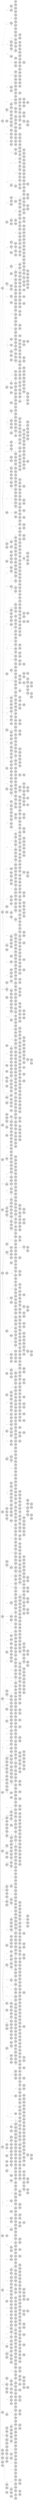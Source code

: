 digraph {
	rankdir = LR;
	ordering = out;
	edge [arrowsize=0.4,fontsize=10]
	node73084D81 [label="",style=filled,fillcolor=lightgrey,shape=circle,width=.1,height=.1];
//------leaves------
	node2714E011 [label="[Ljava.lang.Object;@535267bd",shape=point,style=filled,fillcolor=lightgrey,shape=circle,width=.07,height=.07]
	node3ED739EF [label="[Ljava.lang.Object;@f820ff1",shape=point,style=filled,fillcolor=lightgrey,shape=circle,width=.07,height=.07]
	nodeF166278 [label="[Ljava.lang.Object;@4f3983a8",shape=point,style=filled,fillcolor=lightgrey,shape=circle,width=.07,height=.07]
	node4826D3E1 [label="[Ljava.lang.Object;@5744a093",shape=point,style=filled,fillcolor=lightgrey,shape=circle,width=.07,height=.07]
	node6BFD1DA1 [label="[Ljava.lang.Object;@685af7b5",shape=point,style=filled,fillcolor=lightgrey,shape=circle,width=.07,height=.07]
	node169D8884 [label="[Ljava.lang.Object;@642fe2fc",shape=point,style=filled,fillcolor=lightgrey,shape=circle,width=.07,height=.07]
	node67BCEBCD [label="[Ljava.lang.Object;@58644fd0",shape=point,style=filled,fillcolor=lightgrey,shape=circle,width=.07,height=.07]
	node22C725F0 [label="[Ljava.lang.Object;@39e40b56",shape=point,style=filled,fillcolor=lightgrey,shape=circle,width=.07,height=.07]
	node39067D24 [label="[Ljava.lang.Object;@43e6bf1b",shape=point,style=filled,fillcolor=lightgrey,shape=circle,width=.07,height=.07]
	node5895FA32 [label="[Ljava.lang.Object;@41b2e4cd",shape=point,style=filled,fillcolor=lightgrey,shape=circle,width=.07,height=.07]
	node4BD75E82 [label="[Ljava.lang.Object;@3dbf3e84",shape=point,style=filled,fillcolor=lightgrey,shape=circle,width=.07,height=.07]
	node4A8C076B [label="[Ljava.lang.Object;@1cce067b",shape=point,style=filled,fillcolor=lightgrey,shape=circle,width=.07,height=.07]
	node6D9C682E [label="[Ljava.lang.Object;@29933007",shape=point,style=filled,fillcolor=lightgrey,shape=circle,width=.07,height=.07]
	node38EDD01 [label="[Ljava.lang.Object;@6f1feed5",shape=point,style=filled,fillcolor=lightgrey,shape=circle,width=.07,height=.07]
	node614C3600 [label="[Ljava.lang.Object;@51ef2126",shape=point,style=filled,fillcolor=lightgrey,shape=circle,width=.07,height=.07]
	node247C88CF [label="[Ljava.lang.Object;@3405a3d3",shape=point,style=filled,fillcolor=lightgrey,shape=circle,width=.07,height=.07]
	node34F96F65 [label="[Ljava.lang.Object;@1cb79ecd",shape=point,style=filled,fillcolor=lightgrey,shape=circle,width=.07,height=.07]
	node5C4D4764 [label="[Ljava.lang.Object;@454f6c05",shape=point,style=filled,fillcolor=lightgrey,shape=circle,width=.07,height=.07]
	node3A32A18E [label="[Ljava.lang.Object;@1a5301f3",shape=point,style=filled,fillcolor=lightgrey,shape=circle,width=.07,height=.07]
	node2C1303BA [label="[Ljava.lang.Object;@12027d79",shape=point,style=filled,fillcolor=lightgrey,shape=circle,width=.07,height=.07]
	node3D138066 [label="[Ljava.lang.Object;@3f4d52ae",shape=point,style=filled,fillcolor=lightgrey,shape=circle,width=.07,height=.07]
	nodeB77982E [label="[Ljava.lang.Object;@a1fd58c",shape=point,style=filled,fillcolor=lightgrey,shape=circle,width=.07,height=.07]
	node2B2E7419 [label="[Ljava.lang.Object;@7e238bf0",shape=point,style=filled,fillcolor=lightgrey,shape=circle,width=.07,height=.07]
	node49A2CAF2 [label="[Ljava.lang.Object;@3de5d5ff",shape=point,style=filled,fillcolor=lightgrey,shape=circle,width=.07,height=.07]
	node6533E0E6 [label="[Ljava.lang.Object;@7ad9bbb",shape=point,style=filled,fillcolor=lightgrey,shape=circle,width=.07,height=.07]
	node588724E6 [label="[Ljava.lang.Object;@4bde4824",shape=point,style=filled,fillcolor=lightgrey,shape=circle,width=.07,height=.07]
	node3110A569 [label="[Ljava.lang.Object;@5a8b80b3",shape=point,style=filled,fillcolor=lightgrey,shape=circle,width=.07,height=.07]
	node3B4A3F10 [label="[Ljava.lang.Object;@26ccf35",shape=point,style=filled,fillcolor=lightgrey,shape=circle,width=.07,height=.07]
	node366309FC [label="[Ljava.lang.Object;@30eb899b",shape=point,style=filled,fillcolor=lightgrey,shape=circle,width=.07,height=.07]
	node5A339229 [label="[Ljava.lang.Object;@3ec2fb3d",shape=point,style=filled,fillcolor=lightgrey,shape=circle,width=.07,height=.07]
	node104039F0 [label="[Ljava.lang.Object;@7c0bdd32",shape=point,style=filled,fillcolor=lightgrey,shape=circle,width=.07,height=.07]
	node3AEFAA40 [label="[Ljava.lang.Object;@13dda533",shape=point,style=filled,fillcolor=lightgrey,shape=circle,width=.07,height=.07]
	node2C39101 [label="[Ljava.lang.Object;@20032e26",shape=point,style=filled,fillcolor=lightgrey,shape=circle,width=.07,height=.07]
	node67F92DCC [label="[Ljava.lang.Object;@19f3f83d",shape=point,style=filled,fillcolor=lightgrey,shape=circle,width=.07,height=.07]
	node726299B [label="[Ljava.lang.Object;@3eed5547",shape=point,style=filled,fillcolor=lightgrey,shape=circle,width=.07,height=.07]
	node1054881B [label="[Ljava.lang.Object;@16e0a83c",shape=point,style=filled,fillcolor=lightgrey,shape=circle,width=.07,height=.07]
	node203C218A [label="[Ljava.lang.Object;@742f0fa7",shape=point,style=filled,fillcolor=lightgrey,shape=circle,width=.07,height=.07]
	node408F4569 [label="[Ljava.lang.Object;@53bdb40c",shape=point,style=filled,fillcolor=lightgrey,shape=circle,width=.07,height=.07]
	node124CFF80 [label="[Ljava.lang.Object;@1e128859",shape=point,style=filled,fillcolor=lightgrey,shape=circle,width=.07,height=.07]
	node240C32FF [label="[Ljava.lang.Object;@1aafffa6",shape=point,style=filled,fillcolor=lightgrey,shape=circle,width=.07,height=.07]
	node6FEAA38C [label="[Ljava.lang.Object;@65b0be68",shape=point,style=filled,fillcolor=lightgrey,shape=circle,width=.07,height=.07]
	node206EE3EB [label="[Ljava.lang.Object;@45d97a8f",shape=point,style=filled,fillcolor=lightgrey,shape=circle,width=.07,height=.07]
	node7F15577B [label="[Ljava.lang.Object;@1fb6f50f",shape=point,style=filled,fillcolor=lightgrey,shape=circle,width=.07,height=.07]
	node48903CA9 [label="[Ljava.lang.Object;@46933a36",shape=point,style=filled,fillcolor=lightgrey,shape=circle,width=.07,height=.07]
	node13681310 [label="[Ljava.lang.Object;@3bde82ff",shape=point,style=filled,fillcolor=lightgrey,shape=circle,width=.07,height=.07]
	node72629459 [label="[Ljava.lang.Object;@2dff52a9",shape=point,style=filled,fillcolor=lightgrey,shape=circle,width=.07,height=.07]
	node7E5C2495 [label="[Ljava.lang.Object;@31da88db",shape=point,style=filled,fillcolor=lightgrey,shape=circle,width=.07,height=.07]
	node577C02E5 [label="[Ljava.lang.Object;@4168b9",shape=point,style=filled,fillcolor=lightgrey,shape=circle,width=.07,height=.07]
	node1F268CA8 [label="[Ljava.lang.Object;@7adf53c7",shape=point,style=filled,fillcolor=lightgrey,shape=circle,width=.07,height=.07]
	node4D830D53 [label="[Ljava.lang.Object;@460cb0fa",shape=point,style=filled,fillcolor=lightgrey,shape=circle,width=.07,height=.07]
	node6DE4375F [label="[Ljava.lang.Object;@6da5004f",shape=point,style=filled,fillcolor=lightgrey,shape=circle,width=.07,height=.07]
	node3899613D [label="[Ljava.lang.Object;@1b318db4",shape=point,style=filled,fillcolor=lightgrey,shape=circle,width=.07,height=.07]
	node57A31F42 [label="[Ljava.lang.Object;@12c1da81",shape=point,style=filled,fillcolor=lightgrey,shape=circle,width=.07,height=.07]
	node61A2C16D [label="[Ljava.lang.Object;@7669acc0",shape=point,style=filled,fillcolor=lightgrey,shape=circle,width=.07,height=.07]
	node39FFF440 [label="[Ljava.lang.Object;@25f6242c",shape=point,style=filled,fillcolor=lightgrey,shape=circle,width=.07,height=.07]
	node52A83056 [label="[Ljava.lang.Object;@699c996f",shape=point,style=filled,fillcolor=lightgrey,shape=circle,width=.07,height=.07]
	node2F873DE8 [label="[Ljava.lang.Object;@3b44ab70",shape=point,style=filled,fillcolor=lightgrey,shape=circle,width=.07,height=.07]
	node287D06CE [label="[Ljava.lang.Object;@25a7b54f",shape=point,style=filled,fillcolor=lightgrey,shape=circle,width=.07,height=.07]
	node33D9B46E [label="[Ljava.lang.Object;@2dd8964e",shape=point,style=filled,fillcolor=lightgrey,shape=circle,width=.07,height=.07]
	node6D53BE4D [label="[Ljava.lang.Object;@75c67365",shape=point,style=filled,fillcolor=lightgrey,shape=circle,width=.07,height=.07]
	nodeBC2D377 [label="[Ljava.lang.Object;@62c14ea7",shape=point,style=filled,fillcolor=lightgrey,shape=circle,width=.07,height=.07]
	node12902564 [label="[Ljava.lang.Object;@540b2108",shape=point,style=filled,fillcolor=lightgrey,shape=circle,width=.07,height=.07]
	node49CF0995 [label="[Ljava.lang.Object;@2193c27d",shape=point,style=filled,fillcolor=lightgrey,shape=circle,width=.07,height=.07]
	node32BB682E [label="[Ljava.lang.Object;@3f350c10",shape=point,style=filled,fillcolor=lightgrey,shape=circle,width=.07,height=.07]
	nodeE8739C2 [label="[Ljava.lang.Object;@31388245",shape=point,style=filled,fillcolor=lightgrey,shape=circle,width=.07,height=.07]
	node582B7654 [label="[Ljava.lang.Object;@4f69a4cd",shape=point,style=filled,fillcolor=lightgrey,shape=circle,width=.07,height=.07]
	node7897CDCB [label="[Ljava.lang.Object;@dc85236",shape=point,style=filled,fillcolor=lightgrey,shape=circle,width=.07,height=.07]
	nodeE520C0D [label="[Ljava.lang.Object;@c1f9ec6",shape=point,style=filled,fillcolor=lightgrey,shape=circle,width=.07,height=.07]
	node4AA0E31B [label="[Ljava.lang.Object;@536419b",shape=point,style=filled,fillcolor=lightgrey,shape=circle,width=.07,height=.07]
	node1B1A1754 [label="[Ljava.lang.Object;@6b83535f",shape=point,style=filled,fillcolor=lightgrey,shape=circle,width=.07,height=.07]
	node26F6DD0F [label="[Ljava.lang.Object;@117b6ad3",shape=point,style=filled,fillcolor=lightgrey,shape=circle,width=.07,height=.07]
	node5A107F1F [label="[Ljava.lang.Object;@2b78d6a9",shape=point,style=filled,fillcolor=lightgrey,shape=circle,width=.07,height=.07]
	node3B76786C [label="[Ljava.lang.Object;@7191b023",shape=point,style=filled,fillcolor=lightgrey,shape=circle,width=.07,height=.07]
	node2820D189 [label="[Ljava.lang.Object;@458087ba",shape=point,style=filled,fillcolor=lightgrey,shape=circle,width=.07,height=.07]
	node4D3D227E [label="[Ljava.lang.Object;@31d19352",shape=point,style=filled,fillcolor=lightgrey,shape=circle,width=.07,height=.07]
	node1F53B078 [label="[Ljava.lang.Object;@5eaf497f",shape=point,style=filled,fillcolor=lightgrey,shape=circle,width=.07,height=.07]
	node7A25AE06 [label="[Ljava.lang.Object;@4753e913",shape=point,style=filled,fillcolor=lightgrey,shape=circle,width=.07,height=.07]
	node458141F1 [label="[Ljava.lang.Object;@61c11c8f",shape=point,style=filled,fillcolor=lightgrey,shape=circle,width=.07,height=.07]
	node36C3CB2F [label="[Ljava.lang.Object;@6e00b795",shape=point,style=filled,fillcolor=lightgrey,shape=circle,width=.07,height=.07]
	node21C1FD6D [label="[Ljava.lang.Object;@480db8be",shape=point,style=filled,fillcolor=lightgrey,shape=circle,width=.07,height=.07]
	node603F8823 [label="[Ljava.lang.Object;@be827ae",shape=point,style=filled,fillcolor=lightgrey,shape=circle,width=.07,height=.07]
	node25EC992B [label="[Ljava.lang.Object;@811d60",shape=point,style=filled,fillcolor=lightgrey,shape=circle,width=.07,height=.07]
	node1C63E3C3 [label="[Ljava.lang.Object;@56fc62b6",shape=point,style=filled,fillcolor=lightgrey,shape=circle,width=.07,height=.07]
	node17988C83 [label="[Ljava.lang.Object;@1f7af90d",shape=point,style=filled,fillcolor=lightgrey,shape=circle,width=.07,height=.07]
	node1C046CDA [label="[Ljava.lang.Object;@2958443e",shape=point,style=filled,fillcolor=lightgrey,shape=circle,width=.07,height=.07]
	node7A772902 [label="[Ljava.lang.Object;@328d15d0",shape=point,style=filled,fillcolor=lightgrey,shape=circle,width=.07,height=.07]
	nodeD50DDE7 [label="[Ljava.lang.Object;@66c211c7",shape=point,style=filled,fillcolor=lightgrey,shape=circle,width=.07,height=.07]
	node25BE0B24 [label="[Ljava.lang.Object;@7f47a9d6",shape=point,style=filled,fillcolor=lightgrey,shape=circle,width=.07,height=.07]
	node7473FC3C [label="[Ljava.lang.Object;@2c9875c",shape=point,style=filled,fillcolor=lightgrey,shape=circle,width=.07,height=.07]
	node577B4B0A [label="[Ljava.lang.Object;@1530512a",shape=point,style=filled,fillcolor=lightgrey,shape=circle,width=.07,height=.07]
	node7EC9DDAC [label="[Ljava.lang.Object;@3074464e",shape=point,style=filled,fillcolor=lightgrey,shape=circle,width=.07,height=.07]
	node3DDA7851 [label="[Ljava.lang.Object;@2af4d7c1",shape=point,style=filled,fillcolor=lightgrey,shape=circle,width=.07,height=.07]
	node1AE04B8E [label="[Ljava.lang.Object;@83438aa",shape=point,style=filled,fillcolor=lightgrey,shape=circle,width=.07,height=.07]
	node6642C10D [label="[Ljava.lang.Object;@6a8448db",shape=point,style=filled,fillcolor=lightgrey,shape=circle,width=.07,height=.07]
	node7220C23E [label="[Ljava.lang.Object;@5bf855b8",shape=point,style=filled,fillcolor=lightgrey,shape=circle,width=.07,height=.07]
	node2B42BD63 [label="[Ljava.lang.Object;@63c8fa40",shape=point,style=filled,fillcolor=lightgrey,shape=circle,width=.07,height=.07]
	node178DE535 [label="[Ljava.lang.Object;@e4137e9",shape=point,style=filled,fillcolor=lightgrey,shape=circle,width=.07,height=.07]
	node30563AE7 [label="[Ljava.lang.Object;@14e8cc57",shape=point,style=filled,fillcolor=lightgrey,shape=circle,width=.07,height=.07]
	node6CB427B2 [label="[Ljava.lang.Object;@6b4dbbb2",shape=point,style=filled,fillcolor=lightgrey,shape=circle,width=.07,height=.07]
	node6ACD253E [label="[Ljava.lang.Object;@3815c644",shape=point,style=filled,fillcolor=lightgrey,shape=circle,width=.07,height=.07]
	node75D1EF43 [label="[Ljava.lang.Object;@73c74a60",shape=point,style=filled,fillcolor=lightgrey,shape=circle,width=.07,height=.07]
	node70A075F3 [label="[Ljava.lang.Object;@6691aa45",shape=point,style=filled,fillcolor=lightgrey,shape=circle,width=.07,height=.07]
	node1C40EA23 [label="[Ljava.lang.Object;@559d2781",shape=point,style=filled,fillcolor=lightgrey,shape=circle,width=.07,height=.07]
	node2661DF2C [label="[Ljava.lang.Object;@4dc99a27",shape=point,style=filled,fillcolor=lightgrey,shape=circle,width=.07,height=.07]
	node5643704F [label="[Ljava.lang.Object;@6adee429",shape=point,style=filled,fillcolor=lightgrey,shape=circle,width=.07,height=.07]
	node426EDEE1 [label="[Ljava.lang.Object;@43777c29",shape=point,style=filled,fillcolor=lightgrey,shape=circle,width=.07,height=.07]
	nodeE7BAD00 [label="[Ljava.lang.Object;@1399ff4a",shape=point,style=filled,fillcolor=lightgrey,shape=circle,width=.07,height=.07]
	node27B4B20E [label="[Ljava.lang.Object;@5f5a04e5",shape=point,style=filled,fillcolor=lightgrey,shape=circle,width=.07,height=.07]
	nodeC9AA1A3 [label="[Ljava.lang.Object;@50256cd5",shape=point,style=filled,fillcolor=lightgrey,shape=circle,width=.07,height=.07]
	node5203901D [label="[Ljava.lang.Object;@5d71db94",shape=point,style=filled,fillcolor=lightgrey,shape=circle,width=.07,height=.07]
	node43FEE20 [label="[Ljava.lang.Object;@7f8769b6",shape=point,style=filled,fillcolor=lightgrey,shape=circle,width=.07,height=.07]
	node31CA8D23 [label="[Ljava.lang.Object;@62345df5",shape=point,style=filled,fillcolor=lightgrey,shape=circle,width=.07,height=.07]
	node1981F17D [label="[Ljava.lang.Object;@5d8ff122",shape=point,style=filled,fillcolor=lightgrey,shape=circle,width=.07,height=.07]
	node3849CC25 [label="[Ljava.lang.Object;@7852e52c",shape=point,style=filled,fillcolor=lightgrey,shape=circle,width=.07,height=.07]
	node6ECEE942 [label="[Ljava.lang.Object;@4cea0358",shape=point,style=filled,fillcolor=lightgrey,shape=circle,width=.07,height=.07]
	node3AB4C604 [label="[Ljava.lang.Object;@55a03ffb",shape=point,style=filled,fillcolor=lightgrey,shape=circle,width=.07,height=.07]
	node4C3D48F4 [label="[Ljava.lang.Object;@50d172e8",shape=point,style=filled,fillcolor=lightgrey,shape=circle,width=.07,height=.07]
	node4CC91A10 [label="[Ljava.lang.Object;@18c2bb95",shape=point,style=filled,fillcolor=lightgrey,shape=circle,width=.07,height=.07]
	node3E1E3A91 [label="[Ljava.lang.Object;@65834988",shape=point,style=filled,fillcolor=lightgrey,shape=circle,width=.07,height=.07]
	node611ED6B2 [label="[Ljava.lang.Object;@6c8dd717",shape=point,style=filled,fillcolor=lightgrey,shape=circle,width=.07,height=.07]
	node2388B2A5 [label="[Ljava.lang.Object;@5cb87055",shape=point,style=filled,fillcolor=lightgrey,shape=circle,width=.07,height=.07]
	node4B848636 [label="[Ljava.lang.Object;@4933d53e",shape=point,style=filled,fillcolor=lightgrey,shape=circle,width=.07,height=.07]
	node2F484B27 [label="[Ljava.lang.Object;@306dbc43",shape=point,style=filled,fillcolor=lightgrey,shape=circle,width=.07,height=.07]
	node5FB7294E [label="[Ljava.lang.Object;@87a8da3",shape=point,style=filled,fillcolor=lightgrey,shape=circle,width=.07,height=.07]
	node6586FEF8 [label="[Ljava.lang.Object;@38d4d9af",shape=point,style=filled,fillcolor=lightgrey,shape=circle,width=.07,height=.07]
	node5E4F6AA2 [label="[Ljava.lang.Object;@204f35d",shape=point,style=filled,fillcolor=lightgrey,shape=circle,width=.07,height=.07]
	node5027ACDB [label="[Ljava.lang.Object;@4e200ed1",shape=point,style=filled,fillcolor=lightgrey,shape=circle,width=.07,height=.07]
	node6B9F77CD [label="[Ljava.lang.Object;@4ea4fff8",shape=point,style=filled,fillcolor=lightgrey,shape=circle,width=.07,height=.07]
	node2308D383 [label="[Ljava.lang.Object;@6d9007b5",shape=point,style=filled,fillcolor=lightgrey,shape=circle,width=.07,height=.07]
	node7D2124D5 [label="[Ljava.lang.Object;@14934fb6",shape=point,style=filled,fillcolor=lightgrey,shape=circle,width=.07,height=.07]
	node7162026C [label="[Ljava.lang.Object;@1ca21e5a",shape=point,style=filled,fillcolor=lightgrey,shape=circle,width=.07,height=.07]
	node68D18697 [label="[Ljava.lang.Object;@66318ac4",shape=point,style=filled,fillcolor=lightgrey,shape=circle,width=.07,height=.07]
	node7A1850C [label="[Ljava.lang.Object;@b7d1b6c",shape=point,style=filled,fillcolor=lightgrey,shape=circle,width=.07,height=.07]
	node6FFCD1AA [label="[Ljava.lang.Object;@5f1013b",shape=point,style=filled,fillcolor=lightgrey,shape=circle,width=.07,height=.07]
	nodeE737D6C [label="[Ljava.lang.Object;@6db6b1b5",shape=point,style=filled,fillcolor=lightgrey,shape=circle,width=.07,height=.07]
	node64CE5C28 [label="[Ljava.lang.Object;@693b6153",shape=point,style=filled,fillcolor=lightgrey,shape=circle,width=.07,height=.07]
	node7CB6F905 [label="[Ljava.lang.Object;@24d5c43f",shape=point,style=filled,fillcolor=lightgrey,shape=circle,width=.07,height=.07]
	node326CE391 [label="[Ljava.lang.Object;@6f2d76",shape=point,style=filled,fillcolor=lightgrey,shape=circle,width=.07,height=.07]
	node4B5A82AF [label="[Ljava.lang.Object;@41a443c7",shape=point,style=filled,fillcolor=lightgrey,shape=circle,width=.07,height=.07]
	node14815009 [label="[Ljava.lang.Object;@6dfccb72",shape=point,style=filled,fillcolor=lightgrey,shape=circle,width=.07,height=.07]
	node722C7398 [label="[Ljava.lang.Object;@11f5ac61",shape=point,style=filled,fillcolor=lightgrey,shape=circle,width=.07,height=.07]
	nodeFEAA74E [label="[Ljava.lang.Object;@4c64a9a",shape=point,style=filled,fillcolor=lightgrey,shape=circle,width=.07,height=.07]
	node15E74929 [label="[Ljava.lang.Object;@294d6950",shape=point,style=filled,fillcolor=lightgrey,shape=circle,width=.07,height=.07]
	node73477BE0 [label="[Ljava.lang.Object;@45e37d88",shape=point,style=filled,fillcolor=lightgrey,shape=circle,width=.07,height=.07]
	node6AE2DA1C [label="[Ljava.lang.Object;@282729f9",shape=point,style=filled,fillcolor=lightgrey,shape=circle,width=.07,height=.07]
	node60F7CF66 [label="[Ljava.lang.Object;@3ea6f1cd",shape=point,style=filled,fillcolor=lightgrey,shape=circle,width=.07,height=.07]
	node4268FE3F [label="[Ljava.lang.Object;@53116f6a",shape=point,style=filled,fillcolor=lightgrey,shape=circle,width=.07,height=.07]
	nodeD430691 [label="[Ljava.lang.Object;@462b66d",shape=point,style=filled,fillcolor=lightgrey,shape=circle,width=.07,height=.07]
	node17E29D8 [label="[Ljava.lang.Object;@594c6ca2",shape=point,style=filled,fillcolor=lightgrey,shape=circle,width=.07,height=.07]
	node4C2E8E94 [label="[Ljava.lang.Object;@5dee98a2",shape=point,style=filled,fillcolor=lightgrey,shape=circle,width=.07,height=.07]
	node2DAE5A2E [label="[Ljava.lang.Object;@173d1a45",shape=point,style=filled,fillcolor=lightgrey,shape=circle,width=.07,height=.07]
	node2FDF6C18 [label="[Ljava.lang.Object;@65ddac9",shape=point,style=filled,fillcolor=lightgrey,shape=circle,width=.07,height=.07]
	node59FD8F06 [label="[Ljava.lang.Object;@26ed494e",shape=point,style=filled,fillcolor=lightgrey,shape=circle,width=.07,height=.07]
	node72065E27 [label="[Ljava.lang.Object;@1a65493c",shape=point,style=filled,fillcolor=lightgrey,shape=circle,width=.07,height=.07]
	node2FD560C9 [label="[Ljava.lang.Object;@633eeb44",shape=point,style=filled,fillcolor=lightgrey,shape=circle,width=.07,height=.07]
	node23896662 [label="[Ljava.lang.Object;@1315f786",shape=point,style=filled,fillcolor=lightgrey,shape=circle,width=.07,height=.07]
	node17C20E05 [label="[Ljava.lang.Object;@3b2a372",shape=point,style=filled,fillcolor=lightgrey,shape=circle,width=.07,height=.07]
	node6BE06F10 [label="[Ljava.lang.Object;@57f51c2d",shape=point,style=filled,fillcolor=lightgrey,shape=circle,width=.07,height=.07]
	node504082F0 [label="[Ljava.lang.Object;@467f12b9",shape=point,style=filled,fillcolor=lightgrey,shape=circle,width=.07,height=.07]
	node2E0F7D89 [label="[Ljava.lang.Object;@51e41811",shape=point,style=filled,fillcolor=lightgrey,shape=circle,width=.07,height=.07]
	node5E757DF [label="[Ljava.lang.Object;@3b337700",shape=point,style=filled,fillcolor=lightgrey,shape=circle,width=.07,height=.07]
	node6E85B6DA [label="[Ljava.lang.Object;@1f501f8b",shape=point,style=filled,fillcolor=lightgrey,shape=circle,width=.07,height=.07]
	node20B6EA11 [label="[Ljava.lang.Object;@1d0270",shape=point,style=filled,fillcolor=lightgrey,shape=circle,width=.07,height=.07]
	node43ED47CF [label="[Ljava.lang.Object;@5cdea47e",shape=point,style=filled,fillcolor=lightgrey,shape=circle,width=.07,height=.07]
	node4B2F3B96 [label="[Ljava.lang.Object;@2349ae01",shape=point,style=filled,fillcolor=lightgrey,shape=circle,width=.07,height=.07]
	nodeAB35698 [label="[Ljava.lang.Object;@2367eee4",shape=point,style=filled,fillcolor=lightgrey,shape=circle,width=.07,height=.07]
	node11268295 [label="[Ljava.lang.Object;@7ff11f16",shape=point,style=filled,fillcolor=lightgrey,shape=circle,width=.07,height=.07]
	node6FE691E6 [label="[Ljava.lang.Object;@736a5230",shape=point,style=filled,fillcolor=lightgrey,shape=circle,width=.07,height=.07]
	node567D44E2 [label="[Ljava.lang.Object;@2103e894",shape=point,style=filled,fillcolor=lightgrey,shape=circle,width=.07,height=.07]
	node7AB124F3 [label="[Ljava.lang.Object;@5b6b1247",shape=point,style=filled,fillcolor=lightgrey,shape=circle,width=.07,height=.07]
	node678D079C [label="[Ljava.lang.Object;@59f404b1",shape=point,style=filled,fillcolor=lightgrey,shape=circle,width=.07,height=.07]
	node2A1125C0 [label="[Ljava.lang.Object;@296bf3ef",shape=point,style=filled,fillcolor=lightgrey,shape=circle,width=.07,height=.07]
	node26D5B0B9 [label="[Ljava.lang.Object;@5ffdf95e",shape=point,style=filled,fillcolor=lightgrey,shape=circle,width=.07,height=.07]
	node7C61E844 [label="[Ljava.lang.Object;@a6388ac",shape=point,style=filled,fillcolor=lightgrey,shape=circle,width=.07,height=.07]
	node138A121 [label="[Ljava.lang.Object;@31bf9f51",shape=point,style=filled,fillcolor=lightgrey,shape=circle,width=.07,height=.07]
	node426F62EA [label="[Ljava.lang.Object;@545fa4e3",shape=point,style=filled,fillcolor=lightgrey,shape=circle,width=.07,height=.07]
	node10AA36E0 [label="[Ljava.lang.Object;@5da276b3",shape=point,style=filled,fillcolor=lightgrey,shape=circle,width=.07,height=.07]
	node64E327DF [label="[Ljava.lang.Object;@4d32ff1c",shape=point,style=filled,fillcolor=lightgrey,shape=circle,width=.07,height=.07]
	nodeCEEDD6C [label="[Ljava.lang.Object;@423735ac",shape=point,style=filled,fillcolor=lightgrey,shape=circle,width=.07,height=.07]
	node3F173FEA [label="[Ljava.lang.Object;@6507fd0b",shape=point,style=filled,fillcolor=lightgrey,shape=circle,width=.07,height=.07]
	node1FF8497A [label="[Ljava.lang.Object;@6499957c",shape=point,style=filled,fillcolor=lightgrey,shape=circle,width=.07,height=.07]
	node62771E6A [label="[Ljava.lang.Object;@38c2588a",shape=point,style=filled,fillcolor=lightgrey,shape=circle,width=.07,height=.07]
	node652C7571 [label="[Ljava.lang.Object;@4db63edd",shape=point,style=filled,fillcolor=lightgrey,shape=circle,width=.07,height=.07]
	node17E8ED4F [label="[Ljava.lang.Object;@3dc4e130",shape=point,style=filled,fillcolor=lightgrey,shape=circle,width=.07,height=.07]
	node3B459C04 [label="[Ljava.lang.Object;@47790d67",shape=point,style=filled,fillcolor=lightgrey,shape=circle,width=.07,height=.07]
	node17AB1252 [label="[Ljava.lang.Object;@d7cbcf6",shape=point,style=filled,fillcolor=lightgrey,shape=circle,width=.07,height=.07]
	node1ACEA4E1 [label="[Ljava.lang.Object;@155380ea",shape=point,style=filled,fillcolor=lightgrey,shape=circle,width=.07,height=.07]
	node5A252990 [label="[Ljava.lang.Object;@3256a52e",shape=point,style=filled,fillcolor=lightgrey,shape=circle,width=.07,height=.07]
	node5DD0E629 [label="[Ljava.lang.Object;@548d69a9",shape=point,style=filled,fillcolor=lightgrey,shape=circle,width=.07,height=.07]
	node2717A301 [label="[Ljava.lang.Object;@20ef1d18",shape=point,style=filled,fillcolor=lightgrey,shape=circle,width=.07,height=.07]
	node7AD45682 [label="[Ljava.lang.Object;@452ba850",shape=point,style=filled,fillcolor=lightgrey,shape=circle,width=.07,height=.07]
	node5F3E145F [label="[Ljava.lang.Object;@761d57d",shape=point,style=filled,fillcolor=lightgrey,shape=circle,width=.07,height=.07]
	node5F59E355 [label="[Ljava.lang.Object;@47a8b9c6",shape=point,style=filled,fillcolor=lightgrey,shape=circle,width=.07,height=.07]
	node681BC180 [label="[Ljava.lang.Object;@61583bc3",shape=point,style=filled,fillcolor=lightgrey,shape=circle,width=.07,height=.07]
	node710B2FF6 [label="[Ljava.lang.Object;@736fde98",shape=point,style=filled,fillcolor=lightgrey,shape=circle,width=.07,height=.07]
	node45CE16B4 [label="[Ljava.lang.Object;@6568bbed",shape=point,style=filled,fillcolor=lightgrey,shape=circle,width=.07,height=.07]
	node4DB45C29 [label="[Ljava.lang.Object;@40a2c019",shape=point,style=filled,fillcolor=lightgrey,shape=circle,width=.07,height=.07]
	node75EC050F [label="[Ljava.lang.Object;@557b6f8c",shape=point,style=filled,fillcolor=lightgrey,shape=circle,width=.07,height=.07]
	node3A41241E [label="[Ljava.lang.Object;@6cb58947",shape=point,style=filled,fillcolor=lightgrey,shape=circle,width=.07,height=.07]
	node79643DA3 [label="[Ljava.lang.Object;@77ed3a0c",shape=point,style=filled,fillcolor=lightgrey,shape=circle,width=.07,height=.07]
	node44BF913B [label="[Ljava.lang.Object;@480c75a",shape=point,style=filled,fillcolor=lightgrey,shape=circle,width=.07,height=.07]
	node5C516B4C [label="[Ljava.lang.Object;@42f20790",shape=point,style=filled,fillcolor=lightgrey,shape=circle,width=.07,height=.07]
	node7AFC60BC [label="[Ljava.lang.Object;@7844d2ae",shape=point,style=filled,fillcolor=lightgrey,shape=circle,width=.07,height=.07]
	node2F98CDE1 [label="[Ljava.lang.Object;@7d048105",shape=point,style=filled,fillcolor=lightgrey,shape=circle,width=.07,height=.07]
	node64E4F799 [label="[Ljava.lang.Object;@3aeb8809",shape=point,style=filled,fillcolor=lightgrey,shape=circle,width=.07,height=.07]
	node53F5AD70 [label="[Ljava.lang.Object;@aa002a2",shape=point,style=filled,fillcolor=lightgrey,shape=circle,width=.07,height=.07]
	node49BB6450 [label="[Ljava.lang.Object;@2ff606ae",shape=point,style=filled,fillcolor=lightgrey,shape=circle,width=.07,height=.07]
	node5196A00D [label="[Ljava.lang.Object;@5b290d8f",shape=point,style=filled,fillcolor=lightgrey,shape=circle,width=.07,height=.07]
	node49227B5E [label="[Ljava.lang.Object;@56fed7a2",shape=point,style=filled,fillcolor=lightgrey,shape=circle,width=.07,height=.07]
	node328C93B8 [label="[Ljava.lang.Object;@21daa513",shape=point,style=filled,fillcolor=lightgrey,shape=circle,width=.07,height=.07]
	node7BF8D2FD [label="[Ljava.lang.Object;@5b9b49e7",shape=point,style=filled,fillcolor=lightgrey,shape=circle,width=.07,height=.07]
	nodeDDC107F [label="[Ljava.lang.Object;@79daceea",shape=point,style=filled,fillcolor=lightgrey,shape=circle,width=.07,height=.07]
	node44889416 [label="[Ljava.lang.Object;@455d3911",shape=point,style=filled,fillcolor=lightgrey,shape=circle,width=.07,height=.07]
	node286F862D [label="[Ljava.lang.Object;@76db054",shape=point,style=filled,fillcolor=lightgrey,shape=circle,width=.07,height=.07]
	node745AC8B [label="[Ljava.lang.Object;@2b7c98c3",shape=point,style=filled,fillcolor=lightgrey,shape=circle,width=.07,height=.07]
	node7F762D6F [label="[Ljava.lang.Object;@1573ddc5",shape=point,style=filled,fillcolor=lightgrey,shape=circle,width=.07,height=.07]
	node3FF81A14 [label="[Ljava.lang.Object;@708d27a8",shape=point,style=filled,fillcolor=lightgrey,shape=circle,width=.07,height=.07]
	node3E5E7183 [label="[Ljava.lang.Object;@35c81e78",shape=point,style=filled,fillcolor=lightgrey,shape=circle,width=.07,height=.07]
	node4A1F8A6F [label="[Ljava.lang.Object;@533644e3",shape=point,style=filled,fillcolor=lightgrey,shape=circle,width=.07,height=.07]
	node1E29F56F [label="[Ljava.lang.Object;@6b67030c",shape=point,style=filled,fillcolor=lightgrey,shape=circle,width=.07,height=.07]
	node5D1DA0FD [label="[Ljava.lang.Object;@3cedf6e1",shape=point,style=filled,fillcolor=lightgrey,shape=circle,width=.07,height=.07]
	node6DBEFE9E [label="[Ljava.lang.Object;@3e12ff46",shape=point,style=filled,fillcolor=lightgrey,shape=circle,width=.07,height=.07]
	nodeE38AA31 [label="[Ljava.lang.Object;@5d310fe9",shape=point,style=filled,fillcolor=lightgrey,shape=circle,width=.07,height=.07]
	node476140DF [label="[Ljava.lang.Object;@6e206fba",shape=point,style=filled,fillcolor=lightgrey,shape=circle,width=.07,height=.07]
	node2582396D [label="[Ljava.lang.Object;@70193473",shape=point,style=filled,fillcolor=lightgrey,shape=circle,width=.07,height=.07]
	node3D33F517 [label="[Ljava.lang.Object;@508300b4",shape=point,style=filled,fillcolor=lightgrey,shape=circle,width=.07,height=.07]
	node64FE1298 [label="[Ljava.lang.Object;@5d7d08d8",shape=point,style=filled,fillcolor=lightgrey,shape=circle,width=.07,height=.07]
	node7FC4D52D [label="[Ljava.lang.Object;@370afcc1",shape=point,style=filled,fillcolor=lightgrey,shape=circle,width=.07,height=.07]
	node23F4426A [label="[Ljava.lang.Object;@167aa504",shape=point,style=filled,fillcolor=lightgrey,shape=circle,width=.07,height=.07]
	node4F4E775B [label="[Ljava.lang.Object;@2fc26687",shape=point,style=filled,fillcolor=lightgrey,shape=circle,width=.07,height=.07]
	node2E249607 [label="[Ljava.lang.Object;@6db54442",shape=point,style=filled,fillcolor=lightgrey,shape=circle,width=.07,height=.07]
	node517D0200 [label="[Ljava.lang.Object;@6db7b0f6",shape=point,style=filled,fillcolor=lightgrey,shape=circle,width=.07,height=.07]
	node672997E9 [label="[Ljava.lang.Object;@20f9481a",shape=point,style=filled,fillcolor=lightgrey,shape=circle,width=.07,height=.07]
	node19AD3307 [label="[Ljava.lang.Object;@49cd10c4",shape=point,style=filled,fillcolor=lightgrey,shape=circle,width=.07,height=.07]
	node62F040CB [label="[Ljava.lang.Object;@8236d17",shape=point,style=filled,fillcolor=lightgrey,shape=circle,width=.07,height=.07]
	node78E6521F [label="[Ljava.lang.Object;@590c36f7",shape=point,style=filled,fillcolor=lightgrey,shape=circle,width=.07,height=.07]
	node391AD305 [label="[Ljava.lang.Object;@2a425ae4",shape=point,style=filled,fillcolor=lightgrey,shape=circle,width=.07,height=.07]
	node60FE9319 [label="[Ljava.lang.Object;@587daa7f",shape=point,style=filled,fillcolor=lightgrey,shape=circle,width=.07,height=.07]
	node3790D88E [label="[Ljava.lang.Object;@fbd31e2",shape=point,style=filled,fillcolor=lightgrey,shape=circle,width=.07,height=.07]
	node1B4F1D57 [label="[Ljava.lang.Object;@2ed46213",shape=point,style=filled,fillcolor=lightgrey,shape=circle,width=.07,height=.07]
	node1F318BEF [label="[Ljava.lang.Object;@79659bca",shape=point,style=filled,fillcolor=lightgrey,shape=circle,width=.07,height=.07]
	node1AA39414 [label="[Ljava.lang.Object;@176aa9a9",shape=point,style=filled,fillcolor=lightgrey,shape=circle,width=.07,height=.07]
	node4973658 [label="[Ljava.lang.Object;@517956cb",shape=point,style=filled,fillcolor=lightgrey,shape=circle,width=.07,height=.07]
	node577C7BC4 [label="[Ljava.lang.Object;@1519a763",shape=point,style=filled,fillcolor=lightgrey,shape=circle,width=.07,height=.07]
	node2801666E [label="[Ljava.lang.Object;@33d5b2ab",shape=point,style=filled,fillcolor=lightgrey,shape=circle,width=.07,height=.07]
	node7435D4E [label="[Ljava.lang.Object;@5f39d07a",shape=point,style=filled,fillcolor=lightgrey,shape=circle,width=.07,height=.07]
	node7CA8EFE5 [label="[Ljava.lang.Object;@62f64a31",shape=point,style=filled,fillcolor=lightgrey,shape=circle,width=.07,height=.07]
	node7FC2C20C [label="[Ljava.lang.Object;@6e69678e",shape=point,style=filled,fillcolor=lightgrey,shape=circle,width=.07,height=.07]
	node55856A61 [label="[Ljava.lang.Object;@5f21522",shape=point,style=filled,fillcolor=lightgrey,shape=circle,width=.07,height=.07]
	node6CC96532 [label="[Ljava.lang.Object;@49393a32",shape=point,style=filled,fillcolor=lightgrey,shape=circle,width=.07,height=.07]
	node37118716 [label="[Ljava.lang.Object;@22dfcfd3",shape=point,style=filled,fillcolor=lightgrey,shape=circle,width=.07,height=.07]
	node598DE4F [label="[Ljava.lang.Object;@5f08c64",shape=point,style=filled,fillcolor=lightgrey,shape=circle,width=.07,height=.07]
	node3EE292FB [label="[Ljava.lang.Object;@629f63a3",shape=point,style=filled,fillcolor=lightgrey,shape=circle,width=.07,height=.07]
	node21B6B319 [label="[Ljava.lang.Object;@20a498e7",shape=point,style=filled,fillcolor=lightgrey,shape=circle,width=.07,height=.07]
	nodeAFBA342 [label="[Ljava.lang.Object;@13605bc5",shape=point,style=filled,fillcolor=lightgrey,shape=circle,width=.07,height=.07]
	node75A0CCB [label="[Ljava.lang.Object;@33dcf67",shape=point,style=filled,fillcolor=lightgrey,shape=circle,width=.07,height=.07]
	node540B9DF1 [label="[Ljava.lang.Object;@45a44ac6",shape=point,style=filled,fillcolor=lightgrey,shape=circle,width=.07,height=.07]
	node124F3AED [label="[Ljava.lang.Object;@7fe48934",shape=point,style=filled,fillcolor=lightgrey,shape=circle,width=.07,height=.07]
	node7788672C [label="[Ljava.lang.Object;@109de161",shape=point,style=filled,fillcolor=lightgrey,shape=circle,width=.07,height=.07]
	node7B6E39CD [label="[Ljava.lang.Object;@2018a2bd",shape=point,style=filled,fillcolor=lightgrey,shape=circle,width=.07,height=.07]
	node149D1095 [label="[Ljava.lang.Object;@6b746d8e",shape=point,style=filled,fillcolor=lightgrey,shape=circle,width=.07,height=.07]
	node615E917C [label="[Ljava.lang.Object;@4b6caa0",shape=point,style=filled,fillcolor=lightgrey,shape=circle,width=.07,height=.07]
	node78536B1B [label="[Ljava.lang.Object;@30837182",shape=point,style=filled,fillcolor=lightgrey,shape=circle,width=.07,height=.07]
	node2543D39F [label="[Ljava.lang.Object;@1712fe5d",shape=point,style=filled,fillcolor=lightgrey,shape=circle,width=.07,height=.07]
	node747A5417 [label="[Ljava.lang.Object;@5f5e247b",shape=point,style=filled,fillcolor=lightgrey,shape=circle,width=.07,height=.07]
	node64BACB24 [label="[Ljava.lang.Object;@645a21f8",shape=point,style=filled,fillcolor=lightgrey,shape=circle,width=.07,height=.07]
	node42A60B88 [label="[Ljava.lang.Object;@6cf5925b",shape=point,style=filled,fillcolor=lightgrey,shape=circle,width=.07,height=.07]
	node5E24870A [label="[Ljava.lang.Object;@6b4428d7",shape=point,style=filled,fillcolor=lightgrey,shape=circle,width=.07,height=.07]
	node194C847C [label="[Ljava.lang.Object;@596baa44",shape=point,style=filled,fillcolor=lightgrey,shape=circle,width=.07,height=.07]
	node238D6AB4 [label="[Ljava.lang.Object;@6945ec82",shape=point,style=filled,fillcolor=lightgrey,shape=circle,width=.07,height=.07]
	node1457EAB2 [label="[Ljava.lang.Object;@106a5bf6",shape=point,style=filled,fillcolor=lightgrey,shape=circle,width=.07,height=.07]
	node587A4B85 [label="[Ljava.lang.Object;@1e1d8df4",shape=point,style=filled,fillcolor=lightgrey,shape=circle,width=.07,height=.07]
	node35B4E6FF [label="[Ljava.lang.Object;@7743be54",shape=point,style=filled,fillcolor=lightgrey,shape=circle,width=.07,height=.07]
	node7D6FF55A [label="[Ljava.lang.Object;@f6fa52e",shape=point,style=filled,fillcolor=lightgrey,shape=circle,width=.07,height=.07]
	node1D7E3922 [label="[Ljava.lang.Object;@77a585c7",shape=point,style=filled,fillcolor=lightgrey,shape=circle,width=.07,height=.07]
	node75627B4C [label="[Ljava.lang.Object;@756f61b",shape=point,style=filled,fillcolor=lightgrey,shape=circle,width=.07,height=.07]
	node6B8D78FA [label="[Ljava.lang.Object;@30dd53f1",shape=point,style=filled,fillcolor=lightgrey,shape=circle,width=.07,height=.07]
	node5683F6BD [label="[Ljava.lang.Object;@66552458",shape=point,style=filled,fillcolor=lightgrey,shape=circle,width=.07,height=.07]
	node669FDAC0 [label="[Ljava.lang.Object;@3c074f39",shape=point,style=filled,fillcolor=lightgrey,shape=circle,width=.07,height=.07]
	node75F8701A [label="[Ljava.lang.Object;@3ac0ed19",shape=point,style=filled,fillcolor=lightgrey,shape=circle,width=.07,height=.07]
	node2211795B [label="[Ljava.lang.Object;@24e994a7",shape=point,style=filled,fillcolor=lightgrey,shape=circle,width=.07,height=.07]
	node12274880 [label="[Ljava.lang.Object;@2fb2d7f8",shape=point,style=filled,fillcolor=lightgrey,shape=circle,width=.07,height=.07]
	node640B8F4 [label="[Ljava.lang.Object;@6e644837",shape=point,style=filled,fillcolor=lightgrey,shape=circle,width=.07,height=.07]
	node46AF7E33 [label="[Ljava.lang.Object;@7f9b6c09",shape=point,style=filled,fillcolor=lightgrey,shape=circle,width=.07,height=.07]
	node7C9FFC16 [label="[Ljava.lang.Object;@30763642",shape=point,style=filled,fillcolor=lightgrey,shape=circle,width=.07,height=.07]
	nodeD158899 [label="[Ljava.lang.Object;@294a5616",shape=point,style=filled,fillcolor=lightgrey,shape=circle,width=.07,height=.07]
	node2A367065 [label="[Ljava.lang.Object;@2b738747",shape=point,style=filled,fillcolor=lightgrey,shape=circle,width=.07,height=.07]
	nodeA8393F0 [label="[Ljava.lang.Object;@71829e50",shape=point,style=filled,fillcolor=lightgrey,shape=circle,width=.07,height=.07]
	node682E7D5D [label="[Ljava.lang.Object;@5fd086a0",shape=point,style=filled,fillcolor=lightgrey,shape=circle,width=.07,height=.07]
	node495A92B9 [label="[Ljava.lang.Object;@2c4ff5dc",shape=point,style=filled,fillcolor=lightgrey,shape=circle,width=.07,height=.07]
	node3790A19D [label="[Ljava.lang.Object;@6c2ec449",shape=point,style=filled,fillcolor=lightgrey,shape=circle,width=.07,height=.07]
	node717C5C2F [label="[Ljava.lang.Object;@22ceb6c9",shape=point,style=filled,fillcolor=lightgrey,shape=circle,width=.07,height=.07]
	node10E07744 [label="[Ljava.lang.Object;@af6f59d",shape=point,style=filled,fillcolor=lightgrey,shape=circle,width=.07,height=.07]
	node19784DC8 [label="[Ljava.lang.Object;@4ed7c8d0",shape=point,style=filled,fillcolor=lightgrey,shape=circle,width=.07,height=.07]
	node5D9EDC19 [label="[Ljava.lang.Object;@6079802a",shape=point,style=filled,fillcolor=lightgrey,shape=circle,width=.07,height=.07]
	node3BB497E0 [label="[Ljava.lang.Object;@4b55590e",shape=point,style=filled,fillcolor=lightgrey,shape=circle,width=.07,height=.07]
	node60002A69 [label="[Ljava.lang.Object;@4cd49e93",shape=point,style=filled,fillcolor=lightgrey,shape=circle,width=.07,height=.07]
	node53C00B7E [label="[Ljava.lang.Object;@323cb521",shape=point,style=filled,fillcolor=lightgrey,shape=circle,width=.07,height=.07]
	node538E826D [label="[Ljava.lang.Object;@3b46be89",shape=point,style=filled,fillcolor=lightgrey,shape=circle,width=.07,height=.07]
	node688ED964 [label="[Ljava.lang.Object;@3fccfce9",shape=point,style=filled,fillcolor=lightgrey,shape=circle,width=.07,height=.07]
	node18F69C97 [label="[Ljava.lang.Object;@164adbf6",shape=point,style=filled,fillcolor=lightgrey,shape=circle,width=.07,height=.07]
	node81165A2 [label="[Ljava.lang.Object;@50e2fbfd",shape=point,style=filled,fillcolor=lightgrey,shape=circle,width=.07,height=.07]
	node7C5CD752 [label="[Ljava.lang.Object;@3c892644",shape=point,style=filled,fillcolor=lightgrey,shape=circle,width=.07,height=.07]
	node3F366802 [label="[Ljava.lang.Object;@78cc510a",shape=point,style=filled,fillcolor=lightgrey,shape=circle,width=.07,height=.07]
	node62B0FF06 [label="[Ljava.lang.Object;@177e5e12",shape=point,style=filled,fillcolor=lightgrey,shape=circle,width=.07,height=.07]
	node1B044287 [label="[Ljava.lang.Object;@15a14ec",shape=point,style=filled,fillcolor=lightgrey,shape=circle,width=.07,height=.07]
	node6477830E [label="[Ljava.lang.Object;@19cdf5c",shape=point,style=filled,fillcolor=lightgrey,shape=circle,width=.07,height=.07]
	node3835A592 [label="[Ljava.lang.Object;@69992b0c",shape=point,style=filled,fillcolor=lightgrey,shape=circle,width=.07,height=.07]
	node31AEBAC2 [label="[Ljava.lang.Object;@56afe594",shape=point,style=filled,fillcolor=lightgrey,shape=circle,width=.07,height=.07]
	node4323C3E6 [label="[Ljava.lang.Object;@634251c5",shape=point,style=filled,fillcolor=lightgrey,shape=circle,width=.07,height=.07]
	node277E8FC5 [label="[Ljava.lang.Object;@ed44dfb",shape=point,style=filled,fillcolor=lightgrey,shape=circle,width=.07,height=.07]
	node53358334 [label="[Ljava.lang.Object;@22882cee",shape=point,style=filled,fillcolor=lightgrey,shape=circle,width=.07,height=.07]
	node715B9FDD [label="[Ljava.lang.Object;@5d4cbf98",shape=point,style=filled,fillcolor=lightgrey,shape=circle,width=.07,height=.07]
	node221FAB26 [label="[Ljava.lang.Object;@41130cd7",shape=point,style=filled,fillcolor=lightgrey,shape=circle,width=.07,height=.07]
	node6C1BD65F [label="[Ljava.lang.Object;@5413043b",shape=point,style=filled,fillcolor=lightgrey,shape=circle,width=.07,height=.07]
	nodeB0AD304 [label="[Ljava.lang.Object;@52a61306",shape=point,style=filled,fillcolor=lightgrey,shape=circle,width=.07,height=.07]
	node603D8E23 [label="[Ljava.lang.Object;@2cc37cc3",shape=point,style=filled,fillcolor=lightgrey,shape=circle,width=.07,height=.07]
	node710C18AC [label="[Ljava.lang.Object;@13d00ba8",shape=point,style=filled,fillcolor=lightgrey,shape=circle,width=.07,height=.07]
	node1F90C367 [label="[Ljava.lang.Object;@28829132",shape=point,style=filled,fillcolor=lightgrey,shape=circle,width=.07,height=.07]
	node395A35F6 [label="[Ljava.lang.Object;@2ac4e43e",shape=point,style=filled,fillcolor=lightgrey,shape=circle,width=.07,height=.07]
	node335681FA [label="[Ljava.lang.Object;@fe19da3",shape=point,style=filled,fillcolor=lightgrey,shape=circle,width=.07,height=.07]
	node677CEC2C [label="[Ljava.lang.Object;@6a1411e9",shape=point,style=filled,fillcolor=lightgrey,shape=circle,width=.07,height=.07]
	node6D4A0400 [label="[Ljava.lang.Object;@6e45908f",shape=point,style=filled,fillcolor=lightgrey,shape=circle,width=.07,height=.07]
	node6ED81CE7 [label="[Ljava.lang.Object;@2409d38c",shape=point,style=filled,fillcolor=lightgrey,shape=circle,width=.07,height=.07]
	node19DEB909 [label="[Ljava.lang.Object;@5bdd8355",shape=point,style=filled,fillcolor=lightgrey,shape=circle,width=.07,height=.07]
	node754C93ED [label="[Ljava.lang.Object;@1fb3ab7b",shape=point,style=filled,fillcolor=lightgrey,shape=circle,width=.07,height=.07]
	node73C95F75 [label="[Ljava.lang.Object;@44b9ad72",shape=point,style=filled,fillcolor=lightgrey,shape=circle,width=.07,height=.07]
	node55FB8DF3 [label="[Ljava.lang.Object;@57110c44",shape=point,style=filled,fillcolor=lightgrey,shape=circle,width=.07,height=.07]
	node6E9AD324 [label="[Ljava.lang.Object;@67c131b8",shape=point,style=filled,fillcolor=lightgrey,shape=circle,width=.07,height=.07]
	node6E5CACA6 [label="[Ljava.lang.Object;@3170ee05",shape=point,style=filled,fillcolor=lightgrey,shape=circle,width=.07,height=.07]
	node9CB08FC [label="[Ljava.lang.Object;@6769b48c",shape=point,style=filled,fillcolor=lightgrey,shape=circle,width=.07,height=.07]
	node6C5B0D5B [label="[Ljava.lang.Object;@5a6dd613",shape=point,style=filled,fillcolor=lightgrey,shape=circle,width=.07,height=.07]
	nodeBB0A94A [label="[Ljava.lang.Object;@21d7a164",shape=point,style=filled,fillcolor=lightgrey,shape=circle,width=.07,height=.07]
	node15D241D0 [label="[Ljava.lang.Object;@21bbd037",shape=point,style=filled,fillcolor=lightgrey,shape=circle,width=.07,height=.07]
	node2F4FC7B3 [label="[Ljava.lang.Object;@330f8fbf",shape=point,style=filled,fillcolor=lightgrey,shape=circle,width=.07,height=.07]
	node345494CF [label="[Ljava.lang.Object;@4b11d01a",shape=point,style=filled,fillcolor=lightgrey,shape=circle,width=.07,height=.07]
	node1AB2E494 [label="[Ljava.lang.Object;@558fe20a",shape=point,style=filled,fillcolor=lightgrey,shape=circle,width=.07,height=.07]
	node456DF698 [label="[Ljava.lang.Object;@b96f2f",shape=point,style=filled,fillcolor=lightgrey,shape=circle,width=.07,height=.07]
	nodeDA2BDE8 [label="[Ljava.lang.Object;@271781e4",shape=point,style=filled,fillcolor=lightgrey,shape=circle,width=.07,height=.07]
	nodeDE47AA8 [label="[Ljava.lang.Object;@46efbc2c",shape=point,style=filled,fillcolor=lightgrey,shape=circle,width=.07,height=.07]
	node5E3A04E4 [label="[Ljava.lang.Object;@4539a666",shape=point,style=filled,fillcolor=lightgrey,shape=circle,width=.07,height=.07]
	node6BA6B553 [label="[Ljava.lang.Object;@50936ad7",shape=point,style=filled,fillcolor=lightgrey,shape=circle,width=.07,height=.07]
	node5E805905 [label="[Ljava.lang.Object;@5682ce25",shape=point,style=filled,fillcolor=lightgrey,shape=circle,width=.07,height=.07]
	node8D0E58B [label="[Ljava.lang.Object;@43def394",shape=point,style=filled,fillcolor=lightgrey,shape=circle,width=.07,height=.07]
	node1FCAD29B [label="[Ljava.lang.Object;@5f79d4a1",shape=point,style=filled,fillcolor=lightgrey,shape=circle,width=.07,height=.07]
	node500A8E78 [label="[Ljava.lang.Object;@647c95be",shape=point,style=filled,fillcolor=lightgrey,shape=circle,width=.07,height=.07]
	node2DEBCDA0 [label="[Ljava.lang.Object;@3c26d860",shape=point,style=filled,fillcolor=lightgrey,shape=circle,width=.07,height=.07]
	node385BF8D2 [label="[Ljava.lang.Object;@380a5b02",shape=point,style=filled,fillcolor=lightgrey,shape=circle,width=.07,height=.07]
	node4B7F176E [label="[Ljava.lang.Object;@411033b9",shape=point,style=filled,fillcolor=lightgrey,shape=circle,width=.07,height=.07]
	node26EACE21 [label="[Ljava.lang.Object;@4c5253b5",shape=point,style=filled,fillcolor=lightgrey,shape=circle,width=.07,height=.07]
	node7FA5F936 [label="[Ljava.lang.Object;@3fe88080",shape=point,style=filled,fillcolor=lightgrey,shape=circle,width=.07,height=.07]
	node4F03CA9A [label="[Ljava.lang.Object;@1112e734",shape=point,style=filled,fillcolor=lightgrey,shape=circle,width=.07,height=.07]
	node412EC069 [label="[Ljava.lang.Object;@3a39a44c",shape=point,style=filled,fillcolor=lightgrey,shape=circle,width=.07,height=.07]
	node6BBFFE8B [label="[Ljava.lang.Object;@6d129f8f",shape=point,style=filled,fillcolor=lightgrey,shape=circle,width=.07,height=.07]
	node5A0827CC [label="[Ljava.lang.Object;@2d64e305",shape=point,style=filled,fillcolor=lightgrey,shape=circle,width=.07,height=.07]
	node39BB1B84 [label="[Ljava.lang.Object;@402c15db",shape=point,style=filled,fillcolor=lightgrey,shape=circle,width=.07,height=.07]
	node5B816C55 [label="[Ljava.lang.Object;@5177c0eb",shape=point,style=filled,fillcolor=lightgrey,shape=circle,width=.07,height=.07]
	node30F1967A [label="[Ljava.lang.Object;@1053cf72",shape=point,style=filled,fillcolor=lightgrey,shape=circle,width=.07,height=.07]
	node4060FAE9 [label="[Ljava.lang.Object;@2fff1a96",shape=point,style=filled,fillcolor=lightgrey,shape=circle,width=.07,height=.07]
	node13810B55 [label="[Ljava.lang.Object;@1da76e08",shape=point,style=filled,fillcolor=lightgrey,shape=circle,width=.07,height=.07]
	node5A5778E7 [label="[Ljava.lang.Object;@d2be291",shape=point,style=filled,fillcolor=lightgrey,shape=circle,width=.07,height=.07]
	node166B8BC2 [label="[Ljava.lang.Object;@301a7029",shape=point,style=filled,fillcolor=lightgrey,shape=circle,width=.07,height=.07]
	node51EBB68D [label="[Ljava.lang.Object;@306f94b",shape=point,style=filled,fillcolor=lightgrey,shape=circle,width=.07,height=.07]
	node49795772 [label="[Ljava.lang.Object;@2a81fd4c",shape=point,style=filled,fillcolor=lightgrey,shape=circle,width=.07,height=.07]
	node2652794F [label="[Ljava.lang.Object;@12aa006f",shape=point,style=filled,fillcolor=lightgrey,shape=circle,width=.07,height=.07]
	node11EB178F [label="[Ljava.lang.Object;@34a5e363",shape=point,style=filled,fillcolor=lightgrey,shape=circle,width=.07,height=.07]
	node1087CB9 [label="[Ljava.lang.Object;@4363ad8f",shape=point,style=filled,fillcolor=lightgrey,shape=circle,width=.07,height=.07]
	nodeA7D8D03 [label="[Ljava.lang.Object;@11d8d9d4",shape=point,style=filled,fillcolor=lightgrey,shape=circle,width=.07,height=.07]
	node537792E2 [label="[Ljava.lang.Object;@da652d6",shape=point,style=filled,fillcolor=lightgrey,shape=circle,width=.07,height=.07]
	node6BD5D3F4 [label="[Ljava.lang.Object;@3c94b123",shape=point,style=filled,fillcolor=lightgrey,shape=circle,width=.07,height=.07]
	node531BD4D1 [label="[Ljava.lang.Object;@6c140c86",shape=point,style=filled,fillcolor=lightgrey,shape=circle,width=.07,height=.07]
	node299B3883 [label="[Ljava.lang.Object;@301f993a",shape=point,style=filled,fillcolor=lightgrey,shape=circle,width=.07,height=.07]
	node3D2F7EB4 [label="[Ljava.lang.Object;@719325ab",shape=point,style=filled,fillcolor=lightgrey,shape=circle,width=.07,height=.07]
	node1BC543A [label="[Ljava.lang.Object;@4da6cb7e",shape=point,style=filled,fillcolor=lightgrey,shape=circle,width=.07,height=.07]
	nodeBBAD6A0 [label="[Ljava.lang.Object;@63ec1401",shape=point,style=filled,fillcolor=lightgrey,shape=circle,width=.07,height=.07]
	node1291C2 [label="[Ljava.lang.Object;@7b145785",shape=point,style=filled,fillcolor=lightgrey,shape=circle,width=.07,height=.07]
	node26C69191 [label="[Ljava.lang.Object;@2509c554",shape=point,style=filled,fillcolor=lightgrey,shape=circle,width=.07,height=.07]
	node3101CCB6 [label="[Ljava.lang.Object;@68f01d6c",shape=point,style=filled,fillcolor=lightgrey,shape=circle,width=.07,height=.07]
	node7AA843FA [label="[Ljava.lang.Object;@11600a9e",shape=point,style=filled,fillcolor=lightgrey,shape=circle,width=.07,height=.07]
	node2E3B0078 [label="[Ljava.lang.Object;@46c873ae",shape=point,style=filled,fillcolor=lightgrey,shape=circle,width=.07,height=.07]
	node7E475F1E [label="[Ljava.lang.Object;@6fe29eb2",shape=point,style=filled,fillcolor=lightgrey,shape=circle,width=.07,height=.07]
	node19AC7BF6 [label="[Ljava.lang.Object;@1cfc3e6e",shape=point,style=filled,fillcolor=lightgrey,shape=circle,width=.07,height=.07]
	node58073D40 [label="[Ljava.lang.Object;@23eb3ffc",shape=point,style=filled,fillcolor=lightgrey,shape=circle,width=.07,height=.07]
	node596283BC [label="[Ljava.lang.Object;@2410d9b0",shape=point,style=filled,fillcolor=lightgrey,shape=circle,width=.07,height=.07]
	node451C1D4F [label="[Ljava.lang.Object;@3f72decf",shape=point,style=filled,fillcolor=lightgrey,shape=circle,width=.07,height=.07]
	node72C0C5FE [label="[Ljava.lang.Object;@503f5f4f",shape=point,style=filled,fillcolor=lightgrey,shape=circle,width=.07,height=.07]
	node756CD662 [label="[Ljava.lang.Object;@5c41faa6",shape=point,style=filled,fillcolor=lightgrey,shape=circle,width=.07,height=.07]
	node285A3BE5 [label="[Ljava.lang.Object;@2b5dc86",shape=point,style=filled,fillcolor=lightgrey,shape=circle,width=.07,height=.07]
	node1179C574 [label="[Ljava.lang.Object;@423e9937",shape=point,style=filled,fillcolor=lightgrey,shape=circle,width=.07,height=.07]
	node3B421786 [label="[Ljava.lang.Object;@17bfad84",shape=point,style=filled,fillcolor=lightgrey,shape=circle,width=.07,height=.07]
	node48328862 [label="[Ljava.lang.Object;@7ef35772",shape=point,style=filled,fillcolor=lightgrey,shape=circle,width=.07,height=.07]
	node5526810D [label="[Ljava.lang.Object;@3f9fd5a0",shape=point,style=filled,fillcolor=lightgrey,shape=circle,width=.07,height=.07]
	node63323BA9 [label="[Ljava.lang.Object;@79ea87a",shape=point,style=filled,fillcolor=lightgrey,shape=circle,width=.07,height=.07]
	node66D16F6D [label="[Ljava.lang.Object;@272284c2",shape=point,style=filled,fillcolor=lightgrey,shape=circle,width=.07,height=.07]
	node55BF0CFC [label="[Ljava.lang.Object;@2790b349",shape=point,style=filled,fillcolor=lightgrey,shape=circle,width=.07,height=.07]
	node4AD71AD1 [label="[Ljava.lang.Object;@796093dd",shape=point,style=filled,fillcolor=lightgrey,shape=circle,width=.07,height=.07]
	node5495A8E1 [label="[Ljava.lang.Object;@763d53c1",shape=point,style=filled,fillcolor=lightgrey,shape=circle,width=.07,height=.07]
	node44EDE45 [label="[Ljava.lang.Object;@79cd4b6a",shape=point,style=filled,fillcolor=lightgrey,shape=circle,width=.07,height=.07]
	nodeE62612 [label="[Ljava.lang.Object;@1c59de94",shape=point,style=filled,fillcolor=lightgrey,shape=circle,width=.07,height=.07]
	node6E1797AC [label="[Ljava.lang.Object;@7d12071f",shape=point,style=filled,fillcolor=lightgrey,shape=circle,width=.07,height=.07]
	node4CF56819 [label="[Ljava.lang.Object;@1e8ab26d",shape=point,style=filled,fillcolor=lightgrey,shape=circle,width=.07,height=.07]
	node4C72FCE7 [label="[Ljava.lang.Object;@21b53089",shape=point,style=filled,fillcolor=lightgrey,shape=circle,width=.07,height=.07]
	node46E72106 [label="[Ljava.lang.Object;@d35fa6d",shape=point,style=filled,fillcolor=lightgrey,shape=circle,width=.07,height=.07]
	node56FBAAE8 [label="[Ljava.lang.Object;@5e42e9c6",shape=point,style=filled,fillcolor=lightgrey,shape=circle,width=.07,height=.07]
	node21520C19 [label="[Ljava.lang.Object;@3167ccc",shape=point,style=filled,fillcolor=lightgrey,shape=circle,width=.07,height=.07]
	node8312AAC [label="[Ljava.lang.Object;@41f4feb5",shape=point,style=filled,fillcolor=lightgrey,shape=circle,width=.07,height=.07]
	node70771056 [label="[Ljava.lang.Object;@40b7f288",shape=point,style=filled,fillcolor=lightgrey,shape=circle,width=.07,height=.07]
	node4152D478 [label="[Ljava.lang.Object;@27359bb1",shape=point,style=filled,fillcolor=lightgrey,shape=circle,width=.07,height=.07]
	node6F08DAA1 [label="[Ljava.lang.Object;@10d4467a",shape=point,style=filled,fillcolor=lightgrey,shape=circle,width=.07,height=.07]
	node4772B10C [label="[Ljava.lang.Object;@4c915240",shape=point,style=filled,fillcolor=lightgrey,shape=circle,width=.07,height=.07]
	node656544A1 [label="[Ljava.lang.Object;@57b029e1",shape=point,style=filled,fillcolor=lightgrey,shape=circle,width=.07,height=.07]
	node51818CA [label="[Ljava.lang.Object;@435d597b",shape=point,style=filled,fillcolor=lightgrey,shape=circle,width=.07,height=.07]
	nodeCD24DFD [label="[Ljava.lang.Object;@5a7b92a7",shape=point,style=filled,fillcolor=lightgrey,shape=circle,width=.07,height=.07]
	node1FE00F6A [label="[Ljava.lang.Object;@365f1b6c",shape=point,style=filled,fillcolor=lightgrey,shape=circle,width=.07,height=.07]
	node287C05FF [label="[Ljava.lang.Object;@2e1454fd",shape=point,style=filled,fillcolor=lightgrey,shape=circle,width=.07,height=.07]
	node3190950A [label="[Ljava.lang.Object;@7fda6c2f",shape=point,style=filled,fillcolor=lightgrey,shape=circle,width=.07,height=.07]
	node37C1DDD6 [label="[Ljava.lang.Object;@3bfec46f",shape=point,style=filled,fillcolor=lightgrey,shape=circle,width=.07,height=.07]
	nodeE733EDF [label="[Ljava.lang.Object;@22e4802a",shape=point,style=filled,fillcolor=lightgrey,shape=circle,width=.07,height=.07]
	node1B72D6CD [label="[Ljava.lang.Object;@5662b470",shape=point,style=filled,fillcolor=lightgrey,shape=circle,width=.07,height=.07]
	node41F0EDA5 [label="[Ljava.lang.Object;@4793c061",shape=point,style=filled,fillcolor=lightgrey,shape=circle,width=.07,height=.07]
	node4ADAB2E0 [label="[Ljava.lang.Object;@9d85eff",shape=point,style=filled,fillcolor=lightgrey,shape=circle,width=.07,height=.07]
	node4F0307A4 [label="[Ljava.lang.Object;@164a56ed",shape=point,style=filled,fillcolor=lightgrey,shape=circle,width=.07,height=.07]
	node918BB76 [label="[Ljava.lang.Object;@42fc230c",shape=point,style=filled,fillcolor=lightgrey,shape=circle,width=.07,height=.07]
	node159532D0 [label="[Ljava.lang.Object;@51acf3b1",shape=point,style=filled,fillcolor=lightgrey,shape=circle,width=.07,height=.07]
	node1D2321F9 [label="[Ljava.lang.Object;@3e649512",shape=point,style=filled,fillcolor=lightgrey,shape=circle,width=.07,height=.07]
	node2DB23BC [label="[Ljava.lang.Object;@345c792d",shape=point,style=filled,fillcolor=lightgrey,shape=circle,width=.07,height=.07]
	node30F4BAB6 [label="[Ljava.lang.Object;@2a2265bf",shape=point,style=filled,fillcolor=lightgrey,shape=circle,width=.07,height=.07]
	node71BF7584 [label="[Ljava.lang.Object;@26fdef8f",shape=point,style=filled,fillcolor=lightgrey,shape=circle,width=.07,height=.07]
	node33C9C0EC [label="[Ljava.lang.Object;@a7f54b7",shape=point,style=filled,fillcolor=lightgrey,shape=circle,width=.07,height=.07]
	node660329 [label="[Ljava.lang.Object;@492e053d",shape=point,style=filled,fillcolor=lightgrey,shape=circle,width=.07,height=.07]
	node349D6254 [label="[Ljava.lang.Object;@4437529c",shape=point,style=filled,fillcolor=lightgrey,shape=circle,width=.07,height=.07]
	node74F86E78 [label="[Ljava.lang.Object;@4dc69a37",shape=point,style=filled,fillcolor=lightgrey,shape=circle,width=.07,height=.07]
	node1296CE19 [label="[Ljava.lang.Object;@6ccbdd65",shape=point,style=filled,fillcolor=lightgrey,shape=circle,width=.07,height=.07]
	node5B77E52A [label="[Ljava.lang.Object;@2299cb51",shape=point,style=filled,fillcolor=lightgrey,shape=circle,width=.07,height=.07]
	node6DB2F1D [label="[Ljava.lang.Object;@3449ea56",shape=point,style=filled,fillcolor=lightgrey,shape=circle,width=.07,height=.07]
	node50730740 [label="[Ljava.lang.Object;@3c5c8d5c",shape=point,style=filled,fillcolor=lightgrey,shape=circle,width=.07,height=.07]
	node63A0FE0D [label="[Ljava.lang.Object;@18c0a375",shape=point,style=filled,fillcolor=lightgrey,shape=circle,width=.07,height=.07]
	node5041FE2A [label="[Ljava.lang.Object;@82faf13",shape=point,style=filled,fillcolor=lightgrey,shape=circle,width=.07,height=.07]
	node6C9B688D [label="[Ljava.lang.Object;@71dda560",shape=point,style=filled,fillcolor=lightgrey,shape=circle,width=.07,height=.07]
	node2E32B5DF [label="[Ljava.lang.Object;@5b10d03d",shape=point,style=filled,fillcolor=lightgrey,shape=circle,width=.07,height=.07]
	node6CF804D2 [label="[Ljava.lang.Object;@70925a88",shape=point,style=filled,fillcolor=lightgrey,shape=circle,width=.07,height=.07]
	node4BB59508 [label="[Ljava.lang.Object;@16f9357b",shape=point,style=filled,fillcolor=lightgrey,shape=circle,width=.07,height=.07]
	node3A8B6DE2 [label="[Ljava.lang.Object;@58af3621",shape=point,style=filled,fillcolor=lightgrey,shape=circle,width=.07,height=.07]
	node3F55F5E9 [label="[Ljava.lang.Object;@60585d95",shape=point,style=filled,fillcolor=lightgrey,shape=circle,width=.07,height=.07]
	node1DDD801 [label="[Ljava.lang.Object;@20e2e825",shape=point,style=filled,fillcolor=lightgrey,shape=circle,width=.07,height=.07]
	node3008BB6D [label="[Ljava.lang.Object;@129eec0c",shape=point,style=filled,fillcolor=lightgrey,shape=circle,width=.07,height=.07]
	node7DEC338E [label="[Ljava.lang.Object;@4af84fd6",shape=point,style=filled,fillcolor=lightgrey,shape=circle,width=.07,height=.07]
	node3FDE4637 [label="[Ljava.lang.Object;@5a45234c",shape=point,style=filled,fillcolor=lightgrey,shape=circle,width=.07,height=.07]
	node46A90BC9 [label="[Ljava.lang.Object;@4ea77a35",shape=point,style=filled,fillcolor=lightgrey,shape=circle,width=.07,height=.07]
	node3057228 [label="[Ljava.lang.Object;@70a97e47",shape=point,style=filled,fillcolor=lightgrey,shape=circle,width=.07,height=.07]
	node7E50C4D8 [label="[Ljava.lang.Object;@bd36ff5",shape=point,style=filled,fillcolor=lightgrey,shape=circle,width=.07,height=.07]
	node23EFD895 [label="[Ljava.lang.Object;@188fc1e9",shape=point,style=filled,fillcolor=lightgrey,shape=circle,width=.07,height=.07]
	node6001B024 [label="[Ljava.lang.Object;@70bdc716",shape=point,style=filled,fillcolor=lightgrey,shape=circle,width=.07,height=.07]
	node2DCB82E4 [label="[Ljava.lang.Object;@4b2d9e3d",shape=point,style=filled,fillcolor=lightgrey,shape=circle,width=.07,height=.07]
	node264097EC [label="[Ljava.lang.Object;@38db6145",shape=point,style=filled,fillcolor=lightgrey,shape=circle,width=.07,height=.07]
	node49F61818 [label="[Ljava.lang.Object;@6e8dab6d",shape=point,style=filled,fillcolor=lightgrey,shape=circle,width=.07,height=.07]
	node4C50AEA7 [label="[Ljava.lang.Object;@2f623f21",shape=point,style=filled,fillcolor=lightgrey,shape=circle,width=.07,height=.07]
	node562DC40D [label="[Ljava.lang.Object;@55f8cb66",shape=point,style=filled,fillcolor=lightgrey,shape=circle,width=.07,height=.07]
	node1C1462E8 [label="[Ljava.lang.Object;@2231cd7c",shape=point,style=filled,fillcolor=lightgrey,shape=circle,width=.07,height=.07]
	node1A84789B [label="[Ljava.lang.Object;@9342356",shape=point,style=filled,fillcolor=lightgrey,shape=circle,width=.07,height=.07]
	node368803BA [label="[Ljava.lang.Object;@1afe623a",shape=point,style=filled,fillcolor=lightgrey,shape=circle,width=.07,height=.07]
	node2387915E [label="[Ljava.lang.Object;@b0138eb",shape=point,style=filled,fillcolor=lightgrey,shape=circle,width=.07,height=.07]
	node7D627FE2 [label="[Ljava.lang.Object;@14e43dc6",shape=point,style=filled,fillcolor=lightgrey,shape=circle,width=.07,height=.07]
	nodeB764365 [label="[Ljava.lang.Object;@9b2e480",shape=point,style=filled,fillcolor=lightgrey,shape=circle,width=.07,height=.07]
	node67C1173B [label="[Ljava.lang.Object;@527e0c08",shape=point,style=filled,fillcolor=lightgrey,shape=circle,width=.07,height=.07]
	node6BAA0049 [label="[Ljava.lang.Object;@75a26f58",shape=point,style=filled,fillcolor=lightgrey,shape=circle,width=.07,height=.07]
	node1A35D618 [label="[Ljava.lang.Object;@3889971a",shape=point,style=filled,fillcolor=lightgrey,shape=circle,width=.07,height=.07]
	node39A700A [label="[Ljava.lang.Object;@6524178e",shape=point,style=filled,fillcolor=lightgrey,shape=circle,width=.07,height=.07]
	node51959824 [label="[Ljava.lang.Object;@25d0f44b",shape=point,style=filled,fillcolor=lightgrey,shape=circle,width=.07,height=.07]
	node759ADADB [label="[Ljava.lang.Object;@30c73b81",shape=point,style=filled,fillcolor=lightgrey,shape=circle,width=.07,height=.07]
	node4DEED105 [label="[Ljava.lang.Object;@6fbe065f",shape=point,style=filled,fillcolor=lightgrey,shape=circle,width=.07,height=.07]
	node4CD14571 [label="[Ljava.lang.Object;@45c36459",shape=point,style=filled,fillcolor=lightgrey,shape=circle,width=.07,height=.07]
	node7E9EF31D [label="[Ljava.lang.Object;@618d8e6f",shape=point,style=filled,fillcolor=lightgrey,shape=circle,width=.07,height=.07]
	node27B1A5E2 [label="[Ljava.lang.Object;@790eece1",shape=point,style=filled,fillcolor=lightgrey,shape=circle,width=.07,height=.07]
	node7081FEC6 [label="[Ljava.lang.Object;@7df2e84f",shape=point,style=filled,fillcolor=lightgrey,shape=circle,width=.07,height=.07]
	node57C6CCA6 [label="[Ljava.lang.Object;@59a15b5b",shape=point,style=filled,fillcolor=lightgrey,shape=circle,width=.07,height=.07]
	node2629F967 [label="[Ljava.lang.Object;@4c73dd7d",shape=point,style=filled,fillcolor=lightgrey,shape=circle,width=.07,height=.07]
	node2D319BA9 [label="[Ljava.lang.Object;@7e9966d7",shape=point,style=filled,fillcolor=lightgrey,shape=circle,width=.07,height=.07]
	node17125AA2 [label="[Ljava.lang.Object;@45d8e508",shape=point,style=filled,fillcolor=lightgrey,shape=circle,width=.07,height=.07]
	node6495C2C9 [label="[Ljava.lang.Object;@510fbf52",shape=point,style=filled,fillcolor=lightgrey,shape=circle,width=.07,height=.07]
	node54CD389B [label="[Ljava.lang.Object;@563f67af",shape=point,style=filled,fillcolor=lightgrey,shape=circle,width=.07,height=.07]
	node1C76642B [label="[Ljava.lang.Object;@30afadd8",shape=point,style=filled,fillcolor=lightgrey,shape=circle,width=.07,height=.07]
	nodeD9B52B6 [label="[Ljava.lang.Object;@20345eb5",shape=point,style=filled,fillcolor=lightgrey,shape=circle,width=.07,height=.07]
	nodeF4C31A4 [label="[Ljava.lang.Object;@42409cf8",shape=point,style=filled,fillcolor=lightgrey,shape=circle,width=.07,height=.07]
	node151968E4 [label="[Ljava.lang.Object;@175a4d04",shape=point,style=filled,fillcolor=lightgrey,shape=circle,width=.07,height=.07]
	node79F59F5A [label="[Ljava.lang.Object;@3f946bc0",shape=point,style=filled,fillcolor=lightgrey,shape=circle,width=.07,height=.07]
	node61946A9E [label="[Ljava.lang.Object;@246329c5",shape=point,style=filled,fillcolor=lightgrey,shape=circle,width=.07,height=.07]
	node71B96D5C [label="[Ljava.lang.Object;@6d6fd2c0",shape=point,style=filled,fillcolor=lightgrey,shape=circle,width=.07,height=.07]
	node2FED9569 [label="[Ljava.lang.Object;@12fdac50",shape=point,style=filled,fillcolor=lightgrey,shape=circle,width=.07,height=.07]
	node2814E0DE [label="[Ljava.lang.Object;@3b7edece",shape=point,style=filled,fillcolor=lightgrey,shape=circle,width=.07,height=.07]
	node78FB4215 [label="[Ljava.lang.Object;@71bee76",shape=point,style=filled,fillcolor=lightgrey,shape=circle,width=.07,height=.07]
	node806FC5B [label="[Ljava.lang.Object;@4543cb3b",shape=point,style=filled,fillcolor=lightgrey,shape=circle,width=.07,height=.07]
	node678AC26C [label="[Ljava.lang.Object;@3fbaf8b5",shape=point,style=filled,fillcolor=lightgrey,shape=circle,width=.07,height=.07]
	nodeE13F3D [label="[Ljava.lang.Object;@5ba02609",shape=point,style=filled,fillcolor=lightgrey,shape=circle,width=.07,height=.07]
	node6A0806B3 [label="[Ljava.lang.Object;@29f3417",shape=point,style=filled,fillcolor=lightgrey,shape=circle,width=.07,height=.07]
	nodeB0EFBAE [label="[Ljava.lang.Object;@514414a8",shape=point,style=filled,fillcolor=lightgrey,shape=circle,width=.07,height=.07]
	node7BD3BDAD [label="[Ljava.lang.Object;@17114c",shape=point,style=filled,fillcolor=lightgrey,shape=circle,width=.07,height=.07]
	node7C38496B [label="[Ljava.lang.Object;@da8e310",shape=point,style=filled,fillcolor=lightgrey,shape=circle,width=.07,height=.07]
	node6BF019DD [label="[Ljava.lang.Object;@53d5e89e",shape=point,style=filled,fillcolor=lightgrey,shape=circle,width=.07,height=.07]
	node6D98809E [label="[Ljava.lang.Object;@27e25e5e",shape=point,style=filled,fillcolor=lightgrey,shape=circle,width=.07,height=.07]
	node4CB7858E [label="[Ljava.lang.Object;@30da159e",shape=point,style=filled,fillcolor=lightgrey,shape=circle,width=.07,height=.07]
	node19EFFF6B [label="[Ljava.lang.Object;@2c4a52a6",shape=point,style=filled,fillcolor=lightgrey,shape=circle,width=.07,height=.07]
	node5CA13954 [label="[Ljava.lang.Object;@3c37a1bb",shape=point,style=filled,fillcolor=lightgrey,shape=circle,width=.07,height=.07]
	node5AC505F1 [label="[Ljava.lang.Object;@2464b36d",shape=point,style=filled,fillcolor=lightgrey,shape=circle,width=.07,height=.07]
	node715A452C [label="[Ljava.lang.Object;@706108c5",shape=point,style=filled,fillcolor=lightgrey,shape=circle,width=.07,height=.07]
	node2F961B5 [label="[Ljava.lang.Object;@307455c",shape=point,style=filled,fillcolor=lightgrey,shape=circle,width=.07,height=.07]
	node20D71335 [label="[Ljava.lang.Object;@588800ca",shape=point,style=filled,fillcolor=lightgrey,shape=circle,width=.07,height=.07]
	node11B526A7 [label="[Ljava.lang.Object;@28a1ac68",shape=point,style=filled,fillcolor=lightgrey,shape=circle,width=.07,height=.07]
	node30F75CF2 [label="[Ljava.lang.Object;@28e18476",shape=point,style=filled,fillcolor=lightgrey,shape=circle,width=.07,height=.07]
	node10D90FD3 [label="[Ljava.lang.Object;@353e234c",shape=point,style=filled,fillcolor=lightgrey,shape=circle,width=.07,height=.07]
	node3FA4F9D5 [label="[Ljava.lang.Object;@1bc21863",shape=point,style=filled,fillcolor=lightgrey,shape=circle,width=.07,height=.07]
	node43BD2B5F [label="[Ljava.lang.Object;@75d5427",shape=point,style=filled,fillcolor=lightgrey,shape=circle,width=.07,height=.07]
	node1FAF6F48 [label="[Ljava.lang.Object;@14a57dde",shape=point,style=filled,fillcolor=lightgrey,shape=circle,width=.07,height=.07]
	node3E685BC6 [label="[Ljava.lang.Object;@5379dc40",shape=point,style=filled,fillcolor=lightgrey,shape=circle,width=.07,height=.07]
	node37482C48 [label="[Ljava.lang.Object;@8bcfcf2",shape=point,style=filled,fillcolor=lightgrey,shape=circle,width=.07,height=.07]
	node74F62048 [label="[Ljava.lang.Object;@69f0794a",shape=point,style=filled,fillcolor=lightgrey,shape=circle,width=.07,height=.07]
	node1F2C3250 [label="[Ljava.lang.Object;@7098162b",shape=point,style=filled,fillcolor=lightgrey,shape=circle,width=.07,height=.07]
	node35298C10 [label="[Ljava.lang.Object;@5ff999d6",shape=point,style=filled,fillcolor=lightgrey,shape=circle,width=.07,height=.07]
	node21B98ECB [label="[Ljava.lang.Object;@1120ed99",shape=point,style=filled,fillcolor=lightgrey,shape=circle,width=.07,height=.07]
	node6810BAA1 [label="[Ljava.lang.Object;@7b34b95c",shape=point,style=filled,fillcolor=lightgrey,shape=circle,width=.07,height=.07]
	node1616BF27 [label="[Ljava.lang.Object;@ccd459",shape=point,style=filled,fillcolor=lightgrey,shape=circle,width=.07,height=.07]
	node6D64B353 [label="[Ljava.lang.Object;@33c409fa",shape=point,style=filled,fillcolor=lightgrey,shape=circle,width=.07,height=.07]
	node10887722 [label="[Ljava.lang.Object;@76000776",shape=point,style=filled,fillcolor=lightgrey,shape=circle,width=.07,height=.07]
	node3E36CCCE [label="[Ljava.lang.Object;@2d2e992b",shape=point,style=filled,fillcolor=lightgrey,shape=circle,width=.07,height=.07]
	node7E4CDACB [label="[Ljava.lang.Object;@88149c3",shape=point,style=filled,fillcolor=lightgrey,shape=circle,width=.07,height=.07]
	node59A4A1 [label="[Ljava.lang.Object;@59679240",shape=point,style=filled,fillcolor=lightgrey,shape=circle,width=.07,height=.07]
	node41658125 [label="[Ljava.lang.Object;@43a8079b",shape=point,style=filled,fillcolor=lightgrey,shape=circle,width=.07,height=.07]
	nodeE99CFE3 [label="[Ljava.lang.Object;@6b09b9e2",shape=point,style=filled,fillcolor=lightgrey,shape=circle,width=.07,height=.07]
	node688610F [label="[Ljava.lang.Object;@59f2a9a",shape=point,style=filled,fillcolor=lightgrey,shape=circle,width=.07,height=.07]
	node45390B1D [label="[Ljava.lang.Object;@63597cf1",shape=point,style=filled,fillcolor=lightgrey,shape=circle,width=.07,height=.07]
	node269CE98C [label="[Ljava.lang.Object;@5a2bdc3f",shape=point,style=filled,fillcolor=lightgrey,shape=circle,width=.07,height=.07]
	node57475584 [label="[Ljava.lang.Object;@7f511569",shape=point,style=filled,fillcolor=lightgrey,shape=circle,width=.07,height=.07]
	node3E405386 [label="[Ljava.lang.Object;@3a8eba55",shape=point,style=filled,fillcolor=lightgrey,shape=circle,width=.07,height=.07]
	node570823F5 [label="[Ljava.lang.Object;@20858e20",shape=point,style=filled,fillcolor=lightgrey,shape=circle,width=.07,height=.07]
	node1C6535D5 [label="[Ljava.lang.Object;@5376781e",shape=point,style=filled,fillcolor=lightgrey,shape=circle,width=.07,height=.07]
	node4577EE0E [label="[Ljava.lang.Object;@498f9c0e",shape=point,style=filled,fillcolor=lightgrey,shape=circle,width=.07,height=.07]
	node7C71C377 [label="[Ljava.lang.Object;@1c27f26f",shape=point,style=filled,fillcolor=lightgrey,shape=circle,width=.07,height=.07]
	node66DA787B [label="[Ljava.lang.Object;@5380f742",shape=point,style=filled,fillcolor=lightgrey,shape=circle,width=.07,height=.07]
	node2118EC3E [label="[Ljava.lang.Object;@20fc6f8",shape=point,style=filled,fillcolor=lightgrey,shape=circle,width=.07,height=.07]
	node37A37F62 [label="[Ljava.lang.Object;@63cdb433",shape=point,style=filled,fillcolor=lightgrey,shape=circle,width=.07,height=.07]
	node5D2CD68 [label="[Ljava.lang.Object;@7996e32c",shape=point,style=filled,fillcolor=lightgrey,shape=circle,width=.07,height=.07]
	node5562CB13 [label="[Ljava.lang.Object;@5b8081a0",shape=point,style=filled,fillcolor=lightgrey,shape=circle,width=.07,height=.07]
	node482AAE35 [label="[Ljava.lang.Object;@6ebbb9f",shape=point,style=filled,fillcolor=lightgrey,shape=circle,width=.07,height=.07]
	node4592C202 [label="[Ljava.lang.Object;@1ac0d691",shape=point,style=filled,fillcolor=lightgrey,shape=circle,width=.07,height=.07]
	node70688FA [label="[Ljava.lang.Object;@5ceaecc6",shape=point,style=filled,fillcolor=lightgrey,shape=circle,width=.07,height=.07]
	nodeF3BB78B [label="[Ljava.lang.Object;@13539ca3",shape=point,style=filled,fillcolor=lightgrey,shape=circle,width=.07,height=.07]
	node20A1876B [label="[Ljava.lang.Object;@2b26c365",shape=point,style=filled,fillcolor=lightgrey,shape=circle,width=.07,height=.07]
	node7973BE65 [label="[Ljava.lang.Object;@764a836c",shape=point,style=filled,fillcolor=lightgrey,shape=circle,width=.07,height=.07]
	node5A7CD811 [label="[Ljava.lang.Object;@47dc05d0",shape=point,style=filled,fillcolor=lightgrey,shape=circle,width=.07,height=.07]
	node23B80BD8 [label="[Ljava.lang.Object;@14bbd20",shape=point,style=filled,fillcolor=lightgrey,shape=circle,width=.07,height=.07]
	node3D4B4148 [label="[Ljava.lang.Object;@1a9e31b4",shape=point,style=filled,fillcolor=lightgrey,shape=circle,width=.07,height=.07]
	node799B1FF4 [label="[Ljava.lang.Object;@25e51f5a",shape=point,style=filled,fillcolor=lightgrey,shape=circle,width=.07,height=.07]
	node42C35BAF [label="[Ljava.lang.Object;@293bd1d2",shape=point,style=filled,fillcolor=lightgrey,shape=circle,width=.07,height=.07]
	node87E1FBE [label="[Ljava.lang.Object;@56cde24",shape=point,style=filled,fillcolor=lightgrey,shape=circle,width=.07,height=.07]
	node5D2AF305 [label="[Ljava.lang.Object;@2ae81c33",shape=point,style=filled,fillcolor=lightgrey,shape=circle,width=.07,height=.07]
	node5213653F [label="[Ljava.lang.Object;@316d1ca7",shape=point,style=filled,fillcolor=lightgrey,shape=circle,width=.07,height=.07]
	node3B557354 [label="[Ljava.lang.Object;@51b6e989",shape=point,style=filled,fillcolor=lightgrey,shape=circle,width=.07,height=.07]
	node18C5441D [label="[Ljava.lang.Object;@4114eb86",shape=point,style=filled,fillcolor=lightgrey,shape=circle,width=.07,height=.07]
	node51CBFF23 [label="[Ljava.lang.Object;@37d7ae32",shape=point,style=filled,fillcolor=lightgrey,shape=circle,width=.07,height=.07]
	node500F179 [label="[Ljava.lang.Object;@63ae7284",shape=point,style=filled,fillcolor=lightgrey,shape=circle,width=.07,height=.07]
	node6D92AB35 [label="[Ljava.lang.Object;@673e3e8b",shape=point,style=filled,fillcolor=lightgrey,shape=circle,width=.07,height=.07]
	node6537802C [label="[Ljava.lang.Object;@751df45c",shape=point,style=filled,fillcolor=lightgrey,shape=circle,width=.07,height=.07]
	nodeD2E22C9 [label="[Ljava.lang.Object;@1b728f81",shape=point,style=filled,fillcolor=lightgrey,shape=circle,width=.07,height=.07]
	node421D4A23 [label="[Ljava.lang.Object;@58b8f928",shape=point,style=filled,fillcolor=lightgrey,shape=circle,width=.07,height=.07]
	node24FCB09C [label="[Ljava.lang.Object;@2bfd2d05",shape=point,style=filled,fillcolor=lightgrey,shape=circle,width=.07,height=.07]
	node399260B [label="[Ljava.lang.Object;@1cf7fee9",shape=point,style=filled,fillcolor=lightgrey,shape=circle,width=.07,height=.07]
	node5DCEC5BB [label="[Ljava.lang.Object;@1f194e02",shape=point,style=filled,fillcolor=lightgrey,shape=circle,width=.07,height=.07]
	node55FA8A94 [label="[Ljava.lang.Object;@76d92674",shape=point,style=filled,fillcolor=lightgrey,shape=circle,width=.07,height=.07]
	node5D91C609 [label="[Ljava.lang.Object;@8adfae7",shape=point,style=filled,fillcolor=lightgrey,shape=circle,width=.07,height=.07]
	node9027F4C [label="[Ljava.lang.Object;@36d7129e",shape=point,style=filled,fillcolor=lightgrey,shape=circle,width=.07,height=.07]
	node65A53BC3 [label="[Ljava.lang.Object;@2b89f52",shape=point,style=filled,fillcolor=lightgrey,shape=circle,width=.07,height=.07]
	node185A6856 [label="[Ljava.lang.Object;@1697da21",shape=point,style=filled,fillcolor=lightgrey,shape=circle,width=.07,height=.07]
	node5A208013 [label="[Ljava.lang.Object;@1c24d60a",shape=point,style=filled,fillcolor=lightgrey,shape=circle,width=.07,height=.07]
	node57770500 [label="[Ljava.lang.Object;@7f998b1d",shape=point,style=filled,fillcolor=lightgrey,shape=circle,width=.07,height=.07]
	node2167BCE5 [label="[Ljava.lang.Object;@1b49ba45",shape=point,style=filled,fillcolor=lightgrey,shape=circle,width=.07,height=.07]
	node7479E329 [label="[Ljava.lang.Object;@470b4fd8",shape=point,style=filled,fillcolor=lightgrey,shape=circle,width=.07,height=.07]
	node5B174348 [label="[Ljava.lang.Object;@dda41fd",shape=point,style=filled,fillcolor=lightgrey,shape=circle,width=.07,height=.07]
	node36018BC4 [label="[Ljava.lang.Object;@2be96753",shape=point,style=filled,fillcolor=lightgrey,shape=circle,width=.07,height=.07]
	node4A056C65 [label="[Ljava.lang.Object;@150f0971",shape=point,style=filled,fillcolor=lightgrey,shape=circle,width=.07,height=.07]
	node2FEAFFBF [label="[Ljava.lang.Object;@4f59c6ee",shape=point,style=filled,fillcolor=lightgrey,shape=circle,width=.07,height=.07]
	node2EDEFD24 [label="[Ljava.lang.Object;@43f73d0f",shape=point,style=filled,fillcolor=lightgrey,shape=circle,width=.07,height=.07]
	node3B1825C9 [label="[Ljava.lang.Object;@3a77eaf2",shape=point,style=filled,fillcolor=lightgrey,shape=circle,width=.07,height=.07]
	node63991745 [label="[Ljava.lang.Object;@197c417c",shape=point,style=filled,fillcolor=lightgrey,shape=circle,width=.07,height=.07]
	node633009F7 [label="[Ljava.lang.Object;@66154f19",shape=point,style=filled,fillcolor=lightgrey,shape=circle,width=.07,height=.07]
	node4D9D4FA1 [label="[Ljava.lang.Object;@369190cf",shape=point,style=filled,fillcolor=lightgrey,shape=circle,width=.07,height=.07]
	node558D585B [label="[Ljava.lang.Object;@19acb874",shape=point,style=filled,fillcolor=lightgrey,shape=circle,width=.07,height=.07]
	node3EEB1CA7 [label="[Ljava.lang.Object;@446f45d",shape=point,style=filled,fillcolor=lightgrey,shape=circle,width=.07,height=.07]
	node3B363B0E [label="[Ljava.lang.Object;@47254b04",shape=point,style=filled,fillcolor=lightgrey,shape=circle,width=.07,height=.07]
	node21CD6963 [label="[Ljava.lang.Object;@121a851b",shape=point,style=filled,fillcolor=lightgrey,shape=circle,width=.07,height=.07]
	node187E321D [label="[Ljava.lang.Object;@756e277d",shape=point,style=filled,fillcolor=lightgrey,shape=circle,width=.07,height=.07]
	node3F22DEC2 [label="[Ljava.lang.Object;@7956a660",shape=point,style=filled,fillcolor=lightgrey,shape=circle,width=.07,height=.07]
	node10518D8D [label="[Ljava.lang.Object;@14001535",shape=point,style=filled,fillcolor=lightgrey,shape=circle,width=.07,height=.07]
	node3D7D0DB9 [label="[Ljava.lang.Object;@7154d9d0",shape=point,style=filled,fillcolor=lightgrey,shape=circle,width=.07,height=.07]
	node6DF51F92 [label="[Ljava.lang.Object;@794806a4",shape=point,style=filled,fillcolor=lightgrey,shape=circle,width=.07,height=.07]
	node2C0DDCF1 [label="[Ljava.lang.Object;@7bc01af9",shape=point,style=filled,fillcolor=lightgrey,shape=circle,width=.07,height=.07]
	node3E0C939C [label="[Ljava.lang.Object;@748dfdf",shape=point,style=filled,fillcolor=lightgrey,shape=circle,width=.07,height=.07]
	node45E07193 [label="[Ljava.lang.Object;@3e8cac04",shape=point,style=filled,fillcolor=lightgrey,shape=circle,width=.07,height=.07]
	node64C6583A [label="[Ljava.lang.Object;@25b1c55a",shape=point,style=filled,fillcolor=lightgrey,shape=circle,width=.07,height=.07]
	node631B5496 [label="[Ljava.lang.Object;@382c387d",shape=point,style=filled,fillcolor=lightgrey,shape=circle,width=.07,height=.07]
	node6E7DA0CA [label="[Ljava.lang.Object;@45cd334a",shape=point,style=filled,fillcolor=lightgrey,shape=circle,width=.07,height=.07]
	node7CCB7081 [label="[Ljava.lang.Object;@25fd40b5",shape=point,style=filled,fillcolor=lightgrey,shape=circle,width=.07,height=.07]
	node2685DF30 [label="[Ljava.lang.Object;@a7effc9",shape=point,style=filled,fillcolor=lightgrey,shape=circle,width=.07,height=.07]
	node2D16C97F [label="[Ljava.lang.Object;@62a1dc80",shape=point,style=filled,fillcolor=lightgrey,shape=circle,width=.07,height=.07]
	node6A55F3BB [label="[Ljava.lang.Object;@1728d98f",shape=point,style=filled,fillcolor=lightgrey,shape=circle,width=.07,height=.07]
	nodeCEEB724 [label="[Ljava.lang.Object;@60c73fe5",shape=point,style=filled,fillcolor=lightgrey,shape=circle,width=.07,height=.07]
	node254AC06D [label="[Ljava.lang.Object;@74ff91ea",shape=point,style=filled,fillcolor=lightgrey,shape=circle,width=.07,height=.07]
	nodeD514FC6 [label="[Ljava.lang.Object;@54b0619e",shape=point,style=filled,fillcolor=lightgrey,shape=circle,width=.07,height=.07]
	node270A9ACD [label="[Ljava.lang.Object;@2f722f07",shape=point,style=filled,fillcolor=lightgrey,shape=circle,width=.07,height=.07]
	node28DA7A50 [label="[Ljava.lang.Object;@7f314244",shape=point,style=filled,fillcolor=lightgrey,shape=circle,width=.07,height=.07]
	nodeC9E739D [label="[Ljava.lang.Object;@322a7f1e",shape=point,style=filled,fillcolor=lightgrey,shape=circle,width=.07,height=.07]
	node49598BF1 [label="[Ljava.lang.Object;@3c0fc3fc",shape=point,style=filled,fillcolor=lightgrey,shape=circle,width=.07,height=.07]
	node43725D7B [label="[Ljava.lang.Object;@22c10884",shape=point,style=filled,fillcolor=lightgrey,shape=circle,width=.07,height=.07]
	node2742092E [label="[Ljava.lang.Object;@65102e19",shape=point,style=filled,fillcolor=lightgrey,shape=circle,width=.07,height=.07]
	node34582E45 [label="[Ljava.lang.Object;@1ef78562",shape=point,style=filled,fillcolor=lightgrey,shape=circle,width=.07,height=.07]
	node294BF4EB [label="[Ljava.lang.Object;@4d4f673d",shape=point,style=filled,fillcolor=lightgrey,shape=circle,width=.07,height=.07]
	node389052D7 [label="[Ljava.lang.Object;@1aee1c32",shape=point,style=filled,fillcolor=lightgrey,shape=circle,width=.07,height=.07]
	node6CF44F28 [label="[Ljava.lang.Object;@5a34bb04",shape=point,style=filled,fillcolor=lightgrey,shape=circle,width=.07,height=.07]
	node60884C7F [label="[Ljava.lang.Object;@a6dc3d0",shape=point,style=filled,fillcolor=lightgrey,shape=circle,width=.07,height=.07]
	node442E50BA [label="[Ljava.lang.Object;@3bbd2fa0",shape=point,style=filled,fillcolor=lightgrey,shape=circle,width=.07,height=.07]
	node1974771C [label="[Ljava.lang.Object;@7de344a1",shape=point,style=filled,fillcolor=lightgrey,shape=circle,width=.07,height=.07]
	node4B7E7027 [label="[Ljava.lang.Object;@196c86c7",shape=point,style=filled,fillcolor=lightgrey,shape=circle,width=.07,height=.07]
	node231ADE61 [label="[Ljava.lang.Object;@443b40ef",shape=point,style=filled,fillcolor=lightgrey,shape=circle,width=.07,height=.07]
	node7CFCFF07 [label="[Ljava.lang.Object;@1db14e1",shape=point,style=filled,fillcolor=lightgrey,shape=circle,width=.07,height=.07]
	node74472B6D [label="[Ljava.lang.Object;@6ae52132",shape=point,style=filled,fillcolor=lightgrey,shape=circle,width=.07,height=.07]
	node717AFFAE [label="[Ljava.lang.Object;@28df917c",shape=point,style=filled,fillcolor=lightgrey,shape=circle,width=.07,height=.07]
	node658EDB49 [label="[Ljava.lang.Object;@26a19a7b",shape=point,style=filled,fillcolor=lightgrey,shape=circle,width=.07,height=.07]
	node80968E [label="[Ljava.lang.Object;@5480a393",shape=point,style=filled,fillcolor=lightgrey,shape=circle,width=.07,height=.07]
	node47477ED9 [label="[Ljava.lang.Object;@6d1f4608",shape=point,style=filled,fillcolor=lightgrey,shape=circle,width=.07,height=.07]
	node69AF99C3 [label="[Ljava.lang.Object;@38e2235e",shape=point,style=filled,fillcolor=lightgrey,shape=circle,width=.07,height=.07]
	node442F232D [label="[Ljava.lang.Object;@539702a6",shape=point,style=filled,fillcolor=lightgrey,shape=circle,width=.07,height=.07]
	node4663F896 [label="[Ljava.lang.Object;@6fb2dbd7",shape=point,style=filled,fillcolor=lightgrey,shape=circle,width=.07,height=.07]
	node52B9AB47 [label="[Ljava.lang.Object;@39501184",shape=point,style=filled,fillcolor=lightgrey,shape=circle,width=.07,height=.07]
	node60AEF970 [label="[Ljava.lang.Object;@193bfad1",shape=point,style=filled,fillcolor=lightgrey,shape=circle,width=.07,height=.07]
	node6479922 [label="[Ljava.lang.Object;@3f22745f",shape=point,style=filled,fillcolor=lightgrey,shape=circle,width=.07,height=.07]
	node28507FB2 [label="[Ljava.lang.Object;@6efbf51b",shape=point,style=filled,fillcolor=lightgrey,shape=circle,width=.07,height=.07]
	node544FEF6F [label="[Ljava.lang.Object;@7863f935",shape=point,style=filled,fillcolor=lightgrey,shape=circle,width=.07,height=.07]
	node53E5B464 [label="[Ljava.lang.Object;@6287c02e",shape=point,style=filled,fillcolor=lightgrey,shape=circle,width=.07,height=.07]
	node49186F86 [label="[Ljava.lang.Object;@2ed58dc1",shape=point,style=filled,fillcolor=lightgrey,shape=circle,width=.07,height=.07]
	node50ED4AEB [label="[Ljava.lang.Object;@c376668",shape=point,style=filled,fillcolor=lightgrey,shape=circle,width=.07,height=.07]
	node6594C37 [label="[Ljava.lang.Object;@4e062b8",shape=point,style=filled,fillcolor=lightgrey,shape=circle,width=.07,height=.07]
	node3EE0DADD [label="[Ljava.lang.Object;@9d3ff4f",shape=point,style=filled,fillcolor=lightgrey,shape=circle,width=.07,height=.07]
	node45A732B6 [label="[Ljava.lang.Object;@42d56d18",shape=point,style=filled,fillcolor=lightgrey,shape=circle,width=.07,height=.07]
	node7ADB71AD [label="[Ljava.lang.Object;@6c64c03e",shape=point,style=filled,fillcolor=lightgrey,shape=circle,width=.07,height=.07]
	node102A7D86 [label="[Ljava.lang.Object;@79fe6f36",shape=point,style=filled,fillcolor=lightgrey,shape=circle,width=.07,height=.07]
	node58892FBD [label="[Ljava.lang.Object;@12a671a2",shape=point,style=filled,fillcolor=lightgrey,shape=circle,width=.07,height=.07]
	node5123F83D [label="[Ljava.lang.Object;@5b2eaaf0",shape=point,style=filled,fillcolor=lightgrey,shape=circle,width=.07,height=.07]
	node4ACB82EF [label="[Ljava.lang.Object;@6bc1d175",shape=point,style=filled,fillcolor=lightgrey,shape=circle,width=.07,height=.07]
	node256D3E20 [label="[Ljava.lang.Object;@bba7957",shape=point,style=filled,fillcolor=lightgrey,shape=circle,width=.07,height=.07]
	node1DF05E35 [label="[Ljava.lang.Object;@785f7e87",shape=point,style=filled,fillcolor=lightgrey,shape=circle,width=.07,height=.07]
	node340FD392 [label="[Ljava.lang.Object;@6ca77485",shape=point,style=filled,fillcolor=lightgrey,shape=circle,width=.07,height=.07]
	node73B98ED2 [label="[Ljava.lang.Object;@70916d64",shape=point,style=filled,fillcolor=lightgrey,shape=circle,width=.07,height=.07]
	node3AC8A3A7 [label="[Ljava.lang.Object;@6d9cfb27",shape=point,style=filled,fillcolor=lightgrey,shape=circle,width=.07,height=.07]
	node52EC2758 [label="[Ljava.lang.Object;@296d8a2c",shape=point,style=filled,fillcolor=lightgrey,shape=circle,width=.07,height=.07]
	node56C7D13D [label="[Ljava.lang.Object;@5c084d01",shape=point,style=filled,fillcolor=lightgrey,shape=circle,width=.07,height=.07]
	node6F6D773F [label="[Ljava.lang.Object;@2a94bc14",shape=point,style=filled,fillcolor=lightgrey,shape=circle,width=.07,height=.07]
	node4232CE42 [label="[Ljava.lang.Object;@5c4cf340",shape=point,style=filled,fillcolor=lightgrey,shape=circle,width=.07,height=.07]
	node581CB379 [label="[Ljava.lang.Object;@57e7d072",shape=point,style=filled,fillcolor=lightgrey,shape=circle,width=.07,height=.07]
	node3F35412 [label="[Ljava.lang.Object;@389e61df",shape=point,style=filled,fillcolor=lightgrey,shape=circle,width=.07,height=.07]
	node5A49ACE [label="[Ljava.lang.Object;@6c29ae48",shape=point,style=filled,fillcolor=lightgrey,shape=circle,width=.07,height=.07]
	node7563341B [label="[Ljava.lang.Object;@3e3833f1",shape=point,style=filled,fillcolor=lightgrey,shape=circle,width=.07,height=.07]
	node1FEBBC12 [label="[Ljava.lang.Object;@3e910a49",shape=point,style=filled,fillcolor=lightgrey,shape=circle,width=.07,height=.07]
	node523E226C [label="[Ljava.lang.Object;@2de63461",shape=point,style=filled,fillcolor=lightgrey,shape=circle,width=.07,height=.07]
	node6FAF16E3 [label="[Ljava.lang.Object;@59da9a1d",shape=point,style=filled,fillcolor=lightgrey,shape=circle,width=.07,height=.07]
	node7A54EE08 [label="[Ljava.lang.Object;@660d981f",shape=point,style=filled,fillcolor=lightgrey,shape=circle,width=.07,height=.07]
	node71028233 [label="[Ljava.lang.Object;@7c05f47c",shape=point,style=filled,fillcolor=lightgrey,shape=circle,width=.07,height=.07]
	node21FC715A [label="[Ljava.lang.Object;@2b3bc81a",shape=point,style=filled,fillcolor=lightgrey,shape=circle,width=.07,height=.07]
	node4E4DD454 [label="[Ljava.lang.Object;@1db87ff5",shape=point,style=filled,fillcolor=lightgrey,shape=circle,width=.07,height=.07]
	node5F8CBBB9 [label="[Ljava.lang.Object;@2a82c34a",shape=point,style=filled,fillcolor=lightgrey,shape=circle,width=.07,height=.07]
	nodeACD4D3A [label="[Ljava.lang.Object;@54d4dc41",shape=point,style=filled,fillcolor=lightgrey,shape=circle,width=.07,height=.07]
	node6E3FF411 [label="[Ljava.lang.Object;@521be20f",shape=point,style=filled,fillcolor=lightgrey,shape=circle,width=.07,height=.07]
	node32DFD1EB [label="[Ljava.lang.Object;@401b3525",shape=point,style=filled,fillcolor=lightgrey,shape=circle,width=.07,height=.07]
	node5195CE4B [label="[Ljava.lang.Object;@5c1345ec",shape=point,style=filled,fillcolor=lightgrey,shape=circle,width=.07,height=.07]
	node108F970C [label="[Ljava.lang.Object;@9242a25",shape=point,style=filled,fillcolor=lightgrey,shape=circle,width=.07,height=.07]
	node76BC4ADC [label="[Ljava.lang.Object;@30464dc2",shape=point,style=filled,fillcolor=lightgrey,shape=circle,width=.07,height=.07]
	node5C9D8B31 [label="[Ljava.lang.Object;@7440e785",shape=point,style=filled,fillcolor=lightgrey,shape=circle,width=.07,height=.07]
	node60BEA97B [label="[Ljava.lang.Object;@6294d0f3",shape=point,style=filled,fillcolor=lightgrey,shape=circle,width=.07,height=.07]
	node52601B93 [label="[Ljava.lang.Object;@216fa295",shape=point,style=filled,fillcolor=lightgrey,shape=circle,width=.07,height=.07]
	node340F22B2 [label="[Ljava.lang.Object;@70d86f88",shape=point,style=filled,fillcolor=lightgrey,shape=circle,width=.07,height=.07]
	node22365E83 [label="[Ljava.lang.Object;@7e112b5a",shape=point,style=filled,fillcolor=lightgrey,shape=circle,width=.07,height=.07]
	node33C68C98 [label="[Ljava.lang.Object;@d11147",shape=point,style=filled,fillcolor=lightgrey,shape=circle,width=.07,height=.07]
	node10839598 [label="[Ljava.lang.Object;@673f3729",shape=point,style=filled,fillcolor=lightgrey,shape=circle,width=.07,height=.07]
	node601AD51A [label="[Ljava.lang.Object;@68c9bb77",shape=point,style=filled,fillcolor=lightgrey,shape=circle,width=.07,height=.07]
	node646ACCA3 [label="[Ljava.lang.Object;@7a722978",shape=point,style=filled,fillcolor=lightgrey,shape=circle,width=.07,height=.07]
	node4CF69129 [label="[Ljava.lang.Object;@69c189c3",shape=point,style=filled,fillcolor=lightgrey,shape=circle,width=.07,height=.07]
	node5B7C5F8C [label="[Ljava.lang.Object;@30ae9472",shape=point,style=filled,fillcolor=lightgrey,shape=circle,width=.07,height=.07]
	node48293497 [label="[Ljava.lang.Object;@2dc333c0",shape=point,style=filled,fillcolor=lightgrey,shape=circle,width=.07,height=.07]
	node147A99CB [label="[Ljava.lang.Object;@50338232",shape=point,style=filled,fillcolor=lightgrey,shape=circle,width=.07,height=.07]
	node513F992F [label="[Ljava.lang.Object;@65d6fdfb",shape=point,style=filled,fillcolor=lightgrey,shape=circle,width=.07,height=.07]
	node2522944B [label="[Ljava.lang.Object;@694cb0cf",shape=point,style=filled,fillcolor=lightgrey,shape=circle,width=.07,height=.07]
	node4417BA28 [label="[Ljava.lang.Object;@167cae74",shape=point,style=filled,fillcolor=lightgrey,shape=circle,width=.07,height=.07]
	node274DE03C [label="[Ljava.lang.Object;@2b0bf6d2",shape=point,style=filled,fillcolor=lightgrey,shape=circle,width=.07,height=.07]
	node5234CF61 [label="[Ljava.lang.Object;@21c8d45d",shape=point,style=filled,fillcolor=lightgrey,shape=circle,width=.07,height=.07]
	node694C9C58 [label="[Ljava.lang.Object;@1d855ac5",shape=point,style=filled,fillcolor=lightgrey,shape=circle,width=.07,height=.07]
	node69BEC1D3 [label="[Ljava.lang.Object;@eb38a85",shape=point,style=filled,fillcolor=lightgrey,shape=circle,width=.07,height=.07]
	node3906957 [label="[Ljava.lang.Object;@34744892",shape=point,style=filled,fillcolor=lightgrey,shape=circle,width=.07,height=.07]
	node2BDBB796 [label="[Ljava.lang.Object;@392ee7ca",shape=point,style=filled,fillcolor=lightgrey,shape=circle,width=.07,height=.07]
	node3974FB69 [label="[Ljava.lang.Object;@2f52140d",shape=point,style=filled,fillcolor=lightgrey,shape=circle,width=.07,height=.07]
	node59437176 [label="[Ljava.lang.Object;@179ddd23",shape=point,style=filled,fillcolor=lightgrey,shape=circle,width=.07,height=.07]
	node9ACD30A [label="[Ljava.lang.Object;@36e15c4e",shape=point,style=filled,fillcolor=lightgrey,shape=circle,width=.07,height=.07]
	node746B4325 [label="[Ljava.lang.Object;@d66ec4e",shape=point,style=filled,fillcolor=lightgrey,shape=circle,width=.07,height=.07]
	node623D4A6B [label="[Ljava.lang.Object;@5e82794e",shape=point,style=filled,fillcolor=lightgrey,shape=circle,width=.07,height=.07]
	node705E6BD0 [label="[Ljava.lang.Object;@4ae0ed09",shape=point,style=filled,fillcolor=lightgrey,shape=circle,width=.07,height=.07]
	node4286982C [label="[Ljava.lang.Object;@f83d13b",shape=point,style=filled,fillcolor=lightgrey,shape=circle,width=.07,height=.07]
	nodeC803BF0 [label="[Ljava.lang.Object;@414517cc",shape=point,style=filled,fillcolor=lightgrey,shape=circle,width=.07,height=.07]
	node3774A030 [label="[Ljava.lang.Object;@266fa5ec",shape=point,style=filled,fillcolor=lightgrey,shape=circle,width=.07,height=.07]
	node2B3D456A [label="[Ljava.lang.Object;@42afccb6",shape=point,style=filled,fillcolor=lightgrey,shape=circle,width=.07,height=.07]
	node504891F3 [label="[Ljava.lang.Object;@b530ed3",shape=point,style=filled,fillcolor=lightgrey,shape=circle,width=.07,height=.07]
	node4A841CC6 [label="[Ljava.lang.Object;@7672a35c",shape=point,style=filled,fillcolor=lightgrey,shape=circle,width=.07,height=.07]
	node62216368 [label="[Ljava.lang.Object;@7117cc69",shape=point,style=filled,fillcolor=lightgrey,shape=circle,width=.07,height=.07]
	node1B1F9CA1 [label="[Ljava.lang.Object;@7894a4dd",shape=point,style=filled,fillcolor=lightgrey,shape=circle,width=.07,height=.07]
	node1147B284 [label="[Ljava.lang.Object;@5e7c5041",shape=point,style=filled,fillcolor=lightgrey,shape=circle,width=.07,height=.07]
	node39E125BB [label="[Ljava.lang.Object;@648ecc16",shape=point,style=filled,fillcolor=lightgrey,shape=circle,width=.07,height=.07]
	node48F18191 [label="[Ljava.lang.Object;@74333e96",shape=point,style=filled,fillcolor=lightgrey,shape=circle,width=.07,height=.07]
	node444F1156 [label="[Ljava.lang.Object;@56b38bb5",shape=point,style=filled,fillcolor=lightgrey,shape=circle,width=.07,height=.07]
	node120A75FB [label="[Ljava.lang.Object;@7fa03ea2",shape=point,style=filled,fillcolor=lightgrey,shape=circle,width=.07,height=.07]
	node435955A1 [label="[Ljava.lang.Object;@97d905c",shape=point,style=filled,fillcolor=lightgrey,shape=circle,width=.07,height=.07]
	node48998925 [label="[Ljava.lang.Object;@36b2ebba",shape=point,style=filled,fillcolor=lightgrey,shape=circle,width=.07,height=.07]
	node3FCF5490 [label="[Ljava.lang.Object;@5a55dc45",shape=point,style=filled,fillcolor=lightgrey,shape=circle,width=.07,height=.07]
	node5E81A68B [label="[Ljava.lang.Object;@7f4f79da",shape=point,style=filled,fillcolor=lightgrey,shape=circle,width=.07,height=.07]
	node3A61C977 [label="[Ljava.lang.Object;@4e228d8a",shape=point,style=filled,fillcolor=lightgrey,shape=circle,width=.07,height=.07]
	node1DC4DF3B [label="[Ljava.lang.Object;@1941e4f0",shape=point,style=filled,fillcolor=lightgrey,shape=circle,width=.07,height=.07]
	node2D5FACDE [label="[Ljava.lang.Object;@77cb2a22",shape=point,style=filled,fillcolor=lightgrey,shape=circle,width=.07,height=.07]
	node4C4D1EE7 [label="[Ljava.lang.Object;@5abd05fa",shape=point,style=filled,fillcolor=lightgrey,shape=circle,width=.07,height=.07]
	nodeAD46B2F [label="[Ljava.lang.Object;@2460ca6d",shape=point,style=filled,fillcolor=lightgrey,shape=circle,width=.07,height=.07]
	node7E5220 [label="[Ljava.lang.Object;@325e0500",shape=point,style=filled,fillcolor=lightgrey,shape=circle,width=.07,height=.07]
	node1B7A9D77 [label="[Ljava.lang.Object;@396b1fd7",shape=point,style=filled,fillcolor=lightgrey,shape=circle,width=.07,height=.07]
	node4BF6B588 [label="[Ljava.lang.Object;@942dff3",shape=point,style=filled,fillcolor=lightgrey,shape=circle,width=.07,height=.07]
	node469C6A89 [label="[Ljava.lang.Object;@27e8502a",shape=point,style=filled,fillcolor=lightgrey,shape=circle,width=.07,height=.07]
	node59CCEBAA [label="[Ljava.lang.Object;@466e0a27",shape=point,style=filled,fillcolor=lightgrey,shape=circle,width=.07,height=.07]
	node6303F841 [label="[Ljava.lang.Object;@68f9d0b",shape=point,style=filled,fillcolor=lightgrey,shape=circle,width=.07,height=.07]
	node38A0A7CB [label="[Ljava.lang.Object;@e29adca",shape=point,style=filled,fillcolor=lightgrey,shape=circle,width=.07,height=.07]
	node72948DBE [label="[Ljava.lang.Object;@8093122",shape=point,style=filled,fillcolor=lightgrey,shape=circle,width=.07,height=.07]
	node35AA5117 [label="[Ljava.lang.Object;@762eed95",shape=point,style=filled,fillcolor=lightgrey,shape=circle,width=.07,height=.07]
	node20817793 [label="[Ljava.lang.Object;@6140c280",shape=point,style=filled,fillcolor=lightgrey,shape=circle,width=.07,height=.07]
	node6051556 [label="[Ljava.lang.Object;@7c60246",shape=point,style=filled,fillcolor=lightgrey,shape=circle,width=.07,height=.07]
	node2C50D0C2 [label="[Ljava.lang.Object;@4be3530a",shape=point,style=filled,fillcolor=lightgrey,shape=circle,width=.07,height=.07]
	node65E25085 [label="[Ljava.lang.Object;@5201aa4d",shape=point,style=filled,fillcolor=lightgrey,shape=circle,width=.07,height=.07]
	node78FDA60F [label="[Ljava.lang.Object;@29d7c119",shape=point,style=filled,fillcolor=lightgrey,shape=circle,width=.07,height=.07]
	node5E46CADE [label="[Ljava.lang.Object;@1ca5099",shape=point,style=filled,fillcolor=lightgrey,shape=circle,width=.07,height=.07]
	node14125371 [label="[Ljava.lang.Object;@3da97e3",shape=point,style=filled,fillcolor=lightgrey,shape=circle,width=.07,height=.07]
	node6BA2AD7C [label="[Ljava.lang.Object;@383f6609",shape=point,style=filled,fillcolor=lightgrey,shape=circle,width=.07,height=.07]
	node3EB033A4 [label="[Ljava.lang.Object;@6982de1e",shape=point,style=filled,fillcolor=lightgrey,shape=circle,width=.07,height=.07]
	node17B5571F [label="[Ljava.lang.Object;@547964ce",shape=point,style=filled,fillcolor=lightgrey,shape=circle,width=.07,height=.07]
	node6BEB50F6 [label="[Ljava.lang.Object;@14e611bb",shape=point,style=filled,fillcolor=lightgrey,shape=circle,width=.07,height=.07]
	node29D6A197 [label="[Ljava.lang.Object;@3616ff77",shape=point,style=filled,fillcolor=lightgrey,shape=circle,width=.07,height=.07]
	node7CB75A3 [label="[Ljava.lang.Object;@2304c728",shape=point,style=filled,fillcolor=lightgrey,shape=circle,width=.07,height=.07]
	node3FC200C6 [label="[Ljava.lang.Object;@3eaead0e",shape=point,style=filled,fillcolor=lightgrey,shape=circle,width=.07,height=.07]
	node6214B115 [label="[Ljava.lang.Object;@672c07f8",shape=point,style=filled,fillcolor=lightgrey,shape=circle,width=.07,height=.07]
	node48C7FFEB [label="[Ljava.lang.Object;@3caed20",shape=point,style=filled,fillcolor=lightgrey,shape=circle,width=.07,height=.07]
	node44917855 [label="[Ljava.lang.Object;@4385a4f8",shape=point,style=filled,fillcolor=lightgrey,shape=circle,width=.07,height=.07]
	node34CA33C4 [label="[Ljava.lang.Object;@60bd7b90",shape=point,style=filled,fillcolor=lightgrey,shape=circle,width=.07,height=.07]
	node2F21E402 [label="[Ljava.lang.Object;@41ed277a",shape=point,style=filled,fillcolor=lightgrey,shape=circle,width=.07,height=.07]
	node24DC6890 [label="[Ljava.lang.Object;@2fb6f660",shape=point,style=filled,fillcolor=lightgrey,shape=circle,width=.07,height=.07]
	nodeF970660 [label="[Ljava.lang.Object;@2769261f",shape=point,style=filled,fillcolor=lightgrey,shape=circle,width=.07,height=.07]
	node6036528A [label="[Ljava.lang.Object;@78abbd1a",shape=point,style=filled,fillcolor=lightgrey,shape=circle,width=.07,height=.07]
	node4FB81069 [label="[Ljava.lang.Object;@218f8e5f",shape=point,style=filled,fillcolor=lightgrey,shape=circle,width=.07,height=.07]
	node737F3AE6 [label="[Ljava.lang.Object;@56190afe",shape=point,style=filled,fillcolor=lightgrey,shape=circle,width=.07,height=.07]
	node592D730C [label="[Ljava.lang.Object;@40de300",shape=point,style=filled,fillcolor=lightgrey,shape=circle,width=.07,height=.07]
	nodeEAF416D [label="[Ljava.lang.Object;@10fff4bc",shape=point,style=filled,fillcolor=lightgrey,shape=circle,width=.07,height=.07]
	node22F850BC [label="[Ljava.lang.Object;@4986b200",shape=point,style=filled,fillcolor=lightgrey,shape=circle,width=.07,height=.07]
	node3D562674 [label="[Ljava.lang.Object;@52e37f76",shape=point,style=filled,fillcolor=lightgrey,shape=circle,width=.07,height=.07]
	node32FEB826 [label="[Ljava.lang.Object;@4e141acb",shape=point,style=filled,fillcolor=lightgrey,shape=circle,width=.07,height=.07]
	node427DE0FB [label="[Ljava.lang.Object;@b2c2f0d",shape=point,style=filled,fillcolor=lightgrey,shape=circle,width=.07,height=.07]
	node4CD489C6 [label="[Ljava.lang.Object;@227800d5",shape=point,style=filled,fillcolor=lightgrey,shape=circle,width=.07,height=.07]
	nodeF2F4659 [label="[Ljava.lang.Object;@659154f6",shape=point,style=filled,fillcolor=lightgrey,shape=circle,width=.07,height=.07]
	nodeDE36B3B [label="[Ljava.lang.Object;@6f7fbcfa",shape=point,style=filled,fillcolor=lightgrey,shape=circle,width=.07,height=.07]
	node1A1732C2 [label="[Ljava.lang.Object;@754ef392",shape=point,style=filled,fillcolor=lightgrey,shape=circle,width=.07,height=.07]
	node63E2E4B3 [label="[Ljava.lang.Object;@71680c59",shape=point,style=filled,fillcolor=lightgrey,shape=circle,width=.07,height=.07]
	node52CAB194 [label="[Ljava.lang.Object;@509a1a3c",shape=point,style=filled,fillcolor=lightgrey,shape=circle,width=.07,height=.07]
	node24A9ABE0 [label="[Ljava.lang.Object;@151271e8",shape=point,style=filled,fillcolor=lightgrey,shape=circle,width=.07,height=.07]
	node12D324CF [label="[Ljava.lang.Object;@12188753",shape=point,style=filled,fillcolor=lightgrey,shape=circle,width=.07,height=.07]
	node7B07D85B [label="[Ljava.lang.Object;@7d1c6be2",shape=point,style=filled,fillcolor=lightgrey,shape=circle,width=.07,height=.07]
	node76E2CDD2 [label="[Ljava.lang.Object;@2016fe42",shape=point,style=filled,fillcolor=lightgrey,shape=circle,width=.07,height=.07]
	node65162F1B [label="[Ljava.lang.Object;@7bcb1b20",shape=point,style=filled,fillcolor=lightgrey,shape=circle,width=.07,height=.07]
	node1B27D5D6 [label="[Ljava.lang.Object;@cd4cc1e",shape=point,style=filled,fillcolor=lightgrey,shape=circle,width=.07,height=.07]
	node586E4468 [label="[Ljava.lang.Object;@7bdf465e",shape=point,style=filled,fillcolor=lightgrey,shape=circle,width=.07,height=.07]
	node5EF3B596 [label="[Ljava.lang.Object;@746d366a",shape=point,style=filled,fillcolor=lightgrey,shape=circle,width=.07,height=.07]
	node5E0A718B [label="[Ljava.lang.Object;@5fe621a2",shape=point,style=filled,fillcolor=lightgrey,shape=circle,width=.07,height=.07]
	node1C7A70CD [label="[Ljava.lang.Object;@1b9db4e",shape=point,style=filled,fillcolor=lightgrey,shape=circle,width=.07,height=.07]
	nodeC3264DB [label="[Ljava.lang.Object;@62b7afce",shape=point,style=filled,fillcolor=lightgrey,shape=circle,width=.07,height=.07]
	node2D04574D [label="[Ljava.lang.Object;@62288a08",shape=point,style=filled,fillcolor=lightgrey,shape=circle,width=.07,height=.07]
	node7D233E2A [label="[Ljava.lang.Object;@22b5379f",shape=point,style=filled,fillcolor=lightgrey,shape=circle,width=.07,height=.07]
	node2D84A2BB [label="[Ljava.lang.Object;@b5a15c9",shape=point,style=filled,fillcolor=lightgrey,shape=circle,width=.07,height=.07]
	node6F6CB8E6 [label="[Ljava.lang.Object;@646e735b",shape=point,style=filled,fillcolor=lightgrey,shape=circle,width=.07,height=.07]
	node6CF79417 [label="[Ljava.lang.Object;@3758301d",shape=point,style=filled,fillcolor=lightgrey,shape=circle,width=.07,height=.07]
	node3DF91598 [label="[Ljava.lang.Object;@2a1a4dd7",shape=point,style=filled,fillcolor=lightgrey,shape=circle,width=.07,height=.07]
	node7A9D33AF [label="[Ljava.lang.Object;@cb32c39",shape=point,style=filled,fillcolor=lightgrey,shape=circle,width=.07,height=.07]
	node7913ADE2 [label="[Ljava.lang.Object;@19f33e2",shape=point,style=filled,fillcolor=lightgrey,shape=circle,width=.07,height=.07]
	node128C7835 [label="[Ljava.lang.Object;@7cb4cb9",shape=point,style=filled,fillcolor=lightgrey,shape=circle,width=.07,height=.07]
	node63D39D1F [label="[Ljava.lang.Object;@1b2ba2a4",shape=point,style=filled,fillcolor=lightgrey,shape=circle,width=.07,height=.07]
	node6A173C24 [label="[Ljava.lang.Object;@37641b5b",shape=point,style=filled,fillcolor=lightgrey,shape=circle,width=.07,height=.07]
	node482053CD [label="[Ljava.lang.Object;@e58f6ef",shape=point,style=filled,fillcolor=lightgrey,shape=circle,width=.07,height=.07]
	node5D7D0D1C [label="[Ljava.lang.Object;@4a547b2b",shape=point,style=filled,fillcolor=lightgrey,shape=circle,width=.07,height=.07]
	node20E797 [label="[Ljava.lang.Object;@498686f2",shape=point,style=filled,fillcolor=lightgrey,shape=circle,width=.07,height=.07]
	node7C267733 [label="[Ljava.lang.Object;@15c2c6bf",shape=point,style=filled,fillcolor=lightgrey,shape=circle,width=.07,height=.07]
	node12D997CF [label="[Ljava.lang.Object;@6f152270",shape=point,style=filled,fillcolor=lightgrey,shape=circle,width=.07,height=.07]
	node20454F4E [label="[Ljava.lang.Object;@233182c7",shape=point,style=filled,fillcolor=lightgrey,shape=circle,width=.07,height=.07]
	node7D081E81 [label="[Ljava.lang.Object;@3b48a5f2",shape=point,style=filled,fillcolor=lightgrey,shape=circle,width=.07,height=.07]
	node317DB2EA [label="[Ljava.lang.Object;@1e7539b8",shape=point,style=filled,fillcolor=lightgrey,shape=circle,width=.07,height=.07]
	node2334C0E1 [label="[Ljava.lang.Object;@5dad9640",shape=point,style=filled,fillcolor=lightgrey,shape=circle,width=.07,height=.07]
	node11B85FD [label="[Ljava.lang.Object;@3694d49f",shape=point,style=filled,fillcolor=lightgrey,shape=circle,width=.07,height=.07]
	node33223964 [label="[Ljava.lang.Object;@28cb6d6",shape=point,style=filled,fillcolor=lightgrey,shape=circle,width=.07,height=.07]
	node5FE5FF17 [label="[Ljava.lang.Object;@4fc5f858",shape=point,style=filled,fillcolor=lightgrey,shape=circle,width=.07,height=.07]
	node6D0E11DD [label="[Ljava.lang.Object;@ad330ac",shape=point,style=filled,fillcolor=lightgrey,shape=circle,width=.07,height=.07]
	node7A3E6BA6 [label="[Ljava.lang.Object;@1ad94b81",shape=point,style=filled,fillcolor=lightgrey,shape=circle,width=.07,height=.07]
	node7C431FE [label="[Ljava.lang.Object;@140127fa",shape=point,style=filled,fillcolor=lightgrey,shape=circle,width=.07,height=.07]
	node1D6B1D87 [label="[Ljava.lang.Object;@4d3ed8e8",shape=point,style=filled,fillcolor=lightgrey,shape=circle,width=.07,height=.07]
	node6BD34B70 [label="[Ljava.lang.Object;@76f08f07",shape=point,style=filled,fillcolor=lightgrey,shape=circle,width=.07,height=.07]
	node3332237B [label="[Ljava.lang.Object;@8f0446d",shape=point,style=filled,fillcolor=lightgrey,shape=circle,width=.07,height=.07]
	node798906C8 [label="[Ljava.lang.Object;@bf32649",shape=point,style=filled,fillcolor=lightgrey,shape=circle,width=.07,height=.07]
	node2978F5B7 [label="[Ljava.lang.Object;@23211fd9",shape=point,style=filled,fillcolor=lightgrey,shape=circle,width=.07,height=.07]
	node122FE233 [label="[Ljava.lang.Object;@7c5f51",shape=point,style=filled,fillcolor=lightgrey,shape=circle,width=.07,height=.07]
	node6EC7C7A4 [label="[Ljava.lang.Object;@4533c272",shape=point,style=filled,fillcolor=lightgrey,shape=circle,width=.07,height=.07]
	node28E08E9D [label="[Ljava.lang.Object;@4a84ca07",shape=point,style=filled,fillcolor=lightgrey,shape=circle,width=.07,height=.07]
	node1A2EDE14 [label="[Ljava.lang.Object;@41d5af71",shape=point,style=filled,fillcolor=lightgrey,shape=circle,width=.07,height=.07]
	node6DED45B0 [label="[Ljava.lang.Object;@1556ef8",shape=point,style=filled,fillcolor=lightgrey,shape=circle,width=.07,height=.07]
	node6DE7CEB8 [label="[Ljava.lang.Object;@1254a52",shape=point,style=filled,fillcolor=lightgrey,shape=circle,width=.07,height=.07]
	node6E24F03 [label="[Ljava.lang.Object;@2c6ac389",shape=point,style=filled,fillcolor=lightgrey,shape=circle,width=.07,height=.07]
	node7FAB4AB2 [label="[Ljava.lang.Object;@54f7f8cf",shape=point,style=filled,fillcolor=lightgrey,shape=circle,width=.07,height=.07]
	node40792F05 [label="[Ljava.lang.Object;@3af5ca08",shape=point,style=filled,fillcolor=lightgrey,shape=circle,width=.07,height=.07]
	node1FAEE93E [label="[Ljava.lang.Object;@74f44b84",shape=point,style=filled,fillcolor=lightgrey,shape=circle,width=.07,height=.07]
	node7DFC5318 [label="[Ljava.lang.Object;@69cd6325",shape=point,style=filled,fillcolor=lightgrey,shape=circle,width=.07,height=.07]
	node1C2903B [label="[Ljava.lang.Object;@573c43ec",shape=point,style=filled,fillcolor=lightgrey,shape=circle,width=.07,height=.07]
	node4847AE80 [label="[Ljava.lang.Object;@4a9128e6",shape=point,style=filled,fillcolor=lightgrey,shape=circle,width=.07,height=.07]
	node5F473AC7 [label="[Ljava.lang.Object;@6a5131e0",shape=point,style=filled,fillcolor=lightgrey,shape=circle,width=.07,height=.07]
	node1F97A184 [label="[Ljava.lang.Object;@5c027c88",shape=point,style=filled,fillcolor=lightgrey,shape=circle,width=.07,height=.07]
	node3AF5F4CD [label="[Ljava.lang.Object;@59c80c42",shape=point,style=filled,fillcolor=lightgrey,shape=circle,width=.07,height=.07]
	node7B711D7E [label="[Ljava.lang.Object;@3458c8a4",shape=point,style=filled,fillcolor=lightgrey,shape=circle,width=.07,height=.07]
	node211E117E [label="[Ljava.lang.Object;@38adb303",shape=point,style=filled,fillcolor=lightgrey,shape=circle,width=.07,height=.07]
	node4BC4D385 [label="[Ljava.lang.Object;@39ab2fb1",shape=point,style=filled,fillcolor=lightgrey,shape=circle,width=.07,height=.07]
	node686F5C1B [label="[Ljava.lang.Object;@3d8fcfbe",shape=point,style=filled,fillcolor=lightgrey,shape=circle,width=.07,height=.07]
	node50BA7B71 [label="[Ljava.lang.Object;@300c1070",shape=point,style=filled,fillcolor=lightgrey,shape=circle,width=.07,height=.07]
	node22910DEE [label="[Ljava.lang.Object;@61a0d43d",shape=point,style=filled,fillcolor=lightgrey,shape=circle,width=.07,height=.07]
	node62C24A8B [label="[Ljava.lang.Object;@329d5933",shape=point,style=filled,fillcolor=lightgrey,shape=circle,width=.07,height=.07]
	node1849CCF3 [label="[Ljava.lang.Object;@7f2fe2fb",shape=point,style=filled,fillcolor=lightgrey,shape=circle,width=.07,height=.07]
	nodeFC97987 [label="[Ljava.lang.Object;@57c5fd8c",shape=point,style=filled,fillcolor=lightgrey,shape=circle,width=.07,height=.07]
	node13D9DD3 [label="[Ljava.lang.Object;@1859f35",shape=point,style=filled,fillcolor=lightgrey,shape=circle,width=.07,height=.07]
	node4544CBC3 [label="[Ljava.lang.Object;@3d95777a",shape=point,style=filled,fillcolor=lightgrey,shape=circle,width=.07,height=.07]
	node50ABB61E [label="[Ljava.lang.Object;@7d7af709",shape=point,style=filled,fillcolor=lightgrey,shape=circle,width=.07,height=.07]
	node1E0321B6 [label="[Ljava.lang.Object;@83bbbab",shape=point,style=filled,fillcolor=lightgrey,shape=circle,width=.07,height=.07]
	node52DF7F4 [label="[Ljava.lang.Object;@2fc59ae7",shape=point,style=filled,fillcolor=lightgrey,shape=circle,width=.07,height=.07]
	node284C1038 [label="[Ljava.lang.Object;@7dff1079",shape=point,style=filled,fillcolor=lightgrey,shape=circle,width=.07,height=.07]
	node1787DA65 [label="[Ljava.lang.Object;@141678d0",shape=point,style=filled,fillcolor=lightgrey,shape=circle,width=.07,height=.07]
	node5C9367BA [label="[Ljava.lang.Object;@596ac889",shape=point,style=filled,fillcolor=lightgrey,shape=circle,width=.07,height=.07]
	node70977533 [label="[Ljava.lang.Object;@57e05309",shape=point,style=filled,fillcolor=lightgrey,shape=circle,width=.07,height=.07]
	node108950F8 [label="[Ljava.lang.Object;@1f28fce0",shape=point,style=filled,fillcolor=lightgrey,shape=circle,width=.07,height=.07]
	node54DD3CDB [label="[Ljava.lang.Object;@1705552",shape=point,style=filled,fillcolor=lightgrey,shape=circle,width=.07,height=.07]
	node5B24DB14 [label="[Ljava.lang.Object;@333f36c",shape=point,style=filled,fillcolor=lightgrey,shape=circle,width=.07,height=.07]
	node3EB52C35 [label="[Ljava.lang.Object;@3d6c2474",shape=point,style=filled,fillcolor=lightgrey,shape=circle,width=.07,height=.07]
	node406DB4B6 [label="[Ljava.lang.Object;@5c598744",shape=point,style=filled,fillcolor=lightgrey,shape=circle,width=.07,height=.07]
	node4B9ACC7E [label="[Ljava.lang.Object;@17091efd",shape=point,style=filled,fillcolor=lightgrey,shape=circle,width=.07,height=.07]
	node3AECD0AE [label="[Ljava.lang.Object;@2a9f1310",shape=point,style=filled,fillcolor=lightgrey,shape=circle,width=.07,height=.07]
	node377BD301 [label="[Ljava.lang.Object;@68dadde5",shape=point,style=filled,fillcolor=lightgrey,shape=circle,width=.07,height=.07]
	node34EF19F0 [label="[Ljava.lang.Object;@663a8bee",shape=point,style=filled,fillcolor=lightgrey,shape=circle,width=.07,height=.07]
	nodeF30AFF3 [label="[Ljava.lang.Object;@31bb6e05",shape=point,style=filled,fillcolor=lightgrey,shape=circle,width=.07,height=.07]
	node7DD7C15B [label="[Ljava.lang.Object;@4f8040f4",shape=point,style=filled,fillcolor=lightgrey,shape=circle,width=.07,height=.07]
	node454521C0 [label="[Ljava.lang.Object;@2fe4a42b",shape=point,style=filled,fillcolor=lightgrey,shape=circle,width=.07,height=.07]
	node6C7A6595 [label="[Ljava.lang.Object;@21300f0e",shape=point,style=filled,fillcolor=lightgrey,shape=circle,width=.07,height=.07]
	node4D1771C9 [label="[Ljava.lang.Object;@47d851bc",shape=point,style=filled,fillcolor=lightgrey,shape=circle,width=.07,height=.07]
	node7831D21F [label="[Ljava.lang.Object;@5958ea68",shape=point,style=filled,fillcolor=lightgrey,shape=circle,width=.07,height=.07]
	node2FB741B3 [label="[Ljava.lang.Object;@2ae7a048",shape=point,style=filled,fillcolor=lightgrey,shape=circle,width=.07,height=.07]
	node5CB02E21 [label="[Ljava.lang.Object;@42259475",shape=point,style=filled,fillcolor=lightgrey,shape=circle,width=.07,height=.07]
	node570AFF5B [label="[Ljava.lang.Object;@40f8e012",shape=point,style=filled,fillcolor=lightgrey,shape=circle,width=.07,height=.07]
	node1D641F0A [label="[Ljava.lang.Object;@738cb6ef",shape=point,style=filled,fillcolor=lightgrey,shape=circle,width=.07,height=.07]
	node73FC7FE2 [label="[Ljava.lang.Object;@7403f9ff",shape=point,style=filled,fillcolor=lightgrey,shape=circle,width=.07,height=.07]
	node4922243A [label="[Ljava.lang.Object;@5f8fc83f",shape=point,style=filled,fillcolor=lightgrey,shape=circle,width=.07,height=.07]
	node4F1CAF43 [label="[Ljava.lang.Object;@24bb7b5e",shape=point,style=filled,fillcolor=lightgrey,shape=circle,width=.07,height=.07]
	node7C609807 [label="[Ljava.lang.Object;@5d8f6984",shape=point,style=filled,fillcolor=lightgrey,shape=circle,width=.07,height=.07]
	node77C3B3C1 [label="[Ljava.lang.Object;@8dd57ec",shape=point,style=filled,fillcolor=lightgrey,shape=circle,width=.07,height=.07]
	node70055650 [label="[Ljava.lang.Object;@56e0d29d",shape=point,style=filled,fillcolor=lightgrey,shape=circle,width=.07,height=.07]
	node3CD73E3B [label="[Ljava.lang.Object;@5e576c7a",shape=point,style=filled,fillcolor=lightgrey,shape=circle,width=.07,height=.07]
	node4BA1636 [label="[Ljava.lang.Object;@549e4806",shape=point,style=filled,fillcolor=lightgrey,shape=circle,width=.07,height=.07]
	node513D9248 [label="[Ljava.lang.Object;@346c10a9",shape=point,style=filled,fillcolor=lightgrey,shape=circle,width=.07,height=.07]
	node6033BBB4 [label="[Ljava.lang.Object;@46cb11cc",shape=point,style=filled,fillcolor=lightgrey,shape=circle,width=.07,height=.07]
	node7BD9648F [label="[Ljava.lang.Object;@2f64ca05",shape=point,style=filled,fillcolor=lightgrey,shape=circle,width=.07,height=.07]
	node52772A46 [label="[Ljava.lang.Object;@4c2c14b5",shape=point,style=filled,fillcolor=lightgrey,shape=circle,width=.07,height=.07]
	node7CE1FCA3 [label="[Ljava.lang.Object;@755c25d8",shape=point,style=filled,fillcolor=lightgrey,shape=circle,width=.07,height=.07]
	node1E92042F [label="[Ljava.lang.Object;@323732f4",shape=point,style=filled,fillcolor=lightgrey,shape=circle,width=.07,height=.07]
	node4140D4F5 [label="[Ljava.lang.Object;@55264be0",shape=point,style=filled,fillcolor=lightgrey,shape=circle,width=.07,height=.07]
	node5B1B8E17 [label="[Ljava.lang.Object;@5030a712",shape=point,style=filled,fillcolor=lightgrey,shape=circle,width=.07,height=.07]
	node1790369D [label="[Ljava.lang.Object;@708e06c4",shape=point,style=filled,fillcolor=lightgrey,shape=circle,width=.07,height=.07]
	node77E255F4 [label="[Ljava.lang.Object;@223f642d",shape=point,style=filled,fillcolor=lightgrey,shape=circle,width=.07,height=.07]
	node348D8A29 [label="[Ljava.lang.Object;@3435125a",shape=point,style=filled,fillcolor=lightgrey,shape=circle,width=.07,height=.07]
	node511DACDD [label="[Ljava.lang.Object;@85ab4df",shape=point,style=filled,fillcolor=lightgrey,shape=circle,width=.07,height=.07]
	node50DEAB3F [label="[Ljava.lang.Object;@4ce5c4bc",shape=point,style=filled,fillcolor=lightgrey,shape=circle,width=.07,height=.07]
	node7022E2B9 [label="[Ljava.lang.Object;@2d035c2e",shape=point,style=filled,fillcolor=lightgrey,shape=circle,width=.07,height=.07]
	node8219DE2 [label="[Ljava.lang.Object;@6a03787e",shape=point,style=filled,fillcolor=lightgrey,shape=circle,width=.07,height=.07]
	nodeD5378AD [label="[Ljava.lang.Object;@3a06a705",shape=point,style=filled,fillcolor=lightgrey,shape=circle,width=.07,height=.07]
	node3ECCE32A [label="[Ljava.lang.Object;@4ffdac05",shape=point,style=filled,fillcolor=lightgrey,shape=circle,width=.07,height=.07]
	node597D3347 [label="[Ljava.lang.Object;@564c99e2",shape=point,style=filled,fillcolor=lightgrey,shape=circle,width=.07,height=.07]
	nodeFC0E5B2 [label="[Ljava.lang.Object;@2d7fedcb",shape=point,style=filled,fillcolor=lightgrey,shape=circle,width=.07,height=.07]
	node1DA81428 [label="[Ljava.lang.Object;@2f990df6",shape=point,style=filled,fillcolor=lightgrey,shape=circle,width=.07,height=.07]
	node27FC90C2 [label="[Ljava.lang.Object;@75bf2043",shape=point,style=filled,fillcolor=lightgrey,shape=circle,width=.07,height=.07]
	node286B6388 [label="[Ljava.lang.Object;@4f7a2dce",shape=point,style=filled,fillcolor=lightgrey,shape=circle,width=.07,height=.07]
	nodeC43CE63 [label="[Ljava.lang.Object;@f25a90",shape=point,style=filled,fillcolor=lightgrey,shape=circle,width=.07,height=.07]
	node73F61E25 [label="[Ljava.lang.Object;@6dfc49c8",shape=point,style=filled,fillcolor=lightgrey,shape=circle,width=.07,height=.07]
	node7F5EB2C2 [label="[Ljava.lang.Object;@6d6a4163",shape=point,style=filled,fillcolor=lightgrey,shape=circle,width=.07,height=.07]
	node2E2E7DDD [label="[Ljava.lang.Object;@2193c3d9",shape=point,style=filled,fillcolor=lightgrey,shape=circle,width=.07,height=.07]
	node2BD1AD8B [label="[Ljava.lang.Object;@148f80cb",shape=point,style=filled,fillcolor=lightgrey,shape=circle,width=.07,height=.07]
	node4912C712 [label="[Ljava.lang.Object;@762058e2",shape=point,style=filled,fillcolor=lightgrey,shape=circle,width=.07,height=.07]
	node50BB1E58 [label="[Ljava.lang.Object;@38da455c",shape=point,style=filled,fillcolor=lightgrey,shape=circle,width=.07,height=.07]
	node67AF2F02 [label="[Ljava.lang.Object;@133c9c5d",shape=point,style=filled,fillcolor=lightgrey,shape=circle,width=.07,height=.07]
	node1BFD19BC [label="[Ljava.lang.Object;@71674f3a",shape=point,style=filled,fillcolor=lightgrey,shape=circle,width=.07,height=.07]
	node6F2EA92B [label="[Ljava.lang.Object;@18871ee7",shape=point,style=filled,fillcolor=lightgrey,shape=circle,width=.07,height=.07]
	node6B44C4B2 [label="[Ljava.lang.Object;@2011487f",shape=point,style=filled,fillcolor=lightgrey,shape=circle,width=.07,height=.07]
	node3AECDAA7 [label="[Ljava.lang.Object;@1a3c9b3b",shape=point,style=filled,fillcolor=lightgrey,shape=circle,width=.07,height=.07]
	node5710AD9A [label="[Ljava.lang.Object;@7de845b7",shape=point,style=filled,fillcolor=lightgrey,shape=circle,width=.07,height=.07]
	node210D814F [label="[Ljava.lang.Object;@5f162316",shape=point,style=filled,fillcolor=lightgrey,shape=circle,width=.07,height=.07]
	nodeDB83913 [label="[Ljava.lang.Object;@32c200ee",shape=point,style=filled,fillcolor=lightgrey,shape=circle,width=.07,height=.07]
	node7F88E800 [label="[Ljava.lang.Object;@11e86a74",shape=point,style=filled,fillcolor=lightgrey,shape=circle,width=.07,height=.07]
	node5D54A9FB [label="[Ljava.lang.Object;@7f3317cf",shape=point,style=filled,fillcolor=lightgrey,shape=circle,width=.07,height=.07]
	node474328C1 [label="[Ljava.lang.Object;@152a5197",shape=point,style=filled,fillcolor=lightgrey,shape=circle,width=.07,height=.07]
	node6DC929B8 [label="[Ljava.lang.Object;@a23c6a1",shape=point,style=filled,fillcolor=lightgrey,shape=circle,width=.07,height=.07]
	node5478E204 [label="[Ljava.lang.Object;@1319a7f5",shape=point,style=filled,fillcolor=lightgrey,shape=circle,width=.07,height=.07]
	node37B9D8C7 [label="[Ljava.lang.Object;@23bb165f",shape=point,style=filled,fillcolor=lightgrey,shape=circle,width=.07,height=.07]
	node3040A8EE [label="[Ljava.lang.Object;@6e38871c",shape=point,style=filled,fillcolor=lightgrey,shape=circle,width=.07,height=.07]
	node173E15FC [label="[Ljava.lang.Object;@6c4cf0aa",shape=point,style=filled,fillcolor=lightgrey,shape=circle,width=.07,height=.07]
	node597E2215 [label="[Ljava.lang.Object;@73d44e41",shape=point,style=filled,fillcolor=lightgrey,shape=circle,width=.07,height=.07]
	node14A23432 [label="[Ljava.lang.Object;@1f605fac",shape=point,style=filled,fillcolor=lightgrey,shape=circle,width=.07,height=.07]
	node37A6B8DF [label="[Ljava.lang.Object;@66514e2c",shape=point,style=filled,fillcolor=lightgrey,shape=circle,width=.07,height=.07]
	node6357F570 [label="[Ljava.lang.Object;@7ed74b89",shape=point,style=filled,fillcolor=lightgrey,shape=circle,width=.07,height=.07]
	node7C3574CC [label="[Ljava.lang.Object;@10797548",shape=point,style=filled,fillcolor=lightgrey,shape=circle,width=.07,height=.07]
	node4CD9FE42 [label="[Ljava.lang.Object;@8167f53",shape=point,style=filled,fillcolor=lightgrey,shape=circle,width=.07,height=.07]
	node5F52F989 [label="[Ljava.lang.Object;@45a041e",shape=point,style=filled,fillcolor=lightgrey,shape=circle,width=.07,height=.07]
	node7F2C139 [label="[Ljava.lang.Object;@3ca5da73",shape=point,style=filled,fillcolor=lightgrey,shape=circle,width=.07,height=.07]
	node7473F2DF [label="[Ljava.lang.Object;@20dd72bb",shape=point,style=filled,fillcolor=lightgrey,shape=circle,width=.07,height=.07]
	node31379490 [label="[Ljava.lang.Object;@2353b687",shape=point,style=filled,fillcolor=lightgrey,shape=circle,width=.07,height=.07]
	node485D4D38 [label="[Ljava.lang.Object;@35ea622",shape=point,style=filled,fillcolor=lightgrey,shape=circle,width=.07,height=.07]
	nodeEC021CD [label="[Ljava.lang.Object;@3019491c",shape=point,style=filled,fillcolor=lightgrey,shape=circle,width=.07,height=.07]
	node128FF6AA [label="[Ljava.lang.Object;@64163d6f",shape=point,style=filled,fillcolor=lightgrey,shape=circle,width=.07,height=.07]
	node6BD7B669 [label="[Ljava.lang.Object;@117c43a6",shape=point,style=filled,fillcolor=lightgrey,shape=circle,width=.07,height=.07]
	node7CABCD85 [label="[Ljava.lang.Object;@29837a3a",shape=point,style=filled,fillcolor=lightgrey,shape=circle,width=.07,height=.07]
	node7F31F59D [label="[Ljava.lang.Object;@c23e8ae",shape=point,style=filled,fillcolor=lightgrey,shape=circle,width=.07,height=.07]
	node2EC6CB4A [label="[Ljava.lang.Object;@1c263602",shape=point,style=filled,fillcolor=lightgrey,shape=circle,width=.07,height=.07]
	node6C4BA506 [label="[Ljava.lang.Object;@7f3e56b9",shape=point,style=filled,fillcolor=lightgrey,shape=circle,width=.07,height=.07]
	node67BA5E8F [label="[Ljava.lang.Object;@4a81e25c",shape=point,style=filled,fillcolor=lightgrey,shape=circle,width=.07,height=.07]
	node7BD30D9F [label="[Ljava.lang.Object;@76d507c2",shape=point,style=filled,fillcolor=lightgrey,shape=circle,width=.07,height=.07]
	node432E61B1 [label="[Ljava.lang.Object;@678e88a",shape=point,style=filled,fillcolor=lightgrey,shape=circle,width=.07,height=.07]
	node65A4A22F [label="[Ljava.lang.Object;@3b91524e",shape=point,style=filled,fillcolor=lightgrey,shape=circle,width=.07,height=.07]
	nodeB028F64 [label="[Ljava.lang.Object;@4aff0a36",shape=point,style=filled,fillcolor=lightgrey,shape=circle,width=.07,height=.07]
	nodeA0A7C9C [label="[Ljava.lang.Object;@3b384cb1",shape=point,style=filled,fillcolor=lightgrey,shape=circle,width=.07,height=.07]
	node245E8D1D [label="[Ljava.lang.Object;@16c28d1a",shape=point,style=filled,fillcolor=lightgrey,shape=circle,width=.07,height=.07]
	node4FF5EDC2 [label="[Ljava.lang.Object;@36d17d49",shape=point,style=filled,fillcolor=lightgrey,shape=circle,width=.07,height=.07]
	node66B728EB [label="[Ljava.lang.Object;@649fd37a",shape=point,style=filled,fillcolor=lightgrey,shape=circle,width=.07,height=.07]
	node4E4A9D6 [label="[Ljava.lang.Object;@3962a736",shape=point,style=filled,fillcolor=lightgrey,shape=circle,width=.07,height=.07]
	node664D3081 [label="[Ljava.lang.Object;@7c533b31",shape=point,style=filled,fillcolor=lightgrey,shape=circle,width=.07,height=.07]
	node5DD88774 [label="[Ljava.lang.Object;@712fc0ee",shape=point,style=filled,fillcolor=lightgrey,shape=circle,width=.07,height=.07]
	node7EE92F72 [label="[Ljava.lang.Object;@1b86092d",shape=point,style=filled,fillcolor=lightgrey,shape=circle,width=.07,height=.07]
	node2FCCE0E [label="[Ljava.lang.Object;@d5b460f",shape=point,style=filled,fillcolor=lightgrey,shape=circle,width=.07,height=.07]
	node3A7E6A69 [label="[Ljava.lang.Object;@119ad36a",shape=point,style=filled,fillcolor=lightgrey,shape=circle,width=.07,height=.07]
	node7572F3E9 [label="[Ljava.lang.Object;@22ceb876",shape=point,style=filled,fillcolor=lightgrey,shape=circle,width=.07,height=.07]
	node6BAAB364 [label="[Ljava.lang.Object;@2cec3cf8",shape=point,style=filled,fillcolor=lightgrey,shape=circle,width=.07,height=.07]
	node4E636F37 [label="[Ljava.lang.Object;@19396385",shape=point,style=filled,fillcolor=lightgrey,shape=circle,width=.07,height=.07]
	node2736C255 [label="[Ljava.lang.Object;@6a7031b7",shape=point,style=filled,fillcolor=lightgrey,shape=circle,width=.07,height=.07]
	node3F3FF119 [label="[Ljava.lang.Object;@6dc89830",shape=point,style=filled,fillcolor=lightgrey,shape=circle,width=.07,height=.07]
	node7C7DCBB6 [label="[Ljava.lang.Object;@176bb007",shape=point,style=filled,fillcolor=lightgrey,shape=circle,width=.07,height=.07]
	node571C2CCA [label="[Ljava.lang.Object;@7ebc3701",shape=point,style=filled,fillcolor=lightgrey,shape=circle,width=.07,height=.07]
	node6C0E731B [label="[Ljava.lang.Object;@262f1d15",shape=point,style=filled,fillcolor=lightgrey,shape=circle,width=.07,height=.07]
	node10E30F66 [label="[Ljava.lang.Object;@ff83644",shape=point,style=filled,fillcolor=lightgrey,shape=circle,width=.07,height=.07]
	node10710A0B [label="[Ljava.lang.Object;@4e687aa5",shape=point,style=filled,fillcolor=lightgrey,shape=circle,width=.07,height=.07]
	node46F8C431 [label="[Ljava.lang.Object;@87c80bc",shape=point,style=filled,fillcolor=lightgrey,shape=circle,width=.07,height=.07]
	node10C5F2EA [label="[Ljava.lang.Object;@1df50f05",shape=point,style=filled,fillcolor=lightgrey,shape=circle,width=.07,height=.07]
	node1D2C99C6 [label="[Ljava.lang.Object;@71b983bf",shape=point,style=filled,fillcolor=lightgrey,shape=circle,width=.07,height=.07]
	node4E546DC0 [label="[Ljava.lang.Object;@7b6cce28",shape=point,style=filled,fillcolor=lightgrey,shape=circle,width=.07,height=.07]
	node2F79A2A [label="[Ljava.lang.Object;@3f6e55b0",shape=point,style=filled,fillcolor=lightgrey,shape=circle,width=.07,height=.07]
	node52B915F0 [label="[Ljava.lang.Object;@4f398c01",shape=point,style=filled,fillcolor=lightgrey,shape=circle,width=.07,height=.07]
	node71217906 [label="[Ljava.lang.Object;@3c2f7147",shape=point,style=filled,fillcolor=lightgrey,shape=circle,width=.07,height=.07]
	node26A3F5A7 [label="[Ljava.lang.Object;@25f93cf6",shape=point,style=filled,fillcolor=lightgrey,shape=circle,width=.07,height=.07]
	node5FEA8806 [label="[Ljava.lang.Object;@18086ff5",shape=point,style=filled,fillcolor=lightgrey,shape=circle,width=.07,height=.07]
	node21BFAF9E [label="[Ljava.lang.Object;@4dcd29d3",shape=point,style=filled,fillcolor=lightgrey,shape=circle,width=.07,height=.07]
	node466C22D4 [label="[Ljava.lang.Object;@1d408a2b",shape=point,style=filled,fillcolor=lightgrey,shape=circle,width=.07,height=.07]
	node41DF0542 [label="[Ljava.lang.Object;@65f82f1b",shape=point,style=filled,fillcolor=lightgrey,shape=circle,width=.07,height=.07]
	node4225DBF2 [label="[Ljava.lang.Object;@5bad004f",shape=point,style=filled,fillcolor=lightgrey,shape=circle,width=.07,height=.07]
	node6261EB6D [label="[Ljava.lang.Object;@464590cd",shape=point,style=filled,fillcolor=lightgrey,shape=circle,width=.07,height=.07]
	node2A5339BC [label="[Ljava.lang.Object;@19cfebc1",shape=point,style=filled,fillcolor=lightgrey,shape=circle,width=.07,height=.07]
	node74985116 [label="[Ljava.lang.Object;@1eb164b0",shape=point,style=filled,fillcolor=lightgrey,shape=circle,width=.07,height=.07]
	node2D9C3003 [label="[Ljava.lang.Object;@4b6b4792",shape=point,style=filled,fillcolor=lightgrey,shape=circle,width=.07,height=.07]
	node7DCDBF08 [label="[Ljava.lang.Object;@684cd0e5",shape=point,style=filled,fillcolor=lightgrey,shape=circle,width=.07,height=.07]
	node249CF9C7 [label="[Ljava.lang.Object;@35da7d11",shape=point,style=filled,fillcolor=lightgrey,shape=circle,width=.07,height=.07]
	node257FB15D [label="[Ljava.lang.Object;@2b3a96ef",shape=point,style=filled,fillcolor=lightgrey,shape=circle,width=.07,height=.07]
	node68AB008E [label="[Ljava.lang.Object;@e7fda7f",shape=point,style=filled,fillcolor=lightgrey,shape=circle,width=.07,height=.07]
	node56D277B4 [label="[Ljava.lang.Object;@29a01e6f",shape=point,style=filled,fillcolor=lightgrey,shape=circle,width=.07,height=.07]
	node19BFD4A5 [label="[Ljava.lang.Object;@69e359cf",shape=point,style=filled,fillcolor=lightgrey,shape=circle,width=.07,height=.07]
	node2C49FC90 [label="[Ljava.lang.Object;@5b3cc10",shape=point,style=filled,fillcolor=lightgrey,shape=circle,width=.07,height=.07]
	node624E3AFF [label="[Ljava.lang.Object;@11903a58",shape=point,style=filled,fillcolor=lightgrey,shape=circle,width=.07,height=.07]
	node725EF986 [label="[Ljava.lang.Object;@69967891",shape=point,style=filled,fillcolor=lightgrey,shape=circle,width=.07,height=.07]
	node7A1C3E9E [label="[Ljava.lang.Object;@6a4e997f",shape=point,style=filled,fillcolor=lightgrey,shape=circle,width=.07,height=.07]
	node6FD9DF79 [label="[Ljava.lang.Object;@35d160e3",shape=point,style=filled,fillcolor=lightgrey,shape=circle,width=.07,height=.07]
	node2E225009 [label="[Ljava.lang.Object;@3039a1d3",shape=point,style=filled,fillcolor=lightgrey,shape=circle,width=.07,height=.07]
	node113A92BA [label="[Ljava.lang.Object;@2fd23e06",shape=point,style=filled,fillcolor=lightgrey,shape=circle,width=.07,height=.07]
	node13CC81ED [label="[Ljava.lang.Object;@6e069d7e",shape=point,style=filled,fillcolor=lightgrey,shape=circle,width=.07,height=.07]
	node2B6C7D46 [label="[Ljava.lang.Object;@15f04423",shape=point,style=filled,fillcolor=lightgrey,shape=circle,width=.07,height=.07]
	node62C46C99 [label="[Ljava.lang.Object;@3873f0d2",shape=point,style=filled,fillcolor=lightgrey,shape=circle,width=.07,height=.07]
	node703D2CD7 [label="[Ljava.lang.Object;@677bafaf",shape=point,style=filled,fillcolor=lightgrey,shape=circle,width=.07,height=.07]
	node261AB77D [label="[Ljava.lang.Object;@1c8260c",shape=point,style=filled,fillcolor=lightgrey,shape=circle,width=.07,height=.07]
	node180AE976 [label="[Ljava.lang.Object;@22362b0f",shape=point,style=filled,fillcolor=lightgrey,shape=circle,width=.07,height=.07]
	node5164C16B [label="[Ljava.lang.Object;@11dc750d",shape=point,style=filled,fillcolor=lightgrey,shape=circle,width=.07,height=.07]
	node5E526F19 [label="[Ljava.lang.Object;@4d2f498f",shape=point,style=filled,fillcolor=lightgrey,shape=circle,width=.07,height=.07]
	node3A37A6D8 [label="[Ljava.lang.Object;@48b1d88e",shape=point,style=filled,fillcolor=lightgrey,shape=circle,width=.07,height=.07]
	node5D65C26 [label="[Ljava.lang.Object;@32020e22",shape=point,style=filled,fillcolor=lightgrey,shape=circle,width=.07,height=.07]
	node35047FDC [label="[Ljava.lang.Object;@73b7b45a",shape=point,style=filled,fillcolor=lightgrey,shape=circle,width=.07,height=.07]
	node4437E166 [label="[Ljava.lang.Object;@66e694dc",shape=point,style=filled,fillcolor=lightgrey,shape=circle,width=.07,height=.07]
	node708AFD43 [label="[Ljava.lang.Object;@3e51926c",shape=point,style=filled,fillcolor=lightgrey,shape=circle,width=.07,height=.07]
	node45167811 [label="[Ljava.lang.Object;@1704441b",shape=point,style=filled,fillcolor=lightgrey,shape=circle,width=.07,height=.07]
	node30C3C35D [label="[Ljava.lang.Object;@2b3e5db",shape=point,style=filled,fillcolor=lightgrey,shape=circle,width=.07,height=.07]
	node7493C36C [label="[Ljava.lang.Object;@41826579",shape=point,style=filled,fillcolor=lightgrey,shape=circle,width=.07,height=.07]
	node6FF58F3F [label="[Ljava.lang.Object;@72f52227",shape=point,style=filled,fillcolor=lightgrey,shape=circle,width=.07,height=.07]
	node181717B6 [label="[Ljava.lang.Object;@4a6c0060",shape=point,style=filled,fillcolor=lightgrey,shape=circle,width=.07,height=.07]
	node923F265 [label="[Ljava.lang.Object;@529c1d7c",shape=point,style=filled,fillcolor=lightgrey,shape=circle,width=.07,height=.07]
	node72160A3E [label="[Ljava.lang.Object;@58537b1c",shape=point,style=filled,fillcolor=lightgrey,shape=circle,width=.07,height=.07]
	node4E750AA9 [label="[Ljava.lang.Object;@7c3089e6",shape=point,style=filled,fillcolor=lightgrey,shape=circle,width=.07,height=.07]
	node3E353BA4 [label="[Ljava.lang.Object;@7dfd2ce5",shape=point,style=filled,fillcolor=lightgrey,shape=circle,width=.07,height=.07]
	node1B3B41B1 [label="[Ljava.lang.Object;@63bc9489",shape=point,style=filled,fillcolor=lightgrey,shape=circle,width=.07,height=.07]
	node74C36B41 [label="[Ljava.lang.Object;@60cdeb38",shape=point,style=filled,fillcolor=lightgrey,shape=circle,width=.07,height=.07]
	node21BA1859 [label="[Ljava.lang.Object;@2625d83b",shape=point,style=filled,fillcolor=lightgrey,shape=circle,width=.07,height=.07]
	node495336DD [label="[Ljava.lang.Object;@46c880e4",shape=point,style=filled,fillcolor=lightgrey,shape=circle,width=.07,height=.07]
	node374120B4 [label="[Ljava.lang.Object;@3f2dd267",shape=point,style=filled,fillcolor=lightgrey,shape=circle,width=.07,height=.07]
	node6F18EE81 [label="[Ljava.lang.Object;@6dd59c26",shape=point,style=filled,fillcolor=lightgrey,shape=circle,width=.07,height=.07]
	node532F45A8 [label="[Ljava.lang.Object;@2c01b40",shape=point,style=filled,fillcolor=lightgrey,shape=circle,width=.07,height=.07]
	node2A84917F [label="[Ljava.lang.Object;@6bf10ca5",shape=point,style=filled,fillcolor=lightgrey,shape=circle,width=.07,height=.07]
	node42DA0676 [label="[Ljava.lang.Object;@40c20f76",shape=point,style=filled,fillcolor=lightgrey,shape=circle,width=.07,height=.07]
	node4EC36178 [label="[Ljava.lang.Object;@2db4d821",shape=point,style=filled,fillcolor=lightgrey,shape=circle,width=.07,height=.07]
	node3FCF9257 [label="[Ljava.lang.Object;@6f269367",shape=point,style=filled,fillcolor=lightgrey,shape=circle,width=.07,height=.07]
	node3ABBF75A [label="[Ljava.lang.Object;@31c555fc",shape=point,style=filled,fillcolor=lightgrey,shape=circle,width=.07,height=.07]
	node72DB24B9 [label="[Ljava.lang.Object;@293d3c2e",shape=point,style=filled,fillcolor=lightgrey,shape=circle,width=.07,height=.07]
	node4CD91F74 [label="[Ljava.lang.Object;@57a8d9a6",shape=point,style=filled,fillcolor=lightgrey,shape=circle,width=.07,height=.07]
	node7CFDD106 [label="[Ljava.lang.Object;@3ce14efb",shape=point,style=filled,fillcolor=lightgrey,shape=circle,width=.07,height=.07]
	node38C7C4AC [label="[Ljava.lang.Object;@29335ffb",shape=point,style=filled,fillcolor=lightgrey,shape=circle,width=.07,height=.07]
	node3BD4CE3A [label="[Ljava.lang.Object;@df4d92d",shape=point,style=filled,fillcolor=lightgrey,shape=circle,width=.07,height=.07]
	nodeB909E9B [label="[Ljava.lang.Object;@38efc495",shape=point,style=filled,fillcolor=lightgrey,shape=circle,width=.07,height=.07]
	node255778AC [label="[Ljava.lang.Object;@ec1f09a",shape=point,style=filled,fillcolor=lightgrey,shape=circle,width=.07,height=.07]
	node1AAC39F [label="[Ljava.lang.Object;@47277453",shape=point,style=filled,fillcolor=lightgrey,shape=circle,width=.07,height=.07]
	node592BE603 [label="[Ljava.lang.Object;@58ef889c",shape=point,style=filled,fillcolor=lightgrey,shape=circle,width=.07,height=.07]
	nodeF8E1E25 [label="[Ljava.lang.Object;@73f7766b",shape=point,style=filled,fillcolor=lightgrey,shape=circle,width=.07,height=.07]
	node75EA8DE8 [label="[Ljava.lang.Object;@51e550a1",shape=point,style=filled,fillcolor=lightgrey,shape=circle,width=.07,height=.07]
	node2EE5138E [label="[Ljava.lang.Object;@66e97c17",shape=point,style=filled,fillcolor=lightgrey,shape=circle,width=.07,height=.07]
	node47CD38EF [label="[Ljava.lang.Object;@3cd618ef",shape=point,style=filled,fillcolor=lightgrey,shape=circle,width=.07,height=.07]
	node3AA91598 [label="[Ljava.lang.Object;@178dcf1e",shape=point,style=filled,fillcolor=lightgrey,shape=circle,width=.07,height=.07]
	node39299740 [label="[Ljava.lang.Object;@3534e1ea",shape=point,style=filled,fillcolor=lightgrey,shape=circle,width=.07,height=.07]
	node47C33701 [label="[Ljava.lang.Object;@3ecfe5d8",shape=point,style=filled,fillcolor=lightgrey,shape=circle,width=.07,height=.07]
	node4B29E6D6 [label="[Ljava.lang.Object;@598065e8",shape=point,style=filled,fillcolor=lightgrey,shape=circle,width=.07,height=.07]
	node7253AE6 [label="[Ljava.lang.Object;@4685feff",shape=point,style=filled,fillcolor=lightgrey,shape=circle,width=.07,height=.07]
	node429EBFAF [label="[Ljava.lang.Object;@18eb3d31",shape=point,style=filled,fillcolor=lightgrey,shape=circle,width=.07,height=.07]
	node3637D6C0 [label="[Ljava.lang.Object;@5f2cb4ff",shape=point,style=filled,fillcolor=lightgrey,shape=circle,width=.07,height=.07]
	node68F80B72 [label="[Ljava.lang.Object;@293bb1e9",shape=point,style=filled,fillcolor=lightgrey,shape=circle,width=.07,height=.07]
	node21B2F3D8 [label="[Ljava.lang.Object;@1b83205d",shape=point,style=filled,fillcolor=lightgrey,shape=circle,width=.07,height=.07]
	node33881BC4 [label="[Ljava.lang.Object;@474840a5",shape=point,style=filled,fillcolor=lightgrey,shape=circle,width=.07,height=.07]
	node715247A7 [label="[Ljava.lang.Object;@73d11018",shape=point,style=filled,fillcolor=lightgrey,shape=circle,width=.07,height=.07]
	node74639D [label="[Ljava.lang.Object;@5bc465e",shape=point,style=filled,fillcolor=lightgrey,shape=circle,width=.07,height=.07]
	node66B04631 [label="[Ljava.lang.Object;@1d9adb2f",shape=point,style=filled,fillcolor=lightgrey,shape=circle,width=.07,height=.07]
	node3E512B8A [label="[Ljava.lang.Object;@59b814a8",shape=point,style=filled,fillcolor=lightgrey,shape=circle,width=.07,height=.07]
	node3D5D5060 [label="[Ljava.lang.Object;@7655b747",shape=point,style=filled,fillcolor=lightgrey,shape=circle,width=.07,height=.07]
	node41EFCF7C [label="[Ljava.lang.Object;@586b9ebd",shape=point,style=filled,fillcolor=lightgrey,shape=circle,width=.07,height=.07]
	nodeF621B80 [label="[Ljava.lang.Object;@54566aa4",shape=point,style=filled,fillcolor=lightgrey,shape=circle,width=.07,height=.07]
	node6B7DDB7D [label="[Ljava.lang.Object;@6fe72ed9",shape=point,style=filled,fillcolor=lightgrey,shape=circle,width=.07,height=.07]
	node70C696BE [label="[Ljava.lang.Object;@1722d148",shape=point,style=filled,fillcolor=lightgrey,shape=circle,width=.07,height=.07]
	node128156E2 [label="[Ljava.lang.Object;@44c6338d",shape=point,style=filled,fillcolor=lightgrey,shape=circle,width=.07,height=.07]
	nodeF12ECD [label="[Ljava.lang.Object;@1d8170a",shape=point,style=filled,fillcolor=lightgrey,shape=circle,width=.07,height=.07]
	node19767795 [label="[Ljava.lang.Object;@6c59756d",shape=point,style=filled,fillcolor=lightgrey,shape=circle,width=.07,height=.07]
	node6557B96D [label="[Ljava.lang.Object;@2476828a",shape=point,style=filled,fillcolor=lightgrey,shape=circle,width=.07,height=.07]
	nodeE16834E [label="[Ljava.lang.Object;@29436dfc",shape=point,style=filled,fillcolor=lightgrey,shape=circle,width=.07,height=.07]
	node71873568 [label="[Ljava.lang.Object;@61f59b00",shape=point,style=filled,fillcolor=lightgrey,shape=circle,width=.07,height=.07]
	node5B437883 [label="[Ljava.lang.Object;@69ddd29a",shape=point,style=filled,fillcolor=lightgrey,shape=circle,width=.07,height=.07]
	node213996BC [label="[Ljava.lang.Object;@6c592400",shape=point,style=filled,fillcolor=lightgrey,shape=circle,width=.07,height=.07]
	node2C9ECE68 [label="[Ljava.lang.Object;@2bd08063",shape=point,style=filled,fillcolor=lightgrey,shape=circle,width=.07,height=.07]
	node46B17FD3 [label="[Ljava.lang.Object;@636d3a21",shape=point,style=filled,fillcolor=lightgrey,shape=circle,width=.07,height=.07]
	node395A55AA [label="[Ljava.lang.Object;@1626097a",shape=point,style=filled,fillcolor=lightgrey,shape=circle,width=.07,height=.07]
	node5B24A38A [label="[Ljava.lang.Object;@519226fd",shape=point,style=filled,fillcolor=lightgrey,shape=circle,width=.07,height=.07]
	node3A0EDE60 [label="[Ljava.lang.Object;@1c456d82",shape=point,style=filled,fillcolor=lightgrey,shape=circle,width=.07,height=.07]
	node6203A573 [label="[Ljava.lang.Object;@2266c200",shape=point,style=filled,fillcolor=lightgrey,shape=circle,width=.07,height=.07]
	node6ED7F5F2 [label="[Ljava.lang.Object;@59c9bcd7",shape=point,style=filled,fillcolor=lightgrey,shape=circle,width=.07,height=.07]
	node269EB2A0 [label="[Ljava.lang.Object;@327c12b1",shape=point,style=filled,fillcolor=lightgrey,shape=circle,width=.07,height=.07]
	node63550969 [label="[Ljava.lang.Object;@77ee2ed0",shape=point,style=filled,fillcolor=lightgrey,shape=circle,width=.07,height=.07]
	node24B6893F [label="[Ljava.lang.Object;@768dee82",shape=point,style=filled,fillcolor=lightgrey,shape=circle,width=.07,height=.07]
	node3D58BF7B [label="[Ljava.lang.Object;@3b469eae",shape=point,style=filled,fillcolor=lightgrey,shape=circle,width=.07,height=.07]
	node2BA91788 [label="[Ljava.lang.Object;@32491581",shape=point,style=filled,fillcolor=lightgrey,shape=circle,width=.07,height=.07]
	node4A92D7D4 [label="[Ljava.lang.Object;@452e83c6",shape=point,style=filled,fillcolor=lightgrey,shape=circle,width=.07,height=.07]
	node2658C9BC [label="[Ljava.lang.Object;@5cc735eb",shape=point,style=filled,fillcolor=lightgrey,shape=circle,width=.07,height=.07]
	node3765D0 [label="[Ljava.lang.Object;@3136f6a3",shape=point,style=filled,fillcolor=lightgrey,shape=circle,width=.07,height=.07]
	node51C3DC10 [label="[Ljava.lang.Object;@34ced3ae",shape=point,style=filled,fillcolor=lightgrey,shape=circle,width=.07,height=.07]
	nodeFEC2902 [label="[Ljava.lang.Object;@96945b2",shape=point,style=filled,fillcolor=lightgrey,shape=circle,width=.07,height=.07]
	node46053BD3 [label="[Ljava.lang.Object;@414c31e",shape=point,style=filled,fillcolor=lightgrey,shape=circle,width=.07,height=.07]
	node6ADE5EA7 [label="[Ljava.lang.Object;@29d9c29b",shape=point,style=filled,fillcolor=lightgrey,shape=circle,width=.07,height=.07]
	node466DBFD0 [label="[Ljava.lang.Object;@64c38830",shape=point,style=filled,fillcolor=lightgrey,shape=circle,width=.07,height=.07]
	node7C70D969 [label="[Ljava.lang.Object;@1b5a0166",shape=point,style=filled,fillcolor=lightgrey,shape=circle,width=.07,height=.07]
	node30E2BEE2 [label="[Ljava.lang.Object;@489822c6",shape=point,style=filled,fillcolor=lightgrey,shape=circle,width=.07,height=.07]
	node32D9012D [label="[Ljava.lang.Object;@79c37721",shape=point,style=filled,fillcolor=lightgrey,shape=circle,width=.07,height=.07]
	node5C73D355 [label="[Ljava.lang.Object;@5574440f",shape=point,style=filled,fillcolor=lightgrey,shape=circle,width=.07,height=.07]
	node2FDEE7E5 [label="[Ljava.lang.Object;@4d46f740",shape=point,style=filled,fillcolor=lightgrey,shape=circle,width=.07,height=.07]
	nodeF6D6CC6 [label="[Ljava.lang.Object;@784e1518",shape=point,style=filled,fillcolor=lightgrey,shape=circle,width=.07,height=.07]
	node20F7243B [label="[Ljava.lang.Object;@5a713b92",shape=point,style=filled,fillcolor=lightgrey,shape=circle,width=.07,height=.07]
	node3E9E7746 [label="[Ljava.lang.Object;@36f04358",shape=point,style=filled,fillcolor=lightgrey,shape=circle,width=.07,height=.07]
	node2F3F7F41 [label="[Ljava.lang.Object;@7cc16c9f",shape=point,style=filled,fillcolor=lightgrey,shape=circle,width=.07,height=.07]
	node31281006 [label="[Ljava.lang.Object;@5f67ff8",shape=point,style=filled,fillcolor=lightgrey,shape=circle,width=.07,height=.07]
	node5167CD70 [label="[Ljava.lang.Object;@2635f657",shape=point,style=filled,fillcolor=lightgrey,shape=circle,width=.07,height=.07]
	node57EC6AB7 [label="[Ljava.lang.Object;@6153c60d",shape=point,style=filled,fillcolor=lightgrey,shape=circle,width=.07,height=.07]
	nodeE308B1A [label="[Ljava.lang.Object;@7be43c5",shape=point,style=filled,fillcolor=lightgrey,shape=circle,width=.07,height=.07]
	node33B32857 [label="[Ljava.lang.Object;@4c2ff382",shape=point,style=filled,fillcolor=lightgrey,shape=circle,width=.07,height=.07]
	node46CDC946 [label="[Ljava.lang.Object;@33981a31",shape=point,style=filled,fillcolor=lightgrey,shape=circle,width=.07,height=.07]
	node19437D85 [label="[Ljava.lang.Object;@2ac32ecc",shape=point,style=filled,fillcolor=lightgrey,shape=circle,width=.07,height=.07]
	node2EC552B [label="[Ljava.lang.Object;@71569ed5",shape=point,style=filled,fillcolor=lightgrey,shape=circle,width=.07,height=.07]
	node73FB6A2F [label="[Ljava.lang.Object;@407d9fd2",shape=point,style=filled,fillcolor=lightgrey,shape=circle,width=.07,height=.07]
	node20D8DFFB [label="[Ljava.lang.Object;@65bd5d03",shape=point,style=filled,fillcolor=lightgrey,shape=circle,width=.07,height=.07]
	node4DBFE989 [label="[Ljava.lang.Object;@61907ce3",shape=point,style=filled,fillcolor=lightgrey,shape=circle,width=.07,height=.07]
	node7D1502D [label="[Ljava.lang.Object;@80b4091",shape=point,style=filled,fillcolor=lightgrey,shape=circle,width=.07,height=.07]
	node3ACA03B8 [label="[Ljava.lang.Object;@585f0766",shape=point,style=filled,fillcolor=lightgrey,shape=circle,width=.07,height=.07]
	node55826478 [label="[Ljava.lang.Object;@75fb991",shape=point,style=filled,fillcolor=lightgrey,shape=circle,width=.07,height=.07]
	node6D62AD01 [label="[Ljava.lang.Object;@4da6e3fc",shape=point,style=filled,fillcolor=lightgrey,shape=circle,width=.07,height=.07]
	nodeBC1EF94 [label="[Ljava.lang.Object;@71a85c4c",shape=point,style=filled,fillcolor=lightgrey,shape=circle,width=.07,height=.07]
	node95AFDDD [label="[Ljava.lang.Object;@73995609",shape=point,style=filled,fillcolor=lightgrey,shape=circle,width=.07,height=.07]
	node77A0BAA1 [label="[Ljava.lang.Object;@44d9c225",shape=point,style=filled,fillcolor=lightgrey,shape=circle,width=.07,height=.07]
	node1A336B76 [label="[Ljava.lang.Object;@23235f27",shape=point,style=filled,fillcolor=lightgrey,shape=circle,width=.07,height=.07]
	node51249C50 [label="[Ljava.lang.Object;@5b66b4bb",shape=point,style=filled,fillcolor=lightgrey,shape=circle,width=.07,height=.07]
	node5A8F1C7A [label="[Ljava.lang.Object;@636caa6b",shape=point,style=filled,fillcolor=lightgrey,shape=circle,width=.07,height=.07]
	node16DF7C4A [label="[Ljava.lang.Object;@78f2d146",shape=point,style=filled,fillcolor=lightgrey,shape=circle,width=.07,height=.07]
	node5ABC6EEE [label="[Ljava.lang.Object;@5c85b820",shape=point,style=filled,fillcolor=lightgrey,shape=circle,width=.07,height=.07]
	node3155B2D6 [label="[Ljava.lang.Object;@5f432d5b",shape=point,style=filled,fillcolor=lightgrey,shape=circle,width=.07,height=.07]
	node66B1F343 [label="[Ljava.lang.Object;@1704030d",shape=point,style=filled,fillcolor=lightgrey,shape=circle,width=.07,height=.07]
	nodeB5BD039 [label="[Ljava.lang.Object;@4d340dfc",shape=point,style=filled,fillcolor=lightgrey,shape=circle,width=.07,height=.07]
	node24F6C4F2 [label="[Ljava.lang.Object;@135da70a",shape=point,style=filled,fillcolor=lightgrey,shape=circle,width=.07,height=.07]
	node46526740 [label="[Ljava.lang.Object;@2be4c99b",shape=point,style=filled,fillcolor=lightgrey,shape=circle,width=.07,height=.07]
	node39274941 [label="[Ljava.lang.Object;@47bcdc98",shape=point,style=filled,fillcolor=lightgrey,shape=circle,width=.07,height=.07]
	node1281CB48 [label="[Ljava.lang.Object;@1f246092",shape=point,style=filled,fillcolor=lightgrey,shape=circle,width=.07,height=.07]
	node1C4A5F76 [label="[Ljava.lang.Object;@3d33087b",shape=point,style=filled,fillcolor=lightgrey,shape=circle,width=.07,height=.07]
	node21744F1E [label="[Ljava.lang.Object;@1de89b52",shape=point,style=filled,fillcolor=lightgrey,shape=circle,width=.07,height=.07]
	node5397D676 [label="[Ljava.lang.Object;@76c27caf",shape=point,style=filled,fillcolor=lightgrey,shape=circle,width=.07,height=.07]
	node754DC1D6 [label="[Ljava.lang.Object;@2ca6e626",shape=point,style=filled,fillcolor=lightgrey,shape=circle,width=.07,height=.07]
	node416FA1A2 [label="[Ljava.lang.Object;@242d9a24",shape=point,style=filled,fillcolor=lightgrey,shape=circle,width=.07,height=.07]
	node3FF5BC06 [label="[Ljava.lang.Object;@2479fa08",shape=point,style=filled,fillcolor=lightgrey,shape=circle,width=.07,height=.07]
	node18A72D94 [label="[Ljava.lang.Object;@5093781e",shape=point,style=filled,fillcolor=lightgrey,shape=circle,width=.07,height=.07]
	node4214EB86 [label="[Ljava.lang.Object;@2956e076",shape=point,style=filled,fillcolor=lightgrey,shape=circle,width=.07,height=.07]
	node83CA345 [label="[Ljava.lang.Object;@43a469d4",shape=point,style=filled,fillcolor=lightgrey,shape=circle,width=.07,height=.07]
	node2689F2FD [label="[Ljava.lang.Object;@3842f30a",shape=point,style=filled,fillcolor=lightgrey,shape=circle,width=.07,height=.07]
	node550949CC [label="[Ljava.lang.Object;@35837070",shape=point,style=filled,fillcolor=lightgrey,shape=circle,width=.07,height=.07]
	node5CF46227 [label="[Ljava.lang.Object;@73810010",shape=point,style=filled,fillcolor=lightgrey,shape=circle,width=.07,height=.07]
	node6C596085 [label="[Ljava.lang.Object;@42f78d8e",shape=point,style=filled,fillcolor=lightgrey,shape=circle,width=.07,height=.07]
	node3D6D3AAD [label="[Ljava.lang.Object;@46973c90",shape=point,style=filled,fillcolor=lightgrey,shape=circle,width=.07,height=.07]
	node61ED218F [label="[Ljava.lang.Object;@1f884bc1",shape=point,style=filled,fillcolor=lightgrey,shape=circle,width=.07,height=.07]
	node4B64B2CF [label="[Ljava.lang.Object;@34e8648f",shape=point,style=filled,fillcolor=lightgrey,shape=circle,width=.07,height=.07]
	node3C01DAC4 [label="[Ljava.lang.Object;@610a48c6",shape=point,style=filled,fillcolor=lightgrey,shape=circle,width=.07,height=.07]
	nodeF166CE2 [label="[Ljava.lang.Object;@78adbd93",shape=point,style=filled,fillcolor=lightgrey,shape=circle,width=.07,height=.07]
	node4A489FB8 [label="[Ljava.lang.Object;@79b7a24f",shape=point,style=filled,fillcolor=lightgrey,shape=circle,width=.07,height=.07]
	node457AB0E7 [label="[Ljava.lang.Object;@502edcfe",shape=point,style=filled,fillcolor=lightgrey,shape=circle,width=.07,height=.07]
	node5E953C1C [label="[Ljava.lang.Object;@1a74485b",shape=point,style=filled,fillcolor=lightgrey,shape=circle,width=.07,height=.07]
	nodeA193E7A [label="[Ljava.lang.Object;@2cf6caeb",shape=point,style=filled,fillcolor=lightgrey,shape=circle,width=.07,height=.07]
	node5B7476B5 [label="[Ljava.lang.Object;@63fadb10",shape=point,style=filled,fillcolor=lightgrey,shape=circle,width=.07,height=.07]
	node2053C3FB [label="[Ljava.lang.Object;@3ae8e488",shape=point,style=filled,fillcolor=lightgrey,shape=circle,width=.07,height=.07]
	node42D1ECBE [label="[Ljava.lang.Object;@77c69daf",shape=point,style=filled,fillcolor=lightgrey,shape=circle,width=.07,height=.07]
	node49B4C4B7 [label="[Ljava.lang.Object;@3485a5ad",shape=point,style=filled,fillcolor=lightgrey,shape=circle,width=.07,height=.07]
	node79FC1B9F [label="[Ljava.lang.Object;@3a94daea",shape=point,style=filled,fillcolor=lightgrey,shape=circle,width=.07,height=.07]
	node55EA3073 [label="[Ljava.lang.Object;@4cdb4fae",shape=point,style=filled,fillcolor=lightgrey,shape=circle,width=.07,height=.07]
	node55628549 [label="[Ljava.lang.Object;@49bd5685",shape=point,style=filled,fillcolor=lightgrey,shape=circle,width=.07,height=.07]
	node4D509E69 [label="[Ljava.lang.Object;@5b601e52",shape=point,style=filled,fillcolor=lightgrey,shape=circle,width=.07,height=.07]
	node1AE990BA [label="[Ljava.lang.Object;@3943f41c",shape=point,style=filled,fillcolor=lightgrey,shape=circle,width=.07,height=.07]
	node70A9868B [label="[Ljava.lang.Object;@2b609442",shape=point,style=filled,fillcolor=lightgrey,shape=circle,width=.07,height=.07]
	node7DDABDD4 [label="[Ljava.lang.Object;@5b1f5567",shape=point,style=filled,fillcolor=lightgrey,shape=circle,width=.07,height=.07]
	node67BE0D51 [label="[Ljava.lang.Object;@48535760",shape=point,style=filled,fillcolor=lightgrey,shape=circle,width=.07,height=.07]
	node604F67A3 [label="[Ljava.lang.Object;@41daa2a0",shape=point,style=filled,fillcolor=lightgrey,shape=circle,width=.07,height=.07]
	node5619EB4F [label="[Ljava.lang.Object;@4a34ebb",shape=point,style=filled,fillcolor=lightgrey,shape=circle,width=.07,height=.07]
	node1F4A53F3 [label="[Ljava.lang.Object;@b913d18",shape=point,style=filled,fillcolor=lightgrey,shape=circle,width=.07,height=.07]
	node12CBECB6 [label="[Ljava.lang.Object;@c83aec2",shape=point,style=filled,fillcolor=lightgrey,shape=circle,width=.07,height=.07]
	node411BA16A [label="[Ljava.lang.Object;@43e03dac",shape=point,style=filled,fillcolor=lightgrey,shape=circle,width=.07,height=.07]
	nodeE03C73A [label="[Ljava.lang.Object;@1f678d86",shape=point,style=filled,fillcolor=lightgrey,shape=circle,width=.07,height=.07]
	node36B7FF1 [label="[Ljava.lang.Object;@41243f6d",shape=point,style=filled,fillcolor=lightgrey,shape=circle,width=.07,height=.07]
	node510E0A64 [label="[Ljava.lang.Object;@72a6a67e",shape=point,style=filled,fillcolor=lightgrey,shape=circle,width=.07,height=.07]
	node2AEACB2C [label="[Ljava.lang.Object;@4ad5564b",shape=point,style=filled,fillcolor=lightgrey,shape=circle,width=.07,height=.07]
	node6B29285F [label="[Ljava.lang.Object;@2cfbf612",shape=point,style=filled,fillcolor=lightgrey,shape=circle,width=.07,height=.07]
	node50B4FB0A [label="[Ljava.lang.Object;@30339859",shape=point,style=filled,fillcolor=lightgrey,shape=circle,width=.07,height=.07]
	node12FA35D0 [label="[Ljava.lang.Object;@61c21afb",shape=point,style=filled,fillcolor=lightgrey,shape=circle,width=.07,height=.07]
	node1659D162 [label="[Ljava.lang.Object;@3a8462a0",shape=point,style=filled,fillcolor=lightgrey,shape=circle,width=.07,height=.07]
	node79139495 [label="[Ljava.lang.Object;@8774c8e",shape=point,style=filled,fillcolor=lightgrey,shape=circle,width=.07,height=.07]
	node50FD5E23 [label="[Ljava.lang.Object;@49f5a7fe",shape=point,style=filled,fillcolor=lightgrey,shape=circle,width=.07,height=.07]
	node2CA73569 [label="[Ljava.lang.Object;@1e061f4f",shape=point,style=filled,fillcolor=lightgrey,shape=circle,width=.07,height=.07]
	node24B046EA [label="[Ljava.lang.Object;@401edfd5",shape=point,style=filled,fillcolor=lightgrey,shape=circle,width=.07,height=.07]
	node5507A6C2 [label="[Ljava.lang.Object;@7b55374a",shape=point,style=filled,fillcolor=lightgrey,shape=circle,width=.07,height=.07]
	node5D74B9DC [label="[Ljava.lang.Object;@6b2225d0",shape=point,style=filled,fillcolor=lightgrey,shape=circle,width=.07,height=.07]
	node37BBFC0 [label="[Ljava.lang.Object;@51c62782",shape=point,style=filled,fillcolor=lightgrey,shape=circle,width=.07,height=.07]
	node2984DE3F [label="[Ljava.lang.Object;@5372727a",shape=point,style=filled,fillcolor=lightgrey,shape=circle,width=.07,height=.07]
	nodeDA9526B [label="[Ljava.lang.Object;@6db38e6b",shape=point,style=filled,fillcolor=lightgrey,shape=circle,width=.07,height=.07]
	node62C9D0C4 [label="[Ljava.lang.Object;@22689f45",shape=point,style=filled,fillcolor=lightgrey,shape=circle,width=.07,height=.07]
	node6595AB69 [label="[Ljava.lang.Object;@14a4a166",shape=point,style=filled,fillcolor=lightgrey,shape=circle,width=.07,height=.07]
	node38C71CC6 [label="[Ljava.lang.Object;@5e333e2c",shape=point,style=filled,fillcolor=lightgrey,shape=circle,width=.07,height=.07]
	node16B51860 [label="[Ljava.lang.Object;@272b2441",shape=point,style=filled,fillcolor=lightgrey,shape=circle,width=.07,height=.07]
	node270A2D4E [label="[Ljava.lang.Object;@600fb5dd",shape=point,style=filled,fillcolor=lightgrey,shape=circle,width=.07,height=.07]
	node5EC7C7A4 [label="[Ljava.lang.Object;@20b0e911",shape=point,style=filled,fillcolor=lightgrey,shape=circle,width=.07,height=.07]
	node56A6D014 [label="[Ljava.lang.Object;@4b9a2640",shape=point,style=filled,fillcolor=lightgrey,shape=circle,width=.07,height=.07]
	node2B002270 [label="[Ljava.lang.Object;@c5fae60",shape=point,style=filled,fillcolor=lightgrey,shape=circle,width=.07,height=.07]
	node6C19F98F [label="[Ljava.lang.Object;@76ab7a6a",shape=point,style=filled,fillcolor=lightgrey,shape=circle,width=.07,height=.07]
	node5C12C56D [label="[Ljava.lang.Object;@2dcf5c21",shape=point,style=filled,fillcolor=lightgrey,shape=circle,width=.07,height=.07]
	nodeEB90D96 [label="[Ljava.lang.Object;@23ec4e01",shape=point,style=filled,fillcolor=lightgrey,shape=circle,width=.07,height=.07]
	node699FCEBC [label="[Ljava.lang.Object;@3ee6a9fa",shape=point,style=filled,fillcolor=lightgrey,shape=circle,width=.07,height=.07]
	node7875D60D [label="[Ljava.lang.Object;@39281344",shape=point,style=filled,fillcolor=lightgrey,shape=circle,width=.07,height=.07]
	node2ED5D0F3 [label="[Ljava.lang.Object;@25f705aa",shape=point,style=filled,fillcolor=lightgrey,shape=circle,width=.07,height=.07]
	node73646AA7 [label="[Ljava.lang.Object;@aaff5bc",shape=point,style=filled,fillcolor=lightgrey,shape=circle,width=.07,height=.07]
	nodeA7DFE52 [label="[Ljava.lang.Object;@17ba70e2",shape=point,style=filled,fillcolor=lightgrey,shape=circle,width=.07,height=.07]
	node475B11E0 [label="[Ljava.lang.Object;@32ac1ea2",shape=point,style=filled,fillcolor=lightgrey,shape=circle,width=.07,height=.07]
	node57C6F9CB [label="[Ljava.lang.Object;@133fbeb1",shape=point,style=filled,fillcolor=lightgrey,shape=circle,width=.07,height=.07]
	nodeCF47927 [label="[Ljava.lang.Object;@5eff2f15",shape=point,style=filled,fillcolor=lightgrey,shape=circle,width=.07,height=.07]
	node3E178DA0 [label="[Ljava.lang.Object;@503366e5",shape=point,style=filled,fillcolor=lightgrey,shape=circle,width=.07,height=.07]
	node7FA11085 [label="[Ljava.lang.Object;@58810fe3",shape=point,style=filled,fillcolor=lightgrey,shape=circle,width=.07,height=.07]
	node5AF9F3DE [label="[Ljava.lang.Object;@1136b22a",shape=point,style=filled,fillcolor=lightgrey,shape=circle,width=.07,height=.07]
	node66E4BDB1 [label="[Ljava.lang.Object;@364a5899",shape=point,style=filled,fillcolor=lightgrey,shape=circle,width=.07,height=.07]
	node23B83A8D [label="[Ljava.lang.Object;@73b6b32",shape=point,style=filled,fillcolor=lightgrey,shape=circle,width=.07,height=.07]
	node44714751 [label="[Ljava.lang.Object;@209b41d6",shape=point,style=filled,fillcolor=lightgrey,shape=circle,width=.07,height=.07]
	node42956B1A [label="[Ljava.lang.Object;@1eabea81",shape=point,style=filled,fillcolor=lightgrey,shape=circle,width=.07,height=.07]
	node50AE7DCA [label="[Ljava.lang.Object;@2a4103f8",shape=point,style=filled,fillcolor=lightgrey,shape=circle,width=.07,height=.07]
	node43E56011 [label="[Ljava.lang.Object;@2db650e",shape=point,style=filled,fillcolor=lightgrey,shape=circle,width=.07,height=.07]
	node213808B2 [label="[Ljava.lang.Object;@3c481ae",shape=point,style=filled,fillcolor=lightgrey,shape=circle,width=.07,height=.07]
	node6BC98C2F [label="[Ljava.lang.Object;@32e3774d",shape=point,style=filled,fillcolor=lightgrey,shape=circle,width=.07,height=.07]
	node53FF943B [label="[Ljava.lang.Object;@7411a61b",shape=point,style=filled,fillcolor=lightgrey,shape=circle,width=.07,height=.07]
	node531EF442 [label="[Ljava.lang.Object;@7a6ea873",shape=point,style=filled,fillcolor=lightgrey,shape=circle,width=.07,height=.07]
	node559FA549 [label="[Ljava.lang.Object;@2c47f09f",shape=point,style=filled,fillcolor=lightgrey,shape=circle,width=.07,height=.07]
	node8DFBDB1 [label="[Ljava.lang.Object;@77db1e9",shape=point,style=filled,fillcolor=lightgrey,shape=circle,width=.07,height=.07]
	node2F60E9A2 [label="[Ljava.lang.Object;@3c3037d9",shape=point,style=filled,fillcolor=lightgrey,shape=circle,width=.07,height=.07]
	node497737DB [label="[Ljava.lang.Object;@236f35e5",shape=point,style=filled,fillcolor=lightgrey,shape=circle,width=.07,height=.07]
	nodeBEAF5D3 [label="[Ljava.lang.Object;@36d98588",shape=point,style=filled,fillcolor=lightgrey,shape=circle,width=.07,height=.07]
	node46E0B567 [label="[Ljava.lang.Object;@1cfa6043",shape=point,style=filled,fillcolor=lightgrey,shape=circle,width=.07,height=.07]
	node40E25A62 [label="[Ljava.lang.Object;@3a6d7233",shape=point,style=filled,fillcolor=lightgrey,shape=circle,width=.07,height=.07]
	node7965A394 [label="[Ljava.lang.Object;@36d23c83",shape=point,style=filled,fillcolor=lightgrey,shape=circle,width=.07,height=.07]
	node64315171 [label="[Ljava.lang.Object;@351c4b2e",shape=point,style=filled,fillcolor=lightgrey,shape=circle,width=.07,height=.07]
	node61B1271A [label="[Ljava.lang.Object;@46a0398b",shape=point,style=filled,fillcolor=lightgrey,shape=circle,width=.07,height=.07]
	node28F452F7 [label="[Ljava.lang.Object;@7fe639fc",shape=point,style=filled,fillcolor=lightgrey,shape=circle,width=.07,height=.07]
	node178758ED [label="[Ljava.lang.Object;@50ac57f7",shape=point,style=filled,fillcolor=lightgrey,shape=circle,width=.07,height=.07]
	node5AC5D4FF [label="[Ljava.lang.Object;@14222f82",shape=point,style=filled,fillcolor=lightgrey,shape=circle,width=.07,height=.07]
	node394F4DDB [label="[Ljava.lang.Object;@b6ea6ea",shape=point,style=filled,fillcolor=lightgrey,shape=circle,width=.07,height=.07]
	node7F78F954 [label="[Ljava.lang.Object;@7aa38706",shape=point,style=filled,fillcolor=lightgrey,shape=circle,width=.07,height=.07]
	node39413C1C [label="[Ljava.lang.Object;@47e68428",shape=point,style=filled,fillcolor=lightgrey,shape=circle,width=.07,height=.07]
	node7F6C67D9 [label="[Ljava.lang.Object;@19914485",shape=point,style=filled,fillcolor=lightgrey,shape=circle,width=.07,height=.07]
	node29803A77 [label="[Ljava.lang.Object;@5a342cab",shape=point,style=filled,fillcolor=lightgrey,shape=circle,width=.07,height=.07]
	node467ACA9B [label="[Ljava.lang.Object;@555c0bbd",shape=point,style=filled,fillcolor=lightgrey,shape=circle,width=.07,height=.07]
	node7DA7D0E3 [label="[Ljava.lang.Object;@68dea88",shape=point,style=filled,fillcolor=lightgrey,shape=circle,width=.07,height=.07]
	node16B3C6D0 [label="[Ljava.lang.Object;@23073658",shape=point,style=filled,fillcolor=lightgrey,shape=circle,width=.07,height=.07]
	node60E4DA13 [label="[Ljava.lang.Object;@9d4b52d",shape=point,style=filled,fillcolor=lightgrey,shape=circle,width=.07,height=.07]
	node1597781 [label="[Ljava.lang.Object;@1bf63404",shape=point,style=filled,fillcolor=lightgrey,shape=circle,width=.07,height=.07]
	node5D04412B [label="[Ljava.lang.Object;@71d5fa7b",shape=point,style=filled,fillcolor=lightgrey,shape=circle,width=.07,height=.07]
	node3BFA6EBF [label="[Ljava.lang.Object;@11063bd0",shape=point,style=filled,fillcolor=lightgrey,shape=circle,width=.07,height=.07]
	node6EF42DC2 [label="[Ljava.lang.Object;@302c1445",shape=point,style=filled,fillcolor=lightgrey,shape=circle,width=.07,height=.07]
	node58CB0B69 [label="[Ljava.lang.Object;@7833631b",shape=point,style=filled,fillcolor=lightgrey,shape=circle,width=.07,height=.07]
	node37E6CBE2 [label="[Ljava.lang.Object;@67387f67",shape=point,style=filled,fillcolor=lightgrey,shape=circle,width=.07,height=.07]
	node67A8A0AA [label="[Ljava.lang.Object;@4603cff",shape=point,style=filled,fillcolor=lightgrey,shape=circle,width=.07,height=.07]
	node5D84E4A [label="[Ljava.lang.Object;@21bfdad1",shape=point,style=filled,fillcolor=lightgrey,shape=circle,width=.07,height=.07]
	node33083BC [label="[Ljava.lang.Object;@632c0e1",shape=point,style=filled,fillcolor=lightgrey,shape=circle,width=.07,height=.07]
	node41DF6473 [label="[Ljava.lang.Object;@1e6947cb",shape=point,style=filled,fillcolor=lightgrey,shape=circle,width=.07,height=.07]
	node19C30AD9 [label="[Ljava.lang.Object;@9e6e4c8",shape=point,style=filled,fillcolor=lightgrey,shape=circle,width=.07,height=.07]
	node3320F57B [label="[Ljava.lang.Object;@6723abcb",shape=point,style=filled,fillcolor=lightgrey,shape=circle,width=.07,height=.07]
	node6637E034 [label="[Ljava.lang.Object;@5849889e",shape=point,style=filled,fillcolor=lightgrey,shape=circle,width=.07,height=.07]
	node6C7635C1 [label="[Ljava.lang.Object;@16f1b677",shape=point,style=filled,fillcolor=lightgrey,shape=circle,width=.07,height=.07]
	node4F1ED2DD [label="[Ljava.lang.Object;@5b87aed8",shape=point,style=filled,fillcolor=lightgrey,shape=circle,width=.07,height=.07]
	node6825054 [label="[Ljava.lang.Object;@1ddb1cfd",shape=point,style=filled,fillcolor=lightgrey,shape=circle,width=.07,height=.07]
	node24EAADA1 [label="[Ljava.lang.Object;@42fd268a",shape=point,style=filled,fillcolor=lightgrey,shape=circle,width=.07,height=.07]
	node56E9DE71 [label="[Ljava.lang.Object;@13101ca5",shape=point,style=filled,fillcolor=lightgrey,shape=circle,width=.07,height=.07]
	node62662CC3 [label="[Ljava.lang.Object;@49049f73",shape=point,style=filled,fillcolor=lightgrey,shape=circle,width=.07,height=.07]
	node5106CA74 [label="[Ljava.lang.Object;@42e011c5",shape=point,style=filled,fillcolor=lightgrey,shape=circle,width=.07,height=.07]
	node11B33D6E [label="[Ljava.lang.Object;@7ca1d72c",shape=point,style=filled,fillcolor=lightgrey,shape=circle,width=.07,height=.07]
	node1B13E7A6 [label="[Ljava.lang.Object;@59bfa338",shape=point,style=filled,fillcolor=lightgrey,shape=circle,width=.07,height=.07]
	node51EFBD2C [label="[Ljava.lang.Object;@2385188a",shape=point,style=filled,fillcolor=lightgrey,shape=circle,width=.07,height=.07]
	node27AFE58B [label="[Ljava.lang.Object;@3ad2425",shape=point,style=filled,fillcolor=lightgrey,shape=circle,width=.07,height=.07]
	node2F87EFA1 [label="[Ljava.lang.Object;@24cdf393",shape=point,style=filled,fillcolor=lightgrey,shape=circle,width=.07,height=.07]
	node7C16D93C [label="[Ljava.lang.Object;@16704697",shape=point,style=filled,fillcolor=lightgrey,shape=circle,width=.07,height=.07]
	node61A591F [label="[Ljava.lang.Object;@4d807324",shape=point,style=filled,fillcolor=lightgrey,shape=circle,width=.07,height=.07]
	node7159C91 [label="[Ljava.lang.Object;@13c5261a",shape=point,style=filled,fillcolor=lightgrey,shape=circle,width=.07,height=.07]
	node474347DC [label="[Ljava.lang.Object;@9141543",shape=point,style=filled,fillcolor=lightgrey,shape=circle,width=.07,height=.07]
	node224EE1E4 [label="[Ljava.lang.Object;@1801e641",shape=point,style=filled,fillcolor=lightgrey,shape=circle,width=.07,height=.07]
	node45A12F3A [label="[Ljava.lang.Object;@6c3694c0",shape=point,style=filled,fillcolor=lightgrey,shape=circle,width=.07,height=.07]
	node39221963 [label="[Ljava.lang.Object;@2e86c3e8",shape=point,style=filled,fillcolor=lightgrey,shape=circle,width=.07,height=.07]
	node6212F1FD [label="[Ljava.lang.Object;@3a5ae9eb",shape=point,style=filled,fillcolor=lightgrey,shape=circle,width=.07,height=.07]
	node139A06C2 [label="[Ljava.lang.Object;@b9b1eda",shape=point,style=filled,fillcolor=lightgrey,shape=circle,width=.07,height=.07]
	node7E738B4D [label="[Ljava.lang.Object;@138b30d9",shape=point,style=filled,fillcolor=lightgrey,shape=circle,width=.07,height=.07]
	node50E4887C [label="[Ljava.lang.Object;@3da3174",shape=point,style=filled,fillcolor=lightgrey,shape=circle,width=.07,height=.07]
	node6191EBA1 [label="[Ljava.lang.Object;@2bd602b2",shape=point,style=filled,fillcolor=lightgrey,shape=circle,width=.07,height=.07]
	node5F85D8DC [label="[Ljava.lang.Object;@d8613c9",shape=point,style=filled,fillcolor=lightgrey,shape=circle,width=.07,height=.07]
	node63243D3B [label="[Ljava.lang.Object;@78fc607f",shape=point,style=filled,fillcolor=lightgrey,shape=circle,width=.07,height=.07]
	node9CE1484 [label="[Ljava.lang.Object;@34eb562f",shape=point,style=filled,fillcolor=lightgrey,shape=circle,width=.07,height=.07]
	node7664786C [label="[Ljava.lang.Object;@6d001147",shape=point,style=filled,fillcolor=lightgrey,shape=circle,width=.07,height=.07]
	node14135257 [label="[Ljava.lang.Object;@7a2734d4",shape=point,style=filled,fillcolor=lightgrey,shape=circle,width=.07,height=.07]
	node2FD594E4 [label="[Ljava.lang.Object;@42b22270",shape=point,style=filled,fillcolor=lightgrey,shape=circle,width=.07,height=.07]
	node4C3D419B [label="[Ljava.lang.Object;@f7f5d5c",shape=point,style=filled,fillcolor=lightgrey,shape=circle,width=.07,height=.07]
	nodeC0E8AE3 [label="[Ljava.lang.Object;@5f7c98b0",shape=point,style=filled,fillcolor=lightgrey,shape=circle,width=.07,height=.07]
	node79EB3B5D [label="[Ljava.lang.Object;@c0b0c81",shape=point,style=filled,fillcolor=lightgrey,shape=circle,width=.07,height=.07]
	node74AAD671 [label="[Ljava.lang.Object;@4fa8794c",shape=point,style=filled,fillcolor=lightgrey,shape=circle,width=.07,height=.07]
	node6F398237 [label="[Ljava.lang.Object;@3b82e455",shape=point,style=filled,fillcolor=lightgrey,shape=circle,width=.07,height=.07]
	node19B9B40A [label="[Ljava.lang.Object;@1557dc68",shape=point,style=filled,fillcolor=lightgrey,shape=circle,width=.07,height=.07]
	node36DCCCCF [label="[Ljava.lang.Object;@1ad0360d",shape=point,style=filled,fillcolor=lightgrey,shape=circle,width=.07,height=.07]
	node4E9DC8B9 [label="[Ljava.lang.Object;@6582e99e",shape=point,style=filled,fillcolor=lightgrey,shape=circle,width=.07,height=.07]
	node3568FB55 [label="[Ljava.lang.Object;@2e93d3ab",shape=point,style=filled,fillcolor=lightgrey,shape=circle,width=.07,height=.07]
	nodeEEB0EC0 [label="[Ljava.lang.Object;@7cd7c89a",shape=point,style=filled,fillcolor=lightgrey,shape=circle,width=.07,height=.07]
	nodeE972606 [label="[Ljava.lang.Object;@3e29b2f4",shape=point,style=filled,fillcolor=lightgrey,shape=circle,width=.07,height=.07]
	node686226FF [label="[Ljava.lang.Object;@2a33b071",shape=point,style=filled,fillcolor=lightgrey,shape=circle,width=.07,height=.07]
	node1DA30427 [label="[Ljava.lang.Object;@6e6eab75",shape=point,style=filled,fillcolor=lightgrey,shape=circle,width=.07,height=.07]
	node17C22D99 [label="[Ljava.lang.Object;@20c5b728",shape=point,style=filled,fillcolor=lightgrey,shape=circle,width=.07,height=.07]
	node25420D2B [label="[Ljava.lang.Object;@3e6c3ff5",shape=point,style=filled,fillcolor=lightgrey,shape=circle,width=.07,height=.07]
	node38447344 [label="[Ljava.lang.Object;@3535ef93",shape=point,style=filled,fillcolor=lightgrey,shape=circle,width=.07,height=.07]
	node2B874B [label="[Ljava.lang.Object;@5fe7932c",shape=point,style=filled,fillcolor=lightgrey,shape=circle,width=.07,height=.07]
	node44A205C7 [label="[Ljava.lang.Object;@5ef133b7",shape=point,style=filled,fillcolor=lightgrey,shape=circle,width=.07,height=.07]
	node23CF6FD [label="[Ljava.lang.Object;@61a16b65",shape=point,style=filled,fillcolor=lightgrey,shape=circle,width=.07,height=.07]
	node3579D6AB [label="[Ljava.lang.Object;@62c23738",shape=point,style=filled,fillcolor=lightgrey,shape=circle,width=.07,height=.07]
	node72CBE83 [label="[Ljava.lang.Object;@6dbc1740",shape=point,style=filled,fillcolor=lightgrey,shape=circle,width=.07,height=.07]
	node168B48D2 [label="[Ljava.lang.Object;@6503c6cc",shape=point,style=filled,fillcolor=lightgrey,shape=circle,width=.07,height=.07]
	node739A449 [label="[Ljava.lang.Object;@a32b5f9",shape=point,style=filled,fillcolor=lightgrey,shape=circle,width=.07,height=.07]
	node46B3A1B5 [label="[Ljava.lang.Object;@3d7d3a09",shape=point,style=filled,fillcolor=lightgrey,shape=circle,width=.07,height=.07]
	node77ACDA03 [label="[Ljava.lang.Object;@68ae3472",shape=point,style=filled,fillcolor=lightgrey,shape=circle,width=.07,height=.07]
	node33CB9EDB [label="[Ljava.lang.Object;@673247d9",shape=point,style=filled,fillcolor=lightgrey,shape=circle,width=.07,height=.07]
	node765FF5FE [label="[Ljava.lang.Object;@6fcb52e3",shape=point,style=filled,fillcolor=lightgrey,shape=circle,width=.07,height=.07]
	node993487 [label="[Ljava.lang.Object;@7560a7c2",shape=point,style=filled,fillcolor=lightgrey,shape=circle,width=.07,height=.07]
	node7C195C95 [label="[Ljava.lang.Object;@49f055bf",shape=point,style=filled,fillcolor=lightgrey,shape=circle,width=.07,height=.07]
	node846D0A [label="[Ljava.lang.Object;@70aa846f",shape=point,style=filled,fillcolor=lightgrey,shape=circle,width=.07,height=.07]
	node4661831B [label="[Ljava.lang.Object;@df77bc5",shape=point,style=filled,fillcolor=lightgrey,shape=circle,width=.07,height=.07]
	node2E38BB4C [label="[Ljava.lang.Object;@a95db18",shape=point,style=filled,fillcolor=lightgrey,shape=circle,width=.07,height=.07]
	node40A6E80A [label="[Ljava.lang.Object;@76b98a88",shape=point,style=filled,fillcolor=lightgrey,shape=circle,width=.07,height=.07]
	node1D30ADC8 [label="[Ljava.lang.Object;@3959e86d",shape=point,style=filled,fillcolor=lightgrey,shape=circle,width=.07,height=.07]
	node4E48A1F4 [label="[Ljava.lang.Object;@749f8f7f",shape=point,style=filled,fillcolor=lightgrey,shape=circle,width=.07,height=.07]
	node6CD932C9 [label="[Ljava.lang.Object;@1ab5a5bf",shape=point,style=filled,fillcolor=lightgrey,shape=circle,width=.07,height=.07]
	node11F9E01C [label="[Ljava.lang.Object;@1995712b",shape=point,style=filled,fillcolor=lightgrey,shape=circle,width=.07,height=.07]
	node3C7F57AA [label="[Ljava.lang.Object;@b5095c7",shape=point,style=filled,fillcolor=lightgrey,shape=circle,width=.07,height=.07]
	node55777DB1 [label="[Ljava.lang.Object;@6759421d",shape=point,style=filled,fillcolor=lightgrey,shape=circle,width=.07,height=.07]
	node215D8B5B [label="[Ljava.lang.Object;@2eaccc1a",shape=point,style=filled,fillcolor=lightgrey,shape=circle,width=.07,height=.07]
	node40D8B68B [label="[Ljava.lang.Object;@6d3c5d27",shape=point,style=filled,fillcolor=lightgrey,shape=circle,width=.07,height=.07]
	node20761488 [label="[Ljava.lang.Object;@6872d080",shape=point,style=filled,fillcolor=lightgrey,shape=circle,width=.07,height=.07]
	node6D9B5FEB [label="[Ljava.lang.Object;@6241f21a",shape=point,style=filled,fillcolor=lightgrey,shape=circle,width=.07,height=.07]
	node7283688E [label="[Ljava.lang.Object;@c8b508e",shape=point,style=filled,fillcolor=lightgrey,shape=circle,width=.07,height=.07]
	node3BD832F3 [label="[Ljava.lang.Object;@56e4c6b0",shape=point,style=filled,fillcolor=lightgrey,shape=circle,width=.07,height=.07]
	node3FCA03FA [label="[Ljava.lang.Object;@69932bad",shape=point,style=filled,fillcolor=lightgrey,shape=circle,width=.07,height=.07]
	node1326C3C6 [label="[Ljava.lang.Object;@63074654",shape=point,style=filled,fillcolor=lightgrey,shape=circle,width=.07,height=.07]
	nodeCBD4C1D [label="[Ljava.lang.Object;@7c83c064",shape=point,style=filled,fillcolor=lightgrey,shape=circle,width=.07,height=.07]
	node591E14C1 [label="[Ljava.lang.Object;@72cc50",shape=point,style=filled,fillcolor=lightgrey,shape=circle,width=.07,height=.07]
	node6649B5E7 [label="[Ljava.lang.Object;@42bc9aa",shape=point,style=filled,fillcolor=lightgrey,shape=circle,width=.07,height=.07]
	node2D3A6DF2 [label="[Ljava.lang.Object;@3bbc2449",shape=point,style=filled,fillcolor=lightgrey,shape=circle,width=.07,height=.07]
	node10F14854 [label="[Ljava.lang.Object;@4acda579",shape=point,style=filled,fillcolor=lightgrey,shape=circle,width=.07,height=.07]
	node34E6142F [label="[Ljava.lang.Object;@6ea2f096",shape=point,style=filled,fillcolor=lightgrey,shape=circle,width=.07,height=.07]
	node740BA6FE [label="[Ljava.lang.Object;@534a236b",shape=point,style=filled,fillcolor=lightgrey,shape=circle,width=.07,height=.07]
	node57891241 [label="[Ljava.lang.Object;@2ed67e66",shape=point,style=filled,fillcolor=lightgrey,shape=circle,width=.07,height=.07]
	node7C31114 [label="[Ljava.lang.Object;@5103bfc",shape=point,style=filled,fillcolor=lightgrey,shape=circle,width=.07,height=.07]
	node1A142A05 [label="[Ljava.lang.Object;@7ac526f",shape=point,style=filled,fillcolor=lightgrey,shape=circle,width=.07,height=.07]
	node18F8A83F [label="[Ljava.lang.Object;@1c33bf07",shape=point,style=filled,fillcolor=lightgrey,shape=circle,width=.07,height=.07]
	node274CFA86 [label="[Ljava.lang.Object;@4216eb2a",shape=point,style=filled,fillcolor=lightgrey,shape=circle,width=.07,height=.07]
	node1F720A07 [label="[Ljava.lang.Object;@1e385569",shape=point,style=filled,fillcolor=lightgrey,shape=circle,width=.07,height=.07]
	node5EE004E2 [label="[Ljava.lang.Object;@2b5afbaf",shape=point,style=filled,fillcolor=lightgrey,shape=circle,width=.07,height=.07]
	node2477FEF1 [label="[Ljava.lang.Object;@7838640b",shape=point,style=filled,fillcolor=lightgrey,shape=circle,width=.07,height=.07]
	node26A1B8FA [label="[Ljava.lang.Object;@5a5ab802",shape=point,style=filled,fillcolor=lightgrey,shape=circle,width=.07,height=.07]
	node41C145CE [label="[Ljava.lang.Object;@7a6269c1",shape=point,style=filled,fillcolor=lightgrey,shape=circle,width=.07,height=.07]
	node512F781F [label="[Ljava.lang.Object;@5e3a5090",shape=point,style=filled,fillcolor=lightgrey,shape=circle,width=.07,height=.07]
	node159E81AC [label="[Ljava.lang.Object;@7c5bcebf",shape=point,style=filled,fillcolor=lightgrey,shape=circle,width=.07,height=.07]
	node561EBEAB [label="[Ljava.lang.Object;@5a2cda28",shape=point,style=filled,fillcolor=lightgrey,shape=circle,width=.07,height=.07]
	node3B5EB320 [label="[Ljava.lang.Object;@1952acc2",shape=point,style=filled,fillcolor=lightgrey,shape=circle,width=.07,height=.07]
	node3A1AA2A5 [label="[Ljava.lang.Object;@65bd254",shape=point,style=filled,fillcolor=lightgrey,shape=circle,width=.07,height=.07]
	node4852A60C [label="[Ljava.lang.Object;@44ea3778",shape=point,style=filled,fillcolor=lightgrey,shape=circle,width=.07,height=.07]
	node2B8ABACA [label="[Ljava.lang.Object;@739b049d",shape=point,style=filled,fillcolor=lightgrey,shape=circle,width=.07,height=.07]
	node2EA4BE24 [label="[Ljava.lang.Object;@3be00d7f",shape=point,style=filled,fillcolor=lightgrey,shape=circle,width=.07,height=.07]
	node45C2AC23 [label="[Ljava.lang.Object;@6e56e7ea",shape=point,style=filled,fillcolor=lightgrey,shape=circle,width=.07,height=.07]
	node6588319A [label="[Ljava.lang.Object;@5eb843a1",shape=point,style=filled,fillcolor=lightgrey,shape=circle,width=.07,height=.07]
	nodeECB4FE1 [label="[Ljava.lang.Object;@57fb9065",shape=point,style=filled,fillcolor=lightgrey,shape=circle,width=.07,height=.07]
	node73DB7FE1 [label="[Ljava.lang.Object;@6f629f70",shape=point,style=filled,fillcolor=lightgrey,shape=circle,width=.07,height=.07]
	node3B82613A [label="[Ljava.lang.Object;@3071a697",shape=point,style=filled,fillcolor=lightgrey,shape=circle,width=.07,height=.07]
	node18FDE30F [label="[Ljava.lang.Object;@631f667f",shape=point,style=filled,fillcolor=lightgrey,shape=circle,width=.07,height=.07]
	node4BBC5097 [label="[Ljava.lang.Object;@76c40269",shape=point,style=filled,fillcolor=lightgrey,shape=circle,width=.07,height=.07]
	node1D67225 [label="[Ljava.lang.Object;@1962d0fe",shape=point,style=filled,fillcolor=lightgrey,shape=circle,width=.07,height=.07]
	node30F303AD [label="[Ljava.lang.Object;@66728890",shape=point,style=filled,fillcolor=lightgrey,shape=circle,width=.07,height=.07]
	node54078921 [label="[Ljava.lang.Object;@5bed567f",shape=point,style=filled,fillcolor=lightgrey,shape=circle,width=.07,height=.07]
	node732BC8C4 [label="[Ljava.lang.Object;@16fe839",shape=point,style=filled,fillcolor=lightgrey,shape=circle,width=.07,height=.07]
	node69C937B4 [label="[Ljava.lang.Object;@5826ca5c",shape=point,style=filled,fillcolor=lightgrey,shape=circle,width=.07,height=.07]
	node75E65474 [label="[Ljava.lang.Object;@b3654d1",shape=point,style=filled,fillcolor=lightgrey,shape=circle,width=.07,height=.07]
	node2B62A694 [label="[Ljava.lang.Object;@45f8ed8e",shape=point,style=filled,fillcolor=lightgrey,shape=circle,width=.07,height=.07]
	node2FA54B1 [label="[Ljava.lang.Object;@3b5318e3",shape=point,style=filled,fillcolor=lightgrey,shape=circle,width=.07,height=.07]
	node5BB4F1B [label="[Ljava.lang.Object;@7ad56bf",shape=point,style=filled,fillcolor=lightgrey,shape=circle,width=.07,height=.07]
	node5722D527 [label="[Ljava.lang.Object;@74155b20",shape=point,style=filled,fillcolor=lightgrey,shape=circle,width=.07,height=.07]
	node2B89012E [label="[Ljava.lang.Object;@46fcb24e",shape=point,style=filled,fillcolor=lightgrey,shape=circle,width=.07,height=.07]
	node7B6DC5B [label="[Ljava.lang.Object;@59a45bd6",shape=point,style=filled,fillcolor=lightgrey,shape=circle,width=.07,height=.07]
	node3A47A1BD [label="[Ljava.lang.Object;@198a0a79",shape=point,style=filled,fillcolor=lightgrey,shape=circle,width=.07,height=.07]
	node28EF4917 [label="[Ljava.lang.Object;@53eecd37",shape=point,style=filled,fillcolor=lightgrey,shape=circle,width=.07,height=.07]
	node54A3D4BE [label="[Ljava.lang.Object;@1db3d591",shape=point,style=filled,fillcolor=lightgrey,shape=circle,width=.07,height=.07]
	node4FC680C1 [label="[Ljava.lang.Object;@6ae46b7b",shape=point,style=filled,fillcolor=lightgrey,shape=circle,width=.07,height=.07]
	node202844BD [label="[Ljava.lang.Object;@23b41274",shape=point,style=filled,fillcolor=lightgrey,shape=circle,width=.07,height=.07]
	node588F5E4B [label="[Ljava.lang.Object;@11794992",shape=point,style=filled,fillcolor=lightgrey,shape=circle,width=.07,height=.07]
	node7396FAAC [label="[Ljava.lang.Object;@70326118",shape=point,style=filled,fillcolor=lightgrey,shape=circle,width=.07,height=.07]
	node52ED0453 [label="[Ljava.lang.Object;@983e245",shape=point,style=filled,fillcolor=lightgrey,shape=circle,width=.07,height=.07]
	node4D043A43 [label="[Ljava.lang.Object;@2e5db85a",shape=point,style=filled,fillcolor=lightgrey,shape=circle,width=.07,height=.07]
	node14A8FE5E [label="[Ljava.lang.Object;@22fb744",shape=point,style=filled,fillcolor=lightgrey,shape=circle,width=.07,height=.07]
	node6E155360 [label="[Ljava.lang.Object;@2dc9a990",shape=point,style=filled,fillcolor=lightgrey,shape=circle,width=.07,height=.07]
	node7E40F879 [label="[Ljava.lang.Object;@12ae562",shape=point,style=filled,fillcolor=lightgrey,shape=circle,width=.07,height=.07]
	node45603874 [label="[Ljava.lang.Object;@25858c61",shape=point,style=filled,fillcolor=lightgrey,shape=circle,width=.07,height=.07]
	node5CFF2B98 [label="[Ljava.lang.Object;@aa8d490",shape=point,style=filled,fillcolor=lightgrey,shape=circle,width=.07,height=.07]
	node4ECFEE29 [label="[Ljava.lang.Object;@47a09515",shape=point,style=filled,fillcolor=lightgrey,shape=circle,width=.07,height=.07]
	node62A6D592 [label="[Ljava.lang.Object;@2ee69102",shape=point,style=filled,fillcolor=lightgrey,shape=circle,width=.07,height=.07]
	node1FE99C51 [label="[Ljava.lang.Object;@5ca2aa84",shape=point,style=filled,fillcolor=lightgrey,shape=circle,width=.07,height=.07]
	node87CEEC7 [label="[Ljava.lang.Object;@1288104b",shape=point,style=filled,fillcolor=lightgrey,shape=circle,width=.07,height=.07]
	node41D00D5F [label="[Ljava.lang.Object;@86f796b",shape=point,style=filled,fillcolor=lightgrey,shape=circle,width=.07,height=.07]
	node670AA477 [label="[Ljava.lang.Object;@3552ea95",shape=point,style=filled,fillcolor=lightgrey,shape=circle,width=.07,height=.07]
	node7429A395 [label="[Ljava.lang.Object;@7fe385a",shape=point,style=filled,fillcolor=lightgrey,shape=circle,width=.07,height=.07]
	node35E51DCE [label="[Ljava.lang.Object;@17414fa5",shape=point,style=filled,fillcolor=lightgrey,shape=circle,width=.07,height=.07]
	node2ECD73D3 [label="[Ljava.lang.Object;@5887b2b8",shape=point,style=filled,fillcolor=lightgrey,shape=circle,width=.07,height=.07]
	node4511CF0B [label="[Ljava.lang.Object;@58309c6b",shape=point,style=filled,fillcolor=lightgrey,shape=circle,width=.07,height=.07]
	node1DA62F55 [label="[Ljava.lang.Object;@78515c2b",shape=point,style=filled,fillcolor=lightgrey,shape=circle,width=.07,height=.07]
	node33F3ADBD [label="[Ljava.lang.Object;@6ffcac6c",shape=point,style=filled,fillcolor=lightgrey,shape=circle,width=.07,height=.07]
	node438CFA41 [label="[Ljava.lang.Object;@31ce561f",shape=point,style=filled,fillcolor=lightgrey,shape=circle,width=.07,height=.07]
	node1F7E8BDE [label="[Ljava.lang.Object;@156bdb91",shape=point,style=filled,fillcolor=lightgrey,shape=circle,width=.07,height=.07]
	node3191658F [label="[Ljava.lang.Object;@72acb30c",shape=point,style=filled,fillcolor=lightgrey,shape=circle,width=.07,height=.07]
	node1967E6FC [label="[Ljava.lang.Object;@521b1112",shape=point,style=filled,fillcolor=lightgrey,shape=circle,width=.07,height=.07]
	node681CBBC3 [label="[Ljava.lang.Object;@7f3f411f",shape=point,style=filled,fillcolor=lightgrey,shape=circle,width=.07,height=.07]
	node59C90802 [label="[Ljava.lang.Object;@53d011a8",shape=point,style=filled,fillcolor=lightgrey,shape=circle,width=.07,height=.07]
	node5E1F6AB2 [label="[Ljava.lang.Object;@5b2dffd7",shape=point,style=filled,fillcolor=lightgrey,shape=circle,width=.07,height=.07]
	node4AB575A8 [label="[Ljava.lang.Object;@19bb6007",shape=point,style=filled,fillcolor=lightgrey,shape=circle,width=.07,height=.07]
	node3CD4C378 [label="[Ljava.lang.Object;@8b34072",shape=point,style=filled,fillcolor=lightgrey,shape=circle,width=.07,height=.07]
	node69CA6CF9 [label="[Ljava.lang.Object;@2b33829f",shape=point,style=filled,fillcolor=lightgrey,shape=circle,width=.07,height=.07]
	node31E64B82 [label="[Ljava.lang.Object;@23c42d1c",shape=point,style=filled,fillcolor=lightgrey,shape=circle,width=.07,height=.07]
	node19533039 [label="[Ljava.lang.Object;@2ec37ef6",shape=point,style=filled,fillcolor=lightgrey,shape=circle,width=.07,height=.07]
	node2D7A9AF7 [label="[Ljava.lang.Object;@2f54fe89",shape=point,style=filled,fillcolor=lightgrey,shape=circle,width=.07,height=.07]
	node2F86C1A2 [label="[Ljava.lang.Object;@1a872e6a",shape=point,style=filled,fillcolor=lightgrey,shape=circle,width=.07,height=.07]
	node63D3B2EF [label="[Ljava.lang.Object;@6b7ba8aa",shape=point,style=filled,fillcolor=lightgrey,shape=circle,width=.07,height=.07]
	node7269FFB6 [label="[Ljava.lang.Object;@513e6bef",shape=point,style=filled,fillcolor=lightgrey,shape=circle,width=.07,height=.07]
	node2F84EFED [label="[Ljava.lang.Object;@190c3c4f",shape=point,style=filled,fillcolor=lightgrey,shape=circle,width=.07,height=.07]
	node2425E497 [label="[Ljava.lang.Object;@6e682ef",shape=point,style=filled,fillcolor=lightgrey,shape=circle,width=.07,height=.07]
	nodeE95FE59 [label="[Ljava.lang.Object;@76034580",shape=point,style=filled,fillcolor=lightgrey,shape=circle,width=.07,height=.07]
	node7D89068B [label="[Ljava.lang.Object;@4f4a022f",shape=point,style=filled,fillcolor=lightgrey,shape=circle,width=.07,height=.07]
	node6E0C5AA9 [label="[Ljava.lang.Object;@2cf3dad",shape=point,style=filled,fillcolor=lightgrey,shape=circle,width=.07,height=.07]
	node3747CE21 [label="[Ljava.lang.Object;@2803f99c",shape=point,style=filled,fillcolor=lightgrey,shape=circle,width=.07,height=.07]
	node24D62727 [label="[Ljava.lang.Object;@5f0f4445",shape=point,style=filled,fillcolor=lightgrey,shape=circle,width=.07,height=.07]
	node56B0BF43 [label="[Ljava.lang.Object;@61c87310",shape=point,style=filled,fillcolor=lightgrey,shape=circle,width=.07,height=.07]
	node74328F11 [label="[Ljava.lang.Object;@513ac0be",shape=point,style=filled,fillcolor=lightgrey,shape=circle,width=.07,height=.07]
	node223277D [label="[Ljava.lang.Object;@205184da",shape=point,style=filled,fillcolor=lightgrey,shape=circle,width=.07,height=.07]
	node40FBCDC6 [label="[Ljava.lang.Object;@4743da57",shape=point,style=filled,fillcolor=lightgrey,shape=circle,width=.07,height=.07]
	node5C40050D [label="[Ljava.lang.Object;@709b2d0b",shape=point,style=filled,fillcolor=lightgrey,shape=circle,width=.07,height=.07]
	node6E105B23 [label="[Ljava.lang.Object;@37d8b5d4",shape=point,style=filled,fillcolor=lightgrey,shape=circle,width=.07,height=.07]
	node6BECA64F [label="[Ljava.lang.Object;@42363d4c",shape=point,style=filled,fillcolor=lightgrey,shape=circle,width=.07,height=.07]
	node2E93AF6A [label="[Ljava.lang.Object;@5c97d979",shape=point,style=filled,fillcolor=lightgrey,shape=circle,width=.07,height=.07]
	node52C7C27A [label="[Ljava.lang.Object;@21684933",shape=point,style=filled,fillcolor=lightgrey,shape=circle,width=.07,height=.07]
	node12B35A8B [label="[Ljava.lang.Object;@708d15b5",shape=point,style=filled,fillcolor=lightgrey,shape=circle,width=.07,height=.07]
	node1C35DDCC [label="[Ljava.lang.Object;@7f772ea8",shape=point,style=filled,fillcolor=lightgrey,shape=circle,width=.07,height=.07]
	node779844CF [label="[Ljava.lang.Object;@6fa0c734",shape=point,style=filled,fillcolor=lightgrey,shape=circle,width=.07,height=.07]
	node5DC9BCB1 [label="[Ljava.lang.Object;@1b0ddbce",shape=point,style=filled,fillcolor=lightgrey,shape=circle,width=.07,height=.07]
	node2E864A5C [label="[Ljava.lang.Object;@47f6a1df",shape=point,style=filled,fillcolor=lightgrey,shape=circle,width=.07,height=.07]
	node57CAB1A4 [label="[Ljava.lang.Object;@22ecc338",shape=point,style=filled,fillcolor=lightgrey,shape=circle,width=.07,height=.07]
	node3EA4A993 [label="[Ljava.lang.Object;@4cae0fc1",shape=point,style=filled,fillcolor=lightgrey,shape=circle,width=.07,height=.07]
	node4EEBC061 [label="[Ljava.lang.Object;@ada2f87",shape=point,style=filled,fillcolor=lightgrey,shape=circle,width=.07,height=.07]
	node1129F77E [label="[Ljava.lang.Object;@2d45229d",shape=point,style=filled,fillcolor=lightgrey,shape=circle,width=.07,height=.07]
	node3D3D179C [label="[Ljava.lang.Object;@6640a1ab",shape=point,style=filled,fillcolor=lightgrey,shape=circle,width=.07,height=.07]
	node388C281A [label="[Ljava.lang.Object;@3c59a45c",shape=point,style=filled,fillcolor=lightgrey,shape=circle,width=.07,height=.07]
	node690DD5BC [label="[Ljava.lang.Object;@aa37ccf",shape=point,style=filled,fillcolor=lightgrey,shape=circle,width=.07,height=.07]
	node53B64979 [label="[Ljava.lang.Object;@223c6c17",shape=point,style=filled,fillcolor=lightgrey,shape=circle,width=.07,height=.07]
	node251BFDD9 [label="[Ljava.lang.Object;@344fa8b1",shape=point,style=filled,fillcolor=lightgrey,shape=circle,width=.07,height=.07]
	node55D3C2C0 [label="[Ljava.lang.Object;@144e50b9",shape=point,style=filled,fillcolor=lightgrey,shape=circle,width=.07,height=.07]
	node6EC192DC [label="[Ljava.lang.Object;@2702b595",shape=point,style=filled,fillcolor=lightgrey,shape=circle,width=.07,height=.07]
	node6C8CA677 [label="[Ljava.lang.Object;@a21e8c7",shape=point,style=filled,fillcolor=lightgrey,shape=circle,width=.07,height=.07]
	node6814DC2D [label="[Ljava.lang.Object;@5a0872a7",shape=point,style=filled,fillcolor=lightgrey,shape=circle,width=.07,height=.07]
	node533ED88F [label="[Ljava.lang.Object;@56dc75ff",shape=point,style=filled,fillcolor=lightgrey,shape=circle,width=.07,height=.07]
	node18673EBD [label="[Ljava.lang.Object;@1e3ea5c",shape=point,style=filled,fillcolor=lightgrey,shape=circle,width=.07,height=.07]
	node243CB04F [label="[Ljava.lang.Object;@11fa4aba",shape=point,style=filled,fillcolor=lightgrey,shape=circle,width=.07,height=.07]
	node30491CEE [label="[Ljava.lang.Object;@2ee6b1b1",shape=point,style=filled,fillcolor=lightgrey,shape=circle,width=.07,height=.07]
	node6F99D2EA [label="[Ljava.lang.Object;@2c75ea39",shape=point,style=filled,fillcolor=lightgrey,shape=circle,width=.07,height=.07]
	node54232D35 [label="[Ljava.lang.Object;@4fd36539",shape=point,style=filled,fillcolor=lightgrey,shape=circle,width=.07,height=.07]
	node6E7CE0AB [label="[Ljava.lang.Object;@6ddbfb7f",shape=point,style=filled,fillcolor=lightgrey,shape=circle,width=.07,height=.07]
	node205C3974 [label="[Ljava.lang.Object;@74727aeb",shape=point,style=filled,fillcolor=lightgrey,shape=circle,width=.07,height=.07]
	node7D02B576 [label="[Ljava.lang.Object;@4fb0b9aa",shape=point,style=filled,fillcolor=lightgrey,shape=circle,width=.07,height=.07]
	nodeE66AEB1 [label="[Ljava.lang.Object;@692438b4",shape=point,style=filled,fillcolor=lightgrey,shape=circle,width=.07,height=.07]
	node1E599E3 [label="[Ljava.lang.Object;@4bd20d9c",shape=point,style=filled,fillcolor=lightgrey,shape=circle,width=.07,height=.07]
	node707A3171 [label="[Ljava.lang.Object;@38d35652",shape=point,style=filled,fillcolor=lightgrey,shape=circle,width=.07,height=.07]
	node15D4EA2A [label="[Ljava.lang.Object;@4eb1abe1",shape=point,style=filled,fillcolor=lightgrey,shape=circle,width=.07,height=.07]
	node6F61EAFF [label="[Ljava.lang.Object;@4d224087",shape=point,style=filled,fillcolor=lightgrey,shape=circle,width=.07,height=.07]
	node7F9576B3 [label="[Ljava.lang.Object;@3cb83403",shape=point,style=filled,fillcolor=lightgrey,shape=circle,width=.07,height=.07]
	node5CEE0779 [label="[Ljava.lang.Object;@397421b",shape=point,style=filled,fillcolor=lightgrey,shape=circle,width=.07,height=.07]
	node57639C34 [label="[Ljava.lang.Object;@2a06a2f7",shape=point,style=filled,fillcolor=lightgrey,shape=circle,width=.07,height=.07]
	node67FBD01 [label="[Ljava.lang.Object;@3fc1b04f",shape=point,style=filled,fillcolor=lightgrey,shape=circle,width=.07,height=.07]
	node740819BF [label="[Ljava.lang.Object;@6b060cd3",shape=point,style=filled,fillcolor=lightgrey,shape=circle,width=.07,height=.07]
	node10EA3307 [label="[Ljava.lang.Object;@221baa9d",shape=point,style=filled,fillcolor=lightgrey,shape=circle,width=.07,height=.07]
	node166A8A80 [label="[Ljava.lang.Object;@4dd16c0a",shape=point,style=filled,fillcolor=lightgrey,shape=circle,width=.07,height=.07]
	nodeC621CBC [label="[Ljava.lang.Object;@73d200ef",shape=point,style=filled,fillcolor=lightgrey,shape=circle,width=.07,height=.07]
	node312EBA9F [label="[Ljava.lang.Object;@7759218c",shape=point,style=filled,fillcolor=lightgrey,shape=circle,width=.07,height=.07]
	node6B425427 [label="[Ljava.lang.Object;@874e4d8",shape=point,style=filled,fillcolor=lightgrey,shape=circle,width=.07,height=.07]
	node4C4A5D0B [label="[Ljava.lang.Object;@72a1504f",shape=point,style=filled,fillcolor=lightgrey,shape=circle,width=.07,height=.07]
	nodeBBBD150 [label="[Ljava.lang.Object;@2446b6db",shape=point,style=filled,fillcolor=lightgrey,shape=circle,width=.07,height=.07]
	node3A7A155D [label="[Ljava.lang.Object;@42210975",shape=point,style=filled,fillcolor=lightgrey,shape=circle,width=.07,height=.07]
	node17457130 [label="[Ljava.lang.Object;@6a4fd6d",shape=point,style=filled,fillcolor=lightgrey,shape=circle,width=.07,height=.07]
	node6C1EC019 [label="[Ljava.lang.Object;@26be164e",shape=point,style=filled,fillcolor=lightgrey,shape=circle,width=.07,height=.07]
	node1ACE2F58 [label="[Ljava.lang.Object;@3b20e6f9",shape=point,style=filled,fillcolor=lightgrey,shape=circle,width=.07,height=.07]
	node2124F78C [label="[Ljava.lang.Object;@77fe9980",shape=point,style=filled,fillcolor=lightgrey,shape=circle,width=.07,height=.07]
	node1CA1DCC8 [label="[Ljava.lang.Object;@208ae68b",shape=point,style=filled,fillcolor=lightgrey,shape=circle,width=.07,height=.07]
	node2614ED81 [label="[Ljava.lang.Object;@2525425a",shape=point,style=filled,fillcolor=lightgrey,shape=circle,width=.07,height=.07]
	node37709DAA [label="[Ljava.lang.Object;@40b99b71",shape=point,style=filled,fillcolor=lightgrey,shape=circle,width=.07,height=.07]
	node41400E02 [label="[Ljava.lang.Object;@4e78b3e2",shape=point,style=filled,fillcolor=lightgrey,shape=circle,width=.07,height=.07]
	node7D56FA4A [label="[Ljava.lang.Object;@71b88482",shape=point,style=filled,fillcolor=lightgrey,shape=circle,width=.07,height=.07]
	node3049B4A9 [label="[Ljava.lang.Object;@3ba5f6e1",shape=point,style=filled,fillcolor=lightgrey,shape=circle,width=.07,height=.07]
	node71EBDF75 [label="[Ljava.lang.Object;@4442c95e",shape=point,style=filled,fillcolor=lightgrey,shape=circle,width=.07,height=.07]
	node39D3C183 [label="[Ljava.lang.Object;@2dd53aa6",shape=point,style=filled,fillcolor=lightgrey,shape=circle,width=.07,height=.07]
	node26A481E [label="[Ljava.lang.Object;@50b07934",shape=point,style=filled,fillcolor=lightgrey,shape=circle,width=.07,height=.07]
	node77486578 [label="[Ljava.lang.Object;@734c713d",shape=point,style=filled,fillcolor=lightgrey,shape=circle,width=.07,height=.07]
	node2336FDF2 [label="[Ljava.lang.Object;@701c4979",shape=point,style=filled,fillcolor=lightgrey,shape=circle,width=.07,height=.07]
	node44CB91A7 [label="[Ljava.lang.Object;@549ec59a",shape=point,style=filled,fillcolor=lightgrey,shape=circle,width=.07,height=.07]
	node40536B96 [label="[Ljava.lang.Object;@5216a564",shape=point,style=filled,fillcolor=lightgrey,shape=circle,width=.07,height=.07]
	node4A485028 [label="[Ljava.lang.Object;@68d8eeee",shape=point,style=filled,fillcolor=lightgrey,shape=circle,width=.07,height=.07]
	node338C27B8 [label="[Ljava.lang.Object;@54d68928",shape=point,style=filled,fillcolor=lightgrey,shape=circle,width=.07,height=.07]
	node5C974A8A [label="[Ljava.lang.Object;@73177068",shape=point,style=filled,fillcolor=lightgrey,shape=circle,width=.07,height=.07]
	node21742855 [label="[Ljava.lang.Object;@418b6a9a",shape=point,style=filled,fillcolor=lightgrey,shape=circle,width=.07,height=.07]
	node27AEAB3B [label="[Ljava.lang.Object;@6ff20b96",shape=point,style=filled,fillcolor=lightgrey,shape=circle,width=.07,height=.07]
	node6FC4A0BD [label="[Ljava.lang.Object;@7581d865",shape=point,style=filled,fillcolor=lightgrey,shape=circle,width=.07,height=.07]
	node2724529D [label="[Ljava.lang.Object;@58f54354",shape=point,style=filled,fillcolor=lightgrey,shape=circle,width=.07,height=.07]
	node12FEC1BF [label="[Ljava.lang.Object;@69c76175",shape=point,style=filled,fillcolor=lightgrey,shape=circle,width=.07,height=.07]
	node6C72766A [label="[Ljava.lang.Object;@1e6f6753",shape=point,style=filled,fillcolor=lightgrey,shape=circle,width=.07,height=.07]
	node7AF8AE18 [label="[Ljava.lang.Object;@28e6a4fb",shape=point,style=filled,fillcolor=lightgrey,shape=circle,width=.07,height=.07]
	node575856AB [label="[Ljava.lang.Object;@3268e6ec",shape=point,style=filled,fillcolor=lightgrey,shape=circle,width=.07,height=.07]
	nodeD5F16D7 [label="[Ljava.lang.Object;@1003aafb",shape=point,style=filled,fillcolor=lightgrey,shape=circle,width=.07,height=.07]
	node5FB5B5E [label="[Ljava.lang.Object;@7051928b",shape=point,style=filled,fillcolor=lightgrey,shape=circle,width=.07,height=.07]
	node54DDBF8 [label="[Ljava.lang.Object;@894edd8",shape=point,style=filled,fillcolor=lightgrey,shape=circle,width=.07,height=.07]
	node57EA663F [label="[Ljava.lang.Object;@2bd36383",shape=point,style=filled,fillcolor=lightgrey,shape=circle,width=.07,height=.07]
	node40AAFF1A [label="[Ljava.lang.Object;@6fff20fa",shape=point,style=filled,fillcolor=lightgrey,shape=circle,width=.07,height=.07]
	node6B2078A4 [label="[Ljava.lang.Object;@5bdfd138",shape=point,style=filled,fillcolor=lightgrey,shape=circle,width=.07,height=.07]
	node4C9AB776 [label="[Ljava.lang.Object;@5a74a6ef",shape=point,style=filled,fillcolor=lightgrey,shape=circle,width=.07,height=.07]
	node3279005D [label="[Ljava.lang.Object;@170a413b",shape=point,style=filled,fillcolor=lightgrey,shape=circle,width=.07,height=.07]
	nodeE3265AB [label="[Ljava.lang.Object;@710ef95c",shape=point,style=filled,fillcolor=lightgrey,shape=circle,width=.07,height=.07]
	nodeB8F64C8 [label="[Ljava.lang.Object;@4ec9ef1b",shape=point,style=filled,fillcolor=lightgrey,shape=circle,width=.07,height=.07]
	node534BD454 [label="[Ljava.lang.Object;@55890378",shape=point,style=filled,fillcolor=lightgrey,shape=circle,width=.07,height=.07]
	node25D08425 [label="[Ljava.lang.Object;@24e016b3",shape=point,style=filled,fillcolor=lightgrey,shape=circle,width=.07,height=.07]
	node29048F0F [label="[Ljava.lang.Object;@348bdb94",shape=point,style=filled,fillcolor=lightgrey,shape=circle,width=.07,height=.07]
	node155B808C [label="[Ljava.lang.Object;@312a591a",shape=point,style=filled,fillcolor=lightgrey,shape=circle,width=.07,height=.07]
	node3C5BD4C7 [label="[Ljava.lang.Object;@5666ffa3",shape=point,style=filled,fillcolor=lightgrey,shape=circle,width=.07,height=.07]
	node1FF04A03 [label="[Ljava.lang.Object;@7c71326e",shape=point,style=filled,fillcolor=lightgrey,shape=circle,width=.07,height=.07]
	node1E6E3CCB [label="[Ljava.lang.Object;@7f944342",shape=point,style=filled,fillcolor=lightgrey,shape=circle,width=.07,height=.07]
	node6229BEE1 [label="[Ljava.lang.Object;@17be1288",shape=point,style=filled,fillcolor=lightgrey,shape=circle,width=.07,height=.07]
	node7859FCD0 [label="[Ljava.lang.Object;@250a2eca",shape=point,style=filled,fillcolor=lightgrey,shape=circle,width=.07,height=.07]
	nodeAFB523C [label="[Ljava.lang.Object;@6d363bb9",shape=point,style=filled,fillcolor=lightgrey,shape=circle,width=.07,height=.07]
	node5A3EF5B3 [label="[Ljava.lang.Object;@2eb6ec40",shape=point,style=filled,fillcolor=lightgrey,shape=circle,width=.07,height=.07]
	node7E8C3118 [label="[Ljava.lang.Object;@22bb2683",shape=point,style=filled,fillcolor=lightgrey,shape=circle,width=.07,height=.07]
	nodeF05CC0A [label="[Ljava.lang.Object;@1648e546",shape=point,style=filled,fillcolor=lightgrey,shape=circle,width=.07,height=.07]
	node9531266 [label="[Ljava.lang.Object;@72a7a2f1",shape=point,style=filled,fillcolor=lightgrey,shape=circle,width=.07,height=.07]
	node53635533 [label="[Ljava.lang.Object;@250f8cc",shape=point,style=filled,fillcolor=lightgrey,shape=circle,width=.07,height=.07]
	node13010AC2 [label="[Ljava.lang.Object;@5cfe9279",shape=point,style=filled,fillcolor=lightgrey,shape=circle,width=.07,height=.07]
	node15FD9E18 [label="[Ljava.lang.Object;@106e82f3",shape=point,style=filled,fillcolor=lightgrey,shape=circle,width=.07,height=.07]
	nodeB22DD26 [label="[Ljava.lang.Object;@23e7fb61",shape=point,style=filled,fillcolor=lightgrey,shape=circle,width=.07,height=.07]
	node5A93AC5B [label="[Ljava.lang.Object;@3e0ec4e0",shape=point,style=filled,fillcolor=lightgrey,shape=circle,width=.07,height=.07]
	node2358F5EA [label="[Ljava.lang.Object;@3f783e13",shape=point,style=filled,fillcolor=lightgrey,shape=circle,width=.07,height=.07]
	node784EBCD3 [label="[Ljava.lang.Object;@30af4efe",shape=point,style=filled,fillcolor=lightgrey,shape=circle,width=.07,height=.07]
	node54BC1AA4 [label="[Ljava.lang.Object;@2aca2e86",shape=point,style=filled,fillcolor=lightgrey,shape=circle,width=.07,height=.07]
	node27EFA728 [label="[Ljava.lang.Object;@6d7dd595",shape=point,style=filled,fillcolor=lightgrey,shape=circle,width=.07,height=.07]
	node59209BA4 [label="[Ljava.lang.Object;@22e52018",shape=point,style=filled,fillcolor=lightgrey,shape=circle,width=.07,height=.07]
	node78E9058B [label="[Ljava.lang.Object;@7b3ba67e",shape=point,style=filled,fillcolor=lightgrey,shape=circle,width=.07,height=.07]
	node261BEF06 [label="[Ljava.lang.Object;@2d75fe3d",shape=point,style=filled,fillcolor=lightgrey,shape=circle,width=.07,height=.07]
	node1D806345 [label="[Ljava.lang.Object;@3b2e3edd",shape=point,style=filled,fillcolor=lightgrey,shape=circle,width=.07,height=.07]
	node42349561 [label="[Ljava.lang.Object;@40321f0c",shape=point,style=filled,fillcolor=lightgrey,shape=circle,width=.07,height=.07]
	node5EB6C604 [label="[Ljava.lang.Object;@14a4c3d9",shape=point,style=filled,fillcolor=lightgrey,shape=circle,width=.07,height=.07]
	node725DD3B1 [label="[Ljava.lang.Object;@22477889",shape=point,style=filled,fillcolor=lightgrey,shape=circle,width=.07,height=.07]
	node4A291C23 [label="[Ljava.lang.Object;@7821b4b4",shape=point,style=filled,fillcolor=lightgrey,shape=circle,width=.07,height=.07]
	node64FD205A [label="[Ljava.lang.Object;@7d679f7c",shape=point,style=filled,fillcolor=lightgrey,shape=circle,width=.07,height=.07]
	node7F2D5CF7 [label="[Ljava.lang.Object;@adcd3b2",shape=point,style=filled,fillcolor=lightgrey,shape=circle,width=.07,height=.07]
	node7AECD43 [label="[Ljava.lang.Object;@46732eb5",shape=point,style=filled,fillcolor=lightgrey,shape=circle,width=.07,height=.07]
	node532C0868 [label="[Ljava.lang.Object;@3f0110fc",shape=point,style=filled,fillcolor=lightgrey,shape=circle,width=.07,height=.07]
	node4EB4168A [label="[Ljava.lang.Object;@116d8f6f",shape=point,style=filled,fillcolor=lightgrey,shape=circle,width=.07,height=.07]
	node22B1AA62 [label="[Ljava.lang.Object;@1580c838",shape=point,style=filled,fillcolor=lightgrey,shape=circle,width=.07,height=.07]
	node7BEE8C44 [label="[Ljava.lang.Object;@68562a1",shape=point,style=filled,fillcolor=lightgrey,shape=circle,width=.07,height=.07]
	node29483AA9 [label="[Ljava.lang.Object;@3a9af6b0",shape=point,style=filled,fillcolor=lightgrey,shape=circle,width=.07,height=.07]
	node3519D10B [label="[Ljava.lang.Object;@18a42d63",shape=point,style=filled,fillcolor=lightgrey,shape=circle,width=.07,height=.07]
	node7051C1AC [label="[Ljava.lang.Object;@1d939660",shape=point,style=filled,fillcolor=lightgrey,shape=circle,width=.07,height=.07]
	node66F99D50 [label="[Ljava.lang.Object;@5f0f6bd9",shape=point,style=filled,fillcolor=lightgrey,shape=circle,width=.07,height=.07]
	node21AD9D35 [label="[Ljava.lang.Object;@208c3ff6",shape=point,style=filled,fillcolor=lightgrey,shape=circle,width=.07,height=.07]
	nodeA3525AA [label="[Ljava.lang.Object;@2e40d696",shape=point,style=filled,fillcolor=lightgrey,shape=circle,width=.07,height=.07]
	node63C9A25E [label="[Ljava.lang.Object;@227b425e",shape=point,style=filled,fillcolor=lightgrey,shape=circle,width=.07,height=.07]
	node1C02BCE [label="[Ljava.lang.Object;@291ca906",shape=point,style=filled,fillcolor=lightgrey,shape=circle,width=.07,height=.07]
	node7693529 [label="[Ljava.lang.Object;@7ff8ee28",shape=point,style=filled,fillcolor=lightgrey,shape=circle,width=.07,height=.07]
	node7FE63442 [label="[Ljava.lang.Object;@33fef621",shape=point,style=filled,fillcolor=lightgrey,shape=circle,width=.07,height=.07]
	node7D704D0A [label="[Ljava.lang.Object;@45c16522",shape=point,style=filled,fillcolor=lightgrey,shape=circle,width=.07,height=.07]
	nodeBCB0DFC [label="[Ljava.lang.Object;@4f40bd5a",shape=point,style=filled,fillcolor=lightgrey,shape=circle,width=.07,height=.07]
	node30A7A1A5 [label="[Ljava.lang.Object;@7e013ae6",shape=point,style=filled,fillcolor=lightgrey,shape=circle,width=.07,height=.07]
	node2DF67C37 [label="[Ljava.lang.Object;@6796bebe",shape=point,style=filled,fillcolor=lightgrey,shape=circle,width=.07,height=.07]
	node6A318160 [label="[Ljava.lang.Object;@1d9040ca",shape=point,style=filled,fillcolor=lightgrey,shape=circle,width=.07,height=.07]
	node319808B [label="[Ljava.lang.Object;@5128ad18",shape=point,style=filled,fillcolor=lightgrey,shape=circle,width=.07,height=.07]
	node37741CDC [label="[Ljava.lang.Object;@28fd9ce8",shape=point,style=filled,fillcolor=lightgrey,shape=circle,width=.07,height=.07]
	node672F5CA4 [label="[Ljava.lang.Object;@737b6d34",shape=point,style=filled,fillcolor=lightgrey,shape=circle,width=.07,height=.07]
	node647E1D7B [label="[Ljava.lang.Object;@20a0d7c0",shape=point,style=filled,fillcolor=lightgrey,shape=circle,width=.07,height=.07]
	node3DF7750C [label="[Ljava.lang.Object;@15cdad4b",shape=point,style=filled,fillcolor=lightgrey,shape=circle,width=.07,height=.07]
	node1CCFF4C [label="[Ljava.lang.Object;@27742662",shape=point,style=filled,fillcolor=lightgrey,shape=circle,width=.07,height=.07]
	node21AD6895 [label="[Ljava.lang.Object;@59722e1e",shape=point,style=filled,fillcolor=lightgrey,shape=circle,width=.07,height=.07]
	node3FA29CE3 [label="[Ljava.lang.Object;@3963ea43",shape=point,style=filled,fillcolor=lightgrey,shape=circle,width=.07,height=.07]
	node7340D43A [label="[Ljava.lang.Object;@3b0a0692",shape=point,style=filled,fillcolor=lightgrey,shape=circle,width=.07,height=.07]
	node1064C094 [label="[Ljava.lang.Object;@36f30129",shape=point,style=filled,fillcolor=lightgrey,shape=circle,width=.07,height=.07]
	node4367F2C9 [label="[Ljava.lang.Object;@283242a1",shape=point,style=filled,fillcolor=lightgrey,shape=circle,width=.07,height=.07]
	node1E645753 [label="[Ljava.lang.Object;@30b0f7ff",shape=point,style=filled,fillcolor=lightgrey,shape=circle,width=.07,height=.07]
	node4CBDAA9A [label="[Ljava.lang.Object;@76a0cee6",shape=point,style=filled,fillcolor=lightgrey,shape=circle,width=.07,height=.07]
	node4AC2D1AE [label="[Ljava.lang.Object;@7dfac806",shape=point,style=filled,fillcolor=lightgrey,shape=circle,width=.07,height=.07]
	node5CB24459 [label="[Ljava.lang.Object;@2c1566d7",shape=point,style=filled,fillcolor=lightgrey,shape=circle,width=.07,height=.07]
	node70868D5A [label="[Ljava.lang.Object;@5b17d1b4",shape=point,style=filled,fillcolor=lightgrey,shape=circle,width=.07,height=.07]
	node1549D603 [label="[Ljava.lang.Object;@12ed29a3",shape=point,style=filled,fillcolor=lightgrey,shape=circle,width=.07,height=.07]
	node56C58AF9 [label="[Ljava.lang.Object;@333a6be4",shape=point,style=filled,fillcolor=lightgrey,shape=circle,width=.07,height=.07]
	node68985A4E [label="[Ljava.lang.Object;@13c3c6cf",shape=point,style=filled,fillcolor=lightgrey,shape=circle,width=.07,height=.07]
	node692B040C [label="[Ljava.lang.Object;@9ae3786",shape=point,style=filled,fillcolor=lightgrey,shape=circle,width=.07,height=.07]
	node234E56D7 [label="[Ljava.lang.Object;@2e3609cf",shape=point,style=filled,fillcolor=lightgrey,shape=circle,width=.07,height=.07]
	node1F8C6361 [label="[Ljava.lang.Object;@67e66511",shape=point,style=filled,fillcolor=lightgrey,shape=circle,width=.07,height=.07]
	node36CF6FD4 [label="[Ljava.lang.Object;@282960b3",shape=point,style=filled,fillcolor=lightgrey,shape=circle,width=.07,height=.07]
	node544289BC [label="[Ljava.lang.Object;@58a0c8",shape=point,style=filled,fillcolor=lightgrey,shape=circle,width=.07,height=.07]
	node4DA4CED8 [label="[Ljava.lang.Object;@2e6b0327",shape=point,style=filled,fillcolor=lightgrey,shape=circle,width=.07,height=.07]
	node6E24603F [label="[Ljava.lang.Object;@2b3fd3d3",shape=point,style=filled,fillcolor=lightgrey,shape=circle,width=.07,height=.07]
	node40060A62 [label="[Ljava.lang.Object;@36025b7e",shape=point,style=filled,fillcolor=lightgrey,shape=circle,width=.07,height=.07]
	node7B6AF019 [label="[Ljava.lang.Object;@2e1e05ec",shape=point,style=filled,fillcolor=lightgrey,shape=circle,width=.07,height=.07]
	node5EBB4F57 [label="[Ljava.lang.Object;@7ac62655",shape=point,style=filled,fillcolor=lightgrey,shape=circle,width=.07,height=.07]
	node5680FB2C [label="[Ljava.lang.Object;@86fb575",shape=point,style=filled,fillcolor=lightgrey,shape=circle,width=.07,height=.07]
	nodeCAA82D8 [label="[Ljava.lang.Object;@4715f996",shape=point,style=filled,fillcolor=lightgrey,shape=circle,width=.07,height=.07]
	node169D33C3 [label="[Ljava.lang.Object;@632cf878",shape=point,style=filled,fillcolor=lightgrey,shape=circle,width=.07,height=.07]
	node3BC81A87 [label="[Ljava.lang.Object;@53f99d21",shape=point,style=filled,fillcolor=lightgrey,shape=circle,width=.07,height=.07]
	node2C85BFB6 [label="[Ljava.lang.Object;@28ee6d66",shape=point,style=filled,fillcolor=lightgrey,shape=circle,width=.07,height=.07]
	node530946DE [label="[Ljava.lang.Object;@4c86c90b",shape=point,style=filled,fillcolor=lightgrey,shape=circle,width=.07,height=.07]
	node4DFFA722 [label="[Ljava.lang.Object;@16a166a6",shape=point,style=filled,fillcolor=lightgrey,shape=circle,width=.07,height=.07]
	nodeF87ED1A [label="[Ljava.lang.Object;@75b3b370",shape=point,style=filled,fillcolor=lightgrey,shape=circle,width=.07,height=.07]
	node4545DC53 [label="[Ljava.lang.Object;@58cc060b",shape=point,style=filled,fillcolor=lightgrey,shape=circle,width=.07,height=.07]
//------internal nodes------
	node6813CF35 [label="null",style=filled,fillcolor=lightgrey,shape=circle,width=.07,height=.07]
	node53C974 [label="null",style=filled,fillcolor=lightgrey,shape=circle,width=.07,height=.07]
	node6B1F3A69 [label="null",style=filled,fillcolor=lightgrey,shape=circle,width=.07,height=.07]
	node535B955F [label="null",style=filled,fillcolor=lightgrey,shape=circle,width=.07,height=.07]
	node25478266 [label="null",style=filled,fillcolor=lightgrey,shape=circle,width=.07,height=.07]
	node3B41E7D3 [label="null",style=filled,fillcolor=lightgrey,shape=circle,width=.07,height=.07]
	node291F4EA0 [label="null",style=filled,fillcolor=lightgrey,shape=circle,width=.07,height=.07]
	node26E1D7B1 [label="null",style=filled,fillcolor=lightgrey,shape=circle,width=.07,height=.07]
	node3F2C35B9 [label="null",style=filled,fillcolor=lightgrey,shape=circle,width=.07,height=.07]
	nodeBE722F0 [label="[Ljava.lang.Object;@585e0762",style=filled,fillcolor=lightgrey,shape=circle,width=.07,height=.07]
	node702A1F87 [label="null",style=filled,fillcolor=lightgrey,shape=circle,width=.07,height=.07]
	node2E757DC6 [label="null",style=filled,fillcolor=lightgrey,shape=circle,width=.07,height=.07]
	node1CB72A5A [label="null",style=filled,fillcolor=lightgrey,shape=circle,width=.07,height=.07]
	node34FA5BB9 [label="null",style=filled,fillcolor=lightgrey,shape=circle,width=.07,height=.07]
	node148CAC86 [label="[Ljava.lang.Object;@1192689c",style=filled,fillcolor=lightgrey,shape=circle,width=.07,height=.07]
	node34D2750E [label="[Ljava.lang.Object;@5213d7be",style=filled,fillcolor=lightgrey,shape=circle,width=.07,height=.07]
	node230AA9E6 [label="null",style=filled,fillcolor=lightgrey,shape=circle,width=.07,height=.07]
	node215EE393 [label="[Ljava.lang.Object;@60398b3",style=filled,fillcolor=lightgrey,shape=circle,width=.07,height=.07]
	node4A6111EA [label="[Ljava.lang.Object;@3cd2d4d9",style=filled,fillcolor=lightgrey,shape=circle,width=.07,height=.07]
	node6A46EAAB [label="[Ljava.lang.Object;@709a3150",style=filled,fillcolor=lightgrey,shape=circle,width=.07,height=.07]
	node32B680E8 [label="null",style=filled,fillcolor=lightgrey,shape=circle,width=.07,height=.07]
	node1868EE7B [label="null",style=filled,fillcolor=lightgrey,shape=circle,width=.07,height=.07]
	node45A65C6F [label="null",style=filled,fillcolor=lightgrey,shape=circle,width=.07,height=.07]
	node6497F53A [label="null",style=filled,fillcolor=lightgrey,shape=circle,width=.07,height=.07]
	node62A08880 [label="[Ljava.lang.Object;@3d64b999",style=filled,fillcolor=lightgrey,shape=circle,width=.07,height=.07]
	node4A56DF7E [label="[Ljava.lang.Object;@11b3cd2b",style=filled,fillcolor=lightgrey,shape=circle,width=.07,height=.07]
	node77B1B315 [label="[Ljava.lang.Object;@6f01640b",style=filled,fillcolor=lightgrey,shape=circle,width=.07,height=.07]
	node1350EBBA [label="[Ljava.lang.Object;@1c85b66e",style=filled,fillcolor=lightgrey,shape=circle,width=.07,height=.07]
	node665697F0 [label="[Ljava.lang.Object;@213860d",style=filled,fillcolor=lightgrey,shape=circle,width=.07,height=.07]
	node160AB0CE [label="null",style=filled,fillcolor=lightgrey,shape=circle,width=.07,height=.07]
	node278D42A7 [label="null",style=filled,fillcolor=lightgrey,shape=circle,width=.07,height=.07]
	node75B6A8B1 [label="null",style=filled,fillcolor=lightgrey,shape=circle,width=.07,height=.07]
	node6B0B6BE4 [label="[Ljava.lang.Object;@28c43a8b",style=filled,fillcolor=lightgrey,shape=circle,width=.07,height=.07]
	node6591CD4E [label="[Ljava.lang.Object;@25a2126d",style=filled,fillcolor=lightgrey,shape=circle,width=.07,height=.07]
	node15461976 [label="null",style=filled,fillcolor=lightgrey,shape=circle,width=.07,height=.07]
	node1CDF6937 [label="[Ljava.lang.Object;@77cf3c5f",style=filled,fillcolor=lightgrey,shape=circle,width=.07,height=.07]
	node424B79B1 [label="[Ljava.lang.Object;@67e34527",style=filled,fillcolor=lightgrey,shape=circle,width=.07,height=.07]
	node121E3D [label="null",style=filled,fillcolor=lightgrey,shape=circle,width=.07,height=.07]
	nodeE31E7A4 [label="null",style=filled,fillcolor=lightgrey,shape=circle,width=.07,height=.07]
	node172E8122 [label="[Ljava.lang.Object;@6a19349d",style=filled,fillcolor=lightgrey,shape=circle,width=.07,height=.07]
	node7AEA3C15 [label="[Ljava.lang.Object;@7be7e82b",style=filled,fillcolor=lightgrey,shape=circle,width=.07,height=.07]
	node18A341E4 [label="null",style=filled,fillcolor=lightgrey,shape=circle,width=.07,height=.07]
	node3B3D33B1 [label="null",style=filled,fillcolor=lightgrey,shape=circle,width=.07,height=.07]
	node109CBA57 [label="null",style=filled,fillcolor=lightgrey,shape=circle,width=.07,height=.07]
	node54FEAEDF [label="[Ljava.lang.Object;@56d079c5",style=filled,fillcolor=lightgrey,shape=circle,width=.07,height=.07]
	node4226815 [label="[Ljava.lang.Object;@719924c4",style=filled,fillcolor=lightgrey,shape=circle,width=.07,height=.07]
	node5030E47E [label="null",style=filled,fillcolor=lightgrey,shape=circle,width=.07,height=.07]
	node5FBB1EC [label="null",style=filled,fillcolor=lightgrey,shape=circle,width=.07,height=.07]
	node128E1386 [label="null",style=filled,fillcolor=lightgrey,shape=circle,width=.07,height=.07]
	node2A09AA17 [label="null",style=filled,fillcolor=lightgrey,shape=circle,width=.07,height=.07]
	node7D4DA83C [label="[Ljava.lang.Object;@25e102a8",style=filled,fillcolor=lightgrey,shape=circle,width=.07,height=.07]
	node479127B1 [label="[Ljava.lang.Object;@20af7446",style=filled,fillcolor=lightgrey,shape=circle,width=.07,height=.07]
	node30B32427 [label="null",style=filled,fillcolor=lightgrey,shape=circle,width=.07,height=.07]
	node1DEA84DB [label="[Ljava.lang.Object;@53088478",style=filled,fillcolor=lightgrey,shape=circle,width=.07,height=.07]
	node8DEC71B [label="[Ljava.lang.Object;@2165583b",style=filled,fillcolor=lightgrey,shape=circle,width=.07,height=.07]
	node68E0DC90 [label="null",style=filled,fillcolor=lightgrey,shape=circle,width=.07,height=.07]
	node7FDCAEB0 [label="[Ljava.lang.Object;@144484f",style=filled,fillcolor=lightgrey,shape=circle,width=.07,height=.07]
	nodeA6B7CDC [label="[Ljava.lang.Object;@6481255d",style=filled,fillcolor=lightgrey,shape=circle,width=.07,height=.07]
	node7E32BE53 [label="[Ljava.lang.Object;@5d9797ea",style=filled,fillcolor=lightgrey,shape=circle,width=.07,height=.07]
	nodeC4B8D18 [label="null",style=filled,fillcolor=lightgrey,shape=circle,width=.07,height=.07]
	node610DEA01 [label="null",style=filled,fillcolor=lightgrey,shape=circle,width=.07,height=.07]
	nodeAA61055 [label="null",style=filled,fillcolor=lightgrey,shape=circle,width=.07,height=.07]
	node6B6FEE2C [label="null",style=filled,fillcolor=lightgrey,shape=circle,width=.07,height=.07]
	node3B1C8D14 [label="null",style=filled,fillcolor=lightgrey,shape=circle,width=.07,height=.07]
	node35CF3594 [label="null",style=filled,fillcolor=lightgrey,shape=circle,width=.07,height=.07]
	nodeF51BFC0 [label="null",style=filled,fillcolor=lightgrey,shape=circle,width=.07,height=.07]
	node1B5B2E88 [label="null",style=filled,fillcolor=lightgrey,shape=circle,width=.07,height=.07]
	node44F074DA [label="null",style=filled,fillcolor=lightgrey,shape=circle,width=.07,height=.07]
	node85F9A45 [label="null",style=filled,fillcolor=lightgrey,shape=circle,width=.07,height=.07]
	nodeA728B31 [label="null",style=filled,fillcolor=lightgrey,shape=circle,width=.07,height=.07]
	node489FDB99 [label="null",style=filled,fillcolor=lightgrey,shape=circle,width=.07,height=.07]
	nodeF8E20F4 [label="null",style=filled,fillcolor=lightgrey,shape=circle,width=.07,height=.07]
	node7BF71EF2 [label="null",style=filled,fillcolor=lightgrey,shape=circle,width=.07,height=.07]
	node65C229BE [label="null",style=filled,fillcolor=lightgrey,shape=circle,width=.07,height=.07]
	node5337658C [label="[Ljava.lang.Object;@2dc0669e",style=filled,fillcolor=lightgrey,shape=circle,width=.07,height=.07]
	node6E83ED5A [label="[Ljava.lang.Object;@1af8b6ed",style=filled,fillcolor=lightgrey,shape=circle,width=.07,height=.07]
	node720BBB3B [label="null",style=filled,fillcolor=lightgrey,shape=circle,width=.07,height=.07]
	node5CD1D772 [label="[Ljava.lang.Object;@2d49088f",style=filled,fillcolor=lightgrey,shape=circle,width=.07,height=.07]
	node72599C15 [label="null",style=filled,fillcolor=lightgrey,shape=circle,width=.07,height=.07]
	node5DA42306 [label="null",style=filled,fillcolor=lightgrey,shape=circle,width=.07,height=.07]
	nodeF1C0587 [label="null",style=filled,fillcolor=lightgrey,shape=circle,width=.07,height=.07]
	node6A74699B [label="null",style=filled,fillcolor=lightgrey,shape=circle,width=.07,height=.07]
	node5473F9F4 [label="null",style=filled,fillcolor=lightgrey,shape=circle,width=.07,height=.07]
	node28B35C6F [label="[Ljava.lang.Object;@47ec54c3",style=filled,fillcolor=lightgrey,shape=circle,width=.07,height=.07]
	nodeE9DD514 [label="[Ljava.lang.Object;@45ea316a",style=filled,fillcolor=lightgrey,shape=circle,width=.07,height=.07]
	node77085D9C [label="[Ljava.lang.Object;@526755f2",style=filled,fillcolor=lightgrey,shape=circle,width=.07,height=.07]
	node32B21FDF [label="null",style=filled,fillcolor=lightgrey,shape=circle,width=.07,height=.07]
	node26470982 [label="null",style=filled,fillcolor=lightgrey,shape=circle,width=.07,height=.07]
	node1396546B [label="null",style=filled,fillcolor=lightgrey,shape=circle,width=.07,height=.07]
	node7B365B2E [label="null",style=filled,fillcolor=lightgrey,shape=circle,width=.07,height=.07]
	node5958FF70 [label="null",style=filled,fillcolor=lightgrey,shape=circle,width=.07,height=.07]
	node474DE6C0 [label="[Ljava.lang.Object;@66d9d74e",style=filled,fillcolor=lightgrey,shape=circle,width=.07,height=.07]
	node2FFF0F90 [label="[Ljava.lang.Object;@31c2d660",style=filled,fillcolor=lightgrey,shape=circle,width=.07,height=.07]
	node19915D7E [label="null",style=filled,fillcolor=lightgrey,shape=circle,width=.07,height=.07]
	node31DA8AA5 [label="null",style=filled,fillcolor=lightgrey,shape=circle,width=.07,height=.07]
	node668E9081 [label="null",style=filled,fillcolor=lightgrey,shape=circle,width=.07,height=.07]
	node41583BE6 [label="null",style=filled,fillcolor=lightgrey,shape=circle,width=.07,height=.07]
	node5231F41E [label="[Ljava.lang.Object;@37dbc35f",style=filled,fillcolor=lightgrey,shape=circle,width=.07,height=.07]
	node25C347BD [label="[Ljava.lang.Object;@2544dfe8",style=filled,fillcolor=lightgrey,shape=circle,width=.07,height=.07]
	node78885E5A [label="[Ljava.lang.Object;@1120bb2f",style=filled,fillcolor=lightgrey,shape=circle,width=.07,height=.07]
	node2E61F819 [label="null",style=filled,fillcolor=lightgrey,shape=circle,width=.07,height=.07]
	node2D59D9A2 [label="null",style=filled,fillcolor=lightgrey,shape=circle,width=.07,height=.07]
	node179938DD [label="null",style=filled,fillcolor=lightgrey,shape=circle,width=.07,height=.07]
	node3F400C2 [label="null",style=filled,fillcolor=lightgrey,shape=circle,width=.07,height=.07]
	node22748195 [label="[Ljava.lang.Object;@4183c8b0",style=filled,fillcolor=lightgrey,shape=circle,width=.07,height=.07]
	node1F025F8D [label="[Ljava.lang.Object;@3cd3bebf",style=filled,fillcolor=lightgrey,shape=circle,width=.07,height=.07]
	node3AADE899 [label="[Ljava.lang.Object;@65b46134",style=filled,fillcolor=lightgrey,shape=circle,width=.07,height=.07]
	node6847B438 [label="[Ljava.lang.Object;@49c0c9c9",style=filled,fillcolor=lightgrey,shape=circle,width=.07,height=.07]
	node1C7C0948 [label="null",style=filled,fillcolor=lightgrey,shape=circle,width=.07,height=.07]
	node5A877632 [label="null",style=filled,fillcolor=lightgrey,shape=circle,width=.07,height=.07]
	nodeFB4EF2E [label="null",style=filled,fillcolor=lightgrey,shape=circle,width=.07,height=.07]
	node4075F190 [label="null",style=filled,fillcolor=lightgrey,shape=circle,width=.07,height=.07]
	node3CBF969F [label="null",style=filled,fillcolor=lightgrey,shape=circle,width=.07,height=.07]
	node5DE841DC [label="null",style=filled,fillcolor=lightgrey,shape=circle,width=.07,height=.07]
	node750D18D0 [label="null",style=filled,fillcolor=lightgrey,shape=circle,width=.07,height=.07]
	node1A9B9E90 [label="[Ljava.lang.Object;@5a50f832",style=filled,fillcolor=lightgrey,shape=circle,width=.07,height=.07]
	node45A9A405 [label="null",style=filled,fillcolor=lightgrey,shape=circle,width=.07,height=.07]
	node587FEFF8 [label="null",style=filled,fillcolor=lightgrey,shape=circle,width=.07,height=.07]
	node1ED68579 [label="null",style=filled,fillcolor=lightgrey,shape=circle,width=.07,height=.07]
	node431A7FF9 [label="null",style=filled,fillcolor=lightgrey,shape=circle,width=.07,height=.07]
	node4B1B7213 [label="[Ljava.lang.Object;@6c3c44a7",style=filled,fillcolor=lightgrey,shape=circle,width=.07,height=.07]
	node466BE914 [label="[Ljava.lang.Object;@561eb397",style=filled,fillcolor=lightgrey,shape=circle,width=.07,height=.07]
	node4685C8AD [label="null",style=filled,fillcolor=lightgrey,shape=circle,width=.07,height=.07]
	node4892B5A6 [label="null",style=filled,fillcolor=lightgrey,shape=circle,width=.07,height=.07]
	node51A8C6E9 [label="[Ljava.lang.Object;@72095540",style=filled,fillcolor=lightgrey,shape=circle,width=.07,height=.07]
	node1A212B0C [label="[Ljava.lang.Object;@4743926b",style=filled,fillcolor=lightgrey,shape=circle,width=.07,height=.07]
	node504B8BE4 [label="null",style=filled,fillcolor=lightgrey,shape=circle,width=.07,height=.07]
	node685067F8 [label="null",style=filled,fillcolor=lightgrey,shape=circle,width=.07,height=.07]
	node7B3A58B5 [label="[Ljava.lang.Object;@20b14d73",style=filled,fillcolor=lightgrey,shape=circle,width=.07,height=.07]
	node2C29F62A [label="[Ljava.lang.Object;@47ad2bf0",style=filled,fillcolor=lightgrey,shape=circle,width=.07,height=.07]
	node6EFB2C40 [label="null",style=filled,fillcolor=lightgrey,shape=circle,width=.07,height=.07]
	node448B3E39 [label="null",style=filled,fillcolor=lightgrey,shape=circle,width=.07,height=.07]
	node27F00824 [label="[Ljava.lang.Object;@92c4581",style=filled,fillcolor=lightgrey,shape=circle,width=.07,height=.07]
	node3E82E1C8 [label="[Ljava.lang.Object;@23e57ad7",style=filled,fillcolor=lightgrey,shape=circle,width=.07,height=.07]
	node473F7A7 [label="[Ljava.lang.Object;@6f98aae5",style=filled,fillcolor=lightgrey,shape=circle,width=.07,height=.07]
	node46BD8A7F [label="[Ljava.lang.Object;@4e0663bd",style=filled,fillcolor=lightgrey,shape=circle,width=.07,height=.07]
	node55D36B15 [label="[Ljava.lang.Object;@7fb62cc8",style=filled,fillcolor=lightgrey,shape=circle,width=.07,height=.07]
	node5572AF33 [label="null",style=filled,fillcolor=lightgrey,shape=circle,width=.07,height=.07]
	node281425AB [label="null",style=filled,fillcolor=lightgrey,shape=circle,width=.07,height=.07]
	node6651787F [label="null",style=filled,fillcolor=lightgrey,shape=circle,width=.07,height=.07]
	node28CFC811 [label="null",style=filled,fillcolor=lightgrey,shape=circle,width=.07,height=.07]
	node6884F10C [label="null",style=filled,fillcolor=lightgrey,shape=circle,width=.07,height=.07]
	node61B4B8CA [label="[Ljava.lang.Object;@ccba603",style=filled,fillcolor=lightgrey,shape=circle,width=.07,height=.07]
	node5A1278CB [label="[Ljava.lang.Object;@1551fe14",style=filled,fillcolor=lightgrey,shape=circle,width=.07,height=.07]
	node51E7769C [label="[Ljava.lang.Object;@cd391d",style=filled,fillcolor=lightgrey,shape=circle,width=.07,height=.07]
	node4950DDEF [label="[Ljava.lang.Object;@53eb3b8f",style=filled,fillcolor=lightgrey,shape=circle,width=.07,height=.07]
	node39D2E4F8 [label="null",style=filled,fillcolor=lightgrey,shape=circle,width=.07,height=.07]
	node503E270E [label="null",style=filled,fillcolor=lightgrey,shape=circle,width=.07,height=.07]
	node1FCE3743 [label="[Ljava.lang.Object;@15734076",style=filled,fillcolor=lightgrey,shape=circle,width=.07,height=.07]
	node3BA88304 [label="[Ljava.lang.Object;@1a0fc528",style=filled,fillcolor=lightgrey,shape=circle,width=.07,height=.07]
	node74159D05 [label="[Ljava.lang.Object;@7b6a1301",style=filled,fillcolor=lightgrey,shape=circle,width=.07,height=.07]
	node4250FCB [label="[Ljava.lang.Object;@6067bce2",style=filled,fillcolor=lightgrey,shape=circle,width=.07,height=.07]
	node3842E85E [label="[Ljava.lang.Object;@139b064c",style=filled,fillcolor=lightgrey,shape=circle,width=.07,height=.07]
	node3F6C08A3 [label="null",style=filled,fillcolor=lightgrey,shape=circle,width=.07,height=.07]
	node62313300 [label="null",style=filled,fillcolor=lightgrey,shape=circle,width=.07,height=.07]
	node4D1E2700 [label="null",style=filled,fillcolor=lightgrey,shape=circle,width=.07,height=.07]
	node67CE189 [label="null",style=filled,fillcolor=lightgrey,shape=circle,width=.07,height=.07]
	node598AC8F5 [label="[Ljava.lang.Object;@32c859f7",style=filled,fillcolor=lightgrey,shape=circle,width=.07,height=.07]
	nodeE524E89 [label="[Ljava.lang.Object;@6f439663",style=filled,fillcolor=lightgrey,shape=circle,width=.07,height=.07]
	node6081361E [label="[Ljava.lang.Object;@1076dc18",style=filled,fillcolor=lightgrey,shape=circle,width=.07,height=.07]
	nodeCCCEE99 [label="[Ljava.lang.Object;@7f4f91ed",style=filled,fillcolor=lightgrey,shape=circle,width=.07,height=.07]
	node161769DC [label="null",style=filled,fillcolor=lightgrey,shape=circle,width=.07,height=.07]
	node30A7E11A [label="null",style=filled,fillcolor=lightgrey,shape=circle,width=.07,height=.07]
	node5B7479B1 [label="null",style=filled,fillcolor=lightgrey,shape=circle,width=.07,height=.07]
	node58B74BCB [label="null",style=filled,fillcolor=lightgrey,shape=circle,width=.07,height=.07]
	node75439088 [label="null",style=filled,fillcolor=lightgrey,shape=circle,width=.07,height=.07]
	node7AE3100B [label="[Ljava.lang.Object;@2a24717",style=filled,fillcolor=lightgrey,shape=circle,width=.07,height=.07]
	node60A9BD9B [label="[Ljava.lang.Object;@987b6d6",style=filled,fillcolor=lightgrey,shape=circle,width=.07,height=.07]
	node6B069CA5 [label="null",style=filled,fillcolor=lightgrey,shape=circle,width=.07,height=.07]
	node7B8CE42D [label="[Ljava.lang.Object;@5664dba2",style=filled,fillcolor=lightgrey,shape=circle,width=.07,height=.07]
	node6261E6BE [label="[Ljava.lang.Object;@3d5dbde3",style=filled,fillcolor=lightgrey,shape=circle,width=.07,height=.07]
	node216C8BE9 [label="[Ljava.lang.Object;@51a5fdad",style=filled,fillcolor=lightgrey,shape=circle,width=.07,height=.07]
	node3C9CB531 [label="[Ljava.lang.Object;@6c7ea5e4",style=filled,fillcolor=lightgrey,shape=circle,width=.07,height=.07]
	node29085841 [label="null",style=filled,fillcolor=lightgrey,shape=circle,width=.07,height=.07]
	node573E8058 [label="null",style=filled,fillcolor=lightgrey,shape=circle,width=.07,height=.07]
	nodeED282B3 [label="[Ljava.lang.Object;@171a4708",style=filled,fillcolor=lightgrey,shape=circle,width=.07,height=.07]
	node7CBBDFFA [label="[Ljava.lang.Object;@5f24ac75",style=filled,fillcolor=lightgrey,shape=circle,width=.07,height=.07]
	node45F96A38 [label="null",style=filled,fillcolor=lightgrey,shape=circle,width=.07,height=.07]
	node1E5788 [label="null",style=filled,fillcolor=lightgrey,shape=circle,width=.07,height=.07]
	node22F81C7E [label="null",style=filled,fillcolor=lightgrey,shape=circle,width=.07,height=.07]
	node58454B50 [label="null",style=filled,fillcolor=lightgrey,shape=circle,width=.07,height=.07]
	node56E342CA [label="null",style=filled,fillcolor=lightgrey,shape=circle,width=.07,height=.07]
	node24B3FD89 [label="null",style=filled,fillcolor=lightgrey,shape=circle,width=.07,height=.07]
	node46CA1E8D [label="null",style=filled,fillcolor=lightgrey,shape=circle,width=.07,height=.07]
	node34A7D2CF [label="null",style=filled,fillcolor=lightgrey,shape=circle,width=.07,height=.07]
	node781E2383 [label="null",style=filled,fillcolor=lightgrey,shape=circle,width=.07,height=.07]
	node437AD6BC [label="null",style=filled,fillcolor=lightgrey,shape=circle,width=.07,height=.07]
	node55D28628 [label="[Ljava.lang.Object;@5f6917f7",style=filled,fillcolor=lightgrey,shape=circle,width=.07,height=.07]
	node566235A2 [label="null",style=filled,fillcolor=lightgrey,shape=circle,width=.07,height=.07]
	node43B8D6E4 [label="null",style=filled,fillcolor=lightgrey,shape=circle,width=.07,height=.07]
	node29AEB7D [label="null",style=filled,fillcolor=lightgrey,shape=circle,width=.07,height=.07]
	node15DB9276 [label="null",style=filled,fillcolor=lightgrey,shape=circle,width=.07,height=.07]
	node52D36A4A [label="[Ljava.lang.Object;@57d99902",style=filled,fillcolor=lightgrey,shape=circle,width=.07,height=.07]
	node2CD5187 [label="[Ljava.lang.Object;@4bcc2b8a",style=filled,fillcolor=lightgrey,shape=circle,width=.07,height=.07]
	node2848983 [label="null",style=filled,fillcolor=lightgrey,shape=circle,width=.07,height=.07]
	node190E1158 [label="null",style=filled,fillcolor=lightgrey,shape=circle,width=.07,height=.07]
	node71A72A97 [label="null",style=filled,fillcolor=lightgrey,shape=circle,width=.07,height=.07]
	node5B9DCF52 [label="null",style=filled,fillcolor=lightgrey,shape=circle,width=.07,height=.07]
	node7D738D33 [label="null",style=filled,fillcolor=lightgrey,shape=circle,width=.07,height=.07]
	node141EC714 [label="null",style=filled,fillcolor=lightgrey,shape=circle,width=.07,height=.07]
	node5CA5A492 [label="null",style=filled,fillcolor=lightgrey,shape=circle,width=.07,height=.07]
	node6977170B [label="[Ljava.lang.Object;@80c1503",style=filled,fillcolor=lightgrey,shape=circle,width=.07,height=.07]
	node6AC85571 [label="[Ljava.lang.Object;@1b38fd8e",style=filled,fillcolor=lightgrey,shape=circle,width=.07,height=.07]
	node4A266EAD [label="[Ljava.lang.Object;@22eacee7",style=filled,fillcolor=lightgrey,shape=circle,width=.07,height=.07]
	nodeA217416 [label="[Ljava.lang.Object;@56a93c51",style=filled,fillcolor=lightgrey,shape=circle,width=.07,height=.07]
	node2F83732F [label="null",style=filled,fillcolor=lightgrey,shape=circle,width=.07,height=.07]
	node5B6A0DCE [label="[Ljava.lang.Object;@5a6a5371",style=filled,fillcolor=lightgrey,shape=circle,width=.07,height=.07]
	node45BEA7D9 [label="null",style=filled,fillcolor=lightgrey,shape=circle,width=.07,height=.07]
	node7110AE4A [label="null",style=filled,fillcolor=lightgrey,shape=circle,width=.07,height=.07]
	node7A9FD9DB [label="null",style=filled,fillcolor=lightgrey,shape=circle,width=.07,height=.07]
	node7266EC22 [label="null",style=filled,fillcolor=lightgrey,shape=circle,width=.07,height=.07]
	node42D61DD8 [label="null",style=filled,fillcolor=lightgrey,shape=circle,width=.07,height=.07]
	node36409936 [label="null",style=filled,fillcolor=lightgrey,shape=circle,width=.07,height=.07]
	node3215CF24 [label="null",style=filled,fillcolor=lightgrey,shape=circle,width=.07,height=.07]
	node77D732B8 [label="null",style=filled,fillcolor=lightgrey,shape=circle,width=.07,height=.07]
	node59DC947 [label="null",style=filled,fillcolor=lightgrey,shape=circle,width=.07,height=.07]
	node372679EB [label="[Ljava.lang.Object;@2bd6ecc4",style=filled,fillcolor=lightgrey,shape=circle,width=.07,height=.07]
	node65DA59F4 [label="[Ljava.lang.Object;@e6673f9",style=filled,fillcolor=lightgrey,shape=circle,width=.07,height=.07]
	nodeA0BBAFF [label="null",style=filled,fillcolor=lightgrey,shape=circle,width=.07,height=.07]
	node1627D7B6 [label="[Ljava.lang.Object;@2185397f",style=filled,fillcolor=lightgrey,shape=circle,width=.07,height=.07]
	node1C416F0D [label="[Ljava.lang.Object;@4b4ae238",style=filled,fillcolor=lightgrey,shape=circle,width=.07,height=.07]
	node63F81680 [label="null",style=filled,fillcolor=lightgrey,shape=circle,width=.07,height=.07]
	node6B3E9541 [label="null",style=filled,fillcolor=lightgrey,shape=circle,width=.07,height=.07]
	node7C90B62C [label="null",style=filled,fillcolor=lightgrey,shape=circle,width=.07,height=.07]
	node60D7C0A4 [label="[Ljava.lang.Object;@43389628",style=filled,fillcolor=lightgrey,shape=circle,width=.07,height=.07]
	node5CB38793 [label="[Ljava.lang.Object;@256b6bff",style=filled,fillcolor=lightgrey,shape=circle,width=.07,height=.07]
	node7B675D16 [label="[Ljava.lang.Object;@7ce91d84",style=filled,fillcolor=lightgrey,shape=circle,width=.07,height=.07]
	node3C269295 [label="[Ljava.lang.Object;@426c227d",style=filled,fillcolor=lightgrey,shape=circle,width=.07,height=.07]
	node32258CB [label="null",style=filled,fillcolor=lightgrey,shape=circle,width=.07,height=.07]
	node37936016 [label="null",style=filled,fillcolor=lightgrey,shape=circle,width=.07,height=.07]
	node3FA9FE4B [label="null",style=filled,fillcolor=lightgrey,shape=circle,width=.07,height=.07]
	node1C754C09 [label="null",style=filled,fillcolor=lightgrey,shape=circle,width=.07,height=.07]
	nodeD80BB4C [label="null",style=filled,fillcolor=lightgrey,shape=circle,width=.07,height=.07]
	node213FE93A [label="null",style=filled,fillcolor=lightgrey,shape=circle,width=.07,height=.07]
	node511400F0 [label="null",style=filled,fillcolor=lightgrey,shape=circle,width=.07,height=.07]
	node67370BDF [label="[Ljava.lang.Object;@6fe596ae",style=filled,fillcolor=lightgrey,shape=circle,width=.07,height=.07]
	node31CDD451 [label="[Ljava.lang.Object;@40af4118",style=filled,fillcolor=lightgrey,shape=circle,width=.07,height=.07]
	node1F99D321 [label="[Ljava.lang.Object;@5c8a669a",style=filled,fillcolor=lightgrey,shape=circle,width=.07,height=.07]
	node3BA5E06 [label="[Ljava.lang.Object;@392778e8",style=filled,fillcolor=lightgrey,shape=circle,width=.07,height=.07]
	node68F6A436 [label="null",style=filled,fillcolor=lightgrey,shape=circle,width=.07,height=.07]
	node6747B104 [label="null",style=filled,fillcolor=lightgrey,shape=circle,width=.07,height=.07]
	node36DC8984 [label="[Ljava.lang.Object;@343e578f",style=filled,fillcolor=lightgrey,shape=circle,width=.07,height=.07]
	node69B4922A [label="[Ljava.lang.Object;@33a1c189",style=filled,fillcolor=lightgrey,shape=circle,width=.07,height=.07]
	node61E3EED0 [label="[Ljava.lang.Object;@27a74f4c",style=filled,fillcolor=lightgrey,shape=circle,width=.07,height=.07]
	node6A4FBC50 [label="[Ljava.lang.Object;@575f9519",style=filled,fillcolor=lightgrey,shape=circle,width=.07,height=.07]
	node29B4744C [label="null",style=filled,fillcolor=lightgrey,shape=circle,width=.07,height=.07]
	node34F49319 [label="[Ljava.lang.Object;@234e04eb",style=filled,fillcolor=lightgrey,shape=circle,width=.07,height=.07]
	node892AAC6 [label="[Ljava.lang.Object;@28ea98c",style=filled,fillcolor=lightgrey,shape=circle,width=.07,height=.07]
	node12729E9F [label="null",style=filled,fillcolor=lightgrey,shape=circle,width=.07,height=.07]
	node4148B966 [label="null",style=filled,fillcolor=lightgrey,shape=circle,width=.07,height=.07]
	node5C11FF13 [label="null",style=filled,fillcolor=lightgrey,shape=circle,width=.07,height=.07]
	node2BA4FFD4 [label="null",style=filled,fillcolor=lightgrey,shape=circle,width=.07,height=.07]
	node2D241A59 [label="null",style=filled,fillcolor=lightgrey,shape=circle,width=.07,height=.07]
	node29231512 [label="null",style=filled,fillcolor=lightgrey,shape=circle,width=.07,height=.07]
	node7A198E42 [label="null",style=filled,fillcolor=lightgrey,shape=circle,width=.07,height=.07]
	node764F848A [label="null",style=filled,fillcolor=lightgrey,shape=circle,width=.07,height=.07]
	node7BB4AEC8 [label="[Ljava.lang.Object;@4a8eaf29",style=filled,fillcolor=lightgrey,shape=circle,width=.07,height=.07]
	node7C5343A4 [label="null",style=filled,fillcolor=lightgrey,shape=circle,width=.07,height=.07]
	node7632F370 [label="null",style=filled,fillcolor=lightgrey,shape=circle,width=.07,height=.07]
	node282ED190 [label="null",style=filled,fillcolor=lightgrey,shape=circle,width=.07,height=.07]
	node1766D45B [label="null",style=filled,fillcolor=lightgrey,shape=circle,width=.07,height=.07]
	node71CEFB70 [label="null",style=filled,fillcolor=lightgrey,shape=circle,width=.07,height=.07]
	node10863F4A [label="null",style=filled,fillcolor=lightgrey,shape=circle,width=.07,height=.07]
	node4EFACE9B [label="null",style=filled,fillcolor=lightgrey,shape=circle,width=.07,height=.07]
	node6F1F1F13 [label="null",style=filled,fillcolor=lightgrey,shape=circle,width=.07,height=.07]
	node698C6CFB [label="null",style=filled,fillcolor=lightgrey,shape=circle,width=.07,height=.07]
	node48D172EF [label="null",style=filled,fillcolor=lightgrey,shape=circle,width=.07,height=.07]
	node5047E378 [label="null",style=filled,fillcolor=lightgrey,shape=circle,width=.07,height=.07]
	node47B789E4 [label="null",style=filled,fillcolor=lightgrey,shape=circle,width=.07,height=.07]
	node4D56DE5D [label="null",style=filled,fillcolor=lightgrey,shape=circle,width=.07,height=.07]
	nodeED39B12 [label="null",style=filled,fillcolor=lightgrey,shape=circle,width=.07,height=.07]
	node61E0F593 [label="[Ljava.lang.Object;@1ae3b8e2",style=filled,fillcolor=lightgrey,shape=circle,width=.07,height=.07]
	node61BC29D5 [label="null",style=filled,fillcolor=lightgrey,shape=circle,width=.07,height=.07]
	node73A535FB [label="[Ljava.lang.Object;@150f0a71",style=filled,fillcolor=lightgrey,shape=circle,width=.07,height=.07]
	node122C849A [label="[Ljava.lang.Object;@12def58b",style=filled,fillcolor=lightgrey,shape=circle,width=.07,height=.07]
	node480E10C6 [label="[Ljava.lang.Object;@253fd734",style=filled,fillcolor=lightgrey,shape=circle,width=.07,height=.07]
	node53419F5D [label="null",style=filled,fillcolor=lightgrey,shape=circle,width=.07,height=.07]
	node36D65A13 [label="null",style=filled,fillcolor=lightgrey,shape=circle,width=.07,height=.07]
	nodeEE6F42F [label="null",style=filled,fillcolor=lightgrey,shape=circle,width=.07,height=.07]
	node553B14B0 [label="[Ljava.lang.Object;@a5fc23d",style=filled,fillcolor=lightgrey,shape=circle,width=.07,height=.07]
	nodeEDD07A7 [label="[Ljava.lang.Object;@3723dddf",style=filled,fillcolor=lightgrey,shape=circle,width=.07,height=.07]
	node3AB0D11F [label="[Ljava.lang.Object;@4e0ab25e",style=filled,fillcolor=lightgrey,shape=circle,width=.07,height=.07]
	node288C7407 [label="[Ljava.lang.Object;@16889ec",style=filled,fillcolor=lightgrey,shape=circle,width=.07,height=.07]
	node3DEC88F7 [label="null",style=filled,fillcolor=lightgrey,shape=circle,width=.07,height=.07]
	node26EF5556 [label="null",style=filled,fillcolor=lightgrey,shape=circle,width=.07,height=.07]
	node6D0821C0 [label="null",style=filled,fillcolor=lightgrey,shape=circle,width=.07,height=.07]
	node28EAE264 [label="null",style=filled,fillcolor=lightgrey,shape=circle,width=.07,height=.07]
	node71186CBE [label="null",style=filled,fillcolor=lightgrey,shape=circle,width=.07,height=.07]
	node2D81D22E [label="null",style=filled,fillcolor=lightgrey,shape=circle,width=.07,height=.07]
	node1ABF07F [label="null",style=filled,fillcolor=lightgrey,shape=circle,width=.07,height=.07]
	node7EADCBEC [label="null",style=filled,fillcolor=lightgrey,shape=circle,width=.07,height=.07]
	node4CE2351B [label="null",style=filled,fillcolor=lightgrey,shape=circle,width=.07,height=.07]
	node6FD19E0B [label="null",style=filled,fillcolor=lightgrey,shape=circle,width=.07,height=.07]
	node31A7A386 [label="null",style=filled,fillcolor=lightgrey,shape=circle,width=.07,height=.07]
	node21C5ECF5 [label="null",style=filled,fillcolor=lightgrey,shape=circle,width=.07,height=.07]
	node7C524F3B [label="[Ljava.lang.Object;@1f10b77c",style=filled,fillcolor=lightgrey,shape=circle,width=.07,height=.07]
	node13278C8B [label="[Ljava.lang.Object;@1d8b685e",style=filled,fillcolor=lightgrey,shape=circle,width=.07,height=.07]
	node73CED743 [label="null",style=filled,fillcolor=lightgrey,shape=circle,width=.07,height=.07]
	node697F2511 [label="null",style=filled,fillcolor=lightgrey,shape=circle,width=.07,height=.07]
	node4613BF61 [label="null",style=filled,fillcolor=lightgrey,shape=circle,width=.07,height=.07]
	node9CE665 [label="null",style=filled,fillcolor=lightgrey,shape=circle,width=.07,height=.07]
	node5ED5DFA [label="[Ljava.lang.Object;@152aa7fb",style=filled,fillcolor=lightgrey,shape=circle,width=.07,height=.07]
	node4E19EA88 [label="[Ljava.lang.Object;@295182e0",style=filled,fillcolor=lightgrey,shape=circle,width=.07,height=.07]
	node463C18BD [label="[Ljava.lang.Object;@6e96afe",style=filled,fillcolor=lightgrey,shape=circle,width=.07,height=.07]
	node7258D01 [label="[Ljava.lang.Object;@22465987",style=filled,fillcolor=lightgrey,shape=circle,width=.07,height=.07]
	node4994482 [label="null",style=filled,fillcolor=lightgrey,shape=circle,width=.07,height=.07]
	node496A7075 [label="null",style=filled,fillcolor=lightgrey,shape=circle,width=.07,height=.07]
	node628CA1DC [label="null",style=filled,fillcolor=lightgrey,shape=circle,width=.07,height=.07]
	node7296466B [label="null",style=filled,fillcolor=lightgrey,shape=circle,width=.07,height=.07]
	node3C65B1EF [label="null",style=filled,fillcolor=lightgrey,shape=circle,width=.07,height=.07]
	node261697CE [label="null",style=filled,fillcolor=lightgrey,shape=circle,width=.07,height=.07]
	node21935091 [label="null",style=filled,fillcolor=lightgrey,shape=circle,width=.07,height=.07]
	node6176EFD6 [label="null",style=filled,fillcolor=lightgrey,shape=circle,width=.07,height=.07]
	node700DC0DE [label="null",style=filled,fillcolor=lightgrey,shape=circle,width=.07,height=.07]
	node623791F6 [label="null",style=filled,fillcolor=lightgrey,shape=circle,width=.07,height=.07]
	node599B52F9 [label="null",style=filled,fillcolor=lightgrey,shape=circle,width=.07,height=.07]
	nodeF451E43 [label="null",style=filled,fillcolor=lightgrey,shape=circle,width=.07,height=.07]
	node11D02445 [label="null",style=filled,fillcolor=lightgrey,shape=circle,width=.07,height=.07]
	node4FB6AFA8 [label="[Ljava.lang.Object;@4cb9303d",style=filled,fillcolor=lightgrey,shape=circle,width=.07,height=.07]
	node6B2988EF [label="[Ljava.lang.Object;@7bcb7bc3",style=filled,fillcolor=lightgrey,shape=circle,width=.07,height=.07]
	node1FA50FD [label="null",style=filled,fillcolor=lightgrey,shape=circle,width=.07,height=.07]
	node447A027 [label="null",style=filled,fillcolor=lightgrey,shape=circle,width=.07,height=.07]
	node230E3EB0 [label="[Ljava.lang.Object;@33b4c71",style=filled,fillcolor=lightgrey,shape=circle,width=.07,height=.07]
	node50158953 [label="[Ljava.lang.Object;@696a5dee",style=filled,fillcolor=lightgrey,shape=circle,width=.07,height=.07]
	node3BC315CD [label="null",style=filled,fillcolor=lightgrey,shape=circle,width=.07,height=.07]
	node62428E00 [label="[Ljava.lang.Object;@1ee1dc0a",style=filled,fillcolor=lightgrey,shape=circle,width=.07,height=.07]
	node255F7715 [label="[Ljava.lang.Object;@611630e",style=filled,fillcolor=lightgrey,shape=circle,width=.07,height=.07]
	node70D5DF42 [label="[Ljava.lang.Object;@60c44cde",style=filled,fillcolor=lightgrey,shape=circle,width=.07,height=.07]
	node3EFD680C [label="null",style=filled,fillcolor=lightgrey,shape=circle,width=.07,height=.07]
	node337975CE [label="null",style=filled,fillcolor=lightgrey,shape=circle,width=.07,height=.07]
	node6D08832C [label="null",style=filled,fillcolor=lightgrey,shape=circle,width=.07,height=.07]
	node2F6880EF [label="null",style=filled,fillcolor=lightgrey,shape=circle,width=.07,height=.07]
	node7A003006 [label="null",style=filled,fillcolor=lightgrey,shape=circle,width=.07,height=.07]
	node2AFFD8D [label="null",style=filled,fillcolor=lightgrey,shape=circle,width=.07,height=.07]
	node2B171F17 [label="null",style=filled,fillcolor=lightgrey,shape=circle,width=.07,height=.07]
	node40138D62 [label="null",style=filled,fillcolor=lightgrey,shape=circle,width=.07,height=.07]
	node3B680566 [label="null",style=filled,fillcolor=lightgrey,shape=circle,width=.07,height=.07]
	node46D6C413 [label="null",style=filled,fillcolor=lightgrey,shape=circle,width=.07,height=.07]
	node55AA8479 [label="[Ljava.lang.Object;@90e7b33",style=filled,fillcolor=lightgrey,shape=circle,width=.07,height=.07]
	node72B60C41 [label="[Ljava.lang.Object;@2b0b858",style=filled,fillcolor=lightgrey,shape=circle,width=.07,height=.07]
	node3B87D3B [label="null",style=filled,fillcolor=lightgrey,shape=circle,width=.07,height=.07]
	node7915599C [label="[Ljava.lang.Object;@3b8396fb",style=filled,fillcolor=lightgrey,shape=circle,width=.07,height=.07]
	node3C768BAB [label="null",style=filled,fillcolor=lightgrey,shape=circle,width=.07,height=.07]
	node7C6778BB [label="null",style=filled,fillcolor=lightgrey,shape=circle,width=.07,height=.07]
	node2FED1712 [label="[Ljava.lang.Object;@87e685a",style=filled,fillcolor=lightgrey,shape=circle,width=.07,height=.07]
	nodeDD812D [label="[Ljava.lang.Object;@4738832d",style=filled,fillcolor=lightgrey,shape=circle,width=.07,height=.07]
	node2A595F [label="null",style=filled,fillcolor=lightgrey,shape=circle,width=.07,height=.07]
	node7B6DDDB8 [label="[Ljava.lang.Object;@1755ef11",style=filled,fillcolor=lightgrey,shape=circle,width=.07,height=.07]
	node14F7373D [label="null",style=filled,fillcolor=lightgrey,shape=circle,width=.07,height=.07]
	node4645745D [label="null",style=filled,fillcolor=lightgrey,shape=circle,width=.07,height=.07]
	node53D0E130 [label="null",style=filled,fillcolor=lightgrey,shape=circle,width=.07,height=.07]
	node6BC5A13C [label="null",style=filled,fillcolor=lightgrey,shape=circle,width=.07,height=.07]
	node46263DA6 [label="[Ljava.lang.Object;@2bac5ea3",style=filled,fillcolor=lightgrey,shape=circle,width=.07,height=.07]
	node7FA1F387 [label="null",style=filled,fillcolor=lightgrey,shape=circle,width=.07,height=.07]
	node392B710E [label="null",style=filled,fillcolor=lightgrey,shape=circle,width=.07,height=.07]
	node4E17B080 [label="null",style=filled,fillcolor=lightgrey,shape=circle,width=.07,height=.07]
	node787B6A7 [label="[Ljava.lang.Object;@77ca401b",style=filled,fillcolor=lightgrey,shape=circle,width=.07,height=.07]
	node150BECED [label="[Ljava.lang.Object;@66ebcd7c",style=filled,fillcolor=lightgrey,shape=circle,width=.07,height=.07]
	node5CE37D88 [label="[Ljava.lang.Object;@790c2497",style=filled,fillcolor=lightgrey,shape=circle,width=.07,height=.07]
	node332AC3DF [label="[Ljava.lang.Object;@b9268eb",style=filled,fillcolor=lightgrey,shape=circle,width=.07,height=.07]
	node4CDA5B2C [label="null",style=filled,fillcolor=lightgrey,shape=circle,width=.07,height=.07]
	node54EAE6BC [label="[Ljava.lang.Object;@31bbe3c5",style=filled,fillcolor=lightgrey,shape=circle,width=.07,height=.07]
	node29F60029 [label="[Ljava.lang.Object;@376b2d00",style=filled,fillcolor=lightgrey,shape=circle,width=.07,height=.07]
	node34B7F257 [label="null",style=filled,fillcolor=lightgrey,shape=circle,width=.07,height=.07]
	node5AFC9ACF [label="null",style=filled,fillcolor=lightgrey,shape=circle,width=.07,height=.07]
	node43123EF1 [label="null",style=filled,fillcolor=lightgrey,shape=circle,width=.07,height=.07]
	node2D7F08BE [label="null",style=filled,fillcolor=lightgrey,shape=circle,width=.07,height=.07]
	node26D1720C [label="null",style=filled,fillcolor=lightgrey,shape=circle,width=.07,height=.07]
	node18C5BEFB [label="null",style=filled,fillcolor=lightgrey,shape=circle,width=.07,height=.07]
	node4A72EEA4 [label="null",style=filled,fillcolor=lightgrey,shape=circle,width=.07,height=.07]
	node1F1D25AC [label="null",style=filled,fillcolor=lightgrey,shape=circle,width=.07,height=.07]
	node32F17551 [label="null",style=filled,fillcolor=lightgrey,shape=circle,width=.07,height=.07]
	node7F63792 [label="null",style=filled,fillcolor=lightgrey,shape=circle,width=.07,height=.07]
	node5A2CEE06 [label="null",style=filled,fillcolor=lightgrey,shape=circle,width=.07,height=.07]
	node2CEA90AA [label="null",style=filled,fillcolor=lightgrey,shape=circle,width=.07,height=.07]
	node1588239B [label="null",style=filled,fillcolor=lightgrey,shape=circle,width=.07,height=.07]
	node23F4DC1F [label="null",style=filled,fillcolor=lightgrey,shape=circle,width=.07,height=.07]
	node1E954AB9 [label="null",style=filled,fillcolor=lightgrey,shape=circle,width=.07,height=.07]
	node6602F601 [label="null",style=filled,fillcolor=lightgrey,shape=circle,width=.07,height=.07]
	node324295A1 [label="null",style=filled,fillcolor=lightgrey,shape=circle,width=.07,height=.07]
	node3753B3D2 [label="null",style=filled,fillcolor=lightgrey,shape=circle,width=.07,height=.07]
	node3A7E703 [label="null",style=filled,fillcolor=lightgrey,shape=circle,width=.07,height=.07]
	node7264BB88 [label="null",style=filled,fillcolor=lightgrey,shape=circle,width=.07,height=.07]
	node542DD7F8 [label="[Ljava.lang.Object;@7eca338c",style=filled,fillcolor=lightgrey,shape=circle,width=.07,height=.07]
	node42E95CA9 [label="[Ljava.lang.Object;@15860787",style=filled,fillcolor=lightgrey,shape=circle,width=.07,height=.07]
	node2F2E80D8 [label="null",style=filled,fillcolor=lightgrey,shape=circle,width=.07,height=.07]
	node5780E2 [label="null",style=filled,fillcolor=lightgrey,shape=circle,width=.07,height=.07]
	node8D39855 [label="null",style=filled,fillcolor=lightgrey,shape=circle,width=.07,height=.07]
	node2D4C0CF7 [label="null",style=filled,fillcolor=lightgrey,shape=circle,width=.07,height=.07]
	node763F71C6 [label="null",style=filled,fillcolor=lightgrey,shape=circle,width=.07,height=.07]
	node4AD3AF73 [label="null",style=filled,fillcolor=lightgrey,shape=circle,width=.07,height=.07]
	node5ED6874C [label="null",style=filled,fillcolor=lightgrey,shape=circle,width=.07,height=.07]
	node133013D5 [label="[Ljava.lang.Object;@1e8cf134",style=filled,fillcolor=lightgrey,shape=circle,width=.07,height=.07]
	node49F37DA1 [label="[Ljava.lang.Object;@23f57f34",style=filled,fillcolor=lightgrey,shape=circle,width=.07,height=.07]
	node30487E24 [label="[Ljava.lang.Object;@49b43c48",style=filled,fillcolor=lightgrey,shape=circle,width=.07,height=.07]
	node1B785EAA [label="[Ljava.lang.Object;@137c9e2e",style=filled,fillcolor=lightgrey,shape=circle,width=.07,height=.07]
	node60366B3B [label="null",style=filled,fillcolor=lightgrey,shape=circle,width=.07,height=.07]
	node8884D09 [label="null",style=filled,fillcolor=lightgrey,shape=circle,width=.07,height=.07]
	node515CDFBC [label="null",style=filled,fillcolor=lightgrey,shape=circle,width=.07,height=.07]
	node26A6A657 [label="[Ljava.lang.Object;@751a6e0b",style=filled,fillcolor=lightgrey,shape=circle,width=.07,height=.07]
	node3F3085A4 [label="[Ljava.lang.Object;@8a60cc1",style=filled,fillcolor=lightgrey,shape=circle,width=.07,height=.07]
	node1BA1979C [label="[Ljava.lang.Object;@3d6dc8d5",style=filled,fillcolor=lightgrey,shape=circle,width=.07,height=.07]
	node64B6779 [label="null",style=filled,fillcolor=lightgrey,shape=circle,width=.07,height=.07]
	node3E33B375 [label="null",style=filled,fillcolor=lightgrey,shape=circle,width=.07,height=.07]
	node2939DE58 [label="null",style=filled,fillcolor=lightgrey,shape=circle,width=.07,height=.07]
	node7AC190CA [label="null",style=filled,fillcolor=lightgrey,shape=circle,width=.07,height=.07]
	node276C5044 [label="null",style=filled,fillcolor=lightgrey,shape=circle,width=.07,height=.07]
	node467E7C7 [label="null",style=filled,fillcolor=lightgrey,shape=circle,width=.07,height=.07]
	node634B220D [label="null",style=filled,fillcolor=lightgrey,shape=circle,width=.07,height=.07]
	node15FAA96E [label="null",style=filled,fillcolor=lightgrey,shape=circle,width=.07,height=.07]
	node505125E5 [label="null",style=filled,fillcolor=lightgrey,shape=circle,width=.07,height=.07]
	node6BB3B9F7 [label="null",style=filled,fillcolor=lightgrey,shape=circle,width=.07,height=.07]
	node51D2A5C6 [label="null",style=filled,fillcolor=lightgrey,shape=circle,width=.07,height=.07]
	node1123C74B [label="null",style=filled,fillcolor=lightgrey,shape=circle,width=.07,height=.07]
	node4804B687 [label="[Ljava.lang.Object;@3e8ec271",style=filled,fillcolor=lightgrey,shape=circle,width=.07,height=.07]
	node7AB6BCF3 [label="[Ljava.lang.Object;@75a03571",style=filled,fillcolor=lightgrey,shape=circle,width=.07,height=.07]
	node187D05CC [label="[Ljava.lang.Object;@5028d1f8",style=filled,fillcolor=lightgrey,shape=circle,width=.07,height=.07]
	node1FB6BE2A [label="[Ljava.lang.Object;@6bc90b10",style=filled,fillcolor=lightgrey,shape=circle,width=.07,height=.07]
	node1B6A30C0 [label="[Ljava.lang.Object;@d5b9544",style=filled,fillcolor=lightgrey,shape=circle,width=.07,height=.07]
	node27B63D2B [label="null",style=filled,fillcolor=lightgrey,shape=circle,width=.07,height=.07]
	node4043346 [label="[Ljava.lang.Object;@4e22ff36",style=filled,fillcolor=lightgrey,shape=circle,width=.07,height=.07]
	node1F02B203 [label="[Ljava.lang.Object;@94b9bad",style=filled,fillcolor=lightgrey,shape=circle,width=.07,height=.07]
	node2C7017C1 [label="null",style=filled,fillcolor=lightgrey,shape=circle,width=.07,height=.07]
	node75F28636 [label="[Ljava.lang.Object;@7feab021",style=filled,fillcolor=lightgrey,shape=circle,width=.07,height=.07]
	node2AA9CA82 [label="[Ljava.lang.Object;@6cb1e09",style=filled,fillcolor=lightgrey,shape=circle,width=.07,height=.07]
	node67E9FBD0 [label="[Ljava.lang.Object;@4d2824b4",style=filled,fillcolor=lightgrey,shape=circle,width=.07,height=.07]
	node29B11A49 [label="[Ljava.lang.Object;@77546220",style=filled,fillcolor=lightgrey,shape=circle,width=.07,height=.07]
	node5F4B2061 [label="null",style=filled,fillcolor=lightgrey,shape=circle,width=.07,height=.07]
	node53CAA2B8 [label="[Ljava.lang.Object;@728889da",style=filled,fillcolor=lightgrey,shape=circle,width=.07,height=.07]
	node2619B0C9 [label="[Ljava.lang.Object;@2057d443",style=filled,fillcolor=lightgrey,shape=circle,width=.07,height=.07]
	node260E6D93 [label="null",style=filled,fillcolor=lightgrey,shape=circle,width=.07,height=.07]
	node107EE6D1 [label="[Ljava.lang.Object;@7b0a83ef",style=filled,fillcolor=lightgrey,shape=circle,width=.07,height=.07]
	node6561A501 [label="[Ljava.lang.Object;@30d63ecb",style=filled,fillcolor=lightgrey,shape=circle,width=.07,height=.07]
	node57790E6E [label="null",style=filled,fillcolor=lightgrey,shape=circle,width=.07,height=.07]
	node78C3EA95 [label="null",style=filled,fillcolor=lightgrey,shape=circle,width=.07,height=.07]
	node10E21121 [label="[Ljava.lang.Object;@11c34590",style=filled,fillcolor=lightgrey,shape=circle,width=.07,height=.07]
	nodeE5623B8 [label="[Ljava.lang.Object;@6926f7a5",style=filled,fillcolor=lightgrey,shape=circle,width=.07,height=.07]
	node69CD98B9 [label="null",style=filled,fillcolor=lightgrey,shape=circle,width=.07,height=.07]
	node62A9BFD5 [label="null",style=filled,fillcolor=lightgrey,shape=circle,width=.07,height=.07]
	node5D5D0BDB [label="null",style=filled,fillcolor=lightgrey,shape=circle,width=.07,height=.07]
	node318440A [label="null",style=filled,fillcolor=lightgrey,shape=circle,width=.07,height=.07]
	node6150C80 [label="null",style=filled,fillcolor=lightgrey,shape=circle,width=.07,height=.07]
	node29ED5C80 [label="null",style=filled,fillcolor=lightgrey,shape=circle,width=.07,height=.07]
	node1C5B89B5 [label="[Ljava.lang.Object;@5d22b620",style=filled,fillcolor=lightgrey,shape=circle,width=.07,height=.07]
	node737DD008 [label="[Ljava.lang.Object;@30379bbb",style=filled,fillcolor=lightgrey,shape=circle,width=.07,height=.07]
	node7061BA29 [label="[Ljava.lang.Object;@383a81b3",style=filled,fillcolor=lightgrey,shape=circle,width=.07,height=.07]
	node25DAEB2C [label="null",style=filled,fillcolor=lightgrey,shape=circle,width=.07,height=.07]
	node293C466F [label="null",style=filled,fillcolor=lightgrey,shape=circle,width=.07,height=.07]
	node54710193 [label="null",style=filled,fillcolor=lightgrey,shape=circle,width=.07,height=.07]
	node38AA35B7 [label="null",style=filled,fillcolor=lightgrey,shape=circle,width=.07,height=.07]
	node4ADB3A05 [label="null",style=filled,fillcolor=lightgrey,shape=circle,width=.07,height=.07]
	node11F120F [label="null",style=filled,fillcolor=lightgrey,shape=circle,width=.07,height=.07]
	node5D3EF626 [label="null",style=filled,fillcolor=lightgrey,shape=circle,width=.07,height=.07]
	node345077BB [label="[Ljava.lang.Object;@27486826",style=filled,fillcolor=lightgrey,shape=circle,width=.07,height=.07]
	node5E3E89AA [label="[Ljava.lang.Object;@741bdb8d",style=filled,fillcolor=lightgrey,shape=circle,width=.07,height=.07]
	node4341971A [label="null",style=filled,fillcolor=lightgrey,shape=circle,width=.07,height=.07]
	node272CDE0C [label="[Ljava.lang.Object;@d75609a",style=filled,fillcolor=lightgrey,shape=circle,width=.07,height=.07]
	node2718050A [label="[Ljava.lang.Object;@682ebfb4",style=filled,fillcolor=lightgrey,shape=circle,width=.07,height=.07]
	node2933C003 [label="[Ljava.lang.Object;@f64040f",style=filled,fillcolor=lightgrey,shape=circle,width=.07,height=.07]
	node68B360BC [label="null",style=filled,fillcolor=lightgrey,shape=circle,width=.07,height=.07]
	node75FDB101 [label="null",style=filled,fillcolor=lightgrey,shape=circle,width=.07,height=.07]
	node42795465 [label="null",style=filled,fillcolor=lightgrey,shape=circle,width=.07,height=.07]
	node6D127459 [label="null",style=filled,fillcolor=lightgrey,shape=circle,width=.07,height=.07]
	node1ED75FC7 [label="null",style=filled,fillcolor=lightgrey,shape=circle,width=.07,height=.07]
	node63A80A5 [label="null",style=filled,fillcolor=lightgrey,shape=circle,width=.07,height=.07]
	nodeEE8267B [label="[Ljava.lang.Object;@70262b43",style=filled,fillcolor=lightgrey,shape=circle,width=.07,height=.07]
	node542B6BE7 [label="[Ljava.lang.Object;@6c6f66f",style=filled,fillcolor=lightgrey,shape=circle,width=.07,height=.07]
	node4952C332 [label="null",style=filled,fillcolor=lightgrey,shape=circle,width=.07,height=.07]
	node86F9568 [label="null",style=filled,fillcolor=lightgrey,shape=circle,width=.07,height=.07]
	node714A3D1 [label="null",style=filled,fillcolor=lightgrey,shape=circle,width=.07,height=.07]
	node36D048D2 [label="[Ljava.lang.Object;@69c45669",style=filled,fillcolor=lightgrey,shape=circle,width=.07,height=.07]
	node1DF44AEC [label="[Ljava.lang.Object;@3fdc78a8",style=filled,fillcolor=lightgrey,shape=circle,width=.07,height=.07]
	nodeBFE2159 [label="null",style=filled,fillcolor=lightgrey,shape=circle,width=.07,height=.07]
	node40C24951 [label="null",style=filled,fillcolor=lightgrey,shape=circle,width=.07,height=.07]
	node7F5EC88F [label="null",style=filled,fillcolor=lightgrey,shape=circle,width=.07,height=.07]
	node231BE6F4 [label="[Ljava.lang.Object;@5915ff27",style=filled,fillcolor=lightgrey,shape=circle,width=.07,height=.07]
	nodeBCFAD95 [label="null",style=filled,fillcolor=lightgrey,shape=circle,width=.07,height=.07]
	node25C16D3 [label="[Ljava.lang.Object;@7e8c7c2a",style=filled,fillcolor=lightgrey,shape=circle,width=.07,height=.07]
	node816481B [label="[Ljava.lang.Object;@7e43ff89",style=filled,fillcolor=lightgrey,shape=circle,width=.07,height=.07]
	node1C4B941C [label="[Ljava.lang.Object;@1bbc693",style=filled,fillcolor=lightgrey,shape=circle,width=.07,height=.07]
	node3BD7002F [label="[Ljava.lang.Object;@5a090f6b",style=filled,fillcolor=lightgrey,shape=circle,width=.07,height=.07]
	node1A229B42 [label="[Ljava.lang.Object;@457259cb",style=filled,fillcolor=lightgrey,shape=circle,width=.07,height=.07]
	node4627FF32 [label="[Ljava.lang.Object;@5447c2ca",style=filled,fillcolor=lightgrey,shape=circle,width=.07,height=.07]
	node5A31AB8B [label="[Ljava.lang.Object;@d5a1d07",style=filled,fillcolor=lightgrey,shape=circle,width=.07,height=.07]
	node747DBDF1 [label="null",style=filled,fillcolor=lightgrey,shape=circle,width=.07,height=.07]
	node1EC67026 [label="[Ljava.lang.Object;@497cfd86",style=filled,fillcolor=lightgrey,shape=circle,width=.07,height=.07]
	node1493638B [label="[Ljava.lang.Object;@d98c6dd",style=filled,fillcolor=lightgrey,shape=circle,width=.07,height=.07]
	node2072D008 [label="null",style=filled,fillcolor=lightgrey,shape=circle,width=.07,height=.07]
	nodeE4C894D [label="[Ljava.lang.Object;@14c2c34",style=filled,fillcolor=lightgrey,shape=circle,width=.07,height=.07]
	node4AA9ACEE [label="[Ljava.lang.Object;@7cedc723",style=filled,fillcolor=lightgrey,shape=circle,width=.07,height=.07]
	node16013F12 [label="[Ljava.lang.Object;@764c9c6a",style=filled,fillcolor=lightgrey,shape=circle,width=.07,height=.07]
	node71858091 [label="[Ljava.lang.Object;@63c3855d",style=filled,fillcolor=lightgrey,shape=circle,width=.07,height=.07]
	node7C25CF98 [label="[Ljava.lang.Object;@6e98b3ba",style=filled,fillcolor=lightgrey,shape=circle,width=.07,height=.07]
	node334427F0 [label="[Ljava.lang.Object;@4c52b5a8",style=filled,fillcolor=lightgrey,shape=circle,width=.07,height=.07]
	node1ED9EAB5 [label="[Ljava.lang.Object;@35f79fb7",style=filled,fillcolor=lightgrey,shape=circle,width=.07,height=.07]
	node271E555E [label="[Ljava.lang.Object;@7e385be0",style=filled,fillcolor=lightgrey,shape=circle,width=.07,height=.07]
	node2FE58AD0 [label="null",style=filled,fillcolor=lightgrey,shape=circle,width=.07,height=.07]
	node26E6B2BC [label="null",style=filled,fillcolor=lightgrey,shape=circle,width=.07,height=.07]
	node7387B79B [label="null",style=filled,fillcolor=lightgrey,shape=circle,width=.07,height=.07]
	node4F5C0550 [label="null",style=filled,fillcolor=lightgrey,shape=circle,width=.07,height=.07]
	node4C6CB561 [label="[Ljava.lang.Object;@5f8c8d02",style=filled,fillcolor=lightgrey,shape=circle,width=.07,height=.07]
	node11F9D207 [label="[Ljava.lang.Object;@3e2023ed",style=filled,fillcolor=lightgrey,shape=circle,width=.07,height=.07]
	node174E4EF5 [label="null",style=filled,fillcolor=lightgrey,shape=circle,width=.07,height=.07]
	node2C913583 [label="[Ljava.lang.Object;@7327b3fc",style=filled,fillcolor=lightgrey,shape=circle,width=.07,height=.07]
	node4CA7D93E [label="[Ljava.lang.Object;@29fb0fb9",style=filled,fillcolor=lightgrey,shape=circle,width=.07,height=.07]
	nodeC631A28 [label="[Ljava.lang.Object;@4215e00b",style=filled,fillcolor=lightgrey,shape=circle,width=.07,height=.07]
	node3009AF5E [label="null",style=filled,fillcolor=lightgrey,shape=circle,width=.07,height=.07]
	node417EE821 [label="[Ljava.lang.Object;@5558187c",style=filled,fillcolor=lightgrey,shape=circle,width=.07,height=.07]
	node38A0BF64 [label="[Ljava.lang.Object;@45ae8471",style=filled,fillcolor=lightgrey,shape=circle,width=.07,height=.07]
	node73A74305 [label="[Ljava.lang.Object;@66a93ef5",style=filled,fillcolor=lightgrey,shape=circle,width=.07,height=.07]
	node5B4FF6DB [label="[Ljava.lang.Object;@6a736ccf",style=filled,fillcolor=lightgrey,shape=circle,width=.07,height=.07]
	node2305B5EF [label="null",style=filled,fillcolor=lightgrey,shape=circle,width=.07,height=.07]
	nodeC7469EC [label="null",style=filled,fillcolor=lightgrey,shape=circle,width=.07,height=.07]
	node2829AF97 [label="null",style=filled,fillcolor=lightgrey,shape=circle,width=.07,height=.07]
	node59CDAB49 [label="null",style=filled,fillcolor=lightgrey,shape=circle,width=.07,height=.07]
	node57E9D752 [label="null",style=filled,fillcolor=lightgrey,shape=circle,width=.07,height=.07]
	node78FDEF4A [label="null",style=filled,fillcolor=lightgrey,shape=circle,width=.07,height=.07]
	node1DCDA2D5 [label="[Ljava.lang.Object;@29eed5c6",style=filled,fillcolor=lightgrey,shape=circle,width=.07,height=.07]
	node30A4D4EE [label="[Ljava.lang.Object;@27b4fa0f",style=filled,fillcolor=lightgrey,shape=circle,width=.07,height=.07]
	node571F2F26 [label="[Ljava.lang.Object;@88080e6",style=filled,fillcolor=lightgrey,shape=circle,width=.07,height=.07]
	node1E1536BC [label="[Ljava.lang.Object;@1ef1d3f3",style=filled,fillcolor=lightgrey,shape=circle,width=.07,height=.07]
	node3039B914 [label="null",style=filled,fillcolor=lightgrey,shape=circle,width=.07,height=.07]
	node3C328845 [label="[Ljava.lang.Object;@b25e9a9",style=filled,fillcolor=lightgrey,shape=circle,width=.07,height=.07]
	node1B5BCD75 [label="[Ljava.lang.Object;@66572613",style=filled,fillcolor=lightgrey,shape=circle,width=.07,height=.07]
	node4E0FEA3C [label="[Ljava.lang.Object;@6a433af5",style=filled,fillcolor=lightgrey,shape=circle,width=.07,height=.07]
	node2FB672AD [label="[Ljava.lang.Object;@708eaef6",style=filled,fillcolor=lightgrey,shape=circle,width=.07,height=.07]
	node4161F4D1 [label="[Ljava.lang.Object;@3206ea9a",style=filled,fillcolor=lightgrey,shape=circle,width=.07,height=.07]
	node2EB9D56D [label="null",style=filled,fillcolor=lightgrey,shape=circle,width=.07,height=.07]
	node2B452752 [label="null",style=filled,fillcolor=lightgrey,shape=circle,width=.07,height=.07]
	node654C8997 [label="null",style=filled,fillcolor=lightgrey,shape=circle,width=.07,height=.07]
	node601BED9E [label="null",style=filled,fillcolor=lightgrey,shape=circle,width=.07,height=.07]
	node694E4D [label="null",style=filled,fillcolor=lightgrey,shape=circle,width=.07,height=.07]
	node29486A5 [label="null",style=filled,fillcolor=lightgrey,shape=circle,width=.07,height=.07]
	node395A751 [label="null",style=filled,fillcolor=lightgrey,shape=circle,width=.07,height=.07]
	node3C5DDDA0 [label="null",style=filled,fillcolor=lightgrey,shape=circle,width=.07,height=.07]
	node760CE740 [label="null",style=filled,fillcolor=lightgrey,shape=circle,width=.07,height=.07]
	node508BE68A [label="null",style=filled,fillcolor=lightgrey,shape=circle,width=.07,height=.07]
	node7E0A6CE5 [label="null",style=filled,fillcolor=lightgrey,shape=circle,width=.07,height=.07]
	node2C680E59 [label="null",style=filled,fillcolor=lightgrey,shape=circle,width=.07,height=.07]
	node3D4FCA73 [label="null",style=filled,fillcolor=lightgrey,shape=circle,width=.07,height=.07]
	node32FFD4E6 [label="null",style=filled,fillcolor=lightgrey,shape=circle,width=.07,height=.07]
	node1FBFEB18 [label="null",style=filled,fillcolor=lightgrey,shape=circle,width=.07,height=.07]
	node73492470 [label="null",style=filled,fillcolor=lightgrey,shape=circle,width=.07,height=.07]
	node30966438 [label="[Ljava.lang.Object;@7c82ce28",style=filled,fillcolor=lightgrey,shape=circle,width=.07,height=.07]
	node1C051D8B [label="null",style=filled,fillcolor=lightgrey,shape=circle,width=.07,height=.07]
	node2655C0DF [label="null",style=filled,fillcolor=lightgrey,shape=circle,width=.07,height=.07]
	node25E1C789 [label="null",style=filled,fillcolor=lightgrey,shape=circle,width=.07,height=.07]
	node4FF8AE93 [label="[Ljava.lang.Object;@7ba50ba2",style=filled,fillcolor=lightgrey,shape=circle,width=.07,height=.07]
	node73FE7F31 [label="null",style=filled,fillcolor=lightgrey,shape=circle,width=.07,height=.07]
	node58883348 [label="null",style=filled,fillcolor=lightgrey,shape=circle,width=.07,height=.07]
	node528E82FC [label="null",style=filled,fillcolor=lightgrey,shape=circle,width=.07,height=.07]
	node1A57B14 [label="null",style=filled,fillcolor=lightgrey,shape=circle,width=.07,height=.07]
	node1A28BE6 [label="null",style=filled,fillcolor=lightgrey,shape=circle,width=.07,height=.07]
	node18A9EAE9 [label="null",style=filled,fillcolor=lightgrey,shape=circle,width=.07,height=.07]
	node3E961262 [label="null",style=filled,fillcolor=lightgrey,shape=circle,width=.07,height=.07]
	node14C1A37F [label="[Ljava.lang.Object;@129f7ba",style=filled,fillcolor=lightgrey,shape=circle,width=.07,height=.07]
	node5680BBD4 [label="[Ljava.lang.Object;@588ba664",style=filled,fillcolor=lightgrey,shape=circle,width=.07,height=.07]
	node41C83C51 [label="null",style=filled,fillcolor=lightgrey,shape=circle,width=.07,height=.07]
	nodeF9287F5 [label="null",style=filled,fillcolor=lightgrey,shape=circle,width=.07,height=.07]
	node5C1FD3C8 [label="null",style=filled,fillcolor=lightgrey,shape=circle,width=.07,height=.07]
	node5922E6A9 [label="null",style=filled,fillcolor=lightgrey,shape=circle,width=.07,height=.07]
	node59086368 [label="null",style=filled,fillcolor=lightgrey,shape=circle,width=.07,height=.07]
	node42BEFA93 [label="null",style=filled,fillcolor=lightgrey,shape=circle,width=.07,height=.07]
	node609DF09F [label="[Ljava.lang.Object;@2e44458b",style=filled,fillcolor=lightgrey,shape=circle,width=.07,height=.07]
	node34CD6008 [label="[Ljava.lang.Object;@1926e60",style=filled,fillcolor=lightgrey,shape=circle,width=.07,height=.07]
	nodeE047FC5 [label="null",style=filled,fillcolor=lightgrey,shape=circle,width=.07,height=.07]
	node2E01B93 [label="null",style=filled,fillcolor=lightgrey,shape=circle,width=.07,height=.07]
	node5D72F6E7 [label="[Ljava.lang.Object;@4f017247",style=filled,fillcolor=lightgrey,shape=circle,width=.07,height=.07]
	node6256C635 [label="[Ljava.lang.Object;@6068756f",style=filled,fillcolor=lightgrey,shape=circle,width=.07,height=.07]
	node2A67724B [label="[Ljava.lang.Object;@6e30be0a",style=filled,fillcolor=lightgrey,shape=circle,width=.07,height=.07]
	node3A83BA97 [label="[Ljava.lang.Object;@196363a5",style=filled,fillcolor=lightgrey,shape=circle,width=.07,height=.07]
	node807AFE8 [label="[Ljava.lang.Object;@632c800c",style=filled,fillcolor=lightgrey,shape=circle,width=.07,height=.07]
	node44DCC9FC [label="[Ljava.lang.Object;@4620f489",style=filled,fillcolor=lightgrey,shape=circle,width=.07,height=.07]
	node736D7B4A [label="null",style=filled,fillcolor=lightgrey,shape=circle,width=.07,height=.07]
	node74C6A9CB [label="null",style=filled,fillcolor=lightgrey,shape=circle,width=.07,height=.07]
	node56F71D86 [label="null",style=filled,fillcolor=lightgrey,shape=circle,width=.07,height=.07]
	node17B23F6D [label="null",style=filled,fillcolor=lightgrey,shape=circle,width=.07,height=.07]
	nodeF9DA1FA [label="null",style=filled,fillcolor=lightgrey,shape=circle,width=.07,height=.07]
	node4E54C933 [label="[Ljava.lang.Object;@2021e652",style=filled,fillcolor=lightgrey,shape=circle,width=.07,height=.07]
	node26EEEC6C [label="[Ljava.lang.Object;@441e0b3a",style=filled,fillcolor=lightgrey,shape=circle,width=.07,height=.07]
	node2C6B4FDB [label="null",style=filled,fillcolor=lightgrey,shape=circle,width=.07,height=.07]
	node3D72F72 [label="[Ljava.lang.Object;@520b3ee8",style=filled,fillcolor=lightgrey,shape=circle,width=.07,height=.07]
	node66F8B848 [label="[Ljava.lang.Object;@109b36db",style=filled,fillcolor=lightgrey,shape=circle,width=.07,height=.07]
	node2A0D2705 [label="[Ljava.lang.Object;@217aa0d2",style=filled,fillcolor=lightgrey,shape=circle,width=.07,height=.07]
	node2E3764D [label="null",style=filled,fillcolor=lightgrey,shape=circle,width=.07,height=.07]
	node4B07B524 [label="null",style=filled,fillcolor=lightgrey,shape=circle,width=.07,height=.07]
	node871964E [label="null",style=filled,fillcolor=lightgrey,shape=circle,width=.07,height=.07]
	node7C79CBA2 [label="[Ljava.lang.Object;@65319b7e",style=filled,fillcolor=lightgrey,shape=circle,width=.07,height=.07]
	node1369BC69 [label="null",style=filled,fillcolor=lightgrey,shape=circle,width=.07,height=.07]
	node17AE9BAC [label="null",style=filled,fillcolor=lightgrey,shape=circle,width=.07,height=.07]
	node25B86620 [label="null",style=filled,fillcolor=lightgrey,shape=circle,width=.07,height=.07]
	node4C3BE382 [label="null",style=filled,fillcolor=lightgrey,shape=circle,width=.07,height=.07]
	node12EF9498 [label="[Ljava.lang.Object;@71ff1e92",style=filled,fillcolor=lightgrey,shape=circle,width=.07,height=.07]
	node1790FFEB [label="[Ljava.lang.Object;@4243968",style=filled,fillcolor=lightgrey,shape=circle,width=.07,height=.07]
	node6A012620 [label="null",style=filled,fillcolor=lightgrey,shape=circle,width=.07,height=.07]
	node6383AE7C [label="[Ljava.lang.Object;@73fc7a40",style=filled,fillcolor=lightgrey,shape=circle,width=.07,height=.07]
	node5636F22E [label="[Ljava.lang.Object;@3565feee",style=filled,fillcolor=lightgrey,shape=circle,width=.07,height=.07]
	node4B6B5670 [label="[Ljava.lang.Object;@5b550b27",style=filled,fillcolor=lightgrey,shape=circle,width=.07,height=.07]
	node3A9325E1 [label="[Ljava.lang.Object;@209b3ed3",style=filled,fillcolor=lightgrey,shape=circle,width=.07,height=.07]
	node31522466 [label="[Ljava.lang.Object;@42ad0d58",style=filled,fillcolor=lightgrey,shape=circle,width=.07,height=.07]
	node61B294C1 [label="[Ljava.lang.Object;@18a64382",style=filled,fillcolor=lightgrey,shape=circle,width=.07,height=.07]
	node38F735E4 [label="null",style=filled,fillcolor=lightgrey,shape=circle,width=.07,height=.07]
	node121A286F [label="[Ljava.lang.Object;@677bb271",style=filled,fillcolor=lightgrey,shape=circle,width=.07,height=.07]
	node4D6B474F [label="[Ljava.lang.Object;@4c320313",style=filled,fillcolor=lightgrey,shape=circle,width=.07,height=.07]
	nodeF2803AA [label="null",style=filled,fillcolor=lightgrey,shape=circle,width=.07,height=.07]
	node35FAD004 [label="null",style=filled,fillcolor=lightgrey,shape=circle,width=.07,height=.07]
	node22BCB8CB [label="null",style=filled,fillcolor=lightgrey,shape=circle,width=.07,height=.07]
	node7E4A0D14 [label="null",style=filled,fillcolor=lightgrey,shape=circle,width=.07,height=.07]
	node31307424 [label="[Ljava.lang.Object;@52a9e8f6",style=filled,fillcolor=lightgrey,shape=circle,width=.07,height=.07]
	node15147888 [label="[Ljava.lang.Object;@3b98e593",style=filled,fillcolor=lightgrey,shape=circle,width=.07,height=.07]
	node93B2790 [label="null",style=filled,fillcolor=lightgrey,shape=circle,width=.07,height=.07]
	node14C89019 [label="null",style=filled,fillcolor=lightgrey,shape=circle,width=.07,height=.07]
	node222E7A30 [label="[Ljava.lang.Object;@5e66b79b",style=filled,fillcolor=lightgrey,shape=circle,width=.07,height=.07]
	nodeEB10C60 [label="[Ljava.lang.Object;@5ea91df7",style=filled,fillcolor=lightgrey,shape=circle,width=.07,height=.07]
	nodeF0713E8 [label="[Ljava.lang.Object;@6436a7fc",style=filled,fillcolor=lightgrey,shape=circle,width=.07,height=.07]
	node62626516 [label="[Ljava.lang.Object;@74328a08",style=filled,fillcolor=lightgrey,shape=circle,width=.07,height=.07]
	node439D4F35 [label="null",style=filled,fillcolor=lightgrey,shape=circle,width=.07,height=.07]
	node12C509FD [label="null",style=filled,fillcolor=lightgrey,shape=circle,width=.07,height=.07]
	node63FE9466 [label="null",style=filled,fillcolor=lightgrey,shape=circle,width=.07,height=.07]
	node37C30DB [label="null",style=filled,fillcolor=lightgrey,shape=circle,width=.07,height=.07]
	node2A312366 [label="null",style=filled,fillcolor=lightgrey,shape=circle,width=.07,height=.07]
	node10814D3C [label="null",style=filled,fillcolor=lightgrey,shape=circle,width=.07,height=.07]
	node74BB6EE [label="[Ljava.lang.Object;@65d3b434",style=filled,fillcolor=lightgrey,shape=circle,width=.07,height=.07]
	node465A91FB [label="[Ljava.lang.Object;@5ca8dca1",style=filled,fillcolor=lightgrey,shape=circle,width=.07,height=.07]
	node68EED1C [label="[Ljava.lang.Object;@7e849bed",style=filled,fillcolor=lightgrey,shape=circle,width=.07,height=.07]
	node6CC3188F [label="[Ljava.lang.Object;@76948c62",style=filled,fillcolor=lightgrey,shape=circle,width=.07,height=.07]
	node78369A1 [label="null",style=filled,fillcolor=lightgrey,shape=circle,width=.07,height=.07]
	node5D02D14F [label="[Ljava.lang.Object;@2971bd00",style=filled,fillcolor=lightgrey,shape=circle,width=.07,height=.07]
	node7B54D3D0 [label="null",style=filled,fillcolor=lightgrey,shape=circle,width=.07,height=.07]
	node6706637A [label="null",style=filled,fillcolor=lightgrey,shape=circle,width=.07,height=.07]
	node2CC54E7C [label="[Ljava.lang.Object;@8f86f59",style=filled,fillcolor=lightgrey,shape=circle,width=.07,height=.07]
	node556FE7C5 [label="[Ljava.lang.Object;@12653a1",style=filled,fillcolor=lightgrey,shape=circle,width=.07,height=.07]
	node7965B57 [label="[Ljava.lang.Object;@4c5f6e5b",style=filled,fillcolor=lightgrey,shape=circle,width=.07,height=.07]
	node66A4E9DA [label="[Ljava.lang.Object;@55ac05f4",style=filled,fillcolor=lightgrey,shape=circle,width=.07,height=.07]
	node60D5B0F5 [label="[Ljava.lang.Object;@57cf3702",style=filled,fillcolor=lightgrey,shape=circle,width=.07,height=.07]
	node1664FE18 [label="[Ljava.lang.Object;@2352ca85",style=filled,fillcolor=lightgrey,shape=circle,width=.07,height=.07]
	node6E4D8402 [label="null",style=filled,fillcolor=lightgrey,shape=circle,width=.07,height=.07]
	node4094D9EE [label="null",style=filled,fillcolor=lightgrey,shape=circle,width=.07,height=.07]
	node71B16BDA [label="[Ljava.lang.Object;@4402818b",style=filled,fillcolor=lightgrey,shape=circle,width=.07,height=.07]
	node466D609D [label="[Ljava.lang.Object;@20508a17",style=filled,fillcolor=lightgrey,shape=circle,width=.07,height=.07]
	node5A45CA7C [label="[Ljava.lang.Object;@a9b1666",style=filled,fillcolor=lightgrey,shape=circle,width=.07,height=.07]
	node275FE620 [label="[Ljava.lang.Object;@37bd0ee",style=filled,fillcolor=lightgrey,shape=circle,width=.07,height=.07]
	node7719ECD7 [label="[Ljava.lang.Object;@2563ec74",style=filled,fillcolor=lightgrey,shape=circle,width=.07,height=.07]
	node7DD5601E [label="null",style=filled,fillcolor=lightgrey,shape=circle,width=.07,height=.07]
	node20F423EA [label="null",style=filled,fillcolor=lightgrey,shape=circle,width=.07,height=.07]
	node18330C77 [label="null",style=filled,fillcolor=lightgrey,shape=circle,width=.07,height=.07]
	node22095349 [label="[Ljava.lang.Object;@748a0286",style=filled,fillcolor=lightgrey,shape=circle,width=.07,height=.07]
	node75E0848E [label="null",style=filled,fillcolor=lightgrey,shape=circle,width=.07,height=.07]
	node75B06EF1 [label="[Ljava.lang.Object;@1dcbe815",style=filled,fillcolor=lightgrey,shape=circle,width=.07,height=.07]
	node39F15718 [label="[Ljava.lang.Object;@4844605c",style=filled,fillcolor=lightgrey,shape=circle,width=.07,height=.07]
	node3E754843 [label="[Ljava.lang.Object;@7c3c94d8",style=filled,fillcolor=lightgrey,shape=circle,width=.07,height=.07]
	node4FC645D0 [label="null",style=filled,fillcolor=lightgrey,shape=circle,width=.07,height=.07]
	node24EB9AF4 [label="[Ljava.lang.Object;@30c8e97a",style=filled,fillcolor=lightgrey,shape=circle,width=.07,height=.07]
	node28CA31EF [label="[Ljava.lang.Object;@55df19e3",style=filled,fillcolor=lightgrey,shape=circle,width=.07,height=.07]
	node2D1B0596 [label="null",style=filled,fillcolor=lightgrey,shape=circle,width=.07,height=.07]
	node5A6FBA76 [label="[Ljava.lang.Object;@2353ad9d",style=filled,fillcolor=lightgrey,shape=circle,width=.07,height=.07]
	nodeE6EA815 [label="[Ljava.lang.Object;@7bac3bfb",style=filled,fillcolor=lightgrey,shape=circle,width=.07,height=.07]
	node5CB782F2 [label="null",style=filled,fillcolor=lightgrey,shape=circle,width=.07,height=.07]
	node62B6E3BC [label="[Ljava.lang.Object;@1963d1ff",style=filled,fillcolor=lightgrey,shape=circle,width=.07,height=.07]
	node30A42CB [label="[Ljava.lang.Object;@63caf04a",style=filled,fillcolor=lightgrey,shape=circle,width=.07,height=.07]
	node3634548C [label="null",style=filled,fillcolor=lightgrey,shape=circle,width=.07,height=.07]
	node31DF979C [label="null",style=filled,fillcolor=lightgrey,shape=circle,width=.07,height=.07]
	node60929776 [label="null",style=filled,fillcolor=lightgrey,shape=circle,width=.07,height=.07]
	node54EE738E [label="null",style=filled,fillcolor=lightgrey,shape=circle,width=.07,height=.07]
	node40EADDAB [label="null",style=filled,fillcolor=lightgrey,shape=circle,width=.07,height=.07]
	nodeD44D15D [label="null",style=filled,fillcolor=lightgrey,shape=circle,width=.07,height=.07]
	node7999DEA4 [label="[Ljava.lang.Object;@5eccb01a",style=filled,fillcolor=lightgrey,shape=circle,width=.07,height=.07]
	node485D29ED [label="null",style=filled,fillcolor=lightgrey,shape=circle,width=.07,height=.07]
	node63B8D782 [label="null",style=filled,fillcolor=lightgrey,shape=circle,width=.07,height=.07]
	node54E349AF [label="[Ljava.lang.Object;@6f146f49",style=filled,fillcolor=lightgrey,shape=circle,width=.07,height=.07]
	node4EA72107 [label="[Ljava.lang.Object;@6b06eb96",style=filled,fillcolor=lightgrey,shape=circle,width=.07,height=.07]
	node25E66968 [label="[Ljava.lang.Object;@69c434ba",style=filled,fillcolor=lightgrey,shape=circle,width=.07,height=.07]
	node1E1C9F9C [label="[Ljava.lang.Object;@429a8d92",style=filled,fillcolor=lightgrey,shape=circle,width=.07,height=.07]
	node54A10180 [label="[Ljava.lang.Object;@1c089e4a",style=filled,fillcolor=lightgrey,shape=circle,width=.07,height=.07]
	node66920228 [label="null",style=filled,fillcolor=lightgrey,shape=circle,width=.07,height=.07]
	node70F2E575 [label="null",style=filled,fillcolor=lightgrey,shape=circle,width=.07,height=.07]
	node2C8357EA [label="null",style=filled,fillcolor=lightgrey,shape=circle,width=.07,height=.07]
	node742166FE [label="null",style=filled,fillcolor=lightgrey,shape=circle,width=.07,height=.07]
	node254A910 [label="[Ljava.lang.Object;@65ea2d62",style=filled,fillcolor=lightgrey,shape=circle,width=.07,height=.07]
	node53E00A32 [label="[Ljava.lang.Object;@2c899026",style=filled,fillcolor=lightgrey,shape=circle,width=.07,height=.07]
	nodeBB2B08E [label="[Ljava.lang.Object;@3f871da7",style=filled,fillcolor=lightgrey,shape=circle,width=.07,height=.07]
	node6CE531FF [label="[Ljava.lang.Object;@c0d84e5",style=filled,fillcolor=lightgrey,shape=circle,width=.07,height=.07]
	node1225732A [label="[Ljava.lang.Object;@15483eec",style=filled,fillcolor=lightgrey,shape=circle,width=.07,height=.07]
	node50E79F73 [label="[Ljava.lang.Object;@30ad0326",style=filled,fillcolor=lightgrey,shape=circle,width=.07,height=.07]
	node9288A3A [label="null",style=filled,fillcolor=lightgrey,shape=circle,width=.07,height=.07]
	node5DC37AAD [label="null",style=filled,fillcolor=lightgrey,shape=circle,width=.07,height=.07]
	node31337A61 [label="[Ljava.lang.Object;@695ffb52",style=filled,fillcolor=lightgrey,shape=circle,width=.07,height=.07]
	node24EBC519 [label="null",style=filled,fillcolor=lightgrey,shape=circle,width=.07,height=.07]
	node623BC53B [label="null",style=filled,fillcolor=lightgrey,shape=circle,width=.07,height=.07]
	node48714B6F [label="null",style=filled,fillcolor=lightgrey,shape=circle,width=.07,height=.07]
	node5EE2AC58 [label="null",style=filled,fillcolor=lightgrey,shape=circle,width=.07,height=.07]
	node245B6990 [label="null",style=filled,fillcolor=lightgrey,shape=circle,width=.07,height=.07]
	node1875623D [label="[Ljava.lang.Object;@5a9d786f",style=filled,fillcolor=lightgrey,shape=circle,width=.07,height=.07]
	node11568F08 [label="[Ljava.lang.Object;@6ebe635b",style=filled,fillcolor=lightgrey,shape=circle,width=.07,height=.07]
	node5D69803B [label="[Ljava.lang.Object;@6c06c5f9",style=filled,fillcolor=lightgrey,shape=circle,width=.07,height=.07]
	node490D39BE [label="[Ljava.lang.Object;@54343f7f",style=filled,fillcolor=lightgrey,shape=circle,width=.07,height=.07]
	node45CD059A [label="null",style=filled,fillcolor=lightgrey,shape=circle,width=.07,height=.07]
	node1F3E39D7 [label="null",style=filled,fillcolor=lightgrey,shape=circle,width=.07,height=.07]
	node3F5E3347 [label="null",style=filled,fillcolor=lightgrey,shape=circle,width=.07,height=.07]
	node4A642C14 [label="null",style=filled,fillcolor=lightgrey,shape=circle,width=.07,height=.07]
	node67281117 [label="[Ljava.lang.Object;@9367ca4",style=filled,fillcolor=lightgrey,shape=circle,width=.07,height=.07]
	node47BCB2CE [label="[Ljava.lang.Object;@2cd332a1",style=filled,fillcolor=lightgrey,shape=circle,width=.07,height=.07]
	nodeBD43E85 [label="null",style=filled,fillcolor=lightgrey,shape=circle,width=.07,height=.07]
	node31BDA007 [label="null",style=filled,fillcolor=lightgrey,shape=circle,width=.07,height=.07]
	node13354E3C [label="null",style=filled,fillcolor=lightgrey,shape=circle,width=.07,height=.07]
	node26C620C1 [label="null",style=filled,fillcolor=lightgrey,shape=circle,width=.07,height=.07]
	nodeCCC128A [label="null",style=filled,fillcolor=lightgrey,shape=circle,width=.07,height=.07]
	node50AD368C [label="null",style=filled,fillcolor=lightgrey,shape=circle,width=.07,height=.07]
	node69D0C60B [label="null",style=filled,fillcolor=lightgrey,shape=circle,width=.07,height=.07]
	node7E0733D8 [label="null",style=filled,fillcolor=lightgrey,shape=circle,width=.07,height=.07]
	node123336D0 [label="null",style=filled,fillcolor=lightgrey,shape=circle,width=.07,height=.07]
	node2B936B4C [label="null",style=filled,fillcolor=lightgrey,shape=circle,width=.07,height=.07]
	node441C10AB [label="null",style=filled,fillcolor=lightgrey,shape=circle,width=.07,height=.07]
	node3427203 [label="null",style=filled,fillcolor=lightgrey,shape=circle,width=.07,height=.07]
	node8CC510D [label="null",style=filled,fillcolor=lightgrey,shape=circle,width=.07,height=.07]
	node38B58253 [label="[Ljava.lang.Object;@1c8854a6",style=filled,fillcolor=lightgrey,shape=circle,width=.07,height=.07]
	nodeCCAFF5E [label="[Ljava.lang.Object;@666483f3",style=filled,fillcolor=lightgrey,shape=circle,width=.07,height=.07]
	node72572276 [label="[Ljava.lang.Object;@2ca465fe",style=filled,fillcolor=lightgrey,shape=circle,width=.07,height=.07]
	node77CF4F3B [label="null",style=filled,fillcolor=lightgrey,shape=circle,width=.07,height=.07]
	node3576312A [label="null",style=filled,fillcolor=lightgrey,shape=circle,width=.07,height=.07]
	node7EF9E160 [label="null",style=filled,fillcolor=lightgrey,shape=circle,width=.07,height=.07]
	node71FDE0D4 [label="null",style=filled,fillcolor=lightgrey,shape=circle,width=.07,height=.07]
	node7CC6CF47 [label="null",style=filled,fillcolor=lightgrey,shape=circle,width=.07,height=.07]
	node78BD4E94 [label="[Ljava.lang.Object;@497e5202",style=filled,fillcolor=lightgrey,shape=circle,width=.07,height=.07]
	node571BE0B9 [label="[Ljava.lang.Object;@1d6db1ea",style=filled,fillcolor=lightgrey,shape=circle,width=.07,height=.07]
	nodeF36953D [label="null",style=filled,fillcolor=lightgrey,shape=circle,width=.07,height=.07]
	node3463289B [label="null",style=filled,fillcolor=lightgrey,shape=circle,width=.07,height=.07]
	node3C751886 [label="null",style=filled,fillcolor=lightgrey,shape=circle,width=.07,height=.07]
	node4CE71C03 [label="null",style=filled,fillcolor=lightgrey,shape=circle,width=.07,height=.07]
	node7743F7DF [label="null",style=filled,fillcolor=lightgrey,shape=circle,width=.07,height=.07]
	node5A492E5C [label="null",style=filled,fillcolor=lightgrey,shape=circle,width=.07,height=.07]
	node4E6CBCBB [label="[Ljava.lang.Object;@3a1fa671",style=filled,fillcolor=lightgrey,shape=circle,width=.07,height=.07]
	node528A43E2 [label="[Ljava.lang.Object;@41a2ac21",style=filled,fillcolor=lightgrey,shape=circle,width=.07,height=.07]
	node6A8059CA [label="null",style=filled,fillcolor=lightgrey,shape=circle,width=.07,height=.07]
	node2DEB56C5 [label="null",style=filled,fillcolor=lightgrey,shape=circle,width=.07,height=.07]
	node2DFE95C9 [label="null",style=filled,fillcolor=lightgrey,shape=circle,width=.07,height=.07]
	node79E9E7F3 [label="null",style=filled,fillcolor=lightgrey,shape=circle,width=.07,height=.07]
	node11CFAF0D [label="null",style=filled,fillcolor=lightgrey,shape=circle,width=.07,height=.07]
	node66E58E8F [label="null",style=filled,fillcolor=lightgrey,shape=circle,width=.07,height=.07]
	node3FEC0F47 [label="null",style=filled,fillcolor=lightgrey,shape=circle,width=.07,height=.07]
	node90CA136 [label="[Ljava.lang.Object;@65d7d0dd",style=filled,fillcolor=lightgrey,shape=circle,width=.07,height=.07]
	node2F0CBB1E [label="[Ljava.lang.Object;@70c51f8f",style=filled,fillcolor=lightgrey,shape=circle,width=.07,height=.07]
	node1CAC05B0 [label="null",style=filled,fillcolor=lightgrey,shape=circle,width=.07,height=.07]
	node47266FC0 [label="null",style=filled,fillcolor=lightgrey,shape=circle,width=.07,height=.07]
	nodeDB8E871 [label="null",style=filled,fillcolor=lightgrey,shape=circle,width=.07,height=.07]
	node55D9A72E [label="null",style=filled,fillcolor=lightgrey,shape=circle,width=.07,height=.07]
	node2924B9A0 [label="null",style=filled,fillcolor=lightgrey,shape=circle,width=.07,height=.07]
	node5D889B2B [label="null",style=filled,fillcolor=lightgrey,shape=circle,width=.07,height=.07]
	node17390B8B [label="null",style=filled,fillcolor=lightgrey,shape=circle,width=.07,height=.07]
	nodeFC13E95 [label="[Ljava.lang.Object;@3a46f74",style=filled,fillcolor=lightgrey,shape=circle,width=.07,height=.07]
	node1AECEDE8 [label="[Ljava.lang.Object;@4556c86d",style=filled,fillcolor=lightgrey,shape=circle,width=.07,height=.07]
	node436563C4 [label="null",style=filled,fillcolor=lightgrey,shape=circle,width=.07,height=.07]
	node631A7B13 [label="null",style=filled,fillcolor=lightgrey,shape=circle,width=.07,height=.07]
	node1E644935 [label="[Ljava.lang.Object;@6d82ff34",style=filled,fillcolor=lightgrey,shape=circle,width=.07,height=.07]
	node591DA03 [label="[Ljava.lang.Object;@3563eb41",style=filled,fillcolor=lightgrey,shape=circle,width=.07,height=.07]
	node9723139 [label="null",style=filled,fillcolor=lightgrey,shape=circle,width=.07,height=.07]
	node73F3047C [label="[Ljava.lang.Object;@78b989c3",style=filled,fillcolor=lightgrey,shape=circle,width=.07,height=.07]
	node522A5C76 [label="[Ljava.lang.Object;@4ac944f3",style=filled,fillcolor=lightgrey,shape=circle,width=.07,height=.07]
	node21F26932 [label="[Ljava.lang.Object;@15b10b5e",style=filled,fillcolor=lightgrey,shape=circle,width=.07,height=.07]
	node15F83C72 [label="[Ljava.lang.Object;@15960ce2",style=filled,fillcolor=lightgrey,shape=circle,width=.07,height=.07]
	node279F5C9B [label="[Ljava.lang.Object;@3a6948cd",style=filled,fillcolor=lightgrey,shape=circle,width=.07,height=.07]
	node6EA6F85E [label="null",style=filled,fillcolor=lightgrey,shape=circle,width=.07,height=.07]
	node4B720874 [label="[Ljava.lang.Object;@16d4ee05",style=filled,fillcolor=lightgrey,shape=circle,width=.07,height=.07]
	node668BE332 [label="null",style=filled,fillcolor=lightgrey,shape=circle,width=.07,height=.07]
	node3F3683B5 [label="null",style=filled,fillcolor=lightgrey,shape=circle,width=.07,height=.07]
	node645C0D8F [label="null",style=filled,fillcolor=lightgrey,shape=circle,width=.07,height=.07]
	node554973C7 [label="null",style=filled,fillcolor=lightgrey,shape=circle,width=.07,height=.07]
	node6CE2982F [label="null",style=filled,fillcolor=lightgrey,shape=circle,width=.07,height=.07]
	node67C2952D [label="[Ljava.lang.Object;@63f6dc2f",style=filled,fillcolor=lightgrey,shape=circle,width=.07,height=.07]
	node7D3F4CDD [label="null",style=filled,fillcolor=lightgrey,shape=circle,width=.07,height=.07]
	node56480B5 [label="null",style=filled,fillcolor=lightgrey,shape=circle,width=.07,height=.07]
	node767C16C9 [label="null",style=filled,fillcolor=lightgrey,shape=circle,width=.07,height=.07]
	node23BEAB8D [label="null",style=filled,fillcolor=lightgrey,shape=circle,width=.07,height=.07]
	node24604283 [label="null",style=filled,fillcolor=lightgrey,shape=circle,width=.07,height=.07]
	node5200F92 [label="null",style=filled,fillcolor=lightgrey,shape=circle,width=.07,height=.07]
	node137C9BA1 [label="null",style=filled,fillcolor=lightgrey,shape=circle,width=.07,height=.07]
	node45C8A880 [label="null",style=filled,fillcolor=lightgrey,shape=circle,width=.07,height=.07]
	node639A9EE0 [label="null",style=filled,fillcolor=lightgrey,shape=circle,width=.07,height=.07]
	node66C3419E [label="null",style=filled,fillcolor=lightgrey,shape=circle,width=.07,height=.07]
	node11156F74 [label="null",style=filled,fillcolor=lightgrey,shape=circle,width=.07,height=.07]
	node1119597E [label="null",style=filled,fillcolor=lightgrey,shape=circle,width=.07,height=.07]
	node2643A823 [label="[Ljava.lang.Object;@5a70d2c4",style=filled,fillcolor=lightgrey,shape=circle,width=.07,height=.07]
	node60246831 [label="[Ljava.lang.Object;@3b2d0fe2",style=filled,fillcolor=lightgrey,shape=circle,width=.07,height=.07]
	node14BA14 [label="null",style=filled,fillcolor=lightgrey,shape=circle,width=.07,height=.07]
	node5CAEAE20 [label="[Ljava.lang.Object;@1f082064",style=filled,fillcolor=lightgrey,shape=circle,width=.07,height=.07]
	node4C097E78 [label="[Ljava.lang.Object;@6968b9f7",style=filled,fillcolor=lightgrey,shape=circle,width=.07,height=.07]
	node409EC554 [label="null",style=filled,fillcolor=lightgrey,shape=circle,width=.07,height=.07]
	node1E4BC623 [label="[Ljava.lang.Object;@1936912c",style=filled,fillcolor=lightgrey,shape=circle,width=.07,height=.07]
	node35BD34FC [label="[Ljava.lang.Object;@3bfe37a",style=filled,fillcolor=lightgrey,shape=circle,width=.07,height=.07]
	node430557F0 [label="[Ljava.lang.Object;@6e17114d",style=filled,fillcolor=lightgrey,shape=circle,width=.07,height=.07]
	node32D1C2A7 [label="[Ljava.lang.Object;@4e0953b4",style=filled,fillcolor=lightgrey,shape=circle,width=.07,height=.07]
	node27DA3752 [label="null",style=filled,fillcolor=lightgrey,shape=circle,width=.07,height=.07]
	node7111D79D [label="[Ljava.lang.Object;@4d69e7e2",style=filled,fillcolor=lightgrey,shape=circle,width=.07,height=.07]
	node49F99908 [label="[Ljava.lang.Object;@3f6f47c2",style=filled,fillcolor=lightgrey,shape=circle,width=.07,height=.07]
	node403DD28D [label="[Ljava.lang.Object;@42e96b9f",style=filled,fillcolor=lightgrey,shape=circle,width=.07,height=.07]
	node47DD8B13 [label="[Ljava.lang.Object;@2c9857d",style=filled,fillcolor=lightgrey,shape=circle,width=.07,height=.07]
	node2C4E9613 [label="[Ljava.lang.Object;@25f2b596",style=filled,fillcolor=lightgrey,shape=circle,width=.07,height=.07]
	nodeEDC2728 [label="[Ljava.lang.Object;@4070b9e3",style=filled,fillcolor=lightgrey,shape=circle,width=.07,height=.07]
	node18D651F0 [label="[Ljava.lang.Object;@28381979",style=filled,fillcolor=lightgrey,shape=circle,width=.07,height=.07]
	node47B29E31 [label="[Ljava.lang.Object;@2488885",style=filled,fillcolor=lightgrey,shape=circle,width=.07,height=.07]
	node283B00ED [label="null",style=filled,fillcolor=lightgrey,shape=circle,width=.07,height=.07]
	node40202742 [label="[Ljava.lang.Object;@13b06a61",style=filled,fillcolor=lightgrey,shape=circle,width=.07,height=.07]
	node55FAC432 [label="[Ljava.lang.Object;@25369a08",style=filled,fillcolor=lightgrey,shape=circle,width=.07,height=.07]
	node64EDA3DB [label="[Ljava.lang.Object;@749e2e45",style=filled,fillcolor=lightgrey,shape=circle,width=.07,height=.07]
	node77C6BFB0 [label="null",style=filled,fillcolor=lightgrey,shape=circle,width=.07,height=.07]
	node66318D9A [label="null",style=filled,fillcolor=lightgrey,shape=circle,width=.07,height=.07]
	node6FCB09FC [label="null",style=filled,fillcolor=lightgrey,shape=circle,width=.07,height=.07]
	node6A22EE46 [label="null",style=filled,fillcolor=lightgrey,shape=circle,width=.07,height=.07]
	node285BE78D [label="null",style=filled,fillcolor=lightgrey,shape=circle,width=.07,height=.07]
	node42ECE241 [label="null",style=filled,fillcolor=lightgrey,shape=circle,width=.07,height=.07]
	node755F9709 [label="null",style=filled,fillcolor=lightgrey,shape=circle,width=.07,height=.07]
	node872073A [label="null",style=filled,fillcolor=lightgrey,shape=circle,width=.07,height=.07]
	node7FE2FE36 [label="null",style=filled,fillcolor=lightgrey,shape=circle,width=.07,height=.07]
	node5AB9E561 [label="null",style=filled,fillcolor=lightgrey,shape=circle,width=.07,height=.07]
	node5357C6E0 [label="null",style=filled,fillcolor=lightgrey,shape=circle,width=.07,height=.07]
	node4B044067 [label="null",style=filled,fillcolor=lightgrey,shape=circle,width=.07,height=.07]
	node237F047F [label="null",style=filled,fillcolor=lightgrey,shape=circle,width=.07,height=.07]
	node36F86F9C [label="[Ljava.lang.Object;@5bf5df65",style=filled,fillcolor=lightgrey,shape=circle,width=.07,height=.07]
	node321BBB04 [label="null",style=filled,fillcolor=lightgrey,shape=circle,width=.07,height=.07]
	node691C1DC4 [label="null",style=filled,fillcolor=lightgrey,shape=circle,width=.07,height=.07]
	node1CED1BF4 [label="null",style=filled,fillcolor=lightgrey,shape=circle,width=.07,height=.07]
	node6996E1FB [label="[Ljava.lang.Object;@6bab456",style=filled,fillcolor=lightgrey,shape=circle,width=.07,height=.07]
	nodeFC16B78 [label="[Ljava.lang.Object;@7b87e3cf",style=filled,fillcolor=lightgrey,shape=circle,width=.07,height=.07]
	node25C04C7D [label="[Ljava.lang.Object;@768b4497",style=filled,fillcolor=lightgrey,shape=circle,width=.07,height=.07]
	node72156B95 [label="[Ljava.lang.Object;@36c87783",style=filled,fillcolor=lightgrey,shape=circle,width=.07,height=.07]
	node11CC6683 [label="null",style=filled,fillcolor=lightgrey,shape=circle,width=.07,height=.07]
	node3DCF37D1 [label="null",style=filled,fillcolor=lightgrey,shape=circle,width=.07,height=.07]
	node64DFAA3E [label="null",style=filled,fillcolor=lightgrey,shape=circle,width=.07,height=.07]
	node115EAD49 [label="null",style=filled,fillcolor=lightgrey,shape=circle,width=.07,height=.07]
	node63D4299F [label="null",style=filled,fillcolor=lightgrey,shape=circle,width=.07,height=.07]
	node2761EB8B [label="null",style=filled,fillcolor=lightgrey,shape=circle,width=.07,height=.07]
	node3EF62B03 [label="null",style=filled,fillcolor=lightgrey,shape=circle,width=.07,height=.07]
	node5A26ED71 [label="null",style=filled,fillcolor=lightgrey,shape=circle,width=.07,height=.07]
	node187CAF7B [label="null",style=filled,fillcolor=lightgrey,shape=circle,width=.07,height=.07]
	node30E9324C [label="null",style=filled,fillcolor=lightgrey,shape=circle,width=.07,height=.07]
	node3F48A961 [label="null",style=filled,fillcolor=lightgrey,shape=circle,width=.07,height=.07]
	node5268869C [label="[Ljava.lang.Object;@2f12fcdd",style=filled,fillcolor=lightgrey,shape=circle,width=.07,height=.07]
	node5610D021 [label="[Ljava.lang.Object;@2c697823",style=filled,fillcolor=lightgrey,shape=circle,width=.07,height=.07]
	node3A234754 [label="[Ljava.lang.Object;@26fa0d9",style=filled,fillcolor=lightgrey,shape=circle,width=.07,height=.07]
	node522EF96D [label="[Ljava.lang.Object;@35e13b6b",style=filled,fillcolor=lightgrey,shape=circle,width=.07,height=.07]
	node15D8C364 [label="null",style=filled,fillcolor=lightgrey,shape=circle,width=.07,height=.07]
	node6A4EC06E [label="null",style=filled,fillcolor=lightgrey,shape=circle,width=.07,height=.07]
	node4F8EA9DB [label="null",style=filled,fillcolor=lightgrey,shape=circle,width=.07,height=.07]
	node7388E922 [label="null",style=filled,fillcolor=lightgrey,shape=circle,width=.07,height=.07]
	node2098D7D4 [label="null",style=filled,fillcolor=lightgrey,shape=circle,width=.07,height=.07]
	node3C492E19 [label="null",style=filled,fillcolor=lightgrey,shape=circle,width=.07,height=.07]
	node633883A [label="null",style=filled,fillcolor=lightgrey,shape=circle,width=.07,height=.07]
	node3246B027 [label="null",style=filled,fillcolor=lightgrey,shape=circle,width=.07,height=.07]
	node5486F7CC [label="null",style=filled,fillcolor=lightgrey,shape=circle,width=.07,height=.07]
	node214A22A3 [label="[Ljava.lang.Object;@3ba21ce8",style=filled,fillcolor=lightgrey,shape=circle,width=.07,height=.07]
	node3CE25433 [label="null",style=filled,fillcolor=lightgrey,shape=circle,width=.07,height=.07]
	node5FB9ECF4 [label="null",style=filled,fillcolor=lightgrey,shape=circle,width=.07,height=.07]
	node2F16929A [label="null",style=filled,fillcolor=lightgrey,shape=circle,width=.07,height=.07]
	node4788ECC [label="null",style=filled,fillcolor=lightgrey,shape=circle,width=.07,height=.07]
	node2A9501BC [label="null",style=filled,fillcolor=lightgrey,shape=circle,width=.07,height=.07]
	node3A5B8656 [label="null",style=filled,fillcolor=lightgrey,shape=circle,width=.07,height=.07]
	node214251C5 [label="null",style=filled,fillcolor=lightgrey,shape=circle,width=.07,height=.07]
	node618CB5CF [label="null",style=filled,fillcolor=lightgrey,shape=circle,width=.07,height=.07]
	node6316D0A3 [label="null",style=filled,fillcolor=lightgrey,shape=circle,width=.07,height=.07]
	node51993A1 [label="null",style=filled,fillcolor=lightgrey,shape=circle,width=.07,height=.07]
	node36E636BE [label="[Ljava.lang.Object;@3240cf60",style=filled,fillcolor=lightgrey,shape=circle,width=.07,height=.07]
	node67869243 [label="null",style=filled,fillcolor=lightgrey,shape=circle,width=.07,height=.07]
	node2E4B8189 [label="null",style=filled,fillcolor=lightgrey,shape=circle,width=.07,height=.07]
	node299F1138 [label="null",style=filled,fillcolor=lightgrey,shape=circle,width=.07,height=.07]
	node1D90F0A4 [label="null",style=filled,fillcolor=lightgrey,shape=circle,width=.07,height=.07]
	node4ED77DDF [label="null",style=filled,fillcolor=lightgrey,shape=circle,width=.07,height=.07]
	node3CE2EA45 [label="[Ljava.lang.Object;@6da53a30",style=filled,fillcolor=lightgrey,shape=circle,width=.07,height=.07]
	node77AAE2F0 [label="null",style=filled,fillcolor=lightgrey,shape=circle,width=.07,height=.07]
	node2E6405F [label="null",style=filled,fillcolor=lightgrey,shape=circle,width=.07,height=.07]
	node29FD2284 [label="null",style=filled,fillcolor=lightgrey,shape=circle,width=.07,height=.07]
	node6D4DE931 [label="null",style=filled,fillcolor=lightgrey,shape=circle,width=.07,height=.07]
	node4D502B0A [label="null",style=filled,fillcolor=lightgrey,shape=circle,width=.07,height=.07]
	node7D047E47 [label="null",style=filled,fillcolor=lightgrey,shape=circle,width=.07,height=.07]
	node3D2D8A61 [label="null",style=filled,fillcolor=lightgrey,shape=circle,width=.07,height=.07]
	node3FABE894 [label="null",style=filled,fillcolor=lightgrey,shape=circle,width=.07,height=.07]
	node736F8C10 [label="null",style=filled,fillcolor=lightgrey,shape=circle,width=.07,height=.07]
	node2D47327C [label="null",style=filled,fillcolor=lightgrey,shape=circle,width=.07,height=.07]
	node7C68DB37 [label="null",style=filled,fillcolor=lightgrey,shape=circle,width=.07,height=.07]
	node1C676366 [label="null",style=filled,fillcolor=lightgrey,shape=circle,width=.07,height=.07]
	node136763F6 [label="null",style=filled,fillcolor=lightgrey,shape=circle,width=.07,height=.07]
	node7276734 [label="null",style=filled,fillcolor=lightgrey,shape=circle,width=.07,height=.07]
	node3D2CA584 [label="null",style=filled,fillcolor=lightgrey,shape=circle,width=.07,height=.07]
	node1A778D14 [label="null",style=filled,fillcolor=lightgrey,shape=circle,width=.07,height=.07]
	node3227257F [label="null",style=filled,fillcolor=lightgrey,shape=circle,width=.07,height=.07]
	nodeE85FAC8 [label="null",style=filled,fillcolor=lightgrey,shape=circle,width=.07,height=.07]
	node56DD6E19 [label="null",style=filled,fillcolor=lightgrey,shape=circle,width=.07,height=.07]
	node706446FB [label="null",style=filled,fillcolor=lightgrey,shape=circle,width=.07,height=.07]
	node7B639955 [label="null",style=filled,fillcolor=lightgrey,shape=circle,width=.07,height=.07]
	node5A917F4B [label="[Ljava.lang.Object;@67016fa6",style=filled,fillcolor=lightgrey,shape=circle,width=.07,height=.07]
	node3500BE23 [label="[Ljava.lang.Object;@52ce30e7",style=filled,fillcolor=lightgrey,shape=circle,width=.07,height=.07]
	node3F466D2 [label="null",style=filled,fillcolor=lightgrey,shape=circle,width=.07,height=.07]
	node6F645555 [label="null",style=filled,fillcolor=lightgrey,shape=circle,width=.07,height=.07]
	node5F250F3C [label="null",style=filled,fillcolor=lightgrey,shape=circle,width=.07,height=.07]
	node7CCF5537 [label="[Ljava.lang.Object;@5c2d6e8a",style=filled,fillcolor=lightgrey,shape=circle,width=.07,height=.07]
	node11AE56A7 [label="[Ljava.lang.Object;@6605e741",style=filled,fillcolor=lightgrey,shape=circle,width=.07,height=.07]
	node6065705B [label="[Ljava.lang.Object;@570b0be3",style=filled,fillcolor=lightgrey,shape=circle,width=.07,height=.07]
	node347364CB [label="[Ljava.lang.Object;@7d85a2eb",style=filled,fillcolor=lightgrey,shape=circle,width=.07,height=.07]
	node36A9E2A8 [label="[Ljava.lang.Object;@3972b38d",style=filled,fillcolor=lightgrey,shape=circle,width=.07,height=.07]
	node1608DD54 [label="null",style=filled,fillcolor=lightgrey,shape=circle,width=.07,height=.07]
	node46CAB784 [label="null",style=filled,fillcolor=lightgrey,shape=circle,width=.07,height=.07]
	node3F8FA157 [label="[Ljava.lang.Object;@13cd83f0",style=filled,fillcolor=lightgrey,shape=circle,width=.07,height=.07]
	node437F1EA0 [label="[Ljava.lang.Object;@501af7dc",style=filled,fillcolor=lightgrey,shape=circle,width=.07,height=.07]
	node125D6191 [label="null",style=filled,fillcolor=lightgrey,shape=circle,width=.07,height=.07]
	node6DF0A229 [label="null",style=filled,fillcolor=lightgrey,shape=circle,width=.07,height=.07]
	node56C12B29 [label="null",style=filled,fillcolor=lightgrey,shape=circle,width=.07,height=.07]
	node51E2923A [label="null",style=filled,fillcolor=lightgrey,shape=circle,width=.07,height=.07]
	node28CA307E [label="null",style=filled,fillcolor=lightgrey,shape=circle,width=.07,height=.07]
	node40432EA4 [label="null",style=filled,fillcolor=lightgrey,shape=circle,width=.07,height=.07]
	node1F84CDE6 [label="null",style=filled,fillcolor=lightgrey,shape=circle,width=.07,height=.07]
	node5A32EF6E [label="[Ljava.lang.Object;@23826d96",style=filled,fillcolor=lightgrey,shape=circle,width=.07,height=.07]
	node7A6D414C [label="[Ljava.lang.Object;@433f581a",style=filled,fillcolor=lightgrey,shape=circle,width=.07,height=.07]
	nodeEBB968C [label="null",style=filled,fillcolor=lightgrey,shape=circle,width=.07,height=.07]
	node3EE5A410 [label="null",style=filled,fillcolor=lightgrey,shape=circle,width=.07,height=.07]
	node2E92F5A1 [label="null",style=filled,fillcolor=lightgrey,shape=circle,width=.07,height=.07]
	node175497E1 [label="null",style=filled,fillcolor=lightgrey,shape=circle,width=.07,height=.07]
	node45897C71 [label="null",style=filled,fillcolor=lightgrey,shape=circle,width=.07,height=.07]
	node56DF95F4 [label="[Ljava.lang.Object;@6fd94d73",style=filled,fillcolor=lightgrey,shape=circle,width=.07,height=.07]
	node5C0124F6 [label="null",style=filled,fillcolor=lightgrey,shape=circle,width=.07,height=.07]
	node5265A1F3 [label="null",style=filled,fillcolor=lightgrey,shape=circle,width=.07,height=.07]
	node783FFE7E [label="null",style=filled,fillcolor=lightgrey,shape=circle,width=.07,height=.07]
	node5DA886DF [label="null",style=filled,fillcolor=lightgrey,shape=circle,width=.07,height=.07]
	node85B2F08 [label="null",style=filled,fillcolor=lightgrey,shape=circle,width=.07,height=.07]
	node77CE7DC9 [label="[Ljava.lang.Object;@7005a140",style=filled,fillcolor=lightgrey,shape=circle,width=.07,height=.07]
	node69025FE1 [label="[Ljava.lang.Object;@38f01ea6",style=filled,fillcolor=lightgrey,shape=circle,width=.07,height=.07]
	node3C541C44 [label="null",style=filled,fillcolor=lightgrey,shape=circle,width=.07,height=.07]
	node6186B52F [label="null",style=filled,fillcolor=lightgrey,shape=circle,width=.07,height=.07]
	node1A0003A9 [label="null",style=filled,fillcolor=lightgrey,shape=circle,width=.07,height=.07]
	node223D3B61 [label="null",style=filled,fillcolor=lightgrey,shape=circle,width=.07,height=.07]
	node3E17A55E [label="null",style=filled,fillcolor=lightgrey,shape=circle,width=.07,height=.07]
	node6AEC407E [label="[Ljava.lang.Object;@706b0bc1",style=filled,fillcolor=lightgrey,shape=circle,width=.07,height=.07]
	node3BC6D09E [label="[Ljava.lang.Object;@3878bfed",style=filled,fillcolor=lightgrey,shape=circle,width=.07,height=.07]
	node301FF72C [label="[Ljava.lang.Object;@1802c7ed",style=filled,fillcolor=lightgrey,shape=circle,width=.07,height=.07]
	node154DA653 [label="[Ljava.lang.Object;@68b7f4c0",style=filled,fillcolor=lightgrey,shape=circle,width=.07,height=.07]
	node27DEC86D [label="[Ljava.lang.Object;@29ed4ed4",style=filled,fillcolor=lightgrey,shape=circle,width=.07,height=.07]
	node51EA1A84 [label="[Ljava.lang.Object;@62ce58d",style=filled,fillcolor=lightgrey,shape=circle,width=.07,height=.07]
	node57E0D885 [label="[Ljava.lang.Object;@14b8a743",style=filled,fillcolor=lightgrey,shape=circle,width=.07,height=.07]
	node1507B16A [label="null",style=filled,fillcolor=lightgrey,shape=circle,width=.07,height=.07]
	node74663ECA [label="null",style=filled,fillcolor=lightgrey,shape=circle,width=.07,height=.07]
	node2513E433 [label="[Ljava.lang.Object;@74c0dd6d",style=filled,fillcolor=lightgrey,shape=circle,width=.07,height=.07]
	node5C64BE7E [label="[Ljava.lang.Object;@19b14b56",style=filled,fillcolor=lightgrey,shape=circle,width=.07,height=.07]
	node2339062F [label="[Ljava.lang.Object;@51608c90",style=filled,fillcolor=lightgrey,shape=circle,width=.07,height=.07]
	node288E4F8C [label="[Ljava.lang.Object;@3bf64a30",style=filled,fillcolor=lightgrey,shape=circle,width=.07,height=.07]
	node50953B1F [label="null",style=filled,fillcolor=lightgrey,shape=circle,width=.07,height=.07]
	node5443991 [label="[Ljava.lang.Object;@5f6cf49a",style=filled,fillcolor=lightgrey,shape=circle,width=.07,height=.07]
	node5642928D [label="[Ljava.lang.Object;@2ff60699",style=filled,fillcolor=lightgrey,shape=circle,width=.07,height=.07]
	nodeBDA3A47 [label="null",style=filled,fillcolor=lightgrey,shape=circle,width=.07,height=.07]
	node332AC782 [label="[Ljava.lang.Object;@713efd90",style=filled,fillcolor=lightgrey,shape=circle,width=.07,height=.07]
	node6E63FFE0 [label="[Ljava.lang.Object;@3431e869",style=filled,fillcolor=lightgrey,shape=circle,width=.07,height=.07]
	node51C23FBA [label="[Ljava.lang.Object;@57969a6f",style=filled,fillcolor=lightgrey,shape=circle,width=.07,height=.07]
	node26FBE382 [label="null",style=filled,fillcolor=lightgrey,shape=circle,width=.07,height=.07]
	node1DB23594 [label="null",style=filled,fillcolor=lightgrey,shape=circle,width=.07,height=.07]
	node5DCDE677 [label="null",style=filled,fillcolor=lightgrey,shape=circle,width=.07,height=.07]
	node3EEB4A43 [label="[Ljava.lang.Object;@47f559ef",style=filled,fillcolor=lightgrey,shape=circle,width=.07,height=.07]
	node4B67CA10 [label="[Ljava.lang.Object;@79ab6355",style=filled,fillcolor=lightgrey,shape=circle,width=.07,height=.07]
	node1D768771 [label="[Ljava.lang.Object;@70219f11",style=filled,fillcolor=lightgrey,shape=circle,width=.07,height=.07]
	node563EC4F [label="[Ljava.lang.Object;@27f0967d",style=filled,fillcolor=lightgrey,shape=circle,width=.07,height=.07]
	nodeE14D0FD [label="null",style=filled,fillcolor=lightgrey,shape=circle,width=.07,height=.07]
	node72B10F39 [label="null",style=filled,fillcolor=lightgrey,shape=circle,width=.07,height=.07]
	node68AA84B4 [label="null",style=filled,fillcolor=lightgrey,shape=circle,width=.07,height=.07]
	node4B4AA4A2 [label="null",style=filled,fillcolor=lightgrey,shape=circle,width=.07,height=.07]
	node63F1060E [label="[Ljava.lang.Object;@1943058e",style=filled,fillcolor=lightgrey,shape=circle,width=.07,height=.07]
	node2570AD36 [label="[Ljava.lang.Object;@3b01628e",style=filled,fillcolor=lightgrey,shape=circle,width=.07,height=.07]
	node502BC296 [label="[Ljava.lang.Object;@5145d268",style=filled,fillcolor=lightgrey,shape=circle,width=.07,height=.07]
	node717CDC6B [label="[Ljava.lang.Object;@41d9d5d8",style=filled,fillcolor=lightgrey,shape=circle,width=.07,height=.07]
	node4FE88007 [label="[Ljava.lang.Object;@3041dd00",style=filled,fillcolor=lightgrey,shape=circle,width=.07,height=.07]
	node2749D0E7 [label="null",style=filled,fillcolor=lightgrey,shape=circle,width=.07,height=.07]
	node2831B6C3 [label="null",style=filled,fillcolor=lightgrey,shape=circle,width=.07,height=.07]
	node2352E37A [label="null",style=filled,fillcolor=lightgrey,shape=circle,width=.07,height=.07]
	node1D4583CD [label="[Ljava.lang.Object;@74e2a66a",style=filled,fillcolor=lightgrey,shape=circle,width=.07,height=.07]
	node51C0819B [label="[Ljava.lang.Object;@65bde1ea",style=filled,fillcolor=lightgrey,shape=circle,width=.07,height=.07]
	node54D74D7B [label="null",style=filled,fillcolor=lightgrey,shape=circle,width=.07,height=.07]
	node3567707D [label="null",style=filled,fillcolor=lightgrey,shape=circle,width=.07,height=.07]
	node607EF313 [label="null",style=filled,fillcolor=lightgrey,shape=circle,width=.07,height=.07]
	node6AC6FC47 [label="[Ljava.lang.Object;@414d8f1",style=filled,fillcolor=lightgrey,shape=circle,width=.07,height=.07]
	nodeA7EA496 [label="[Ljava.lang.Object;@1d0f38a1",style=filled,fillcolor=lightgrey,shape=circle,width=.07,height=.07]
	node4076DB83 [label="null",style=filled,fillcolor=lightgrey,shape=circle,width=.07,height=.07]
	node6207502C [label="null",style=filled,fillcolor=lightgrey,shape=circle,width=.07,height=.07]
	node1D2202EE [label="null",style=filled,fillcolor=lightgrey,shape=circle,width=.07,height=.07]
	node798CEBDB [label="null",style=filled,fillcolor=lightgrey,shape=circle,width=.07,height=.07]
	nodeFD09DAA [label="null",style=filled,fillcolor=lightgrey,shape=circle,width=.07,height=.07]
	node578E2A4C [label="null",style=filled,fillcolor=lightgrey,shape=circle,width=.07,height=.07]
	node5A367721 [label="null",style=filled,fillcolor=lightgrey,shape=circle,width=.07,height=.07]
	node447A9D8F [label="null",style=filled,fillcolor=lightgrey,shape=circle,width=.07,height=.07]
	node4FCC7567 [label="null",style=filled,fillcolor=lightgrey,shape=circle,width=.07,height=.07]
	node69B6EA98 [label="null",style=filled,fillcolor=lightgrey,shape=circle,width=.07,height=.07]
	nodeD007F0 [label="null",style=filled,fillcolor=lightgrey,shape=circle,width=.07,height=.07]
	node10567480 [label="null",style=filled,fillcolor=lightgrey,shape=circle,width=.07,height=.07]
	node3C1D5CA0 [label="null",style=filled,fillcolor=lightgrey,shape=circle,width=.07,height=.07]
	node62A19391 [label="null",style=filled,fillcolor=lightgrey,shape=circle,width=.07,height=.07]
	node62CEF7B2 [label="[Ljava.lang.Object;@419f6d1f",style=filled,fillcolor=lightgrey,shape=circle,width=.07,height=.07]
	node17B1C1D0 [label="[Ljava.lang.Object;@79e2f5ac",style=filled,fillcolor=lightgrey,shape=circle,width=.07,height=.07]
	node6C04FE45 [label="null",style=filled,fillcolor=lightgrey,shape=circle,width=.07,height=.07]
	node5649914F [label="null",style=filled,fillcolor=lightgrey,shape=circle,width=.07,height=.07]
	node4FEF7517 [label="null",style=filled,fillcolor=lightgrey,shape=circle,width=.07,height=.07]
	node214EB6D3 [label="[Ljava.lang.Object;@6af39269",style=filled,fillcolor=lightgrey,shape=circle,width=.07,height=.07]
	node70AAB591 [label="[Ljava.lang.Object;@4459215e",style=filled,fillcolor=lightgrey,shape=circle,width=.07,height=.07]
	node10F5FF28 [label="[Ljava.lang.Object;@66634785",style=filled,fillcolor=lightgrey,shape=circle,width=.07,height=.07]
	node43C060E5 [label="[Ljava.lang.Object;@4e1eea12",style=filled,fillcolor=lightgrey,shape=circle,width=.07,height=.07]
	node71AD4046 [label="[Ljava.lang.Object;@d0e7e99",style=filled,fillcolor=lightgrey,shape=circle,width=.07,height=.07]
	node4D89E095 [label="null",style=filled,fillcolor=lightgrey,shape=circle,width=.07,height=.07]
	node74FECD4C [label="[Ljava.lang.Object;@6f4a0ce5",style=filled,fillcolor=lightgrey,shape=circle,width=.07,height=.07]
	node114E5D23 [label="[Ljava.lang.Object;@13419ad7",style=filled,fillcolor=lightgrey,shape=circle,width=.07,height=.07]
	node11D7B15E [label="[Ljava.lang.Object;@2e45aaa5",style=filled,fillcolor=lightgrey,shape=circle,width=.07,height=.07]
	node4D814D0B [label="[Ljava.lang.Object;@5289f14e",style=filled,fillcolor=lightgrey,shape=circle,width=.07,height=.07]
	node7EF8F700 [label="[Ljava.lang.Object;@7deb7af8",style=filled,fillcolor=lightgrey,shape=circle,width=.07,height=.07]
	node3A45995B [label="[Ljava.lang.Object;@27db0cdc",style=filled,fillcolor=lightgrey,shape=circle,width=.07,height=.07]
	node1EA2BFD0 [label="null",style=filled,fillcolor=lightgrey,shape=circle,width=.07,height=.07]
	node38383A46 [label="[Ljava.lang.Object;@2e21e35b",style=filled,fillcolor=lightgrey,shape=circle,width=.07,height=.07]
	node5163B7AF [label="[Ljava.lang.Object;@5a34ce6c",style=filled,fillcolor=lightgrey,shape=circle,width=.07,height=.07]
	node23A73566 [label="[Ljava.lang.Object;@2bd2172",style=filled,fillcolor=lightgrey,shape=circle,width=.07,height=.07]
	node4EAF2045 [label="[Ljava.lang.Object;@3294c052",style=filled,fillcolor=lightgrey,shape=circle,width=.07,height=.07]
	node2802CF63 [label="[Ljava.lang.Object;@43dfdda0",style=filled,fillcolor=lightgrey,shape=circle,width=.07,height=.07]
	node74456096 [label="null",style=filled,fillcolor=lightgrey,shape=circle,width=.07,height=.07]
	node6047B81C [label="[Ljava.lang.Object;@5e801aa0",style=filled,fillcolor=lightgrey,shape=circle,width=.07,height=.07]
	node638FEE0D [label="[Ljava.lang.Object;@3c11633a",style=filled,fillcolor=lightgrey,shape=circle,width=.07,height=.07]
	node61CBBBFC [label="null",style=filled,fillcolor=lightgrey,shape=circle,width=.07,height=.07]
	node3F40F87F [label="null",style=filled,fillcolor=lightgrey,shape=circle,width=.07,height=.07]
	node2323961C [label="[Ljava.lang.Object;@149c29f1",style=filled,fillcolor=lightgrey,shape=circle,width=.07,height=.07]
	node28B474C5 [label="[Ljava.lang.Object;@108fe2ac",style=filled,fillcolor=lightgrey,shape=circle,width=.07,height=.07]
	node2F2305D7 [label="[Ljava.lang.Object;@5a857263",style=filled,fillcolor=lightgrey,shape=circle,width=.07,height=.07]
	node519C37AA [label="[Ljava.lang.Object;@3e6925b7",style=filled,fillcolor=lightgrey,shape=circle,width=.07,height=.07]
	node9539210 [label="null",style=filled,fillcolor=lightgrey,shape=circle,width=.07,height=.07]
	node7834EF33 [label="null",style=filled,fillcolor=lightgrey,shape=circle,width=.07,height=.07]
	node48A5A6F8 [label="null",style=filled,fillcolor=lightgrey,shape=circle,width=.07,height=.07]
	node3F9666C6 [label="null",style=filled,fillcolor=lightgrey,shape=circle,width=.07,height=.07]
	node2AC0A036 [label="null",style=filled,fillcolor=lightgrey,shape=circle,width=.07,height=.07]
	node75529F2A [label="null",style=filled,fillcolor=lightgrey,shape=circle,width=.07,height=.07]
	node1025751E [label="null",style=filled,fillcolor=lightgrey,shape=circle,width=.07,height=.07]
	node1C89818A [label="null",style=filled,fillcolor=lightgrey,shape=circle,width=.07,height=.07]
	node3367533D [label="null",style=filled,fillcolor=lightgrey,shape=circle,width=.07,height=.07]
	node52AD31B4 [label="null",style=filled,fillcolor=lightgrey,shape=circle,width=.07,height=.07]
	node691B337A [label="null",style=filled,fillcolor=lightgrey,shape=circle,width=.07,height=.07]
	node39CE6A02 [label="null",style=filled,fillcolor=lightgrey,shape=circle,width=.07,height=.07]
	node303928BD [label="null",style=filled,fillcolor=lightgrey,shape=circle,width=.07,height=.07]
	nodeB229F9F [label="null",style=filled,fillcolor=lightgrey,shape=circle,width=.07,height=.07]
	node3B12FD62 [label="[Ljava.lang.Object;@71c60e78",style=filled,fillcolor=lightgrey,shape=circle,width=.07,height=.07]
	node843AC3D [label="[Ljava.lang.Object;@178214cd",style=filled,fillcolor=lightgrey,shape=circle,width=.07,height=.07]
	node3B5702B2 [label="null",style=filled,fillcolor=lightgrey,shape=circle,width=.07,height=.07]
	node7A237E6E [label="[Ljava.lang.Object;@6f140753",style=filled,fillcolor=lightgrey,shape=circle,width=.07,height=.07]
	node68374200 [label="[Ljava.lang.Object;@6bf68f26",style=filled,fillcolor=lightgrey,shape=circle,width=.07,height=.07]
	nodeAC75C38 [label="null",style=filled,fillcolor=lightgrey,shape=circle,width=.07,height=.07]
	node45A6FCAC [label="null",style=filled,fillcolor=lightgrey,shape=circle,width=.07,height=.07]
	node17D3815A [label="[Ljava.lang.Object;@4883a339",style=filled,fillcolor=lightgrey,shape=circle,width=.07,height=.07]
	node7815108D [label="[Ljava.lang.Object;@aa4d0bf",style=filled,fillcolor=lightgrey,shape=circle,width=.07,height=.07]
	node17659E0 [label="[Ljava.lang.Object;@54b9a89c",style=filled,fillcolor=lightgrey,shape=circle,width=.07,height=.07]
	node4784BFE [label="[Ljava.lang.Object;@287542e6",style=filled,fillcolor=lightgrey,shape=circle,width=.07,height=.07]
	node1B7FA751 [label="null",style=filled,fillcolor=lightgrey,shape=circle,width=.07,height=.07]
	node21B01EA [label="null",style=filled,fillcolor=lightgrey,shape=circle,width=.07,height=.07]
	node44FA9DEC [label="null",style=filled,fillcolor=lightgrey,shape=circle,width=.07,height=.07]
	node461A95E7 [label="[Ljava.lang.Object;@2039f75a",style=filled,fillcolor=lightgrey,shape=circle,width=.07,height=.07]
	node7AF7B6E6 [label="[Ljava.lang.Object;@6af241a9",style=filled,fillcolor=lightgrey,shape=circle,width=.07,height=.07]
	node78D544BD [label="[Ljava.lang.Object;@17b9efda",style=filled,fillcolor=lightgrey,shape=circle,width=.07,height=.07]
	node50BE3B4D [label="null",style=filled,fillcolor=lightgrey,shape=circle,width=.07,height=.07]
	node2839D7FA [label="[Ljava.lang.Object;@7a1b9eec",style=filled,fillcolor=lightgrey,shape=circle,width=.07,height=.07]
	node2284694A [label="[Ljava.lang.Object;@3c15a04",style=filled,fillcolor=lightgrey,shape=circle,width=.07,height=.07]
	node6521DB81 [label="null",style=filled,fillcolor=lightgrey,shape=circle,width=.07,height=.07]
	node436BC537 [label="null",style=filled,fillcolor=lightgrey,shape=circle,width=.07,height=.07]
	node42A42A29 [label="null",style=filled,fillcolor=lightgrey,shape=circle,width=.07,height=.07]
	node4BBC5903 [label="[Ljava.lang.Object;@202a6e26",style=filled,fillcolor=lightgrey,shape=circle,width=.07,height=.07]
	node3DF54569 [label="[Ljava.lang.Object;@5ee3d59c",style=filled,fillcolor=lightgrey,shape=circle,width=.07,height=.07]
	node77BEFB02 [label="null",style=filled,fillcolor=lightgrey,shape=circle,width=.07,height=.07]
	node416E08D [label="null",style=filled,fillcolor=lightgrey,shape=circle,width=.07,height=.07]
	node135F336B [label="null",style=filled,fillcolor=lightgrey,shape=circle,width=.07,height=.07]
	node53D05BA9 [label="null",style=filled,fillcolor=lightgrey,shape=circle,width=.07,height=.07]
	node53B6DC3A [label="[Ljava.lang.Object;@60174c49",style=filled,fillcolor=lightgrey,shape=circle,width=.07,height=.07]
	nodeAB9FF4B [label="[Ljava.lang.Object;@5b65f0a6",style=filled,fillcolor=lightgrey,shape=circle,width=.07,height=.07]
	node3ED7A0FC [label="null",style=filled,fillcolor=lightgrey,shape=circle,width=.07,height=.07]
	node64F8C66B [label="[Ljava.lang.Object;@21fe3e18",style=filled,fillcolor=lightgrey,shape=circle,width=.07,height=.07]
	node556A0A41 [label="null",style=filled,fillcolor=lightgrey,shape=circle,width=.07,height=.07]
	node56B98050 [label="[Ljava.lang.Object;@7450cf72",style=filled,fillcolor=lightgrey,shape=circle,width=.07,height=.07]
	node240E211E [label="null",style=filled,fillcolor=lightgrey,shape=circle,width=.07,height=.07]
	node21B30FDC [label="null",style=filled,fillcolor=lightgrey,shape=circle,width=.07,height=.07]
	node3B12B0BA [label="[Ljava.lang.Object;@494bc3f5",style=filled,fillcolor=lightgrey,shape=circle,width=.07,height=.07]
	node1C981D13 [label="[Ljava.lang.Object;@25ec2cb3",style=filled,fillcolor=lightgrey,shape=circle,width=.07,height=.07]
	nodeBD5DFD4 [label="[Ljava.lang.Object;@1c96f130",style=filled,fillcolor=lightgrey,shape=circle,width=.07,height=.07]
	node40BA1734 [label="[Ljava.lang.Object;@4773224",style=filled,fillcolor=lightgrey,shape=circle,width=.07,height=.07]
	node21797601 [label="[Ljava.lang.Object;@a4d0c6f",style=filled,fillcolor=lightgrey,shape=circle,width=.07,height=.07]
	node1A5EA9A5 [label="[Ljava.lang.Object;@27854ed8",style=filled,fillcolor=lightgrey,shape=circle,width=.07,height=.07]
	node4D26ED57 [label="[Ljava.lang.Object;@2feaaee8",style=filled,fillcolor=lightgrey,shape=circle,width=.07,height=.07]
	node40963931 [label="null",style=filled,fillcolor=lightgrey,shape=circle,width=.07,height=.07]
	node4DE84C75 [label="[Ljava.lang.Object;@375e4cca",style=filled,fillcolor=lightgrey,shape=circle,width=.07,height=.07]
	node4DB93927 [label="[Ljava.lang.Object;@3c17de10",style=filled,fillcolor=lightgrey,shape=circle,width=.07,height=.07]
	node3313A603 [label="null",style=filled,fillcolor=lightgrey,shape=circle,width=.07,height=.07]
	node76EE84B7 [label="[Ljava.lang.Object;@721aeb4c",style=filled,fillcolor=lightgrey,shape=circle,width=.07,height=.07]
	node70FF5C41 [label="null",style=filled,fillcolor=lightgrey,shape=circle,width=.07,height=.07]
	node5E72CFE3 [label="null",style=filled,fillcolor=lightgrey,shape=circle,width=.07,height=.07]
	node5C3B23A6 [label="[Ljava.lang.Object;@79dee3e6",style=filled,fillcolor=lightgrey,shape=circle,width=.07,height=.07]
	node7349B5C8 [label="[Ljava.lang.Object;@3b0c6195",style=filled,fillcolor=lightgrey,shape=circle,width=.07,height=.07]
	node3EAF5341 [label="null",style=filled,fillcolor=lightgrey,shape=circle,width=.07,height=.07]
	node306056A1 [label="null",style=filled,fillcolor=lightgrey,shape=circle,width=.07,height=.07]
	nodeEB95290 [label="null",style=filled,fillcolor=lightgrey,shape=circle,width=.07,height=.07]
	node56E18A1B [label="[Ljava.lang.Object;@1210fedd",style=filled,fillcolor=lightgrey,shape=circle,width=.07,height=.07]
	node20777760 [label="[Ljava.lang.Object;@641e9c2c",style=filled,fillcolor=lightgrey,shape=circle,width=.07,height=.07]
	node3E7563E6 [label="null",style=filled,fillcolor=lightgrey,shape=circle,width=.07,height=.07]
	node2B0694E3 [label="null",style=filled,fillcolor=lightgrey,shape=circle,width=.07,height=.07]
	node30D13A94 [label="null",style=filled,fillcolor=lightgrey,shape=circle,width=.07,height=.07]
	node203E2F5E [label="null",style=filled,fillcolor=lightgrey,shape=circle,width=.07,height=.07]
	node35C102EC [label="[Ljava.lang.Object;@2aff293b",style=filled,fillcolor=lightgrey,shape=circle,width=.07,height=.07]
	node13C3A36A [label="[Ljava.lang.Object;@42d62a93",style=filled,fillcolor=lightgrey,shape=circle,width=.07,height=.07]
	node7F3D8647 [label="[Ljava.lang.Object;@2cd8de6a",style=filled,fillcolor=lightgrey,shape=circle,width=.07,height=.07]
	node228EE068 [label="null",style=filled,fillcolor=lightgrey,shape=circle,width=.07,height=.07]
	node517FD418 [label="[Ljava.lang.Object;@42636fce",style=filled,fillcolor=lightgrey,shape=circle,width=.07,height=.07]
	node2822C266 [label="[Ljava.lang.Object;@7dfaeaaa",style=filled,fillcolor=lightgrey,shape=circle,width=.07,height=.07]
	node528A2E19 [label="null",style=filled,fillcolor=lightgrey,shape=circle,width=.07,height=.07]
	nodeBCE3699 [label="[Ljava.lang.Object;@35c1e474",style=filled,fillcolor=lightgrey,shape=circle,width=.07,height=.07]
	node1FC4E7DC [label="[Ljava.lang.Object;@1cbdf8db",style=filled,fillcolor=lightgrey,shape=circle,width=.07,height=.07]
	node663D6F2B [label="[Ljava.lang.Object;@5c65c5dc",style=filled,fillcolor=lightgrey,shape=circle,width=.07,height=.07]
	node64A7238B [label="null",style=filled,fillcolor=lightgrey,shape=circle,width=.07,height=.07]
	node17AF64E4 [label="null",style=filled,fillcolor=lightgrey,shape=circle,width=.07,height=.07]
	node1A66050D [label="[Ljava.lang.Object;@68df68b8",style=filled,fillcolor=lightgrey,shape=circle,width=.07,height=.07]
	node35B9B553 [label="[Ljava.lang.Object;@59dd7f44",style=filled,fillcolor=lightgrey,shape=circle,width=.07,height=.07]
	node73B9471F [label="[Ljava.lang.Object;@60306b78",style=filled,fillcolor=lightgrey,shape=circle,width=.07,height=.07]
	node18DB4900 [label="[Ljava.lang.Object;@2ace3200",style=filled,fillcolor=lightgrey,shape=circle,width=.07,height=.07]
	node137609F9 [label="[Ljava.lang.Object;@707ecb44",style=filled,fillcolor=lightgrey,shape=circle,width=.07,height=.07]
	node322F1F02 [label="[Ljava.lang.Object;@692a6575",style=filled,fillcolor=lightgrey,shape=circle,width=.07,height=.07]
	node4AB08068 [label="null",style=filled,fillcolor=lightgrey,shape=circle,width=.07,height=.07]
	node4C124691 [label="null",style=filled,fillcolor=lightgrey,shape=circle,width=.07,height=.07]
	node60F871E [label="null",style=filled,fillcolor=lightgrey,shape=circle,width=.07,height=.07]
	node3CB44B67 [label="null",style=filled,fillcolor=lightgrey,shape=circle,width=.07,height=.07]
	node72C92F59 [label="null",style=filled,fillcolor=lightgrey,shape=circle,width=.07,height=.07]
	node2CB1C95F [label="null",style=filled,fillcolor=lightgrey,shape=circle,width=.07,height=.07]
	node56FC8CA0 [label="null",style=filled,fillcolor=lightgrey,shape=circle,width=.07,height=.07]
	node480D1A6B [label="[Ljava.lang.Object;@738547d4",style=filled,fillcolor=lightgrey,shape=circle,width=.07,height=.07]
	node51DC83CA [label="null",style=filled,fillcolor=lightgrey,shape=circle,width=.07,height=.07]
	node63F78CDD [label="null",style=filled,fillcolor=lightgrey,shape=circle,width=.07,height=.07]
	node43091C8A [label="[Ljava.lang.Object;@1aeb48d8",style=filled,fillcolor=lightgrey,shape=circle,width=.07,height=.07]
	node2F1C5A9C [label="[Ljava.lang.Object;@7052aac6",style=filled,fillcolor=lightgrey,shape=circle,width=.07,height=.07]
	node7BB4150A [label="null",style=filled,fillcolor=lightgrey,shape=circle,width=.07,height=.07]
	node3B592F2C [label="null",style=filled,fillcolor=lightgrey,shape=circle,width=.07,height=.07]
	node765C4A61 [label="[Ljava.lang.Object;@133ddaf6",style=filled,fillcolor=lightgrey,shape=circle,width=.07,height=.07]
	node487A81DE [label="[Ljava.lang.Object;@3a28e7b2",style=filled,fillcolor=lightgrey,shape=circle,width=.07,height=.07]
	node2EB3ADD4 [label="[Ljava.lang.Object;@53a4389e",style=filled,fillcolor=lightgrey,shape=circle,width=.07,height=.07]
	node4F4C3745 [label="[Ljava.lang.Object;@32244c69",style=filled,fillcolor=lightgrey,shape=circle,width=.07,height=.07]
	node1CA8AF4 [label="null",style=filled,fillcolor=lightgrey,shape=circle,width=.07,height=.07]
	node73D8329B [label="[Ljava.lang.Object;@5d80c5ba",style=filled,fillcolor=lightgrey,shape=circle,width=.07,height=.07]
	node4D578D67 [label="[Ljava.lang.Object;@181f2313",style=filled,fillcolor=lightgrey,shape=circle,width=.07,height=.07]
	node2A618661 [label="[Ljava.lang.Object;@71973b82",style=filled,fillcolor=lightgrey,shape=circle,width=.07,height=.07]
	nodeDABC62 [label="[Ljava.lang.Object;@613c00d1",style=filled,fillcolor=lightgrey,shape=circle,width=.07,height=.07]
	node4748C019 [label="[Ljava.lang.Object;@fcbb859",style=filled,fillcolor=lightgrey,shape=circle,width=.07,height=.07]
	node5A272C6E [label="[Ljava.lang.Object;@5b1c8573",style=filled,fillcolor=lightgrey,shape=circle,width=.07,height=.07]
	node5AD5DE01 [label="null",style=filled,fillcolor=lightgrey,shape=circle,width=.07,height=.07]
	node88EAC72 [label="null",style=filled,fillcolor=lightgrey,shape=circle,width=.07,height=.07]
	node6B29B551 [label="null",style=filled,fillcolor=lightgrey,shape=circle,width=.07,height=.07]
	node5421825A [label="null",style=filled,fillcolor=lightgrey,shape=circle,width=.07,height=.07]
	node20F06B09 [label="null",style=filled,fillcolor=lightgrey,shape=circle,width=.07,height=.07]
	node5D60BE59 [label="null",style=filled,fillcolor=lightgrey,shape=circle,width=.07,height=.07]
	node7B450B99 [label="null",style=filled,fillcolor=lightgrey,shape=circle,width=.07,height=.07]
	node23AE75F9 [label="null",style=filled,fillcolor=lightgrey,shape=circle,width=.07,height=.07]
	nodeA5FAA6 [label="null",style=filled,fillcolor=lightgrey,shape=circle,width=.07,height=.07]
	node586F0E9D [label="null",style=filled,fillcolor=lightgrey,shape=circle,width=.07,height=.07]
	nodeBA5CFCA [label="null",style=filled,fillcolor=lightgrey,shape=circle,width=.07,height=.07]
	node5BF472FA [label="[Ljava.lang.Object;@742bc3e8",style=filled,fillcolor=lightgrey,shape=circle,width=.07,height=.07]
	node54902016 [label="null",style=filled,fillcolor=lightgrey,shape=circle,width=.07,height=.07]
	node716E6ED1 [label="null",style=filled,fillcolor=lightgrey,shape=circle,width=.07,height=.07]
	node9F5A1A4 [label="null",style=filled,fillcolor=lightgrey,shape=circle,width=.07,height=.07]
	node236B07F1 [label="null",style=filled,fillcolor=lightgrey,shape=circle,width=.07,height=.07]
	node762E031A [label="null",style=filled,fillcolor=lightgrey,shape=circle,width=.07,height=.07]
	node7434E3E8 [label="null",style=filled,fillcolor=lightgrey,shape=circle,width=.07,height=.07]
	node50E8844B [label="null",style=filled,fillcolor=lightgrey,shape=circle,width=.07,height=.07]
	node2BC74528 [label="null",style=filled,fillcolor=lightgrey,shape=circle,width=.07,height=.07]
	node2D77B599 [label="null",style=filled,fillcolor=lightgrey,shape=circle,width=.07,height=.07]
	node7E0F387C [label="null",style=filled,fillcolor=lightgrey,shape=circle,width=.07,height=.07]
	node6A51212A [label="[Ljava.lang.Object;@7b2ed74d",style=filled,fillcolor=lightgrey,shape=circle,width=.07,height=.07]
	node6B657ECC [label="[Ljava.lang.Object;@6cae7704",style=filled,fillcolor=lightgrey,shape=circle,width=.07,height=.07]
	nodeF9543CA [label="null",style=filled,fillcolor=lightgrey,shape=circle,width=.07,height=.07]
	node20C79CA [label="[Ljava.lang.Object;@425fe459",style=filled,fillcolor=lightgrey,shape=circle,width=.07,height=.07]
	node5DD6AD41 [label="[Ljava.lang.Object;@78782e22",style=filled,fillcolor=lightgrey,shape=circle,width=.07,height=.07]
//------edges------
	node73084D81 -> node6813CF35 [label="w",weight=10]
	node6813CF35 -> node53C974 [label="hen ",weight=10]
	node53C974 -> node2714E011 [label="in main hand:",weight=10]
	node53C974 -> node6B1F3A69 [label="on ",weight=10]
	node6B1F3A69 -> node3ED739EF [label="head:",weight=10]
	node6B1F3A69 -> nodeF166278 [label="body:",weight=10]
	node6B1F3A69 -> node4826D3E1 [label="legs:",weight=10]
	node6B1F3A69 -> node6BFD1DA1 [label="feet:",weight=10]
	node53C974 -> node169D8884 [label="applied:",weight=10]
	node6813CF35 -> node535B955F [label="ness (",weight=10]
	node535B955F -> node25478266 [label="1:",weight=10]
	node25478266 -> node67BCEBCD [label="30)",weight=10]
	node25478266 -> node22C725F0 [label="00)",weight=10]
	node535B955F -> node39067D24 [label="4:00)",weight=10]
	node535B955F -> node3B41E7D3 [label="0:",weight=10]
	node3B41E7D3 -> node5895FA32 [label="11)",weight=10]
	node3B41E7D3 -> node4BD75E82 [label="30)",weight=10]
	node3B41E7D3 -> node4A8C076B [label="22)",weight=10]
	node6813CF35 -> node291F4EA0 [label="a",weight=10]
	node291F4EA0 -> node26E1D7B1 [label="ter breathing (",weight=10]
	node26E1D7B1 -> node6D9C682E [label="3:00)",weight=10]
	node26E1D7B1 -> node38EDD01 [label="8:00)",weight=10]
	node26E1D7B1 -> node3F2C35B9 [label="0:",weight=10]
	node3F2C35B9 -> node614C3600 [label="22)",weight=10]
	node3F2C35B9 -> node247C88CF [label="45)",weight=10]
	node26E1D7B1 -> node34F96F65 [label="1:00)",weight=10]
	node26E1D7B1 -> node5C4D4764 [label="2:00)",weight=10]
	node291F4EA0 -> nodeBE722F0 [label="lker i",weight=10]
	nodeBE722F0 -> node3A32A18E [label="i",weight=10]
	node291F4EA0 -> node2C1303BA [label="rd",weight=10]
	node291F4EA0 -> node3D138066 [label="it",weight=10]
	node6813CF35 -> node702A1F87 [label="e",weight=10]
	node702A1F87 -> node2E757DC6 [label="akness (",weight=10]
	node2E757DC6 -> node1CB72A5A [label="1:",weight=10]
	node1CB72A5A -> nodeB77982E [label="30)",weight=10]
	node1CB72A5A -> node2B2E7419 [label="00)",weight=10]
	node2E757DC6 -> node49A2CAF2 [label="4:00)",weight=10]
	node2E757DC6 -> node34FA5BB9 [label="0:",weight=10]
	node34FA5BB9 -> node6533E0E6 [label="11)",weight=10]
	node34FA5BB9 -> node588724E6 [label="30)",weight=10]
	node34FA5BB9 -> node3110A569 [label="22)",weight=10]
	node702A1F87 -> node148CAC86 [label="eping edge i",weight=10]
	node148CAC86 -> node34D2750E [label="i",weight=10]
	node34D2750E -> node3B4A3F10 [label="i",weight=10]
	node702A1F87 -> node230AA9E6 [label="r ",weight=10]
	node230AA9E6 -> node215EE393 [label="i",weight=10]
	node215EE393 -> node4A6111EA [label="i",weight=10]
	node4A6111EA -> node366309FC [label="i",weight=10]
	node215EE393 -> node5A339229 [label="v",weight=10]
	node230AA9E6 -> node104039F0 [label="v",weight=10]
	node73084D81 -> node6A46EAAB [label="h",weight=10]
	node6A46EAAB -> node32B680E8 [label="e",weight=10]
	node32B680E8 -> node1868EE7B [label="n ",weight=10]
	node1868EE7B -> node3AEFAA40 [label="in main hand:",weight=10]
	node1868EE7B -> node45A65C6F [label="on ",weight=10]
	node45A65C6F -> node2C39101 [label="head:",weight=10]
	node45A65C6F -> node67F92DCC [label="body:",weight=10]
	node45A65C6F -> node726299B [label="legs:",weight=10]
	node45A65C6F -> node1054881B [label="feet:",weight=10]
	node1868EE7B -> node203C218A [label="applied:",weight=10]
	node32B680E8 -> node6497F53A [label="a",weight=10]
	node6497F53A -> node408F4569 [label="d:",weight=10]
	node6497F53A -> node62A08880 [label="lth",weight=10]
	node62A08880 -> node124CFF80 [label=" ii",weight=10]
	node32B680E8 -> node4A56DF7E [label="r falling i",weight=10]
	node4A56DF7E -> node77B1B315 [label="i",weight=10]
	node77B1B315 -> node240C32FF [label="i",weight=10]
	node4A56DF7E -> node6FEAA38C [label="v",weight=10]
	node32B680E8 -> node1350EBBA [label=" sea i",weight=10]
	node1350EBBA -> node665697F0 [label="i",weight=10]
	node665697F0 -> node206EE3EB [label="i",weight=10]
	node6A46EAAB -> node160AB0CE [label="a",weight=10]
	node160AB0CE -> node278D42A7 [label="n",weight=10]
	node278D42A7 -> node7F15577B [label="d:",weight=10]
	node278D42A7 -> node48903CA9 [label="ted book",weight=10]
	node160AB0CE -> node75B6A8B1 [label="r",weight=10]
	node75B6A8B1 -> node6B0B6BE4 [label="ge i",weight=10]
	node6B0B6BE4 -> node6591CD4E [label="i",weight=10]
	node6591CD4E -> node13681310 [label="i",weight=10]
	node75B6A8B1 -> node15461976 [label="pness ",weight=10]
	node15461976 -> node1CDF6937 [label="i",weight=10]
	node1CDF6937 -> node424B79B1 [label="i",weight=10]
	node424B79B1 -> node72629459 [label="i",weight=10]
	node1CDF6937 -> node7E5C2495 [label="v",weight=10]
	node15461976 -> node577C02E5 [label="v",weight=10]
	node6A46EAAB -> node1F268CA8 [label="ness",weight=10]
	node6A46EAAB -> node121E3D [label="t vision (",weight=10]
	node121E3D -> node4D830D53 [label="3:00)",weight=10]
	node121E3D -> node6DE4375F [label="8:00)",weight=10]
	node121E3D -> nodeE31E7A4 [label="0:",weight=10]
	nodeE31E7A4 -> node3899613D [label="22)",weight=10]
	nodeE31E7A4 -> node57A31F42 [label="45)",weight=10]
	node121E3D -> node61A2C16D [label="1:00)",weight=10]
	node121E3D -> node39FFF440 [label="2:00)",weight=10]
	node6A46EAAB -> node172E8122 [label="i",weight=10]
	node172E8122 -> node7AEA3C15 [label="ng",weight=10]
	node7AEA3C15 -> node18A341E4 [label=" (",weight=10]
	node18A341E4 -> node52A83056 [label="3:00)",weight=10]
	node18A341E4 -> node2F873DE8 [label="8:00)",weight=10]
	node18A341E4 -> node3B3D33B1 [label="0:",weight=10]
	node3B3D33B1 -> node287D06CE [label="22)",weight=10]
	node3B3D33B1 -> node33D9B46E [label="45)",weight=10]
	node18A341E4 -> node6D53BE4D [label="1:00)",weight=10]
	node18A341E4 -> nodeBC2D377 [label="2:00)",weight=10]
	node172E8122 -> node12902564 [label="rp",weight=10]
	node6A46EAAB -> node109CBA57 [label=" ",weight=10]
	node109CBA57 -> node54FEAEDF [label="i",weight=10]
	node54FEAEDF -> node4226815 [label="i",weight=10]
	node4226815 -> node5030E47E [label=" (",weight=10]
	node5030E47E -> node49CF0995 [label="1:30)",weight=10]
	node5030E47E -> node5FBB1EC [label="0:",weight=10]
	node5FBB1EC -> node32BB682E [label="11)",weight=10]
	node5FBB1EC -> nodeE8739C2 [label="22)",weight=10]
	node109CBA57 -> node128E1386 [label="(",weight=10]
	node128E1386 -> node582B7654 [label="3:00)",weight=10]
	node128E1386 -> node7897CDCB [label="8:00)",weight=10]
	node128E1386 -> node2A09AA17 [label="0:",weight=10]
	node2A09AA17 -> nodeE520C0D [label="22)",weight=10]
	node2A09AA17 -> node4AA0E31B [label="45)",weight=10]
	node128E1386 -> node1B1A1754 [label="1:00)",weight=10]
	node128E1386 -> node26F6DD0F [label="2:00)",weight=10]
	node109CBA57 -> node7D4DA83C [label="strider i",weight=10]
	node7D4DA83C -> node479127B1 [label="i",weight=10]
	node479127B1 -> node5A107F1F [label="i",weight=10]
	node6A46EAAB -> node30B32427 [label="o",weight=10]
	node30B32427 -> node1DEA84DB [label="rns i",weight=10]
	node1DEA84DB -> node8DEC71B [label="i",weight=10]
	node8DEC71B -> node3B76786C [label="i",weight=10]
	node30B32427 -> node2820D189 [label="t",weight=10]
	node6A46EAAB -> node68E0DC90 [label="ropods ",weight=10]
	node68E0DC90 -> node7FDCAEB0 [label="i",weight=10]
	node7FDCAEB0 -> nodeA6B7CDC [label="i",weight=10]
	nodeA6B7CDC -> node4D3D227E [label="i",weight=10]
	node7FDCAEB0 -> node1F53B078 [label="v",weight=10]
	node68E0DC90 -> node7A25AE06 [label="v",weight=10]
	node73084D81 -> node7E32BE53 [label="e",weight=10]
	node7E32BE53 -> nodeC4B8D18 [label="n",weight=10]
	nodeC4B8D18 -> node610DEA01 [label=" ",weight=10]
	node610DEA01 -> node458141F1 [label="in main hand:",weight=10]
	node610DEA01 -> nodeAA61055 [label="on ",weight=10]
	nodeAA61055 -> node36C3CB2F [label="head:",weight=10]
	nodeAA61055 -> node21C1FD6D [label="body:",weight=10]
	nodeAA61055 -> node603F8823 [label="legs:",weight=10]
	nodeAA61055 -> node25EC992B [label="feet:",weight=10]
	node610DEA01 -> node1C63E3C3 [label="applied:",weight=10]
	nodeC4B8D18 -> node6B6FEE2C [label="eration ",weight=10]
	node6B6FEE2C -> node3B1C8D14 [label="(",weight=10]
	node3B1C8D14 -> node35CF3594 [label="0:",weight=10]
	node35CF3594 -> node17988C83 [label="45)",weight=10]
	node35CF3594 -> node1C046CDA [label="05)",weight=10]
	node35CF3594 -> node7A772902 [label="11)",weight=10]
	node35CF3594 -> nodeD50DDE7 [label="22)",weight=10]
	node3B1C8D14 -> node25BE0B24 [label="1:30)",weight=10]
	node6B6FEE2C -> nodeF51BFC0 [label="ii (0:",weight=10]
	nodeF51BFC0 -> node7473FC3C [label="22)",weight=10]
	nodeF51BFC0 -> node1B5B2E88 [label="0",weight=10]
	node1B5B2E88 -> node577B4B0A [label="2)",weight=10]
	node1B5B2E88 -> node7EC9DDAC [label="5)",weight=10]
	nodeC4B8D18 -> node44F074DA [label="gth ",weight=10]
	node44F074DA -> node85F9A45 [label="(",weight=10]
	node85F9A45 -> node3DDA7851 [label="3:00)",weight=10]
	node85F9A45 -> node1AE04B8E [label="8:00)",weight=10]
	node85F9A45 -> nodeA728B31 [label="0:",weight=10]
	nodeA728B31 -> node6642C10D [label="22)",weight=10]
	nodeA728B31 -> node7220C23E [label="45)",weight=10]
	node85F9A45 -> node2B42BD63 [label="1:00)",weight=10]
	node85F9A45 -> node178DE535 [label="2:00)",weight=10]
	node44F074DA -> node489FDB99 [label="ii (",weight=10]
	node489FDB99 -> node30563AE7 [label="1:30)",weight=10]
	node489FDB99 -> nodeF8E20F4 [label="0:",weight=10]
	nodeF8E20F4 -> node6CB427B2 [label="11)",weight=10]
	nodeF8E20F4 -> node6ACD253E [label="22)",weight=10]
	nodeC4B8D18 -> node7BF71EF2 [label="c",weight=10]
	node7BF71EF2 -> node65C229BE [label="y ",weight=10]
	node65C229BE -> node5337658C [label="i",weight=10]
	node5337658C -> node6E83ED5A [label="i",weight=10]
	node6E83ED5A -> node75D1EF43 [label="i",weight=10]
	node5337658C -> node70A075F3 [label="v",weight=10]
	node65C229BE -> node1C40EA23 [label="v",weight=10]
	node7BF71EF2 -> node2661DF2C [label="hanted book",weight=10]
	nodeC4B8D18 -> node5643704F [label="ding",weight=10]
	node7E32BE53 -> node720BBB3B [label="e",weight=10]
	node720BBB3B -> node5CD1D772 [label="d",weight=10]
	node5CD1D772 -> node72599C15 [label=" ",weight=10]
	node72599C15 -> node5DA42306 [label="(",weight=10]
	node5DA42306 -> node426EDEE1 [label="3:00)",weight=10]
	node5DA42306 -> nodeE7BAD00 [label="8:00)",weight=10]
	node5DA42306 -> nodeF1C0587 [label="0:",weight=10]
	nodeF1C0587 -> node27B4B20E [label="22)",weight=10]
	nodeF1C0587 -> nodeC9AA1A3 [label="45)",weight=10]
	node5DA42306 -> node5203901D [label="1:00)",weight=10]
	node5DA42306 -> node43FEE20 [label="2:00)",weight=10]
	node72599C15 -> node6A74699B [label="ii (",weight=10]
	node6A74699B -> node31CA8D23 [label="1:30)",weight=10]
	node6A74699B -> node5473F9F4 [label="0:",weight=10]
	node5473F9F4 -> node1981F17D [label="11)",weight=10]
	node5473F9F4 -> node3849CC25 [label="22)",weight=10]
	node720BBB3B -> node6ECEE942 [label="t:",weight=10]
	node720BBB3B -> node28B35C6F [label="ping edge i",weight=10]
	node28B35C6F -> nodeE9DD514 [label="i",weight=10]
	nodeE9DD514 -> node3AB4C604 [label="i",weight=10]
	node7E32BE53 -> node77085D9C [label="d",weight=10]
	node77085D9C -> node32B21FDF [label=" ",weight=10]
	node32B21FDF -> node26470982 [label="(",weight=10]
	node26470982 -> node4C3D48F4 [label="3:00)",weight=10]
	node26470982 -> node4CC91A10 [label="8:00)",weight=10]
	node26470982 -> node1396546B [label="0:",weight=10]
	node1396546B -> node3E1E3A91 [label="22)",weight=10]
	node1396546B -> node611ED6B2 [label="45)",weight=10]
	node26470982 -> node2388B2A5 [label="1:00)",weight=10]
	node26470982 -> node4B848636 [label="2:00)",weight=10]
	node32B21FDF -> node7B365B2E [label="ii (",weight=10]
	node7B365B2E -> node2F484B27 [label="1:30)",weight=10]
	node7B365B2E -> node5958FF70 [label="0:",weight=10]
	node5958FF70 -> node5FB7294E [label="11)",weight=10]
	node5958FF70 -> node6586FEF8 [label="22)",weight=10]
	node32B21FDF -> node5E4F6AA2 [label="book",weight=10]
	node77085D9C -> node5027ACDB [label=":",weight=10]
	node77085D9C -> node474DE6C0 [label="ge i",weight=10]
	node474DE6C0 -> node2FFF0F90 [label="i",weight=10]
	node2FFF0F90 -> node6B9F77CD [label="i",weight=10]
	node7E32BE53 -> node19915D7E [label="a",weight=10]
	node19915D7E -> node2308D383 [label="d:",weight=10]
	node19915D7E -> node31DA8AA5 [label="th",weight=10]
	node31DA8AA5 -> node668E9081 [label="ing (",weight=10]
	node668E9081 -> node7D2124D5 [label="3:00)",weight=10]
	node668E9081 -> node7162026C [label="8:00)",weight=10]
	node668E9081 -> node41583BE6 [label="0:",weight=10]
	node41583BE6 -> node68D18697 [label="22)",weight=10]
	node41583BE6 -> node7A1850C [label="45)",weight=10]
	node668E9081 -> node6FFCD1AA [label="1:00)",weight=10]
	node668E9081 -> nodeE737D6C [label="2:00)",weight=10]
	node31DA8AA5 -> node5231F41E [label="er falling i",weight=10]
	node5231F41E -> node25C347BD [label="i",weight=10]
	node25C347BD -> node64CE5C28 [label="i",weight=10]
	node5231F41E -> node7CB6F905 [label="v",weight=10]
	node19915D7E -> node78885E5A [label="lth",weight=10]
	node78885E5A -> node326CE391 [label=" ii",weight=10]
	node19915D7E -> node2E61F819 [label="k",weight=10]
	node2E61F819 -> node2D59D9A2 [label="ness (",weight=10]
	node2D59D9A2 -> node179938DD [label="1:",weight=10]
	node179938DD -> node4B5A82AF [label="30)",weight=10]
	node179938DD -> node14815009 [label="00)",weight=10]
	node2D59D9A2 -> node722C7398 [label="4:00)",weight=10]
	node2D59D9A2 -> node3F400C2 [label="0:",weight=10]
	node3F400C2 -> nodeFEAA74E [label="11)",weight=10]
	node3F400C2 -> node15E74929 [label="30)",weight=10]
	node3F400C2 -> node73477BE0 [label="22)",weight=10]
	node2E61F819 -> node22748195 [label="ing i",weight=10]
	node22748195 -> node1F025F8D [label="i",weight=10]
	node1F025F8D -> node6AE2DA1C [label="i",weight=10]
	node19915D7E -> node3AADE899 [label=" i",weight=10]
	node3AADE899 -> node6847B438 [label="i",weight=10]
	node6847B438 -> node60F7CF66 [label="i",weight=10]
	node7E32BE53 -> node1C7C0948 [label="g",weight=10]
	node1C7C0948 -> node4268FE3F [label="s:",weight=10]
	node1C7C0948 -> node5A877632 [label="eneration ",weight=10]
	node5A877632 -> nodeFB4EF2E [label="(",weight=10]
	nodeFB4EF2E -> node4075F190 [label="0:",weight=10]
	node4075F190 -> nodeD430691 [label="45)",weight=10]
	node4075F190 -> node17E29D8 [label="05)",weight=10]
	node4075F190 -> node4C2E8E94 [label="11)",weight=10]
	node4075F190 -> node2DAE5A2E [label="22)",weight=10]
	nodeFB4EF2E -> node2FDF6C18 [label="1:30)",weight=10]
	node5A877632 -> node3CBF969F [label="ii (0:",weight=10]
	node3CBF969F -> node59FD8F06 [label="22)",weight=10]
	node3CBF969F -> node5DE841DC [label="0",weight=10]
	node5DE841DC -> node72065E27 [label="2)",weight=10]
	node5DE841DC -> node2FD560C9 [label="5)",weight=10]
	node7E32BE53 -> node23896662 [label="t:",weight=10]
	node7E32BE53 -> node750D18D0 [label="s",weight=10]
	node750D18D0 -> node1A9B9E90 [label="s",weight=10]
	node1A9B9E90 -> node45A9A405 [label=" ",weight=10]
	node45A9A405 -> node587FEFF8 [label="(",weight=10]
	node587FEFF8 -> node1ED68579 [label="1:",weight=10]
	node1ED68579 -> node17C20E05 [label="30)",weight=10]
	node1ED68579 -> node6BE06F10 [label="00)",weight=10]
	node587FEFF8 -> node504082F0 [label="4:00)",weight=10]
	node587FEFF8 -> node431A7FF9 [label="0:",weight=10]
	node431A7FF9 -> node2E0F7D89 [label="11)",weight=10]
	node431A7FF9 -> node5E757DF [label="30)",weight=10]
	node431A7FF9 -> node6E85B6DA [label="22)",weight=10]
	node45A9A405 -> node4B1B7213 [label="i",weight=10]
	node4B1B7213 -> node466BE914 [label="i",weight=10]
	node466BE914 -> node20B6EA11 [label="i",weight=10]
	node4B1B7213 -> node43ED47CF [label="v",weight=10]
	node45A9A405 -> node4B2F3B96 [label="v",weight=10]
	node750D18D0 -> node4685C8AD [label="istance (",weight=10]
	node4685C8AD -> nodeAB35698 [label="3:00)",weight=10]
	node4685C8AD -> node11268295 [label="8:00)",weight=10]
	node4685C8AD -> node4892B5A6 [label="0:",weight=10]
	node4892B5A6 -> node6FE691E6 [label="22)",weight=10]
	node4892B5A6 -> node567D44E2 [label="45)",weight=10]
	node4685C8AD -> node7AB124F3 [label="1:00)",weight=10]
	node4685C8AD -> node678D079C [label="2:00)",weight=10]
	node750D18D0 -> node51A8C6E9 [label="piration i",weight=10]
	node51A8C6E9 -> node1A212B0C [label="i",weight=10]
	node1A212B0C -> node2A1125C0 [label="i",weight=10]
	node7E32BE53 -> node504B8BE4 [label="ff",weight=10]
	node504B8BE4 -> node26D5B0B9 [label="ects",weight=10]
	node504B8BE4 -> node685067F8 [label="iciency ",weight=10]
	node685067F8 -> node7B3A58B5 [label="i",weight=10]
	node7B3A58B5 -> node2C29F62A [label="i",weight=10]
	node2C29F62A -> node7C61E844 [label="i",weight=10]
	node7B3A58B5 -> node138A121 [label="v",weight=10]
	node685067F8 -> node426F62EA [label="v",weight=10]
	node7E32BE53 -> node6EFB2C40 [label="ct",weight=10]
	node6EFB2C40 -> node10AA36E0 [label="s",weight=10]
	node6EFB2C40 -> node448B3E39 [label="i",weight=10]
	node448B3E39 -> node27F00824 [label="on i",weight=10]
	node27F00824 -> node3E82E1C8 [label="i",weight=10]
	node3E82E1C8 -> node64E327DF [label="i",weight=10]
	node27F00824 -> nodeCEEDD6C [label="v",weight=10]
	node448B3E39 -> node473F7A7 [label="le protection i",weight=10]
	node473F7A7 -> node46BD8A7F [label="i",weight=10]
	node46BD8A7F -> node3F173FEA [label="i",weight=10]
	node473F7A7 -> node1FF8497A [label="v",weight=10]
	node6EFB2C40 -> node55D36B15 [label=" i",weight=10]
	node55D36B15 -> node62771E6A [label="i",weight=10]
	node7E32BE53 -> node5572AF33 [label=" ",weight=10]
	node5572AF33 -> node281425AB [label="resistance (",weight=10]
	node281425AB -> node652C7571 [label="3:00)",weight=10]
	node281425AB -> node17E8ED4F [label="8:00)",weight=10]
	node281425AB -> node6651787F [label="0:",weight=10]
	node6651787F -> node3B459C04 [label="22)",weight=10]
	node6651787F -> node17AB1252 [label="45)",weight=10]
	node281425AB -> node1ACEA4E1 [label="1:00)",weight=10]
	node281425AB -> node5A252990 [label="2:00)",weight=10]
	node5572AF33 -> node28CFC811 [label="(",weight=10]
	node28CFC811 -> node5DD0E629 [label="3:00)",weight=10]
	node28CFC811 -> node2717A301 [label="8:00)",weight=10]
	node28CFC811 -> node6884F10C [label="0:",weight=10]
	node6884F10C -> node7AD45682 [label="22)",weight=10]
	node6884F10C -> node5F3E145F [label="45)",weight=10]
	node28CFC811 -> node5F59E355 [label="1:00)",weight=10]
	node28CFC811 -> node681BC180 [label="2:00)",weight=10]
	node5572AF33 -> node61B4B8CA [label="i",weight=10]
	node61B4B8CA -> node5A1278CB [label="i",weight=10]
	node5A1278CB -> node710B2FF6 [label="i",weight=10]
	node61B4B8CA -> node45CE16B4 [label="v",weight=10]
	node5572AF33 -> node51E7769C [label="protection i",weight=10]
	node51E7769C -> node4950DDEF [label="i",weight=10]
	node4950DDEF -> node4DB45C29 [label="i",weight=10]
	node51E7769C -> node75EC050F [label="v",weight=10]
	node5572AF33 -> node39D2E4F8 [label="of ",weight=10]
	node39D2E4F8 -> node3A41241E [label="binding",weight=10]
	node39D2E4F8 -> node503E270E [label="arthropods ",weight=10]
	node503E270E -> node1FCE3743 [label="i",weight=10]
	node1FCE3743 -> node3BA88304 [label="i",weight=10]
	node3BA88304 -> node79643DA3 [label="i",weight=10]
	node1FCE3743 -> node44BF913B [label="v",weight=10]
	node503E270E -> node5C516B4C [label="v",weight=10]
	node39D2E4F8 -> node7AFC60BC [label="vanishing",weight=10]
	node5572AF33 -> node2F98CDE1 [label="v",weight=10]
	node5572AF33 -> node74159D05 [label="aspect i",weight=10]
	node74159D05 -> node64E4F799 [label="i",weight=10]
	node5572AF33 -> node4250FCB [label="sea i",weight=10]
	node4250FCB -> node3842E85E [label="i",weight=10]
	node3842E85E -> node53F5AD70 [label="i",weight=10]
	node7E32BE53 -> node3F6C08A3 [label="r",weight=10]
	node3F6C08A3 -> node62313300 [label=" ",weight=10]
	node62313300 -> node4D1E2700 [label="breathing (",weight=10]
	node4D1E2700 -> node49BB6450 [label="3:00)",weight=10]
	node4D1E2700 -> node5196A00D [label="8:00)",weight=10]
	node4D1E2700 -> node67CE189 [label="0:",weight=10]
	node67CE189 -> node49227B5E [label="22)",weight=10]
	node67CE189 -> node328C93B8 [label="45)",weight=10]
	node4D1E2700 -> node7BF8D2FD [label="1:00)",weight=10]
	node4D1E2700 -> nodeDDC107F [label="2:00)",weight=10]
	node62313300 -> node598AC8F5 [label="falling i",weight=10]
	node598AC8F5 -> nodeE524E89 [label="i",weight=10]
	nodeE524E89 -> node44889416 [label="i",weight=10]
	node598AC8F5 -> node286F862D [label="v",weight=10]
	node62313300 -> node6081361E [label="i",weight=10]
	node6081361E -> nodeCCCEE99 [label="i",weight=10]
	nodeCCCEE99 -> node745AC8B [label="i",weight=10]
	node6081361E -> node7F762D6F [label="v",weight=10]
	node62313300 -> node3FF81A14 [label="v",weight=10]
	node3F6C08A3 -> node161769DC [label="ation ",weight=10]
	node161769DC -> node30A7E11A [label="(",weight=10]
	node30A7E11A -> node5B7479B1 [label="0:",weight=10]
	node5B7479B1 -> node3E5E7183 [label="45)",weight=10]
	node5B7479B1 -> node4A1F8A6F [label="05)",weight=10]
	node5B7479B1 -> node1E29F56F [label="11)",weight=10]
	node5B7479B1 -> node5D1DA0FD [label="22)",weight=10]
	node30A7E11A -> node6DBEFE9E [label="1:30)",weight=10]
	node161769DC -> node58B74BCB [label="ii (0:",weight=10]
	node58B74BCB -> nodeE38AA31 [label="22)",weight=10]
	node58B74BCB -> node75439088 [label="0",weight=10]
	node75439088 -> node476140DF [label="2)",weight=10]
	node75439088 -> node2582396D [label="5)",weight=10]
	node3F6C08A3 -> node7AE3100B [label="cing i",weight=10]
	node7AE3100B -> node60A9BD9B [label="i",weight=10]
	node60A9BD9B -> node3D33F517 [label="i",weight=10]
	node7AE3100B -> node64FE1298 [label="v",weight=10]
	node7E32BE53 -> node6B069CA5 [label="p",weight=10]
	node6B069CA5 -> node7B8CE42D [label="th strider i",weight=10]
	node7B8CE42D -> node6261E6BE [label="i",weight=10]
	node6261E6BE -> node7FC4D52D [label="i",weight=10]
	node6B069CA5 -> node216C8BE9 [label="ing edge i",weight=10]
	node216C8BE9 -> node3C9CB531 [label="i",weight=10]
	node3C9CB531 -> node23F4426A [label="i",weight=10]
	node7E32BE53 -> node4F4E775B [label="llohi",weight=10]
	node73084D81 -> node29085841 [label="n",weight=10]
	node29085841 -> node573E8058 [label=" ",weight=10]
	node573E8058 -> nodeED282B3 [label="i",weight=10]
	nodeED282B3 -> node2E249607 [label="n main hand:",weight=10]
	nodeED282B3 -> node7CBBDFFA [label="i",weight=10]
	node7CBBDFFA -> node45F96A38 [label=" (0:",weight=10]
	node45F96A38 -> node1E5788 [label="2",weight=10]
	node1E5788 -> node517D0200 [label="1)",weight=10]
	node1E5788 -> node672997E9 [label="2)",weight=10]
	node45F96A38 -> node22F81C7E [label="0",weight=10]
	node22F81C7E -> node19AD3307 [label="2)",weight=10]
	node22F81C7E -> node62F040CB [label="5)",weight=10]
	node7CBBDFFA -> node78E6521F [label="i",weight=10]
	nodeED282B3 -> node391AD305 [label="v",weight=10]
	node573E8058 -> node60FE9319 [label="main hand:",weight=10]
	node573E8058 -> node58454B50 [label="h",weight=10]
	node58454B50 -> node3790D88E [label="and:",weight=10]
	node58454B50 -> node1B4F1D57 [label="ead:",weight=10]
	node573E8058 -> node56E342CA [label="on ",weight=10]
	node56E342CA -> node1F318BEF [label="head:",weight=10]
	node56E342CA -> node1AA39414 [label="body:",weight=10]
	node56E342CA -> node4973658 [label="legs:",weight=10]
	node56E342CA -> node577C7BC4 [label="feet:",weight=10]
	node573E8058 -> node2801666E [label="body:",weight=10]
	node573E8058 -> node7435D4E [label="legs:",weight=10]
	node573E8058 -> node7CA8EFE5 [label="feet:",weight=10]
	node573E8058 -> node24B3FD89 [label="(",weight=10]
	node24B3FD89 -> node7FC2C20C [label="3:00)",weight=10]
	node24B3FD89 -> node55856A61 [label="8:00)",weight=10]
	node24B3FD89 -> node46CA1E8D [label="0:",weight=10]
	node46CA1E8D -> node6CC96532 [label="45)",weight=10]
	node46CA1E8D -> node37118716 [label="22)",weight=10]
	node46CA1E8D -> node598DE4F [label="05)",weight=10]
	node46CA1E8D -> node3EE292FB [label="11)",weight=10]
	node24B3FD89 -> node34A7D2CF [label="1:",weight=10]
	node34A7D2CF -> node21B6B319 [label="30)",weight=10]
	node34A7D2CF -> nodeAFBA342 [label="00)",weight=10]
	node24B3FD89 -> node75A0CCB [label="2:00)",weight=10]
	node573E8058 -> node540B9DF1 [label="applied:",weight=10]
	node29085841 -> node781E2383 [label="d",weight=10]
	node781E2383 -> node124F3AED [label=":",weight=10]
	node781E2383 -> node7788672C [label="ing",weight=10]
	node29085841 -> node437AD6BC [label="e",weight=10]
	node437AD6BC -> node55D28628 [label="ss",weight=10]
	node55D28628 -> node566235A2 [label=" ",weight=10]
	node566235A2 -> node43B8D6E4 [label="(",weight=10]
	node43B8D6E4 -> node29AEB7D [label="1:",weight=10]
	node29AEB7D -> node7B6E39CD [label="30)",weight=10]
	node29AEB7D -> node149D1095 [label="00)",weight=10]
	node43B8D6E4 -> node615E917C [label="4:00)",weight=10]
	node43B8D6E4 -> node15DB9276 [label="0:",weight=10]
	node15DB9276 -> node78536B1B [label="11)",weight=10]
	node15DB9276 -> node2543D39F [label="30)",weight=10]
	node15DB9276 -> node747A5417 [label="22)",weight=10]
	node566235A2 -> node52D36A4A [label="i",weight=10]
	node52D36A4A -> node2CD5187 [label="i",weight=10]
	node2CD5187 -> node64BACB24 [label="i",weight=10]
	node52D36A4A -> node42A60B88 [label="v",weight=10]
	node566235A2 -> node5E24870A [label="v",weight=10]
	node437AD6BC -> node2848983 [label="ration ",weight=10]
	node2848983 -> node190E1158 [label="(",weight=10]
	node190E1158 -> node71A72A97 [label="0:",weight=10]
	node71A72A97 -> node194C847C [label="45)",weight=10]
	node71A72A97 -> node238D6AB4 [label="05)",weight=10]
	node71A72A97 -> node1457EAB2 [label="11)",weight=10]
	node71A72A97 -> node587A4B85 [label="22)",weight=10]
	node190E1158 -> node35B4E6FF [label="1:30)",weight=10]
	node2848983 -> node5B9DCF52 [label="ii (0:",weight=10]
	node5B9DCF52 -> node7D6FF55A [label="22)",weight=10]
	node5B9DCF52 -> node7D738D33 [label="0",weight=10]
	node7D738D33 -> node1D7E3922 [label="2)",weight=10]
	node7D738D33 -> node75627B4C [label="5)",weight=10]
	node437AD6BC -> node141EC714 [label=" ",weight=10]
	node141EC714 -> node5CA5A492 [label="of arthropods ",weight=10]
	node5CA5A492 -> node6977170B [label="i",weight=10]
	node6977170B -> node6AC85571 [label="i",weight=10]
	node6AC85571 -> node6B8D78FA [label="i",weight=10]
	node6977170B -> node5683F6BD [label="v",weight=10]
	node5CA5A492 -> node669FDAC0 [label="v",weight=10]
	node141EC714 -> node4A266EAD [label="i",weight=10]
	node4A266EAD -> nodeA217416 [label="i",weight=10]
	nodeA217416 -> node75F8701A [label="i",weight=10]
	node29085841 -> node2F83732F [label="o",weight=10]
	node2F83732F -> node2211795B [label=" effects",weight=10]
	node2F83732F -> node5B6A0DCE [label="ckback i",weight=10]
	node5B6A0DCE -> node12274880 [label="i",weight=10]
	node29085841 -> node45BEA7D9 [label="i",weight=10]
	node45BEA7D9 -> node7110AE4A [label="ght vision (",weight=10]
	node7110AE4A -> node640B8F4 [label="3:00)",weight=10]
	node7110AE4A -> node46AF7E33 [label="8:00)",weight=10]
	node7110AE4A -> node7A9FD9DB [label="0:",weight=10]
	node7A9FD9DB -> node7C9FFC16 [label="22)",weight=10]
	node7A9FD9DB -> nodeD158899 [label="45)",weight=10]
	node7110AE4A -> node2A367065 [label="1:00)",weight=10]
	node7110AE4A -> nodeA8393F0 [label="2:00)",weight=10]
	node45BEA7D9 -> node682E7D5D [label="ty",weight=10]
	node45BEA7D9 -> node495A92B9 [label="shing",weight=10]
	node29085841 -> node7266EC22 [label="visibility (",weight=10]
	node7266EC22 -> node3790A19D [label="3:00)",weight=10]
	node7266EC22 -> node717C5C2F [label="8:00)",weight=10]
	node7266EC22 -> node42D61DD8 [label="0:",weight=10]
	node42D61DD8 -> node10E07744 [label="22)",weight=10]
	node42D61DD8 -> node19784DC8 [label="45)",weight=10]
	node7266EC22 -> node5D9EDC19 [label="1:00)",weight=10]
	node7266EC22 -> node3BB497E0 [label="2:00)",weight=10]
	node29085841 -> node36409936 [label="c",weight=10]
	node36409936 -> node3215CF24 [label="e (",weight=10]
	node3215CF24 -> node60002A69 [label="3:00)",weight=10]
	node3215CF24 -> node53C00B7E [label="8:00)",weight=10]
	node3215CF24 -> node77D732B8 [label="0:",weight=10]
	node77D732B8 -> node538E826D [label="22)",weight=10]
	node77D732B8 -> node688ED964 [label="45)",weight=10]
	node3215CF24 -> node18F69C97 [label="1:00)",weight=10]
	node3215CF24 -> node81165A2 [label="2:00)",weight=10]
	node36409936 -> node59DC947 [label="y ",weight=10]
	node59DC947 -> node372679EB [label="i",weight=10]
	node372679EB -> node65DA59F4 [label="i",weight=10]
	node65DA59F4 -> node7C5CD752 [label="i",weight=10]
	node372679EB -> node3F366802 [label="v",weight=10]
	node59DC947 -> node62B0FF06 [label="v",weight=10]
	node36409936 -> nodeA0BBAFF [label="h",weight=10]
	nodeA0BBAFF -> node1627D7B6 [label=" i",weight=10]
	node1627D7B6 -> node1B044287 [label="i",weight=10]
	nodeA0BBAFF -> node6477830E [label="anted book",weight=10]
	node29085841 -> node1C416F0D [label="g",weight=10]
	node1C416F0D -> node63F81680 [label=" ",weight=10]
	node63F81680 -> node6B3E9541 [label="(",weight=10]
	node6B3E9541 -> node3835A592 [label="3:00)",weight=10]
	node6B3E9541 -> node31AEBAC2 [label="8:00)",weight=10]
	node6B3E9541 -> node7C90B62C [label="0:",weight=10]
	node7C90B62C -> node4323C3E6 [label="22)",weight=10]
	node7C90B62C -> node277E8FC5 [label="45)",weight=10]
	node6B3E9541 -> node53358334 [label="1:00)",weight=10]
	node6B3E9541 -> node715B9FDD [label="2:00)",weight=10]
	node63F81680 -> node60D7C0A4 [label="i",weight=10]
	node60D7C0A4 -> node5CB38793 [label="i",weight=10]
	node5CB38793 -> node221FAB26 [label="i",weight=10]
	node60D7C0A4 -> node6C1BD65F [label="v",weight=10]
	node63F81680 -> node7B675D16 [label="edge i",weight=10]
	node7B675D16 -> node3C269295 [label="i",weight=10]
	node3C269295 -> nodeB0AD304 [label="i",weight=10]
	node1C416F0D -> node32258CB [label="th ",weight=10]
	node32258CB -> node37936016 [label="(",weight=10]
	node37936016 -> node603D8E23 [label="3:00)",weight=10]
	node37936016 -> node710C18AC [label="8:00)",weight=10]
	node37936016 -> node3FA9FE4B [label="0:",weight=10]
	node3FA9FE4B -> node1F90C367 [label="22)",weight=10]
	node3FA9FE4B -> node395A35F6 [label="45)",weight=10]
	node37936016 -> node335681FA [label="1:00)",weight=10]
	node37936016 -> node677CEC2C [label="2:00)",weight=10]
	node32258CB -> node1C754C09 [label="ii (",weight=10]
	node1C754C09 -> node6D4A0400 [label="1:30)",weight=10]
	node1C754C09 -> nodeD80BB4C [label="0:",weight=10]
	nodeD80BB4C -> node6ED81CE7 [label="11)",weight=10]
	nodeD80BB4C -> node19DEB909 [label="22)",weight=10]
	node29085841 -> node213FE93A [label="s",weight=10]
	node213FE93A -> node511400F0 [label="tant ",weight=10]
	node511400F0 -> node67370BDF [label="health",weight=10]
	node67370BDF -> node754C93ED [label=" ii",weight=10]
	node511400F0 -> node31CDD451 [label="damage",weight=10]
	node31CDD451 -> node73C95F75 [label=" ii",weight=10]
	node213FE93A -> node1F99D321 [label=" i",weight=10]
	node1F99D321 -> node3BA5E06 [label="i",weight=10]
	node3BA5E06 -> node55FB8DF3 [label="i",weight=10]
	node29085841 -> node68F6A436 [label="t",weight=10]
	node68F6A436 -> node6747B104 [label=" ",weight=10]
	node6747B104 -> node36DC8984 [label="health",weight=10]
	node36DC8984 -> node6E9AD324 [label=" ii",weight=10]
	node6747B104 -> node69B4922A [label="damage",weight=10]
	node69B4922A -> node6E5CACA6 [label=" ii",weight=10]
	node68F6A436 -> node9CB08FC [label="ed book",weight=10]
	node29085841 -> node61E3EED0 [label="breaking i",weight=10]
	node61E3EED0 -> node6A4FBC50 [label="i",weight=10]
	node6A4FBC50 -> node6C5B0D5B [label="i",weight=10]
	node29085841 -> nodeBB0A94A [label="finity",weight=10]
	node73084D81 -> node29B4744C [label=" ",weight=10]
	node29B4744C -> node34F49319 [label="i",weight=10]
	node34F49319 -> node15D241D0 [label="n main hand:",weight=10]
	node34F49319 -> node892AAC6 [label="i",weight=10]
	node892AAC6 -> node12729E9F [label=" (",weight=10]
	node12729E9F -> node2F4FC7B3 [label="1:30)",weight=10]
	node12729E9F -> node4148B966 [label="0:",weight=10]
	node4148B966 -> node5C11FF13 [label="2",weight=10]
	node5C11FF13 -> node345494CF [label="1)",weight=10]
	node5C11FF13 -> node1AB2E494 [label="2)",weight=10]
	node4148B966 -> node456DF698 [label="11)",weight=10]
	node4148B966 -> node2BA4FFD4 [label="0",weight=10]
	node2BA4FFD4 -> nodeDA2BDE8 [label="2)",weight=10]
	node2BA4FFD4 -> nodeDE47AA8 [label="5)",weight=10]
	node892AAC6 -> node5E3A04E4 [label="i",weight=10]
	node34F49319 -> node6BA6B553 [label="v",weight=10]
	node29B4744C -> node2D241A59 [label="m",weight=10]
	node2D241A59 -> node29231512 [label="a",weight=10]
	node29231512 -> node5E805905 [label="in hand:",weight=10]
	node29231512 -> node8D0E58B [label="ll",weight=10]
	node2D241A59 -> node1FCAD29B [label="ellohi",weight=10]
	node29B4744C -> node7A198E42 [label="h",weight=10]
	node7A198E42 -> node500A8E78 [label="and:",weight=10]
	node7A198E42 -> node764F848A [label="ea",weight=10]
	node764F848A -> node2DEBCDA0 [label="d:",weight=10]
	node764F848A -> node7BB4AEC8 [label="lth",weight=10]
	node7BB4AEC8 -> node385BF8D2 [label=" ii",weight=10]
	node29B4744C -> node7C5343A4 [label="-",weight=10]
	node7C5343A4 -> node7632F370 [label="3",weight=10]
	node7632F370 -> node4B7F176E [label=" attack speed",weight=10]
	node7632F370 -> node282ED190 [label=".",weight=10]
	node282ED190 -> node26EACE21 [label="1 attack speed",weight=10]
	node282ED190 -> node7FA5F936 [label="2 attack speed",weight=10]
	node7C5343A4 -> node1766D45B [label="2",weight=10]
	node1766D45B -> node71CEFB70 [label=".",weight=10]
	node71CEFB70 -> node4F03CA9A [label="8 attack speed",weight=10]
	node71CEFB70 -> node412EC069 [label="4 attack speed",weight=10]
	node1766D45B -> node6BBFFE8B [label=" attack speed",weight=10]
	node7C5343A4 -> node5A0827CC [label="1 attack speed",weight=10]
	node7C5343A4 -> node10863F4A [label=" ",weight=10]
	node10863F4A -> node4EFACE9B [label="1",weight=10]
	node4EFACE9B -> node39BB1B84 [label="3",weight=10]
	node4EFACE9B -> node5B816C55 [label="1",weight=10]
	node10863F4A -> node6F1F1F13 [label="c",weight=10]
	node6F1F1F13 -> node30F1967A [label="at",weight=10]
	node6F1F1F13 -> node4060FAE9 [label="hirp",weight=10]
	node10863F4A -> node13810B55 [label="blocks",weight=10]
	node10863F4A -> node5A5778E7 [label="far",weight=10]
	node10863F4A -> node698C6CFB [label="m",weight=10]
	node698C6CFB -> node166B8BC2 [label="all",weight=10]
	node698C6CFB -> node51EBB68D [label="ellohi",weight=10]
	node10863F4A -> node48D172EF [label="st",weight=10]
	node48D172EF -> node49795772 [label="al",weight=10]
	node48D172EF -> node2652794F [label="rad",weight=10]
	node10863F4A -> node5047E378 [label="wa",weight=10]
	node5047E378 -> node11EB178F [label="rd",weight=10]
	node5047E378 -> node1087CB9 [label="it",weight=10]
	node29B4744C -> node47B789E4 [label="a",weight=10]
	node47B789E4 -> node4D56DE5D [label="ttack ",weight=10]
	node4D56DE5D -> nodeA7D8D03 [label="speed",weight=10]
	node4D56DE5D -> node537792E2 [label="damage",weight=10]
	node47B789E4 -> nodeED39B12 [label="r",weight=10]
	nodeED39B12 -> node61E0F593 [label="mor",weight=10]
	node61E0F593 -> node6BD5D3F4 [label=" toughness",weight=10]
	nodeED39B12 -> node61BC29D5 [label="thropods ",weight=10]
	node61BC29D5 -> node73A535FB [label="i",weight=10]
	node73A535FB -> node122C849A [label="i",weight=10]
	node122C849A -> node531BD4D1 [label="i",weight=10]
	node73A535FB -> node299B3883 [label="v",weight=10]
	node61BC29D5 -> node3D2F7EB4 [label="v",weight=10]
	node47B789E4 -> node1BC543A [label="pplied:",weight=10]
	node47B789E4 -> nodeBBAD6A0 [label="ffinity",weight=10]
	node47B789E4 -> node480E10C6 [label="spect i",weight=10]
	node480E10C6 -> node1291C2 [label="i",weight=10]
	node29B4744C -> node53419F5D [label="s",weight=10]
	node53419F5D -> node26C69191 [label="peed",weight=10]
	node53419F5D -> node36D65A13 [label="t",weight=10]
	node36D65A13 -> nodeEE6F42F [label="r",weight=10]
	nodeEE6F42F -> node553B14B0 [label="ider i",weight=10]
	node553B14B0 -> nodeEDD07A7 [label="i",weight=10]
	nodeEDD07A7 -> node3101CCB6 [label="i",weight=10]
	nodeEE6F42F -> node7AA843FA [label="ad",weight=10]
	node36D65A13 -> node2E3B0078 [label="al",weight=10]
	node53419F5D -> node3AB0D11F [label="ea i",weight=10]
	node3AB0D11F -> node288C7407 [label="i",weight=10]
	node288C7407 -> node7E475F1E [label="i",weight=10]
	node29B4744C -> node3DEC88F7 [label="+",weight=10]
	node3DEC88F7 -> node26EF5556 [label="3",weight=10]
	node26EF5556 -> node19AC7BF6 [label=".5 attack damage",weight=10]
	node26EF5556 -> node6D0821C0 [label=" a",weight=10]
	node6D0821C0 -> node58073D40 [label="ttack damage",weight=10]
	node6D0821C0 -> node596283BC [label="rmor",weight=10]
	node3DEC88F7 -> node28EAE264 [label="8 a",weight=10]
	node28EAE264 -> node451C1D4F [label="ttack damage",weight=10]
	node28EAE264 -> node72C0C5FE [label="rmor",weight=10]
	node3DEC88F7 -> node71186CBE [label="5 a",weight=10]
	node71186CBE -> node756CD662 [label="ttack damage",weight=10]
	node71186CBE -> node285A3BE5 [label="rmor",weight=10]
	node3DEC88F7 -> node2D81D22E [label="1",weight=10]
	node2D81D22E -> node1179C574 [label=".5 attack damage",weight=10]
	node2D81D22E -> node1ABF07F [label=" a",weight=10]
	node1ABF07F -> node3B421786 [label="ttack damage",weight=10]
	node1ABF07F -> node48328862 [label="rmor",weight=10]
	node3DEC88F7 -> node7EADCBEC [label="6 a",weight=10]
	node7EADCBEC -> node5526810D [label="ttack damage",weight=10]
	node7EADCBEC -> node63323BA9 [label="rmor",weight=10]
	node3DEC88F7 -> node4CE2351B [label="4",weight=10]
	node4CE2351B -> node6FD19E0B [label=" a",weight=10]
	node6FD19E0B -> node66D16F6D [label="ttack damage",weight=10]
	node6FD19E0B -> node55BF0CFC [label="rmor",weight=10]
	node4CE2351B -> node4AD71AD1 [label=".5 attack damage",weight=10]
	node3DEC88F7 -> node31A7A386 [label="2",weight=10]
	node31A7A386 -> node5495A8E1 [label=".5 attack damage",weight=10]
	node31A7A386 -> node21C5ECF5 [label=" a",weight=10]
	node21C5ECF5 -> node44EDE45 [label="ttack damage",weight=10]
	node21C5ECF5 -> node7C524F3B [label="rmor",weight=10]
	node7C524F3B -> nodeE62612 [label=" toughness",weight=10]
	node29B4744C -> node13278C8B [label="damage",weight=10]
	node13278C8B -> node6E1797AC [label=" ii",weight=10]
	node29B4744C -> node73CED743 [label="o",weight=10]
	node73CED743 -> node697F2511 [label="n ",weight=10]
	node697F2511 -> node4CF56819 [label="head:",weight=10]
	node697F2511 -> node4C72FCE7 [label="body:",weight=10]
	node697F2511 -> node46E72106 [label="legs:",weight=10]
	node697F2511 -> node56FBAAE8 [label="feet:",weight=10]
	node73CED743 -> node4613BF61 [label="f ",weight=10]
	node4613BF61 -> node21520C19 [label="binding",weight=10]
	node4613BF61 -> node9CE665 [label="arthropods ",weight=10]
	node9CE665 -> node5ED5DFA [label="i",weight=10]
	node5ED5DFA -> node4E19EA88 [label="i",weight=10]
	node4E19EA88 -> node8312AAC [label="i",weight=10]
	node5ED5DFA -> node70771056 [label="v",weight=10]
	node9CE665 -> node4152D478 [label="v",weight=10]
	node4613BF61 -> node463C18BD [label="the sea i",weight=10]
	node463C18BD -> node7258D01 [label="i",weight=10]
	node7258D01 -> node6F08DAA1 [label="i",weight=10]
	node4613BF61 -> node4772B10C [label="vanishing",weight=10]
	node29B4744C -> node4994482 [label="b",weight=10]
	node4994482 -> node496A7075 [label="o",weight=10]
	node496A7075 -> node656544A1 [label="dy:",weight=10]
	node496A7075 -> node628CA1DC [label="o",weight=10]
	node628CA1DC -> node7296466B [label="st ",weight=10]
	node7296466B -> node3C65B1EF [label="(",weight=10]
	node3C65B1EF -> node51818CA [label="3:00)",weight=10]
	node3C65B1EF -> nodeCD24DFD [label="8:00)",weight=10]
	node3C65B1EF -> node261697CE [label="0:",weight=10]
	node261697CE -> node1FE00F6A [label="22)",weight=10]
	node261697CE -> node287C05FF [label="45)",weight=10]
	node3C65B1EF -> node3190950A [label="1:00)",weight=10]
	node3C65B1EF -> node37C1DDD6 [label="2:00)",weight=10]
	node7296466B -> node21935091 [label="ii (",weight=10]
	node21935091 -> nodeE733EDF [label="1:30)",weight=10]
	node21935091 -> node6176EFD6 [label="0:",weight=10]
	node6176EFD6 -> node1B72D6CD [label="11)",weight=10]
	node6176EFD6 -> node41F0EDA5 [label="22)",weight=10]
	node628CA1DC -> node4ADAB2E0 [label="k",weight=10]
	node4994482 -> node700DC0DE [label="reathing (",weight=10]
	node700DC0DE -> node4F0307A4 [label="3:00)",weight=10]
	node700DC0DE -> node918BB76 [label="8:00)",weight=10]
	node700DC0DE -> node623791F6 [label="0:",weight=10]
	node623791F6 -> node159532D0 [label="22)",weight=10]
	node623791F6 -> node1D2321F9 [label="45)",weight=10]
	node700DC0DE -> node2DB23BC [label="1:00)",weight=10]
	node700DC0DE -> node30F4BAB6 [label="2:00)",weight=10]
	node4994482 -> node71BF7584 [label="inding",weight=10]
	node4994482 -> node33C9C0EC [label="locks",weight=10]
	node29B4744C -> node599B52F9 [label="l",weight=10]
	node599B52F9 -> node660329 [label="egs:",weight=10]
	node599B52F9 -> node349D6254 [label="uck",weight=10]
	node29B4744C -> nodeF451E43 [label="f",weight=10]
	nodeF451E43 -> node74F86E78 [label="eet:",weight=10]
	nodeF451E43 -> node11D02445 [label="a",weight=10]
	node11D02445 -> node4FB6AFA8 [label="lling i",weight=10]
	node4FB6AFA8 -> node6B2988EF [label="i",weight=10]
	node6B2988EF -> node1296CE19 [label="i",weight=10]
	node4FB6AFA8 -> node5B77E52A [label="v",weight=10]
	node11D02445 -> node6DB2F1D [label="r",weight=10]
	node29B4744C -> node1FA50FD [label="t",weight=10]
	node1FA50FD -> node447A027 [label="ou",weight=10]
	node447A027 -> node50730740 [label="ghness",weight=10]
	node447A027 -> node63A0FE0D [label="ch",weight=10]
	node1FA50FD -> node230E3EB0 [label="he sea i",weight=10]
	node230E3EB0 -> node50158953 [label="i",weight=10]
	node50158953 -> node5041FE2A [label="i",weight=10]
	node29B4744C -> node3BC315CD [label="e",weight=10]
	node3BC315CD -> node6C9B688D [label="ffects",weight=10]
	node3BC315CD -> node62428E00 [label="dge i",weight=10]
	node62428E00 -> node255F7715 [label="i",weight=10]
	node255F7715 -> node2E32B5DF [label="i",weight=10]
	node29B4744C -> node70D5DF42 [label="v",weight=10]
	node70D5DF42 -> node3EFD680C [label="ision (",weight=10]
	node3EFD680C -> node6CF804D2 [label="3:00)",weight=10]
	node3EFD680C -> node4BB59508 [label="8:00)",weight=10]
	node3EFD680C -> node337975CE [label="0:",weight=10]
	node337975CE -> node3A8B6DE2 [label="22)",weight=10]
	node337975CE -> node3F55F5E9 [label="45)",weight=10]
	node3EFD680C -> node1DDD801 [label="1:00)",weight=10]
	node3EFD680C -> node3008BB6D [label="2:00)",weight=10]
	node70D5DF42 -> node7DEC338E [label="anishing",weight=10]
	node29B4744C -> node6D08832C [label="(",weight=10]
	node6D08832C -> node3FDE4637 [label="3:00)",weight=10]
	node6D08832C -> node46A90BC9 [label="8:00)",weight=10]
	node6D08832C -> node2F6880EF [label="1:",weight=10]
	node2F6880EF -> node3057228 [label="30)",weight=10]
	node2F6880EF -> node7E50C4D8 [label="00)",weight=10]
	node2F6880EF -> node23EFD895 [label="15)",weight=10]
	node6D08832C -> node6001B024 [label="4:00)",weight=10]
	node6D08832C -> node7A003006 [label="0:",weight=10]
	node7A003006 -> node2DCB82E4 [label="45)",weight=10]
	node7A003006 -> node2AFFD8D [label="2",weight=10]
	node2AFFD8D -> node264097EC [label="1)",weight=10]
	node2AFFD8D -> node49F61818 [label="2)",weight=10]
	node7A003006 -> node4C50AEA7 [label="11)",weight=10]
	node7A003006 -> node2B171F17 [label="3",weight=10]
	node2B171F17 -> node562DC40D [label="0)",weight=10]
	node2B171F17 -> node1C1462E8 [label="7)",weight=10]
	node7A003006 -> node40138D62 [label="0",weight=10]
	node40138D62 -> node1A84789B [label="5)",weight=10]
	node40138D62 -> node368803BA [label="2)",weight=10]
	node6D08832C -> node2387915E [label="5:00)",weight=10]
	node6D08832C -> node7D627FE2 [label="2:00)",weight=10]
	node29B4744C -> node3B680566 [label="resistance (",weight=10]
	node3B680566 -> nodeB764365 [label="3:00)",weight=10]
	node3B680566 -> node67C1173B [label="8:00)",weight=10]
	node3B680566 -> node46D6C413 [label="0:",weight=10]
	node46D6C413 -> node6BAA0049 [label="22)",weight=10]
	node46D6C413 -> node1A35D618 [label="45)",weight=10]
	node3B680566 -> node39A700A [label="1:00)",weight=10]
	node3B680566 -> node51959824 [label="2:00)",weight=10]
	node29B4744C -> node55AA8479 [label="protection i",weight=10]
	node55AA8479 -> node72B60C41 [label="i",weight=10]
	node72B60C41 -> node759ADADB [label="i",weight=10]
	node55AA8479 -> node4DEED105 [label="v",weight=10]
	node29B4744C -> node3B87D3B [label="wa",weight=10]
	node3B87D3B -> node7915599C [label="lker i",weight=10]
	node7915599C -> node4CD14571 [label="i",weight=10]
	node3B87D3B -> node7E9EF31D [label="rd",weight=10]
	node3B87D3B -> node27B1A5E2 [label="it",weight=10]
	node29B4744C -> node3C768BAB [label="c",weight=10]
	node3C768BAB -> node7C6778BB [label="h",weight=10]
	node7C6778BB -> node2FED1712 [label="arge i",weight=10]
	node2FED1712 -> nodeDD812D [label="i",weight=10]
	nodeDD812D -> node7081FEC6 [label="i",weight=10]
	node7C6778BB -> node57C6CCA6 [label="irp",weight=10]
	node3C768BAB -> node2629F967 [label="at",weight=10]
	node29B4744C -> node2A595F [label="1",weight=10]
	node2A595F -> node2D319BA9 [label="3",weight=10]
	node2A595F -> node17125AA2 [label="1",weight=10]
	node29B4744C -> node6495C2C9 [label="#0",weight=10]
	node73084D81 -> node7B6DDDB8 [label="i",weight=10]
	node7B6DDDB8 -> node14F7373D [label="n",weight=10]
	node14F7373D -> node4645745D [label=" ",weight=10]
	node4645745D -> node54CD389B [label="main hand:",weight=10]
	node4645745D -> node1C76642B [label="hand:",weight=10]
	node14F7373D -> node53D0E130 [label="visibility (",weight=10]
	node53D0E130 -> nodeD9B52B6 [label="3:00)",weight=10]
	node53D0E130 -> nodeF4C31A4 [label="8:00)",weight=10]
	node53D0E130 -> node6BC5A13C [label="0:",weight=10]
	node6BC5A13C -> node151968E4 [label="22)",weight=10]
	node6BC5A13C -> node79F59F5A [label="45)",weight=10]
	node53D0E130 -> node61946A9E [label="1:00)",weight=10]
	node53D0E130 -> node71B96D5C [label="2:00)",weight=10]
	node14F7373D -> node46263DA6 [label="g",weight=10]
	node46263DA6 -> node7FA1F387 [label=" ",weight=10]
	node7FA1F387 -> node392B710E [label="(",weight=10]
	node392B710E -> node2FED9569 [label="3:00)",weight=10]
	node392B710E -> node2814E0DE [label="8:00)",weight=10]
	node392B710E -> node4E17B080 [label="0:",weight=10]
	node4E17B080 -> node78FB4215 [label="22)",weight=10]
	node4E17B080 -> node806FC5B [label="45)",weight=10]
	node392B710E -> node678AC26C [label="1:00)",weight=10]
	node392B710E -> nodeE13F3D [label="2:00)",weight=10]
	node7FA1F387 -> node787B6A7 [label="i",weight=10]
	node787B6A7 -> node150BECED [label="i",weight=10]
	node150BECED -> node6A0806B3 [label="i",weight=10]
	node787B6A7 -> nodeB0EFBAE [label="v",weight=10]
	node7FA1F387 -> node5CE37D88 [label="edge i",weight=10]
	node5CE37D88 -> node332AC3DF [label="i",weight=10]
	node332AC3DF -> node7BD3BDAD [label="i",weight=10]
	node14F7373D -> node4CDA5B2C [label="stant ",weight=10]
	node4CDA5B2C -> node54EAE6BC [label="health",weight=10]
	node54EAE6BC -> node7C38496B [label=" ii",weight=10]
	node4CDA5B2C -> node29F60029 [label="damage",weight=10]
	node29F60029 -> node6BF019DD [label=" ii",weight=10]
	node14F7373D -> node6D98809E [label="ity",weight=10]
	node14F7373D -> node4CB7858E [label="ding",weight=10]
	node14F7373D -> node19EFFF6B [label="finity",weight=10]
	node7B6DDDB8 -> node34B7F257 [label="ght vision (",weight=10]
	node34B7F257 -> node5CA13954 [label="3:00)",weight=10]
	node34B7F257 -> node5AC505F1 [label="8:00)",weight=10]
	node34B7F257 -> node5AFC9ACF [label="0:",weight=10]
	node5AFC9ACF -> node715A452C [label="22)",weight=10]
	node5AFC9ACF -> node2F961B5 [label="45)",weight=10]
	node34B7F257 -> node20D71335 [label="1:00)",weight=10]
	node34B7F257 -> node11B526A7 [label="2:00)",weight=10]
	node7B6DDDB8 -> node43123EF1 [label="s",weight=10]
	node43123EF1 -> node2D7F08BE [label="i",weight=10]
	node2D7F08BE -> node26D1720C [label="on (",weight=10]
	node26D1720C -> node30F75CF2 [label="3:00)",weight=10]
	node26D1720C -> node10D90FD3 [label="8:00)",weight=10]
	node26D1720C -> node18C5BEFB [label="0:",weight=10]
	node18C5BEFB -> node3FA4F9D5 [label="22)",weight=10]
	node18C5BEFB -> node43BD2B5F [label="45)",weight=10]
	node26D1720C -> node1FAF6F48 [label="1:00)",weight=10]
	node26D1720C -> node3E685BC6 [label="2:00)",weight=10]
	node2D7F08BE -> node4A72EEA4 [label="bility (",weight=10]
	node4A72EEA4 -> node37482C48 [label="3:00)",weight=10]
	node4A72EEA4 -> node74F62048 [label="8:00)",weight=10]
	node4A72EEA4 -> node1F1D25AC [label="0:",weight=10]
	node1F1D25AC -> node1F2C3250 [label="22)",weight=10]
	node1F1D25AC -> node35298C10 [label="45)",weight=10]
	node4A72EEA4 -> node21B98ECB [label="1:00)",weight=10]
	node4A72EEA4 -> node6810BAA1 [label="2:00)",weight=10]
	node43123EF1 -> node32F17551 [label="tance (",weight=10]
	node32F17551 -> node1616BF27 [label="3:00)",weight=10]
	node32F17551 -> node6D64B353 [label="8:00)",weight=10]
	node32F17551 -> node7F63792 [label="0:",weight=10]
	node7F63792 -> node10887722 [label="22)",weight=10]
	node7F63792 -> node3E36CCCE [label="45)",weight=10]
	node32F17551 -> node7E4CDACB [label="1:00)",weight=10]
	node32F17551 -> node59A4A1 [label="2:00)",weight=10]
	node43123EF1 -> node5A2CEE06 [label="on ",weight=10]
	node5A2CEE06 -> node2CEA90AA [label="(",weight=10]
	node2CEA90AA -> node1588239B [label="0:",weight=10]
	node1588239B -> node41658125 [label="45)",weight=10]
	node1588239B -> nodeE99CFE3 [label="05)",weight=10]
	node1588239B -> node688610F [label="11)",weight=10]
	node1588239B -> node45390B1D [label="22)",weight=10]
	node2CEA90AA -> node269CE98C [label="1:30)",weight=10]
	node5A2CEE06 -> node23F4DC1F [label="ii (0:",weight=10]
	node23F4DC1F -> node57475584 [label="21)",weight=10]
	node23F4DC1F -> node1E954AB9 [label="0",weight=10]
	node1E954AB9 -> node3E405386 [label="2)",weight=10]
	node1E954AB9 -> node570823F5 [label="5)",weight=10]
	node43123EF1 -> node6602F601 [label="h",weight=10]
	node6602F601 -> node1C6535D5 [label="ot",weight=10]
	node6602F601 -> node4577EE0E [label="ing",weight=10]
	node7B6DDDB8 -> node324295A1 [label="on ",weight=10]
	node324295A1 -> node3753B3D2 [label="(",weight=10]
	node3753B3D2 -> node7C71C377 [label="3:00)",weight=10]
	node3753B3D2 -> node66DA787B [label="8:00)",weight=10]
	node3753B3D2 -> node3A7E703 [label="0:",weight=10]
	node3A7E703 -> node2118EC3E [label="45)",weight=10]
	node3A7E703 -> node37A37F62 [label="22)",weight=10]
	node3A7E703 -> node5D2CD68 [label="05)",weight=10]
	node3A7E703 -> node5562CB13 [label="11)",weight=10]
	node3753B3D2 -> node7264BB88 [label="1:",weight=10]
	node7264BB88 -> node482AAE35 [label="30)",weight=10]
	node7264BB88 -> node4592C202 [label="00)",weight=10]
	node3753B3D2 -> node70688FA [label="2:00)",weight=10]
	node324295A1 -> node542DD7F8 [label="i",weight=10]
	node542DD7F8 -> node42E95CA9 [label="i",weight=10]
	node42E95CA9 -> node2F2E80D8 [label=" (0:",weight=10]
	node2F2E80D8 -> nodeF3BB78B [label="22)",weight=10]
	node2F2E80D8 -> node5780E2 [label="0",weight=10]
	node5780E2 -> node20A1876B [label="2)",weight=10]
	node5780E2 -> node7973BE65 [label="5)",weight=10]
	node42E95CA9 -> node5A7CD811 [label="i",weight=10]
	node542DD7F8 -> node23B80BD8 [label="v",weight=10]
	node7B6DDDB8 -> node8D39855 [label="bility (",weight=10]
	node8D39855 -> node3D4B4148 [label="3:00)",weight=10]
	node8D39855 -> node799B1FF4 [label="8:00)",weight=10]
	node8D39855 -> node2D4C0CF7 [label="0:",weight=10]
	node2D4C0CF7 -> node42C35BAF [label="22)",weight=10]
	node2D4C0CF7 -> node87E1FBE [label="45)",weight=10]
	node8D39855 -> node5D2AF305 [label="1:00)",weight=10]
	node8D39855 -> node5213653F [label="2:00)",weight=10]
	node7B6DDDB8 -> node763F71C6 [label="l",weight=10]
	node763F71C6 -> node4AD3AF73 [label="ity (",weight=10]
	node4AD3AF73 -> node3B557354 [label="3:00)",weight=10]
	node4AD3AF73 -> node18C5441D [label="8:00)",weight=10]
	node4AD3AF73 -> node5ED6874C [label="0:",weight=10]
	node5ED6874C -> node51CBFF23 [label="22)",weight=10]
	node5ED6874C -> node500F179 [label="45)",weight=10]
	node4AD3AF73 -> node6D92AB35 [label="1:00)",weight=10]
	node4AD3AF73 -> node6537802C [label="2:00)",weight=10]
	node763F71C6 -> node133013D5 [label="e protection i",weight=10]
	node133013D5 -> node49F37DA1 [label="i",weight=10]
	node49F37DA1 -> nodeD2E22C9 [label="i",weight=10]
	node133013D5 -> node421D4A23 [label="v",weight=10]
	node763F71C6 -> node24FCB09C [label="k touch",weight=10]
	node7B6DDDB8 -> node30487E24 [label="t",weight=10]
	node30487E24 -> node1B785EAA [label="y",weight=10]
	node1B785EAA -> node60366B3B [label=" (",weight=10]
	node60366B3B -> node399260B [label="3:00)",weight=10]
	node60366B3B -> node5DCEC5BB [label="8:00)",weight=10]
	node60366B3B -> node8884D09 [label="0:",weight=10]
	node8884D09 -> node55FA8A94 [label="22)",weight=10]
	node8884D09 -> node5D91C609 [label="45)",weight=10]
	node60366B3B -> node9027F4C [label="1:00)",weight=10]
	node60366B3B -> node65A53BC3 [label="2:00)",weight=10]
	node30487E24 -> node515CDFBC [label="e ",weight=10]
	node515CDFBC -> node26A6A657 [label="i",weight=10]
	node26A6A657 -> node3F3085A4 [label="i",weight=10]
	node3F3085A4 -> node185A6856 [label="i",weight=10]
	node26A6A657 -> node5A208013 [label="v",weight=10]
	node515CDFBC -> node57770500 [label="v",weight=10]
	node7B6DDDB8 -> node1BA1979C [label="i",weight=10]
	node1BA1979C -> node64B6779 [label=" (",weight=10]
	node64B6779 -> node2167BCE5 [label="1:30)",weight=10]
	node64B6779 -> node3E33B375 [label="0:",weight=10]
	node3E33B375 -> node2939DE58 [label="2",weight=10]
	node2939DE58 -> node7479E329 [label="1)",weight=10]
	node2939DE58 -> node5B174348 [label="2)",weight=10]
	node3E33B375 -> node36018BC4 [label="11)",weight=10]
	node3E33B375 -> node7AC190CA [label="0",weight=10]
	node7AC190CA -> node4A056C65 [label="2)",weight=10]
	node7AC190CA -> node2FEAFFBF [label="5)",weight=10]
	node1BA1979C -> node2EDEFD24 [label="i",weight=10]
	node7B6DDDB8 -> node276C5044 [label=" (",weight=10]
	node276C5044 -> node3B1825C9 [label="1:30)",weight=10]
	node276C5044 -> node467E7C7 [label="0:",weight=10]
	node467E7C7 -> node634B220D [label="2",weight=10]
	node634B220D -> node63991745 [label="1)",weight=10]
	node634B220D -> node633009F7 [label="2)",weight=10]
	node467E7C7 -> node4D9D4FA1 [label="11)",weight=10]
	node467E7C7 -> node15FAA96E [label="0",weight=10]
	node15FAA96E -> node558D585B [label="2)",weight=10]
	node15FAA96E -> node3EEB1CA7 [label="5)",weight=10]
	node7B6DDDB8 -> node505125E5 [label="r",weight=10]
	node505125E5 -> node6BB3B9F7 [label="e ",weight=10]
	node6BB3B9F7 -> node51D2A5C6 [label="resistance (",weight=10]
	node51D2A5C6 -> node3B363B0E [label="3:00)",weight=10]
	node51D2A5C6 -> node21CD6963 [label="8:00)",weight=10]
	node51D2A5C6 -> node1123C74B [label="0:",weight=10]
	node1123C74B -> node187E321D [label="22)",weight=10]
	node1123C74B -> node3F22DEC2 [label="45)",weight=10]
	node51D2A5C6 -> node10518D8D [label="1:00)",weight=10]
	node51D2A5C6 -> node3D7D0DB9 [label="2:00)",weight=10]
	node6BB3B9F7 -> node4804B687 [label="protection i",weight=10]
	node4804B687 -> node7AB6BCF3 [label="i",weight=10]
	node7AB6BCF3 -> node6DF51F92 [label="i",weight=10]
	node4804B687 -> node2C0DDCF1 [label="v",weight=10]
	node6BB3B9F7 -> node187D05CC [label="aspect i",weight=10]
	node187D05CC -> node3E0C939C [label="i",weight=10]
	node505125E5 -> node1FB6BE2A [label="ation i",weight=10]
	node1FB6BE2A -> node1B6A30C0 [label="i",weight=10]
	node1B6A30C0 -> node45E07193 [label="i",weight=10]
	node505125E5 -> node64C6583A [label="p",weight=10]
	node7B6DDDB8 -> node27B63D2B [label="e",weight=10]
	node27B63D2B -> node631B5496 [label="d:",weight=10]
	node27B63D2B -> node4043346 [label="rcing i",weight=10]
	node4043346 -> node1F02B203 [label="i",weight=10]
	node1F02B203 -> node6E7DA0CA [label="i",weight=10]
	node4043346 -> node7CCB7081 [label="v",weight=10]
	node27B63D2B -> node2C7017C1 [label="ncy ",weight=10]
	node2C7017C1 -> node75F28636 [label="i",weight=10]
	node75F28636 -> node2AA9CA82 [label="i",weight=10]
	node2AA9CA82 -> node2685DF30 [label="i",weight=10]
	node75F28636 -> node2D16C97F [label="v",weight=10]
	node2C7017C1 -> node6A55F3BB [label="v",weight=10]
	node7B6DDDB8 -> nodeCEEB724 [label="v",weight=10]
	node7B6DDDB8 -> node67E9FBD0 [label="der i",weight=10]
	node67E9FBD0 -> node29B11A49 [label="i",weight=10]
	node29B11A49 -> node254AC06D [label="i",weight=10]
	node7B6DDDB8 -> node5F4B2061 [label="c",weight=10]
	node5F4B2061 -> node53CAA2B8 [label="k charge i",weight=10]
	node53CAA2B8 -> node2619B0C9 [label="i",weight=10]
	node2619B0C9 -> nodeD514FC6 [label="i",weight=10]
	node5F4B2061 -> node260E6D93 [label="iency ",weight=10]
	node260E6D93 -> node107EE6D1 [label="i",weight=10]
	node107EE6D1 -> node6561A501 [label="i",weight=10]
	node6561A501 -> node270A9ACD [label="i",weight=10]
	node107EE6D1 -> node28DA7A50 [label="v",weight=10]
	node260E6D93 -> nodeC9E739D [label="v",weight=10]
	node73084D81 -> node57790E6E [label="m",weight=10]
	node57790E6E -> node78C3EA95 [label="a",weight=10]
	node78C3EA95 -> node49598BF1 [label="in hand:",weight=10]
	node78C3EA95 -> node10E21121 [label="ge",weight=10]
	node10E21121 -> node43725D7B [label=" ii",weight=10]
	node78C3EA95 -> node2742092E [label="ll",weight=10]
	node57790E6E -> nodeE5623B8 [label="or",weight=10]
	nodeE5623B8 -> node34582E45 [label=" toughness",weight=10]
	node57790E6E -> node69CD98B9 [label="p boost ",weight=10]
	node69CD98B9 -> node62A9BFD5 [label="(",weight=10]
	node62A9BFD5 -> node294BF4EB [label="3:00)",weight=10]
	node62A9BFD5 -> node389052D7 [label="8:00)",weight=10]
	node62A9BFD5 -> node5D5D0BDB [label="0:",weight=10]
	node5D5D0BDB -> node6CF44F28 [label="22)",weight=10]
	node5D5D0BDB -> node60884C7F [label="45)",weight=10]
	node62A9BFD5 -> node442E50BA [label="1:00)",weight=10]
	node62A9BFD5 -> node1974771C [label="2:00)",weight=10]
	node69CD98B9 -> node318440A [label="ii (",weight=10]
	node318440A -> node4B7E7027 [label="1:30)",weight=10]
	node318440A -> node6150C80 [label="0:",weight=10]
	node6150C80 -> node231ADE61 [label="11)",weight=10]
	node6150C80 -> node7CFCFF07 [label="22)",weight=10]
	node57790E6E -> node74472B6D [label="ultishot",weight=10]
	node57790E6E -> node29ED5C80 [label="ite ",weight=10]
	node29ED5C80 -> node1C5B89B5 [label="i",weight=10]
	node1C5B89B5 -> node737DD008 [label="i",weight=10]
	node737DD008 -> node717AFFAE [label="i",weight=10]
	node1C5B89B5 -> node658EDB49 [label="v",weight=10]
	node29ED5C80 -> node80968E [label="v",weight=10]
	node57790E6E -> node7061BA29 [label="e",weight=10]
	node7061BA29 -> node47477ED9 [label="nding",weight=10]
	node7061BA29 -> node69AF99C3 [label="llohi",weight=10]
	node73084D81 -> node25DAEB2C [label="a",weight=10]
	node25DAEB2C -> node293C466F [label="i",weight=10]
	node293C466F -> node442F232D [label="n hand:",weight=10]
	node293C466F -> node4663F896 [label="t",weight=10]
	node25DAEB2C -> node54710193 [label="n",weight=10]
	node54710193 -> node52B9AB47 [label="d:",weight=10]
	node54710193 -> node38AA35B7 [label="ce (",weight=10]
	node38AA35B7 -> node60AEF970 [label="3:00)",weight=10]
	node38AA35B7 -> node6479922 [label="8:00)",weight=10]
	node38AA35B7 -> node4ADB3A05 [label="0:",weight=10]
	node4ADB3A05 -> node28507FB2 [label="22)",weight=10]
	node4ADB3A05 -> node544FEF6F [label="45)",weight=10]
	node38AA35B7 -> node53E5B464 [label="1:00)",weight=10]
	node38AA35B7 -> node49186F86 [label="2:00)",weight=10]
	node54710193 -> node11F120F [label="t",weight=10]
	node11F120F -> node5D3EF626 [label=" ",weight=10]
	node5D3EF626 -> node345077BB [label="health",weight=10]
	node345077BB -> node50ED4AEB [label=" ii",weight=10]
	node5D3EF626 -> node5E3E89AA [label="damage",weight=10]
	node5E3E89AA -> node6594C37 [label=" ii",weight=10]
	node11F120F -> node3EE0DADD [label="ed book",weight=10]
	node54710193 -> node4341971A [label="e of arthropods ",weight=10]
	node4341971A -> node272CDE0C [label="i",weight=10]
	node272CDE0C -> node2718050A [label="i",weight=10]
	node2718050A -> node45A732B6 [label="i",weight=10]
	node272CDE0C -> node7ADB71AD [label="v",weight=10]
	node4341971A -> node102A7D86 [label="v",weight=10]
	node54710193 -> node58892FBD [label="ishing",weight=10]
	node25DAEB2C -> node2933C003 [label="t",weight=10]
	node2933C003 -> node68B360BC [label="tack ",weight=10]
	node68B360BC -> node5123F83D [label="speed",weight=10]
	node68B360BC -> node4ACB82EF [label="damage",weight=10]
	node2933C003 -> node75FDB101 [label="er breathing (",weight=10]
	node75FDB101 -> node256D3E20 [label="3:00)",weight=10]
	node75FDB101 -> node1DF05E35 [label="8:00)",weight=10]
	node75FDB101 -> node42795465 [label="0:",weight=10]
	node42795465 -> node340FD392 [label="22)",weight=10]
	node42795465 -> node73B98ED2 [label="45)",weight=10]
	node75FDB101 -> node3AC8A3A7 [label="1:00)",weight=10]
	node75FDB101 -> node52EC2758 [label="2:00)",weight=10]
	node2933C003 -> node6D127459 [label="h",weight=10]
	node6D127459 -> node1ED75FC7 [label="ing (",weight=10]
	node1ED75FC7 -> node56C7D13D [label="3:00)",weight=10]
	node1ED75FC7 -> node6F6D773F [label="8:00)",weight=10]
	node1ED75FC7 -> node63A80A5 [label="0:",weight=10]
	node63A80A5 -> node4232CE42 [label="22)",weight=10]
	node63A80A5 -> node581CB379 [label="45)",weight=10]
	node1ED75FC7 -> node3F35412 [label="1:00)",weight=10]
	node1ED75FC7 -> node5A49ACE [label="2:00)",weight=10]
	node6D127459 -> nodeEE8267B [label="er falling i",weight=10]
	nodeEE8267B -> node542B6BE7 [label="i",weight=10]
	node542B6BE7 -> node7563341B [label="i",weight=10]
	nodeEE8267B -> node1FEBBC12 [label="v",weight=10]
	node2933C003 -> node4952C332 [label="ion ",weight=10]
	node4952C332 -> node86F9568 [label="(",weight=10]
	node86F9568 -> node714A3D1 [label="0:",weight=10]
	node714A3D1 -> node523E226C [label="45)",weight=10]
	node714A3D1 -> node6FAF16E3 [label="05)",weight=10]
	node714A3D1 -> node7A54EE08 [label="11)",weight=10]
	node714A3D1 -> node71028233 [label="22)",weight=10]
	node86F9568 -> node21FC715A [label="1:30)",weight=10]
	node4952C332 -> node36D048D2 [label="i",weight=10]
	node36D048D2 -> node1DF44AEC [label="i",weight=10]
	node1DF44AEC -> nodeBFE2159 [label=" (0:",weight=10]
	nodeBFE2159 -> node4E4DD454 [label="22)",weight=10]
	nodeBFE2159 -> node40C24951 [label="0",weight=10]
	node40C24951 -> node5F8CBBB9 [label="2)",weight=10]
	node40C24951 -> nodeACD4D3A [label="5)",weight=10]
	node1DF44AEC -> node6E3FF411 [label="i",weight=10]
	node25DAEB2C -> node7F5EC88F [label="ck ",weight=10]
	node7F5EC88F -> node32DFD1EB [label="speed",weight=10]
	node7F5EC88F -> node5195CE4B [label="damage",weight=10]
	node7F5EC88F -> node231BE6F4 [label="i",weight=10]
	node231BE6F4 -> node108F970C [label="i",weight=10]
	node25DAEB2C -> nodeBCFAD95 [label="m",weight=10]
	nodeBCFAD95 -> node25C16D3 [label="age",weight=10]
	node25C16D3 -> node76BC4ADC [label=" ii",weight=10]
	nodeBCFAD95 -> node5C9D8B31 [label="e",weight=10]
	node25DAEB2C -> node816481B [label="ge",weight=10]
	node816481B -> node60BEA97B [label=" ii",weight=10]
	node25DAEB2C -> node1C4B941C [label="d",weight=10]
	node1C4B941C -> node52601B93 [label=":",weight=10]
	node25DAEB2C -> node3BD7002F [label="r",weight=10]
	node3BD7002F -> node1A229B42 [label="mor",weight=10]
	node1A229B42 -> node340F22B2 [label=" toughness",weight=10]
	node3BD7002F -> node4627FF32 [label="ge i",weight=10]
	node4627FF32 -> node5A31AB8B [label="i",weight=10]
	node5A31AB8B -> node22365E83 [label="i",weight=10]
	node3BD7002F -> node747DBDF1 [label="pness ",weight=10]
	node747DBDF1 -> node1EC67026 [label="i",weight=10]
	node1EC67026 -> node1493638B [label="i",weight=10]
	node1493638B -> node33C68C98 [label="i",weight=10]
	node1EC67026 -> node10839598 [label="v",weight=10]
	node747DBDF1 -> node601AD51A [label="v",weight=10]
	node3BD7002F -> node2072D008 [label="thropods ",weight=10]
	node2072D008 -> nodeE4C894D [label="i",weight=10]
	nodeE4C894D -> node4AA9ACEE [label="i",weight=10]
	node4AA9ACEE -> node646ACCA3 [label="i",weight=10]
	nodeE4C894D -> node4CF69129 [label="v",weight=10]
	node2072D008 -> node5B7C5F8C [label="v",weight=10]
	node3BD7002F -> node48293497 [label="d",weight=10]
	node25DAEB2C -> node147A99CB [label="pplied:",weight=10]
	node25DAEB2C -> node16013F12 [label="l",weight=10]
	node16013F12 -> node71858091 [label="th",weight=10]
	node71858091 -> node513F992F [label=" ii",weight=10]
	node16013F12 -> node7C25CF98 [label="l",weight=10]
	node7C25CF98 -> node334427F0 [label="ing i",weight=10]
	node334427F0 -> node1ED9EAB5 [label="i",weight=10]
	node1ED9EAB5 -> node2522944B [label="i",weight=10]
	node334427F0 -> node4417BA28 [label="v",weight=10]
	node16013F12 -> node271E555E [label="ker i",weight=10]
	node271E555E -> node274DE03C [label="i",weight=10]
	node25DAEB2C -> node2FE58AD0 [label="k",weight=10]
	node2FE58AD0 -> node26E6B2BC [label="ness (",weight=10]
	node26E6B2BC -> node7387B79B [label="1:",weight=10]
	node7387B79B -> node5234CF61 [label="30)",weight=10]
	node7387B79B -> node694C9C58 [label="00)",weight=10]
	node26E6B2BC -> node69BEC1D3 [label="4:00)",weight=10]
	node26E6B2BC -> node4F5C0550 [label="0:",weight=10]
	node4F5C0550 -> node3906957 [label="11)",weight=10]
	node4F5C0550 -> node2BDBB796 [label="30)",weight=10]
	node4F5C0550 -> node3974FB69 [label="22)",weight=10]
	node2FE58AD0 -> node4C6CB561 [label="ing i",weight=10]
	node4C6CB561 -> node11F9D207 [label="i",weight=10]
	node11F9D207 -> node59437176 [label="i",weight=10]
	node25DAEB2C -> node174E4EF5 [label="s",weight=10]
	node174E4EF5 -> node2C913583 [label="t protection i",weight=10]
	node2C913583 -> node4CA7D93E [label="i",weight=10]
	node4CA7D93E -> node9ACD30A [label="i",weight=10]
	node2C913583 -> node746B4325 [label="v",weight=10]
	node174E4EF5 -> nodeC631A28 [label="pect i",weight=10]
	nodeC631A28 -> node623D4A6B [label="i",weight=10]
	node25DAEB2C -> node705E6BD0 [label="qua affinity",weight=10]
	node25DAEB2C -> node3009AF5E [label=" ",weight=10]
	node3009AF5E -> node4286982C [label="affinity",weight=10]
	node3009AF5E -> node417EE821 [label="i",weight=10]
	node417EE821 -> node38A0BF64 [label="i",weight=10]
	node38A0BF64 -> nodeC803BF0 [label="i",weight=10]
	node25DAEB2C -> node3774A030 [label="ffinity",weight=10]
	node73084D81 -> node73A74305 [label="d",weight=10]
	node73A74305 -> node2B3D456A [label=":",weight=10]
	node73A74305 -> node5B4FF6DB [label="amage",weight=10]
	node5B4FF6DB -> node504891F3 [label=" ii",weight=10]
	node73A74305 -> node4A841CC6 [label="y:",weight=10]
	node73A74305 -> node2305B5EF [label=" ",weight=10]
	node2305B5EF -> nodeC7469EC [label="(",weight=10]
	nodeC7469EC -> node62216368 [label="3:00)",weight=10]
	nodeC7469EC -> node1B1F9CA1 [label="8:00)",weight=10]
	nodeC7469EC -> node2829AF97 [label="0:",weight=10]
	node2829AF97 -> node1147B284 [label="22)",weight=10]
	node2829AF97 -> node39E125BB [label="45)",weight=10]
	nodeC7469EC -> node48F18191 [label="1:00)",weight=10]
	nodeC7469EC -> node444F1156 [label="2:00)",weight=10]
	node2305B5EF -> node59CDAB49 [label="ii (",weight=10]
	node59CDAB49 -> node120A75FB [label="1:30)",weight=10]
	node59CDAB49 -> node57E9D752 [label="0:",weight=10]
	node57E9D752 -> node435955A1 [label="11)",weight=10]
	node57E9D752 -> node48998925 [label="22)",weight=10]
	node2305B5EF -> node3FCF5490 [label="book",weight=10]
	node73A74305 -> node78FDEF4A [label="e",weight=10]
	node78FDEF4A -> node1DCDA2D5 [label="pth strider i",weight=10]
	node1DCDA2D5 -> node30A4D4EE [label="i",weight=10]
	node30A4D4EE -> node5E81A68B [label="i",weight=10]
	node78FDEF4A -> node571F2F26 [label="r i",weight=10]
	node571F2F26 -> node1E1536BC [label="i",weight=10]
	node1E1536BC -> node3A61C977 [label="i",weight=10]
	node73A74305 -> node1DC4DF3B [label="ing",weight=10]
	node73A74305 -> node3039B914 [label="s ",weight=10]
	node3039B914 -> node3C328845 [label="i",weight=10]
	node3C328845 -> node1B5BCD75 [label="i",weight=10]
	node1B5BCD75 -> node2D5FACDE [label="i",weight=10]
	node3C328845 -> node4C4D1EE7 [label="v",weight=10]
	node3039B914 -> nodeAD46B2F [label="v",weight=10]
	node73A74305 -> node4E0FEA3C [label="ge i",weight=10]
	node4E0FEA3C -> node2FB672AD [label="i",weight=10]
	node2FB672AD -> node7E5220 [label="i",weight=10]
	node73084D81 -> node4161F4D1 [label=":",weight=10]
	node4161F4D1 -> node2EB9D56D [label="0",weight=10]
	node2EB9D56D -> node1B7A9D77 [label="0)",weight=10]
	node2EB9D56D -> node4BF6B588 [label="5)",weight=10]
	node2EB9D56D -> node469C6A89 [label="2)",weight=10]
	node4161F4D1 -> node2B452752 [label="3",weight=10]
	node2B452752 -> node59CCEBAA [label="0)",weight=10]
	node2B452752 -> node6303F841 [label="7)",weight=10]
	node4161F4D1 -> node38A0A7CB [label="45)",weight=10]
	node4161F4D1 -> node654C8997 [label="2",weight=10]
	node654C8997 -> node72948DBE [label="1)",weight=10]
	node654C8997 -> node35AA5117 [label="2)",weight=10]
	node4161F4D1 -> node601BED9E [label="1",weight=10]
	node601BED9E -> node20817793 [label="1)",weight=10]
	node601BED9E -> node6051556 [label="5)",weight=10]
	node73084D81 -> node694E4D [label="-",weight=10]
	node694E4D -> node29486A5 [label="3",weight=10]
	node29486A5 -> node2C50D0C2 [label=" attack speed",weight=10]
	node29486A5 -> node395A751 [label=".",weight=10]
	node395A751 -> node65E25085 [label="1 attack speed",weight=10]
	node395A751 -> node78FDA60F [label="2 attack speed",weight=10]
	node694E4D -> node3C5DDDA0 [label="2",weight=10]
	node3C5DDDA0 -> node760CE740 [label=".",weight=10]
	node760CE740 -> node5E46CADE [label="8 attack speed",weight=10]
	node760CE740 -> node14125371 [label="4 attack speed",weight=10]
	node3C5DDDA0 -> node6BA2AD7C [label=" attack speed",weight=10]
	node694E4D -> node508BE68A [label="1",weight=10]
	node508BE68A -> node3EB033A4 [label=" attack speed",weight=10]
	node508BE68A -> node17B5571F [label="5% speed",weight=10]
	node694E4D -> node6BEB50F6 [label="4 attack damage",weight=10]
	node694E4D -> node7E0A6CE5 [label=" ",weight=10]
	node7E0A6CE5 -> node2C680E59 [label="1",weight=10]
	node2C680E59 -> node29D6A197 [label="3",weight=10]
	node2C680E59 -> node7CB75A3 [label="1",weight=10]
	node7E0A6CE5 -> node3D4FCA73 [label="c",weight=10]
	node3D4FCA73 -> node3FC200C6 [label="at",weight=10]
	node3D4FCA73 -> node6214B115 [label="hirp",weight=10]
	node7E0A6CE5 -> node48C7FFEB [label="blocks",weight=10]
	node7E0A6CE5 -> node44917855 [label="far",weight=10]
	node7E0A6CE5 -> node32FFD4E6 [label="m",weight=10]
	node32FFD4E6 -> node34CA33C4 [label="all",weight=10]
	node32FFD4E6 -> node2F21E402 [label="ellohi",weight=10]
	node7E0A6CE5 -> node1FBFEB18 [label="st",weight=10]
	node1FBFEB18 -> node24DC6890 [label="al",weight=10]
	node1FBFEB18 -> nodeF970660 [label="rad",weight=10]
	node7E0A6CE5 -> node73492470 [label="wa",weight=10]
	node73492470 -> node6036528A [label="rd",weight=10]
	node73492470 -> node4FB81069 [label="it",weight=10]
	node73084D81 -> node30966438 [label="3",weight=10]
	node30966438 -> node1C051D8B [label=" a",weight=10]
	node1C051D8B -> node2655C0DF [label="ttack ",weight=10]
	node2655C0DF -> node737F3AE6 [label="speed",weight=10]
	node2655C0DF -> node592D730C [label="damage",weight=10]
	node1C051D8B -> nodeEAF416D [label="rmor",weight=10]
	node30966438 -> node25E1C789 [label=".",weight=10]
	node25E1C789 -> node22F850BC [label="5 attack damage",weight=10]
	node25E1C789 -> node3D562674 [label="1 attack speed",weight=10]
	node25E1C789 -> node32FEB826 [label="2 attack speed",weight=10]
	node30966438 -> node427DE0FB [label=":00)",weight=10]
	node30966438 -> node4CD489C6 [label="0)",weight=10]
	node30966438 -> nodeF2F4659 [label="7)",weight=10]
	node73084D81 -> node4FF8AE93 [label="t",weight=10]
	node4FF8AE93 -> node73FE7F31 [label="tack ",weight=10]
	node73FE7F31 -> nodeDE36B3B [label="speed",weight=10]
	node73FE7F31 -> node1A1732C2 [label="damage",weight=10]
	node4FF8AE93 -> node58883348 [label="a",weight=10]
	node58883348 -> node528E82FC [label="ck ",weight=10]
	node528E82FC -> node63E2E4B3 [label="speed",weight=10]
	node528E82FC -> node52CAB194 [label="damage",weight=10]
	node58883348 -> node1A57B14 [label="n",weight=10]
	node1A57B14 -> node1A28BE6 [label="ce (",weight=10]
	node1A28BE6 -> node24A9ABE0 [label="3:00)",weight=10]
	node1A28BE6 -> node12D324CF [label="8:00)",weight=10]
	node1A28BE6 -> node18A9EAE9 [label="0:",weight=10]
	node18A9EAE9 -> node7B07D85B [label="22)",weight=10]
	node18A9EAE9 -> node76E2CDD2 [label="45)",weight=10]
	node1A28BE6 -> node65162F1B [label="1:00)",weight=10]
	node1A28BE6 -> node1B27D5D6 [label="2:00)",weight=10]
	node1A57B14 -> node3E961262 [label="t ",weight=10]
	node3E961262 -> node14C1A37F [label="health",weight=10]
	node14C1A37F -> node586E4468 [label=" ii",weight=10]
	node3E961262 -> node5680BBD4 [label="damage",weight=10]
	node5680BBD4 -> node5EF3B596 [label=" ii",weight=10]
	node58883348 -> node5E0A718B [label="l",weight=10]
	node4FF8AE93 -> node1C7A70CD [label=":",weight=10]
	node4FF8AE93 -> node41C83C51 [label="ou",weight=10]
	node41C83C51 -> nodeC3264DB [label="ghness",weight=10]
	node41C83C51 -> node2D04574D [label="ch",weight=10]
	node4FF8AE93 -> node7D233E2A [label="s",weight=10]
	node4FF8AE93 -> nodeF9287F5 [label=" ",weight=10]
	nodeF9287F5 -> node5C1FD3C8 [label="vision (",weight=10]
	node5C1FD3C8 -> node2D84A2BB [label="3:00)",weight=10]
	node5C1FD3C8 -> node6F6CB8E6 [label="8:00)",weight=10]
	node5C1FD3C8 -> node5922E6A9 [label="0:",weight=10]
	node5922E6A9 -> node6CF79417 [label="22)",weight=10]
	node5922E6A9 -> node3DF91598 [label="45)",weight=10]
	node5C1FD3C8 -> node7A9D33AF [label="1:00)",weight=10]
	node5C1FD3C8 -> node7913ADE2 [label="2:00)",weight=10]
	nodeF9287F5 -> node59086368 [label="(",weight=10]
	node59086368 -> node128C7835 [label="3:00)",weight=10]
	node59086368 -> node63D39D1F [label="8:00)",weight=10]
	node59086368 -> node42BEFA93 [label="0:",weight=10]
	node42BEFA93 -> node6A173C24 [label="22)",weight=10]
	node42BEFA93 -> node482053CD [label="45)",weight=10]
	node59086368 -> node5D7D0D1C [label="1:00)",weight=10]
	node59086368 -> node20E797 [label="2:00)",weight=10]
	nodeF9287F5 -> node609DF09F [label="i",weight=10]
	node609DF09F -> node34CD6008 [label="i",weight=10]
	node34CD6008 -> nodeE047FC5 [label=" (",weight=10]
	nodeE047FC5 -> node7C267733 [label="1:30)",weight=10]
	nodeE047FC5 -> node2E01B93 [label="0:",weight=10]
	node2E01B93 -> node12D997CF [label="11)",weight=10]
	node2E01B93 -> node20454F4E [label="22)",weight=10]
	nodeF9287F5 -> node5D72F6E7 [label="health",weight=10]
	node5D72F6E7 -> node7D081E81 [label=" ii",weight=10]
	nodeF9287F5 -> node6256C635 [label="damage",weight=10]
	node6256C635 -> node317DB2EA [label=" ii",weight=10]
	nodeF9287F5 -> node2A67724B [label="protection i",weight=10]
	node2A67724B -> node3A83BA97 [label="i",weight=10]
	node3A83BA97 -> node2334C0E1 [label="i",weight=10]
	node2A67724B -> node11B85FD [label="v",weight=10]
	nodeF9287F5 -> node807AFE8 [label="walker i",weight=10]
	node807AFE8 -> node33223964 [label="i",weight=10]
	node4FF8AE93 -> node44DCC9FC [label="y",weight=10]
	node44DCC9FC -> node736D7B4A [label=" (",weight=10]
	node736D7B4A -> node5FE5FF17 [label="3:00)",weight=10]
	node736D7B4A -> node6D0E11DD [label="8:00)",weight=10]
	node736D7B4A -> node74C6A9CB [label="0:",weight=10]
	node74C6A9CB -> node7A3E6BA6 [label="22)",weight=10]
	node74C6A9CB -> node7C431FE [label="45)",weight=10]
	node736D7B4A -> node1D6B1D87 [label="1:00)",weight=10]
	node736D7B4A -> node6BD34B70 [label="2:00)",weight=10]
	node4FF8AE93 -> node56F71D86 [label="e",weight=10]
	node56F71D86 -> node17B23F6D [label="r breathing (",weight=10]
	node17B23F6D -> node3332237B [label="3:00)",weight=10]
	node17B23F6D -> node798906C8 [label="8:00)",weight=10]
	node17B23F6D -> nodeF9DA1FA [label="0:",weight=10]
	nodeF9DA1FA -> node2978F5B7 [label="22)",weight=10]
	nodeF9DA1FA -> node122FE233 [label="45)",weight=10]
	node17B23F6D -> node6EC7C7A4 [label="1:00)",weight=10]
	node17B23F6D -> node28E08E9D [label="2:00)",weight=10]
	node56F71D86 -> node4E54C933 [label="ction i",weight=10]
	node4E54C933 -> node26EEEC6C [label="i",weight=10]
	node26EEEC6C -> node1A2EDE14 [label="i",weight=10]
	node4E54C933 -> node6DED45B0 [label="v",weight=10]
	node56F71D86 -> node2C6B4FDB [label=" ",weight=10]
	node2C6B4FDB -> node3D72F72 [label="i",weight=10]
	node3D72F72 -> node66F8B848 [label="i",weight=10]
	node66F8B848 -> node6DE7CEB8 [label="i",weight=10]
	node3D72F72 -> node6E24F03 [label="v",weight=10]
	node2C6B4FDB -> node7FAB4AB2 [label="v",weight=10]
	node56F71D86 -> node40792F05 [label="d book",weight=10]
	node4FF8AE93 -> node2A0D2705 [label="h",weight=10]
	node2A0D2705 -> node2E3764D [label="ing (",weight=10]
	node2E3764D -> node1FAEE93E [label="3:00)",weight=10]
	node2E3764D -> node7DFC5318 [label="8:00)",weight=10]
	node2E3764D -> node4B07B524 [label="0:",weight=10]
	node4B07B524 -> node1C2903B [label="22)",weight=10]
	node4B07B524 -> node4847AE80 [label="45)",weight=10]
	node2E3764D -> node5F473AC7 [label="1:00)",weight=10]
	node2E3764D -> node1F97A184 [label="2:00)",weight=10]
	node2A0D2705 -> node871964E [label=" ",weight=10]
	node871964E -> node7C79CBA2 [label="ii",weight=10]
	node7C79CBA2 -> node1369BC69 [label=" (",weight=10]
	node1369BC69 -> node3AF5F4CD [label="1:30)",weight=10]
	node1369BC69 -> node17AE9BAC [label="0:",weight=10]
	node17AE9BAC -> node7B711D7E [label="11)",weight=10]
	node17AE9BAC -> node211E117E [label="22)",weight=10]
	node871964E -> node25B86620 [label="(",weight=10]
	node25B86620 -> node4BC4D385 [label="3:00)",weight=10]
	node25B86620 -> node686F5C1B [label="8:00)",weight=10]
	node25B86620 -> node4C3BE382 [label="0:",weight=10]
	node4C3BE382 -> node50BA7B71 [label="22)",weight=10]
	node4C3BE382 -> node22910DEE [label="45)",weight=10]
	node25B86620 -> node62C24A8B [label="1:00)",weight=10]
	node25B86620 -> node1849CCF3 [label="2:00)",weight=10]
	node871964E -> node12EF9498 [label="strider i",weight=10]
	node12EF9498 -> node1790FFEB [label="i",weight=10]
	node1790FFEB -> nodeFC97987 [label="i",weight=10]
	node2A0D2705 -> node6A012620 [label="e",weight=10]
	node6A012620 -> node6383AE7C [label="r falling i",weight=10]
	node6383AE7C -> node5636F22E [label="i",weight=10]
	node5636F22E -> node13D9DD3 [label="i",weight=10]
	node6383AE7C -> node4544CBC3 [label="v",weight=10]
	node6A012620 -> node4B6B5670 [label=" sea i",weight=10]
	node4B6B5670 -> node3A9325E1 [label="i",weight=10]
	node3A9325E1 -> node50ABB61E [label="i",weight=10]
	node2A0D2705 -> node31522466 [label="orns i",weight=10]
	node31522466 -> node61B294C1 [label="i",weight=10]
	node61B294C1 -> node1E0321B6 [label="i",weight=10]
	node2A0D2705 -> node38F735E4 [label="ropods ",weight=10]
	node38F735E4 -> node121A286F [label="i",weight=10]
	node121A286F -> node4D6B474F [label="i",weight=10]
	node4D6B474F -> node52DF7F4 [label="i",weight=10]
	node121A286F -> node284C1038 [label="v",weight=10]
	node38F735E4 -> node1787DA65 [label="v",weight=10]
	node4FF8AE93 -> nodeF2803AA [label="i",weight=10]
	nodeF2803AA -> node35FAD004 [label="on ",weight=10]
	node35FAD004 -> node22BCB8CB [label="(",weight=10]
	node22BCB8CB -> node7E4A0D14 [label="0:",weight=10]
	node7E4A0D14 -> node5C9367BA [label="45)",weight=10]
	node7E4A0D14 -> node70977533 [label="05)",weight=10]
	node7E4A0D14 -> node108950F8 [label="11)",weight=10]
	node7E4A0D14 -> node54DD3CDB [label="22)",weight=10]
	node22BCB8CB -> node5B24DB14 [label="1:30)",weight=10]
	node35FAD004 -> node31307424 [label="i",weight=10]
	node31307424 -> node15147888 [label="i",weight=10]
	node15147888 -> node93B2790 [label=" (0:",weight=10]
	node93B2790 -> node3EB52C35 [label="22)",weight=10]
	node93B2790 -> node14C89019 [label="0",weight=10]
	node14C89019 -> node406DB4B6 [label="2)",weight=10]
	node14C89019 -> node4B9ACC7E [label="5)",weight=10]
	node15147888 -> node3AECD0AE [label="i",weight=10]
	node31307424 -> node377BD301 [label="v",weight=10]
	nodeF2803AA -> node222E7A30 [label="le protection i",weight=10]
	node222E7A30 -> nodeEB10C60 [label="i",weight=10]
	nodeEB10C60 -> node34EF19F0 [label="i",weight=10]
	node222E7A30 -> nodeF30AFF3 [label="v",weight=10]
	nodeF2803AA -> node7DD7C15B [label="shot",weight=10]
	nodeF2803AA -> nodeF0713E8 [label="ng i",weight=10]
	nodeF0713E8 -> node62626516 [label="i",weight=10]
	node62626516 -> node454521C0 [label="i",weight=10]
	node4FF8AE93 -> node439D4F35 [label="r",weight=10]
	node439D4F35 -> node12C509FD [label="ength ",weight=10]
	node12C509FD -> node63FE9466 [label="(",weight=10]
	node63FE9466 -> node6C7A6595 [label="3:00)",weight=10]
	node63FE9466 -> node4D1771C9 [label="8:00)",weight=10]
	node63FE9466 -> node37C30DB [label="0:",weight=10]
	node37C30DB -> node7831D21F [label="22)",weight=10]
	node37C30DB -> node2FB741B3 [label="45)",weight=10]
	node63FE9466 -> node5CB02E21 [label="1:00)",weight=10]
	node63FE9466 -> node570AFF5B [label="2:00)",weight=10]
	node12C509FD -> node2A312366 [label="ii (",weight=10]
	node2A312366 -> node1D641F0A [label="1:30)",weight=10]
	node2A312366 -> node10814D3C [label="0:",weight=10]
	node10814D3C -> node73FC7FE2 [label="11)",weight=10]
	node10814D3C -> node4922243A [label="22)",weight=10]
	node439D4F35 -> node74BB6EE [label="ider i",weight=10]
	node74BB6EE -> node465A91FB [label="i",weight=10]
	node465A91FB -> node4F1CAF43 [label="i",weight=10]
	node439D4F35 -> node7C609807 [label="ad",weight=10]
	node4FF8AE93 -> node68EED1C [label="une i",weight=10]
	node68EED1C -> node6CC3188F [label="i",weight=10]
	node6CC3188F -> node77C3B3C1 [label="i",weight=10]
	node73084D81 -> node78369A1 [label="c",weight=10]
	node78369A1 -> node5D02D14F [label="k",weight=10]
	node5D02D14F -> node7B54D3D0 [label=" ",weight=10]
	node7B54D3D0 -> node70055650 [label="speed",weight=10]
	node7B54D3D0 -> node3CD73E3B [label="damage",weight=10]
	node7B54D3D0 -> node6706637A [label="(",weight=10]
	node6706637A -> node4BA1636 [label="5:00)",weight=10]
	node6706637A -> node513D9248 [label="0:37)",weight=10]
	node6706637A -> node6033BBB4 [label="1:15)",weight=10]
	node7B54D3D0 -> node2CC54E7C [label="charge i",weight=10]
	node2CC54E7C -> node556FE7C5 [label="i",weight=10]
	node556FE7C5 -> node7BD9648F [label="i",weight=10]
	node7B54D3D0 -> node7965B57 [label="i",weight=10]
	node7965B57 -> node52772A46 [label="i",weight=10]
	node7B54D3D0 -> node66A4E9DA [label="of the sea i",weight=10]
	node66A4E9DA -> node60D5B0F5 [label="i",weight=10]
	node60D5B0F5 -> node7CE1FCA3 [label="i",weight=10]
	node5D02D14F -> node1664FE18 [label="back i",weight=10]
	node1664FE18 -> node1E92042F [label="i",weight=10]
	node5D02D14F -> node4140D4F5 [label="s",weight=10]
	node78369A1 -> node6E4D8402 [label="t",weight=10]
	node6E4D8402 -> node5B1B8E17 [label="s",weight=10]
	node6E4D8402 -> node4094D9EE [label="i",weight=10]
	node4094D9EE -> node71B16BDA [label="on i",weight=10]
	node71B16BDA -> node466D609D [label="i",weight=10]
	node466D609D -> node1790369D [label="i",weight=10]
	node71B16BDA -> node77E255F4 [label="v",weight=10]
	node4094D9EE -> node5A45CA7C [label="le protection i",weight=10]
	node5A45CA7C -> node275FE620 [label="i",weight=10]
	node275FE620 -> node348D8A29 [label="i",weight=10]
	node5A45CA7C -> node511DACDD [label="v",weight=10]
	node6E4D8402 -> node7719ECD7 [label=" i",weight=10]
	node7719ECD7 -> node50DEAB3F [label="i",weight=10]
	node78369A1 -> node7DD5601E [label="e (",weight=10]
	node7DD5601E -> node7022E2B9 [label="3:00)",weight=10]
	node7DD5601E -> node8219DE2 [label="8:00)",weight=10]
	node7DD5601E -> node20F423EA [label="0:",weight=10]
	node20F423EA -> nodeD5378AD [label="22)",weight=10]
	node20F423EA -> node3ECCE32A [label="45)",weight=10]
	node7DD5601E -> node597D3347 [label="1:00)",weight=10]
	node7DD5601E -> nodeFC0E5B2 [label="2:00)",weight=10]
	node78369A1 -> node18330C77 [label="urse of ",weight=10]
	node18330C77 -> node1DA81428 [label="binding",weight=10]
	node18330C77 -> node27FC90C2 [label="vanishing",weight=10]
	node78369A1 -> node22095349 [label="h",weight=10]
	node22095349 -> node75E0848E [label="a",weight=10]
	node75E0848E -> node75B06EF1 [label="rge i",weight=10]
	node75B06EF1 -> node39F15718 [label="i",weight=10]
	node39F15718 -> node286B6388 [label="i",weight=10]
	node75E0848E -> nodeC43CE63 [label="nted book",weight=10]
	node22095349 -> node3E754843 [label=" i",weight=10]
	node3E754843 -> node73F61E25 [label="i",weight=10]
	node22095349 -> node7F5EB2C2 [label="irp",weight=10]
	node78369A1 -> node4FC645D0 [label="i",weight=10]
	node4FC645D0 -> node24EB9AF4 [label="ng i",weight=10]
	node24EB9AF4 -> node28CA31EF [label="i",weight=10]
	node28CA31EF -> node2E2E7DDD [label="i",weight=10]
	node24EB9AF4 -> node2BD1AD8B [label="v",weight=10]
	node4FC645D0 -> node2D1B0596 [label="ency ",weight=10]
	node2D1B0596 -> node5A6FBA76 [label="i",weight=10]
	node5A6FBA76 -> nodeE6EA815 [label="i",weight=10]
	nodeE6EA815 -> node4912C712 [label="i",weight=10]
	node5A6FBA76 -> node50BB1E58 [label="v",weight=10]
	node2D1B0596 -> node67AF2F02 [label="v",weight=10]
	node78369A1 -> node5CB782F2 [label="y ",weight=10]
	node5CB782F2 -> node62B6E3BC [label="i",weight=10]
	node62B6E3BC -> node30A42CB [label="i",weight=10]
	node30A42CB -> node1BFD19BC [label="i",weight=10]
	node62B6E3BC -> node6F2EA92B [label="v",weight=10]
	node5CB782F2 -> node6B44C4B2 [label="v",weight=10]
	node78369A1 -> node3634548C [label="418 - ",weight=10]
	node3634548C -> node31DF979C [label="1",weight=10]
	node31DF979C -> node3AECDAA7 [label="3",weight=10]
	node31DF979C -> node5710AD9A [label="1",weight=10]
	node3634548C -> node60929776 [label="c",weight=10]
	node60929776 -> node210D814F [label="at",weight=10]
	node60929776 -> nodeDB83913 [label="hirp",weight=10]
	node3634548C -> node7F88E800 [label="blocks",weight=10]
	node3634548C -> node5D54A9FB [label="far",weight=10]
	node3634548C -> node54EE738E [label="m",weight=10]
	node54EE738E -> node474328C1 [label="all",weight=10]
	node54EE738E -> node6DC929B8 [label="ellohi",weight=10]
	node3634548C -> node40EADDAB [label="st",weight=10]
	node40EADDAB -> node5478E204 [label="al",weight=10]
	node40EADDAB -> node37B9D8C7 [label="rad",weight=10]
	node3634548C -> nodeD44D15D [label="wa",weight=10]
	nodeD44D15D -> node3040A8EE [label="rd",weight=10]
	nodeD44D15D -> node173E15FC [label="it",weight=10]
	node78369A1 -> node597E2215 [label="at",weight=10]
	node73084D81 -> node7999DEA4 [label="k",weight=10]
	node7999DEA4 -> node485D29ED [label=" ",weight=10]
	node485D29ED -> node14A23432 [label="speed",weight=10]
	node485D29ED -> node37A6B8DF [label="damage",weight=10]
	node485D29ED -> node63B8D782 [label="(",weight=10]
	node63B8D782 -> node6357F570 [label="5:00)",weight=10]
	node63B8D782 -> node7C3574CC [label="0:37)",weight=10]
	node63B8D782 -> node4CD9FE42 [label="1:15)",weight=10]
	node485D29ED -> node54E349AF [label="charge i",weight=10]
	node54E349AF -> node4EA72107 [label="i",weight=10]
	node4EA72107 -> node5F52F989 [label="i",weight=10]
	node485D29ED -> node25E66968 [label="i",weight=10]
	node25E66968 -> node7F2C139 [label="i",weight=10]
	node485D29ED -> node7473F2DF [label="touch",weight=10]
	node485D29ED -> node1E1C9F9C [label="of the sea i",weight=10]
	node1E1C9F9C -> node54A10180 [label="i",weight=10]
	node54A10180 -> node31379490 [label="i",weight=10]
	node7999DEA4 -> node66920228 [label="n",weight=10]
	node66920228 -> node70F2E575 [label="ess (",weight=10]
	node70F2E575 -> node2C8357EA [label="1:",weight=10]
	node2C8357EA -> node485D4D38 [label="30)",weight=10]
	node2C8357EA -> nodeEC021CD [label="00)",weight=10]
	node70F2E575 -> node128FF6AA [label="4:00)",weight=10]
	node70F2E575 -> node742166FE [label="0:",weight=10]
	node742166FE -> node6BD7B669 [label="11)",weight=10]
	node742166FE -> node7CABCD85 [label="30)",weight=10]
	node742166FE -> node7F31F59D [label="22)",weight=10]
	node66920228 -> node254A910 [label="ockback i",weight=10]
	node254A910 -> node2EC6CB4A [label="i",weight=10]
	node7999DEA4 -> node53E00A32 [label="er i",weight=10]
	node53E00A32 -> node6C4BA506 [label="i",weight=10]
	node7999DEA4 -> nodeBB2B08E [label="back i",weight=10]
	nodeBB2B08E -> node67BA5E8F [label="i",weight=10]
	node7999DEA4 -> node6CE531FF [label="ing i",weight=10]
	node6CE531FF -> node1225732A [label="i",weight=10]
	node1225732A -> node7BD30D9F [label="i",weight=10]
	node7999DEA4 -> node432E61B1 [label="s",weight=10]
	node73084D81 -> node50E79F73 [label="s",weight=10]
	node50E79F73 -> node9288A3A [label="p",weight=10]
	node9288A3A -> node5DC37AAD [label="e",weight=10]
	node5DC37AAD -> node31337A61 [label="ed",weight=10]
	node31337A61 -> node24EBC519 [label=" ",weight=10]
	node24EBC519 -> node623BC53B [label="(",weight=10]
	node623BC53B -> node65A4A22F [label="3:00)",weight=10]
	node623BC53B -> nodeB028F64 [label="8:00)",weight=10]
	node623BC53B -> node48714B6F [label="0:",weight=10]
	node48714B6F -> nodeA0A7C9C [label="22)",weight=10]
	node48714B6F -> node245E8D1D [label="45)",weight=10]
	node623BC53B -> node4FF5EDC2 [label="1:00)",weight=10]
	node623BC53B -> node66B728EB [label="2:00)",weight=10]
	node24EBC519 -> node5EE2AC58 [label="ii (",weight=10]
	node5EE2AC58 -> node4E4A9D6 [label="1:30)",weight=10]
	node5EE2AC58 -> node245B6990 [label="0:",weight=10]
	node245B6990 -> node664D3081 [label="11)",weight=10]
	node245B6990 -> node5DD88774 [label="22)",weight=10]
	node5DC37AAD -> node1875623D [label="ct i",weight=10]
	node1875623D -> node7EE92F72 [label="i",weight=10]
	node9288A3A -> node11568F08 [label="iration i",weight=10]
	node11568F08 -> node5D69803B [label="i",weight=10]
	node5D69803B -> node2FCCE0E [label="i",weight=10]
	node50E79F73 -> node3A7E6A69 [label=":",weight=10]
	node50E79F73 -> node490D39BE [label="s",weight=10]
	node490D39BE -> node45CD059A [label=" ",weight=10]
	node45CD059A -> node1F3E39D7 [label="(",weight=10]
	node1F3E39D7 -> node3F5E3347 [label="1:",weight=10]
	node3F5E3347 -> node7572F3E9 [label="30)",weight=10]
	node3F5E3347 -> node6BAAB364 [label="00)",weight=10]
	node1F3E39D7 -> node4E636F37 [label="4:00)",weight=10]
	node1F3E39D7 -> node4A642C14 [label="0:",weight=10]
	node4A642C14 -> node2736C255 [label="11)",weight=10]
	node4A642C14 -> node3F3FF119 [label="30)",weight=10]
	node4A642C14 -> node7C7DCBB6 [label="22)",weight=10]
	node45CD059A -> node67281117 [label="i",weight=10]
	node67281117 -> node47BCB2CE [label="i",weight=10]
	node47BCB2CE -> node571C2CCA [label="i",weight=10]
	node67281117 -> node6C0E731B [label="v",weight=10]
	node45CD059A -> node10E30F66 [label="v",weight=10]
	node50E79F73 -> nodeBD43E85 [label="i",weight=10]
	nodeBD43E85 -> node31BDA007 [label="on (",weight=10]
	node31BDA007 -> node10710A0B [label="3:00)",weight=10]
	node31BDA007 -> node46F8C431 [label="8:00)",weight=10]
	node31BDA007 -> node13354E3C [label="0:",weight=10]
	node13354E3C -> node10C5F2EA [label="22)",weight=10]
	node13354E3C -> node1D2C99C6 [label="45)",weight=10]
	node31BDA007 -> node4E546DC0 [label="1:00)",weight=10]
	node31BDA007 -> node2F79A2A [label="2:00)",weight=10]
	nodeBD43E85 -> node26C620C1 [label="bility (",weight=10]
	node26C620C1 -> node52B915F0 [label="3:00)",weight=10]
	node26C620C1 -> node71217906 [label="8:00)",weight=10]
	node26C620C1 -> nodeCCC128A [label="0:",weight=10]
	nodeCCC128A -> node26A3F5A7 [label="22)",weight=10]
	nodeCCC128A -> node5FEA8806 [label="45)",weight=10]
	node26C620C1 -> node21BFAF9E [label="1:00)",weight=10]
	node26C620C1 -> node466C22D4 [label="2:00)",weight=10]
	nodeBD43E85 -> node50AD368C [label="stance (",weight=10]
	node50AD368C -> node41DF0542 [label="3:00)",weight=10]
	node50AD368C -> node4225DBF2 [label="8:00)",weight=10]
	node50AD368C -> node69D0C60B [label="0:",weight=10]
	node69D0C60B -> node6261EB6D [label="22)",weight=10]
	node69D0C60B -> node2A5339BC [label="45)",weight=10]
	node50AD368C -> node74985116 [label="1:00)",weight=10]
	node50AD368C -> node2D9C3003 [label="2:00)",weight=10]
	nodeBD43E85 -> node7DCDBF08 [label="lk touch",weight=10]
	node50E79F73 -> node7E0733D8 [label="t",weight=10]
	node7E0733D8 -> node123336D0 [label=" ",weight=10]
	node123336D0 -> node2B936B4C [label="(",weight=10]
	node2B936B4C -> node249CF9C7 [label="3:00)",weight=10]
	node2B936B4C -> node257FB15D [label="8:00)",weight=10]
	node2B936B4C -> node441C10AB [label="0:",weight=10]
	node441C10AB -> node68AB008E [label="22)",weight=10]
	node441C10AB -> node56D277B4 [label="45)",weight=10]
	node2B936B4C -> node19BFD4A5 [label="1:00)",weight=10]
	node2B936B4C -> node2C49FC90 [label="2:00)",weight=10]
	node123336D0 -> node3427203 [label="ii (",weight=10]
	node3427203 -> node624E3AFF [label="1:30)",weight=10]
	node3427203 -> node8CC510D [label="0:",weight=10]
	node8CC510D -> node725EF986 [label="11)",weight=10]
	node8CC510D -> node7A1C3E9E [label="22)",weight=10]
	node123336D0 -> node38B58253 [label="protection i",weight=10]
	node38B58253 -> nodeCCAFF5E [label="i",weight=10]
	nodeCCAFF5E -> node6FD9DF79 [label="i",weight=10]
	node38B58253 -> node2E225009 [label="v",weight=10]
	node123336D0 -> node72572276 [label="walker i",weight=10]
	node72572276 -> node113A92BA [label="i",weight=10]
	node7E0733D8 -> node77CF4F3B [label="a",weight=10]
	node77CF4F3B -> node3576312A [label="n",weight=10]
	node3576312A -> node7EF9E160 [label="ce (",weight=10]
	node7EF9E160 -> node13CC81ED [label="3:00)",weight=10]
	node7EF9E160 -> node2B6C7D46 [label="8:00)",weight=10]
	node7EF9E160 -> node71FDE0D4 [label="0:",weight=10]
	node71FDE0D4 -> node62C46C99 [label="22)",weight=10]
	node71FDE0D4 -> node703D2CD7 [label="45)",weight=10]
	node7EF9E160 -> node261AB77D [label="1:00)",weight=10]
	node7EF9E160 -> node180AE976 [label="2:00)",weight=10]
	node3576312A -> node7CC6CF47 [label="t ",weight=10]
	node7CC6CF47 -> node78BD4E94 [label="health",weight=10]
	node78BD4E94 -> node5164C16B [label=" ii",weight=10]
	node7CC6CF47 -> node571BE0B9 [label="damage",weight=10]
	node571BE0B9 -> node5E526F19 [label=" ii",weight=10]
	node77CF4F3B -> node3A37A6D8 [label="l",weight=10]
	node7E0733D8 -> nodeF36953D [label="r",weight=10]
	nodeF36953D -> node3463289B [label="ength ",weight=10]
	node3463289B -> node3C751886 [label="(",weight=10]
	node3C751886 -> node5D65C26 [label="3:00)",weight=10]
	node3C751886 -> node35047FDC [label="8:00)",weight=10]
	node3C751886 -> node4CE71C03 [label="0:",weight=10]
	node4CE71C03 -> node4437E166 [label="22)",weight=10]
	node4CE71C03 -> node708AFD43 [label="45)",weight=10]
	node3C751886 -> node45167811 [label="1:00)",weight=10]
	node3C751886 -> node30C3C35D [label="2:00)",weight=10]
	node3463289B -> node7743F7DF [label="ii (",weight=10]
	node7743F7DF -> node7493C36C [label="1:30)",weight=10]
	node7743F7DF -> node5A492E5C [label="0:",weight=10]
	node5A492E5C -> node6FF58F3F [label="11)",weight=10]
	node5A492E5C -> node181717B6 [label="22)",weight=10]
	nodeF36953D -> node4E6CBCBB [label="ider i",weight=10]
	node4E6CBCBB -> node528A43E2 [label="i",weight=10]
	node528A43E2 -> node923F265 [label="i",weight=10]
	nodeF36953D -> node72160A3E [label="ad",weight=10]
	node50E79F73 -> node6A8059CA [label="lowness (",weight=10]
	node6A8059CA -> node2DEB56C5 [label="1:",weight=10]
	node2DEB56C5 -> node4E750AA9 [label="30)",weight=10]
	node2DEB56C5 -> node3E353BA4 [label="00)",weight=10]
	node6A8059CA -> node1B3B41B1 [label="4:00)",weight=10]
	node6A8059CA -> node2DFE95C9 [label="0:",weight=10]
	node2DFE95C9 -> node74C36B41 [label="11)",weight=10]
	node2DFE95C9 -> node21BA1859 [label="30)",weight=10]
	node2DFE95C9 -> node495336DD [label="22)",weight=10]
	node50E79F73 -> node79E9E7F3 [label=" ",weight=10]
	node79E9E7F3 -> node11CFAF0D [label="(",weight=10]
	node11CFAF0D -> node66E58E8F [label="1:",weight=10]
	node66E58E8F -> node374120B4 [label="30)",weight=10]
	node66E58E8F -> node6F18EE81 [label="00)",weight=10]
	node11CFAF0D -> node532F45A8 [label="4:00)",weight=10]
	node11CFAF0D -> node3FEC0F47 [label="0:",weight=10]
	node3FEC0F47 -> node2A84917F [label="11)",weight=10]
	node3FEC0F47 -> node42DA0676 [label="30)",weight=10]
	node3FEC0F47 -> node4EC36178 [label="22)",weight=10]
	node79E9E7F3 -> node90CA136 [label="i",weight=10]
	node90CA136 -> node2F0CBB1E [label="i",weight=10]
	node2F0CBB1E -> node3FCF9257 [label="i",weight=10]
	node90CA136 -> node3ABBF75A [label="v",weight=10]
	node79E9E7F3 -> node72DB24B9 [label="v",weight=10]
	node50E79F73 -> node1CAC05B0 [label="on ",weight=10]
	node1CAC05B0 -> node47266FC0 [label="(",weight=10]
	node47266FC0 -> nodeDB8E871 [label="0:",weight=10]
	nodeDB8E871 -> node4CD91F74 [label="45)",weight=10]
	nodeDB8E871 -> node7CFDD106 [label="05)",weight=10]
	nodeDB8E871 -> node38C7C4AC [label="11)",weight=10]
	nodeDB8E871 -> node3BD4CE3A [label="22)",weight=10]
	node47266FC0 -> nodeB909E9B [label="1:30)",weight=10]
	node1CAC05B0 -> node55D9A72E [label="ii (0:",weight=10]
	node55D9A72E -> node255778AC [label="21)",weight=10]
	node55D9A72E -> node2924B9A0 [label="0",weight=10]
	node2924B9A0 -> node1AAC39F [label="2)",weight=10]
	node2924B9A0 -> node592BE603 [label="5)",weight=10]
	node50E79F73 -> node5D889B2B [label="e",weight=10]
	node5D889B2B -> node17390B8B [label=" of ",weight=10]
	node17390B8B -> nodeF8E1E25 [label="binding",weight=10]
	node17390B8B -> node75EA8DE8 [label="vanishing",weight=10]
	node5D889B2B -> nodeFC13E95 [label="a i",weight=10]
	nodeFC13E95 -> node1AECEDE8 [label="i",weight=10]
	node1AECEDE8 -> node2EE5138E [label="i",weight=10]
	node50E79F73 -> node436563C4 [label="h",weight=10]
	node436563C4 -> node47CD38EF [label="ot",weight=10]
	node436563C4 -> node631A7B13 [label="arpness ",weight=10]
	node631A7B13 -> node1E644935 [label="i",weight=10]
	node1E644935 -> node591DA03 [label="i",weight=10]
	node591DA03 -> node3AA91598 [label="i",weight=10]
	node1E644935 -> node39299740 [label="v",weight=10]
	node631A7B13 -> node47C33701 [label="v",weight=10]
	node436563C4 -> node4B29E6D6 [label="ing",weight=10]
	node50E79F73 -> node9723139 [label="mite ",weight=10]
	node9723139 -> node73F3047C [label="i",weight=10]
	node73F3047C -> node522A5C76 [label="i",weight=10]
	node522A5C76 -> node7253AE6 [label="i",weight=10]
	node73F3047C -> node429EBFAF [label="v",weight=10]
	node9723139 -> node3637D6C0 [label="v",weight=10]
	node50E79F73 -> node21F26932 [label="weeping edge i",weight=10]
	node21F26932 -> node15F83C72 [label="i",weight=10]
	node15F83C72 -> node68F80B72 [label="i",weight=10]
	node73084D81 -> node279F5C9B [label="p",weight=10]
	node279F5C9B -> node6EA6F85E [label="e",weight=10]
	node6EA6F85E -> node4B720874 [label="ed",weight=10]
	node4B720874 -> node668BE332 [label=" ",weight=10]
	node668BE332 -> node3F3683B5 [label="(",weight=10]
	node3F3683B5 -> node21B2F3D8 [label="3:00)",weight=10]
	node3F3683B5 -> node33881BC4 [label="8:00)",weight=10]
	node3F3683B5 -> node645C0D8F [label="0:",weight=10]
	node645C0D8F -> node715247A7 [label="22)",weight=10]
	node645C0D8F -> node74639D [label="45)",weight=10]
	node3F3683B5 -> node66B04631 [label="1:00)",weight=10]
	node3F3683B5 -> node3E512B8A [label="2:00)",weight=10]
	node668BE332 -> node554973C7 [label="ii (",weight=10]
	node554973C7 -> node3D5D5060 [label="1:30)",weight=10]
	node554973C7 -> node6CE2982F [label="0:",weight=10]
	node6CE2982F -> node41EFCF7C [label="11)",weight=10]
	node6CE2982F -> nodeF621B80 [label="22)",weight=10]
	node6EA6F85E -> node67C2952D [label="ct i",weight=10]
	node67C2952D -> node6B7DDB7D [label="i",weight=10]
	node279F5C9B -> node7D3F4CDD [label=" boost ",weight=10]
	node7D3F4CDD -> node56480B5 [label="(",weight=10]
	node56480B5 -> node70C696BE [label="3:00)",weight=10]
	node56480B5 -> node128156E2 [label="8:00)",weight=10]
	node56480B5 -> node767C16C9 [label="0:",weight=10]
	node767C16C9 -> nodeF12ECD [label="22)",weight=10]
	node767C16C9 -> node19767795 [label="45)",weight=10]
	node56480B5 -> node6557B96D [label="1:00)",weight=10]
	node56480B5 -> nodeE16834E [label="2:00)",weight=10]
	node7D3F4CDD -> node23BEAB8D [label="ii (",weight=10]
	node23BEAB8D -> node71873568 [label="1:30)",weight=10]
	node23BEAB8D -> node24604283 [label="0:",weight=10]
	node24604283 -> node5B437883 [label="11)",weight=10]
	node24604283 -> node213996BC [label="22)",weight=10]
	node279F5C9B -> node2C9ECE68 [label="plied:",weight=10]
	node279F5C9B -> node46B17FD3 [label="lied:",weight=10]
	node279F5C9B -> node5200F92 [label="o",weight=10]
	node5200F92 -> node137C9BA1 [label="ison ",weight=10]
	node137C9BA1 -> node45C8A880 [label="(",weight=10]
	node45C8A880 -> node639A9EE0 [label="0:",weight=10]
	node639A9EE0 -> node395A55AA [label="45)",weight=10]
	node639A9EE0 -> node5B24A38A [label="05)",weight=10]
	node639A9EE0 -> node3A0EDE60 [label="11)",weight=10]
	node639A9EE0 -> node6203A573 [label="22)",weight=10]
	node45C8A880 -> node6ED7F5F2 [label="1:30)",weight=10]
	node137C9BA1 -> node66C3419E [label="ii (0:",weight=10]
	node66C3419E -> node269EB2A0 [label="21)",weight=10]
	node66C3419E -> node11156F74 [label="0",weight=10]
	node11156F74 -> node63550969 [label="2)",weight=10]
	node11156F74 -> node24B6893F [label="5)",weight=10]
	node5200F92 -> node1119597E [label="ds ",weight=10]
	node1119597E -> node2643A823 [label="i",weight=10]
	node2643A823 -> node60246831 [label="i",weight=10]
	node60246831 -> node3D58BF7B [label="i",weight=10]
	node2643A823 -> node2BA91788 [label="v",weight=10]
	node1119597E -> node4A92D7D4 [label="v",weight=10]
	node5200F92 -> node14BA14 [label="wer ",weight=10]
	node14BA14 -> node5CAEAE20 [label="i",weight=10]
	node5CAEAE20 -> node4C097E78 [label="i",weight=10]
	node4C097E78 -> node2658C9BC [label="i",weight=10]
	node5CAEAE20 -> node3765D0 [label="v",weight=10]
	node14BA14 -> node51C3DC10 [label="v",weight=10]
	node279F5C9B -> node409EC554 [label="ro",weight=10]
	node409EC554 -> node1E4BC623 [label="tection i",weight=10]
	node1E4BC623 -> node35BD34FC [label="i",weight=10]
	node35BD34FC -> nodeFEC2902 [label="i",weight=10]
	node1E4BC623 -> node46053BD3 [label="v",weight=10]
	node409EC554 -> node430557F0 [label="jectile protection i",weight=10]
	node430557F0 -> node32D1C2A7 [label="i",weight=10]
	node32D1C2A7 -> node6ADE5EA7 [label="i",weight=10]
	node430557F0 -> node466DBFD0 [label="v",weight=10]
	node279F5C9B -> node27DA3752 [label="i",weight=10]
	node27DA3752 -> node7111D79D [label="ration i",weight=10]
	node7111D79D -> node49F99908 [label="i",weight=10]
	node49F99908 -> node7C70D969 [label="i",weight=10]
	node27DA3752 -> node403DD28D [label="ercing i",weight=10]
	node403DD28D -> node47DD8B13 [label="i",weight=10]
	node47DD8B13 -> node30E2BEE2 [label="i",weight=10]
	node403DD28D -> node32D9012D [label="v",weight=10]
	node27DA3752 -> node2C4E9613 [label="ng edge i",weight=10]
	node2C4E9613 -> nodeEDC2728 [label="i",weight=10]
	nodeEDC2728 -> node5C73D355 [label="i",weight=10]
	node279F5C9B -> node18D651F0 [label="th strider i",weight=10]
	node18D651F0 -> node47B29E31 [label="i",weight=10]
	node47B29E31 -> node2FDEE7E5 [label="i",weight=10]
	node279F5C9B -> node283B00ED [label="ness ",weight=10]
	node283B00ED -> node40202742 [label="i",weight=10]
	node40202742 -> node55FAC432 [label="i",weight=10]
	node55FAC432 -> nodeF6D6CC6 [label="i",weight=10]
	node40202742 -> node20F7243B [label="v",weight=10]
	node283B00ED -> node3E9E7746 [label="v",weight=10]
	node279F5C9B -> node64EDA3DB [label="unch i",weight=10]
	node64EDA3DB -> node2F3F7F41 [label="i",weight=10]
	node73084D81 -> node77C6BFB0 [label="+",weight=10]
	node77C6BFB0 -> node66318D9A [label="3",weight=10]
	node66318D9A -> node31281006 [label=".5 attack damage",weight=10]
	node66318D9A -> node6FCB09FC [label=" a",weight=10]
	node6FCB09FC -> node5167CD70 [label="ttack damage",weight=10]
	node6FCB09FC -> node57EC6AB7 [label="rmor",weight=10]
	node77C6BFB0 -> node6A22EE46 [label="8 a",weight=10]
	node6A22EE46 -> nodeE308B1A [label="ttack damage",weight=10]
	node6A22EE46 -> node33B32857 [label="rmor",weight=10]
	node77C6BFB0 -> node285BE78D [label="5 a",weight=10]
	node285BE78D -> node46CDC946 [label="ttack damage",weight=10]
	node285BE78D -> node19437D85 [label="rmor",weight=10]
	node77C6BFB0 -> node42ECE241 [label="1",weight=10]
	node42ECE241 -> node2EC552B [label=".5 attack damage",weight=10]
	node42ECE241 -> node755F9709 [label=" ",weight=10]
	node755F9709 -> node872073A [label="a",weight=10]
	node872073A -> node73FB6A2F [label="ttack damage",weight=10]
	node872073A -> node20D8DFFB [label="rmor",weight=10]
	node755F9709 -> node4DBFE989 [label="luck",weight=10]
	node77C6BFB0 -> node7FE2FE36 [label="6 a",weight=10]
	node7FE2FE36 -> node7D1502D [label="ttack damage",weight=10]
	node7FE2FE36 -> node3ACA03B8 [label="rmor",weight=10]
	node77C6BFB0 -> node5AB9E561 [label="4",weight=10]
	node5AB9E561 -> node5357C6E0 [label=" a",weight=10]
	node5357C6E0 -> node55826478 [label="ttack damage",weight=10]
	node5357C6E0 -> node6D62AD01 [label="rmor",weight=10]
	node5AB9E561 -> nodeBC1EF94 [label=".5 attack damage",weight=10]
	node5AB9E561 -> node95AFDDD [label="0% speed",weight=10]
	node77C6BFB0 -> node4B044067 [label="2",weight=10]
	node4B044067 -> node77A0BAA1 [label=".5 attack damage",weight=10]
	node4B044067 -> node237F047F [label=" a",weight=10]
	node237F047F -> node1A336B76 [label="ttack damage",weight=10]
	node237F047F -> node36F86F9C [label="rmor",weight=10]
	node36F86F9C -> node51249C50 [label=" toughness",weight=10]
	node4B044067 -> node5A8F1C7A [label="0% speed",weight=10]
	node73084D81 -> node321BBB04 [label=".",weight=10]
	node321BBB04 -> node16DF7C4A [label="5 attack damage",weight=10]
	node321BBB04 -> node5ABC6EEE [label="8 attack speed",weight=10]
	node321BBB04 -> node3155B2D6 [label="1 attack speed",weight=10]
	node321BBB04 -> node66B1F343 [label="4 attack speed",weight=10]
	node321BBB04 -> nodeB5BD039 [label="2 attack speed",weight=10]
	node73084D81 -> node691C1DC4 [label="5",weight=10]
	node691C1DC4 -> node1CED1BF4 [label=" a",weight=10]
	node1CED1BF4 -> node24F6C4F2 [label="ttack damage",weight=10]
	node1CED1BF4 -> node46526740 [label="rmor",weight=10]
	node691C1DC4 -> node39274941 [label="% speed",weight=10]
	node691C1DC4 -> node1281CB48 [label=")",weight=10]
	node691C1DC4 -> node1C4A5F76 [label=":00)",weight=10]
	node73084D81 -> node6996E1FB [label="g",weight=10]
	node6996E1FB -> nodeFC16B78 [label="e",weight=10]
	nodeFC16B78 -> node25C04C7D [label=" i",weight=10]
	node25C04C7D -> node72156B95 [label="i",weight=10]
	node72156B95 -> node21744F1E [label="i",weight=10]
	nodeFC16B78 -> node11CC6683 [label="neration ",weight=10]
	node11CC6683 -> node3DCF37D1 [label="(",weight=10]
	node3DCF37D1 -> node64DFAA3E [label="0:",weight=10]
	node64DFAA3E -> node5397D676 [label="45)",weight=10]
	node64DFAA3E -> node754DC1D6 [label="05)",weight=10]
	node64DFAA3E -> node416FA1A2 [label="11)",weight=10]
	node64DFAA3E -> node3FF5BC06 [label="22)",weight=10]
	node3DCF37D1 -> node18A72D94 [label="1:30)",weight=10]
	node11CC6683 -> node115EAD49 [label="ii (0:",weight=10]
	node115EAD49 -> node4214EB86 [label="22)",weight=10]
	node115EAD49 -> node63D4299F [label="0",weight=10]
	node63D4299F -> node83CA345 [label="2)",weight=10]
	node63D4299F -> node2689F2FD [label="5)",weight=10]
	node6996E1FB -> node550949CC [label="s:",weight=10]
	node6996E1FB -> node2761EB8B [label="h",weight=10]
	node2761EB8B -> node5CF46227 [label="ness",weight=10]
	node2761EB8B -> node3EF62B03 [label="t vision (",weight=10]
	node3EF62B03 -> node6C596085 [label="3:00)",weight=10]
	node3EF62B03 -> node3D6D3AAD [label="8:00)",weight=10]
	node3EF62B03 -> node5A26ED71 [label="0:",weight=10]
	node5A26ED71 -> node61ED218F [label="22)",weight=10]
	node5A26ED71 -> node4B64B2CF [label="45)",weight=10]
	node3EF62B03 -> node3C01DAC4 [label="1:00)",weight=10]
	node3EF62B03 -> nodeF166CE2 [label="2:00)",weight=10]
	node6996E1FB -> node187CAF7B [label=" ",weight=10]
	node187CAF7B -> node30E9324C [label="(",weight=10]
	node30E9324C -> node4A489FB8 [label="3:00)",weight=10]
	node30E9324C -> node457AB0E7 [label="8:00)",weight=10]
	node30E9324C -> node3F48A961 [label="0:",weight=10]
	node3F48A961 -> node5E953C1C [label="22)",weight=10]
	node3F48A961 -> nodeA193E7A [label="45)",weight=10]
	node30E9324C -> node5B7476B5 [label="1:00)",weight=10]
	node30E9324C -> node2053C3FB [label="2:00)",weight=10]
	node187CAF7B -> node5268869C [label="i",weight=10]
	node5268869C -> node5610D021 [label="i",weight=10]
	node5610D021 -> node42D1ECBE [label="i",weight=10]
	node5268869C -> node49B4C4B7 [label="v",weight=10]
	node187CAF7B -> node3A234754 [label="edge i",weight=10]
	node3A234754 -> node522EF96D [label="i",weight=10]
	node522EF96D -> node79FC1B9F [label="i",weight=10]
	node6996E1FB -> node15D8C364 [label="th ",weight=10]
	node15D8C364 -> node6A4EC06E [label="(",weight=10]
	node6A4EC06E -> node55EA3073 [label="3:00)",weight=10]
	node6A4EC06E -> node55628549 [label="8:00)",weight=10]
	node6A4EC06E -> node4F8EA9DB [label="0:",weight=10]
	node4F8EA9DB -> node4D509E69 [label="22)",weight=10]
	node4F8EA9DB -> node1AE990BA [label="45)",weight=10]
	node6A4EC06E -> node70A9868B [label="1:00)",weight=10]
	node6A4EC06E -> node7DDABDD4 [label="2:00)",weight=10]
	node15D8C364 -> node7388E922 [label="ii (",weight=10]
	node7388E922 -> node67BE0D51 [label="1:30)",weight=10]
	node7388E922 -> node2098D7D4 [label="0:",weight=10]
	node2098D7D4 -> node604F67A3 [label="11)",weight=10]
	node2098D7D4 -> node5619EB4F [label="22)",weight=10]
	node73084D81 -> node3C492E19 [label="2",weight=10]
	node3C492E19 -> node633883A [label=".",weight=10]
	node633883A -> node1F4A53F3 [label="8 attack speed",weight=10]
	node633883A -> node12CBECB6 [label="4 attack speed",weight=10]
	node633883A -> node411BA16A [label="5 attack damage",weight=10]
	node3C492E19 -> node3246B027 [label=" a",weight=10]
	node3246B027 -> node5486F7CC [label="ttack ",weight=10]
	node5486F7CC -> nodeE03C73A [label="speed",weight=10]
	node5486F7CC -> node36B7FF1 [label="damage",weight=10]
	node3246B027 -> node214A22A3 [label="rmor",weight=10]
	node214A22A3 -> node510E0A64 [label=" toughness",weight=10]
	node3C492E19 -> node2AEACB2C [label="0% speed",weight=10]
	node3C492E19 -> node6B29285F [label="1)",weight=10]
	node3C492E19 -> node50B4FB0A [label="2)",weight=10]
	node3C492E19 -> node12FA35D0 [label=")",weight=10]
	node3C492E19 -> node1659D162 [label=":00)",weight=10]
	node73084D81 -> node3CE25433 [label="8",weight=10]
	node3CE25433 -> node5FB9ECF4 [label=" ",weight=10]
	node5FB9ECF4 -> node2F16929A [label="a",weight=10]
	node2F16929A -> node4788ECC [label="ttack ",weight=10]
	node4788ECC -> node79139495 [label="speed",weight=10]
	node4788ECC -> node50FD5E23 [label="damage",weight=10]
	node2F16929A -> node2CA73569 [label="rmor",weight=10]
	node5FB9ECF4 -> node2A9501BC [label="- ",weight=10]
	node2A9501BC -> node3A5B8656 [label="1",weight=10]
	node3A5B8656 -> node24B046EA [label="3",weight=10]
	node3A5B8656 -> node5507A6C2 [label="1",weight=10]
	node2A9501BC -> node214251C5 [label="c",weight=10]
	node214251C5 -> node5D74B9DC [label="at",weight=10]
	node214251C5 -> node37BBFC0 [label="hirp",weight=10]
	node2A9501BC -> node2984DE3F [label="blocks",weight=10]
	node2A9501BC -> nodeDA9526B [label="far",weight=10]
	node2A9501BC -> node618CB5CF [label="m",weight=10]
	node618CB5CF -> node62C9D0C4 [label="all",weight=10]
	node618CB5CF -> node6595AB69 [label="ellohi",weight=10]
	node2A9501BC -> node6316D0A3 [label="st",weight=10]
	node6316D0A3 -> node38C71CC6 [label="al",weight=10]
	node6316D0A3 -> node16B51860 [label="rad",weight=10]
	node2A9501BC -> node51993A1 [label="wa",weight=10]
	node51993A1 -> node270A2D4E [label="rd",weight=10]
	node51993A1 -> node5EC7C7A4 [label="it",weight=10]
	node3CE25433 -> node56A6D014 [label=":00)",weight=10]
	node73084D81 -> node36E636BE [label="1",weight=10]
	node36E636BE -> node67869243 [label=" ",weight=10]
	node67869243 -> node2E4B8189 [label="a",weight=10]
	node2E4B8189 -> node299F1138 [label="ttack ",weight=10]
	node299F1138 -> node2B002270 [label="speed",weight=10]
	node299F1138 -> node6C19F98F [label="damage",weight=10]
	node2E4B8189 -> node5C12C56D [label="rmor",weight=10]
	node67869243 -> nodeEB90D96 [label="luck",weight=10]
	node36E636BE -> node699FCEBC [label=".5 attack damage",weight=10]
	node36E636BE -> node1D90F0A4 [label=":",weight=10]
	node1D90F0A4 -> node7875D60D [label="30)",weight=10]
	node1D90F0A4 -> node2ED5D0F3 [label="00)",weight=10]
	node1D90F0A4 -> node73646AA7 [label="15)",weight=10]
	node36E636BE -> node4ED77DDF [label="5",weight=10]
	node4ED77DDF -> nodeA7DFE52 [label="% speed",weight=10]
	node4ED77DDF -> node475B11E0 [label=")",weight=10]
	node36E636BE -> node57C6F9CB [label=")",weight=10]
	node36E636BE -> node3CE2EA45 [label="1",weight=10]
	node3CE2EA45 -> nodeCF47927 [label=")",weight=10]
	node36E636BE -> node77AAE2F0 [label="8 - ",weight=10]
	node77AAE2F0 -> node2E6405F [label="1",weight=10]
	node2E6405F -> node3E178DA0 [label="3",weight=10]
	node2E6405F -> node7FA11085 [label="1",weight=10]
	node77AAE2F0 -> node29FD2284 [label="c",weight=10]
	node29FD2284 -> node5AF9F3DE [label="at",weight=10]
	node29FD2284 -> node66E4BDB1 [label="hirp",weight=10]
	node77AAE2F0 -> node23B83A8D [label="blocks",weight=10]
	node77AAE2F0 -> node44714751 [label="far",weight=10]
	node77AAE2F0 -> node6D4DE931 [label="m",weight=10]
	node6D4DE931 -> node42956B1A [label="all",weight=10]
	node6D4DE931 -> node50AE7DCA [label="ellohi",weight=10]
	node77AAE2F0 -> node4D502B0A [label="st",weight=10]
	node4D502B0A -> node43E56011 [label="al",weight=10]
	node4D502B0A -> node213808B2 [label="rad",weight=10]
	node77AAE2F0 -> node7D047E47 [label="wa",weight=10]
	node7D047E47 -> node6BC98C2F [label="rd",weight=10]
	node7D047E47 -> node53FF943B [label="it",weight=10]
	node36E636BE -> node531EF442 [label="3",weight=10]
	node73084D81 -> node3D2D8A61 [label="4",weight=10]
	node3D2D8A61 -> node3FABE894 [label=" a",weight=10]
	node3FABE894 -> node736F8C10 [label="ttack ",weight=10]
	node736F8C10 -> node559FA549 [label="speed",weight=10]
	node736F8C10 -> node8DFBDB1 [label="damage",weight=10]
	node3FABE894 -> node2F60E9A2 [label="rmor",weight=10]
	node3D2D8A61 -> node497737DB [label=".5 attack damage",weight=10]
	node3D2D8A61 -> nodeBEAF5D3 [label="0% speed",weight=10]
	node3D2D8A61 -> node46E0B567 [label=":00)",weight=10]
	node3D2D8A61 -> node40E25A62 [label="5)",weight=10]
	node3D2D8A61 -> node2D47327C [label="18 - ",weight=10]
	node2D47327C -> node7C68DB37 [label="1",weight=10]
	node7C68DB37 -> node7965A394 [label="3",weight=10]
	node7C68DB37 -> node64315171 [label="1",weight=10]
	node2D47327C -> node1C676366 [label="c",weight=10]
	node1C676366 -> node61B1271A [label="at",weight=10]
	node1C676366 -> node28F452F7 [label="hirp",weight=10]
	node2D47327C -> node178758ED [label="blocks",weight=10]
	node2D47327C -> node5AC5D4FF [label="far",weight=10]
	node2D47327C -> node136763F6 [label="m",weight=10]
	node136763F6 -> node394F4DDB [label="all",weight=10]
	node136763F6 -> node7F78F954 [label="ellohi",weight=10]
	node2D47327C -> node7276734 [label="st",weight=10]
	node7276734 -> node39413C1C [label="al",weight=10]
	node7276734 -> node7F6C67D9 [label="rad",weight=10]
	node2D47327C -> node3D2CA584 [label="wa",weight=10]
	node3D2CA584 -> node29803A77 [label="rd",weight=10]
	node3D2CA584 -> node467ACA9B [label="it",weight=10]
	node73084D81 -> node1A778D14 [label="6 a",weight=10]
	node1A778D14 -> node7DA7D0E3 [label="ttack damage",weight=10]
	node1A778D14 -> node16B3C6D0 [label="rmor",weight=10]
	node73084D81 -> node3227257F [label="o",weight=10]
	node3227257F -> nodeE85FAC8 [label="n ",weight=10]
	nodeE85FAC8 -> node60E4DA13 [label="head:",weight=10]
	nodeE85FAC8 -> node1597781 [label="body:",weight=10]
	nodeE85FAC8 -> node5D04412B [label="legs:",weight=10]
	nodeE85FAC8 -> node3BFA6EBF [label="feet:",weight=10]
	nodeE85FAC8 -> node56DD6E19 [label="(",weight=10]
	node56DD6E19 -> node6EF42DC2 [label="3:00)",weight=10]
	node56DD6E19 -> node58CB0B69 [label="8:00)",weight=10]
	node56DD6E19 -> node706446FB [label="0:",weight=10]
	node706446FB -> node37E6CBE2 [label="45)",weight=10]
	node706446FB -> node67A8A0AA [label="22)",weight=10]
	node706446FB -> node5D84E4A [label="05)",weight=10]
	node706446FB -> node33083BC [label="11)",weight=10]
	node56DD6E19 -> node7B639955 [label="1:",weight=10]
	node7B639955 -> node41DF6473 [label="30)",weight=10]
	node7B639955 -> node19C30AD9 [label="00)",weight=10]
	node56DD6E19 -> node3320F57B [label="2:00)",weight=10]
	nodeE85FAC8 -> node5A917F4B [label="i",weight=10]
	node5A917F4B -> node3500BE23 [label="i",weight=10]
	node3500BE23 -> node3F466D2 [label=" (0:",weight=10]
	node3F466D2 -> node6F645555 [label="2",weight=10]
	node6F645555 -> node6637E034 [label="1)",weight=10]
	node6F645555 -> node6C7635C1 [label="2)",weight=10]
	node3F466D2 -> node5F250F3C [label="0",weight=10]
	node5F250F3C -> node4F1ED2DD [label="2)",weight=10]
	node5F250F3C -> node6825054 [label="5)",weight=10]
	node3500BE23 -> node24EAADA1 [label="i",weight=10]
	node5A917F4B -> node56E9DE71 [label="v",weight=10]
	node3227257F -> node7CCF5537 [label="r",weight=10]
	node7CCF5537 -> node62662CC3 [label=" toughness",weight=10]
	node7CCF5537 -> node11AE56A7 [label="ns i",weight=10]
	node11AE56A7 -> node6065705B [label="i",weight=10]
	node6065705B -> node5106CA74 [label="i",weight=10]
	node7CCF5537 -> node347364CB [label="tune i",weight=10]
	node347364CB -> node36A9E2A8 [label="i",weight=10]
	node36A9E2A8 -> node11B33D6E [label="i",weight=10]
	node3227257F -> node1608DD54 [label="d",weight=10]
	node1608DD54 -> node1B13E7A6 [label="y:",weight=10]
	node1608DD54 -> node46CAB784 [label="s ",weight=10]
	node46CAB784 -> node3F8FA157 [label="i",weight=10]
	node3F8FA157 -> node437F1EA0 [label="i",weight=10]
	node437F1EA0 -> node51EFBD2C [label="i",weight=10]
	node3F8FA157 -> node27AFE58B [label="v",weight=10]
	node46CAB784 -> node2F87EFA1 [label="v",weight=10]
	node3227257F -> node125D6191 [label="u",weight=10]
	node125D6191 -> node7C16D93C [label="ghness",weight=10]
	node125D6191 -> node61A591F [label="ch",weight=10]
	node3227257F -> node7159C91 [label=" effects",weight=10]
	node3227257F -> node6DF0A229 [label="o",weight=10]
	node6DF0A229 -> node56C12B29 [label="st ",weight=10]
	node56C12B29 -> node51E2923A [label="(",weight=10]
	node51E2923A -> node474347DC [label="3:00)",weight=10]
	node51E2923A -> node224EE1E4 [label="8:00)",weight=10]
	node51E2923A -> node28CA307E [label="0:",weight=10]
	node28CA307E -> node45A12F3A [label="22)",weight=10]
	node28CA307E -> node39221963 [label="45)",weight=10]
	node51E2923A -> node6212F1FD [label="1:00)",weight=10]
	node51E2923A -> node139A06C2 [label="2:00)",weight=10]
	node56C12B29 -> node40432EA4 [label="ii (",weight=10]
	node40432EA4 -> node7E738B4D [label="1:30)",weight=10]
	node40432EA4 -> node1F84CDE6 [label="0:",weight=10]
	node1F84CDE6 -> node50E4887C [label="11)",weight=10]
	node1F84CDE6 -> node6191EBA1 [label="22)",weight=10]
	node6DF0A229 -> node5A32EF6E [label="ting i",weight=10]
	node5A32EF6E -> node7A6D414C [label="i",weight=10]
	node7A6D414C -> node5F85D8DC [label="i",weight=10]
	node6DF0A229 -> node63243D3B [label="k",weight=10]
	node3227257F -> nodeEBB968C [label="st ",weight=10]
	nodeEBB968C -> node3EE5A410 [label="(",weight=10]
	node3EE5A410 -> node9CE1484 [label="3:00)",weight=10]
	node3EE5A410 -> node7664786C [label="8:00)",weight=10]
	node3EE5A410 -> node2E92F5A1 [label="0:",weight=10]
	node2E92F5A1 -> node14135257 [label="22)",weight=10]
	node2E92F5A1 -> node2FD594E4 [label="45)",weight=10]
	node3EE5A410 -> node4C3D419B [label="1:00)",weight=10]
	node3EE5A410 -> nodeC0E8AE3 [label="2:00)",weight=10]
	nodeEBB968C -> node175497E1 [label="ii (",weight=10]
	node175497E1 -> node79EB3B5D [label="1:30)",weight=10]
	node175497E1 -> node45897C71 [label="0:",weight=10]
	node45897C71 -> node74AAD671 [label="11)",weight=10]
	node45897C71 -> node6F398237 [label="22)",weight=10]
	nodeEBB968C -> node56DF95F4 [label="walker i",weight=10]
	node56DF95F4 -> node19B9B40A [label="i",weight=10]
	node3227257F -> node5C0124F6 [label="w",weight=10]
	node5C0124F6 -> node5265A1F3 [label="ness (",weight=10]
	node5265A1F3 -> node783FFE7E [label="1:",weight=10]
	node783FFE7E -> node36DCCCCF [label="30)",weight=10]
	node783FFE7E -> node4E9DC8B9 [label="00)",weight=10]
	node5265A1F3 -> node3568FB55 [label="4:00)",weight=10]
	node5265A1F3 -> node5DA886DF [label="0:",weight=10]
	node5DA886DF -> nodeEEB0EC0 [label="11)",weight=10]
	node5DA886DF -> nodeE972606 [label="30)",weight=10]
	node5DA886DF -> node686226FF [label="22)",weight=10]
	node5C0124F6 -> node85B2F08 [label="er ",weight=10]
	node85B2F08 -> node77CE7DC9 [label="i",weight=10]
	node77CE7DC9 -> node69025FE1 [label="i",weight=10]
	node69025FE1 -> node1DA30427 [label="i",weight=10]
	node77CE7DC9 -> node17C22D99 [label="v",weight=10]
	node85B2F08 -> node25420D2B [label="v",weight=10]
	node3227257F -> node3C541C44 [label="ison ",weight=10]
	node3C541C44 -> node6186B52F [label="(",weight=10]
	node6186B52F -> node1A0003A9 [label="0:",weight=10]
	node1A0003A9 -> node38447344 [label="45)",weight=10]
	node1A0003A9 -> node2B874B [label="05)",weight=10]
	node1A0003A9 -> node44A205C7 [label="11)",weight=10]
	node1A0003A9 -> node23CF6FD [label="22)",weight=10]
	node6186B52F -> node3579D6AB [label="1:30)",weight=10]
	node3C541C44 -> node223D3B61 [label="ii (0:",weight=10]
	node223D3B61 -> node72CBE83 [label="21)",weight=10]
	node223D3B61 -> node3E17A55E [label="0",weight=10]
	node3E17A55E -> node168B48D2 [label="2)",weight=10]
	node3E17A55E -> node739A449 [label="5)",weight=10]
	node3227257F -> node6AEC407E [label="t",weight=10]
	node6AEC407E -> node3BC6D09E [label="ection i",weight=10]
	node3BC6D09E -> node301FF72C [label="i",weight=10]
	node301FF72C -> node46B3A1B5 [label="i",weight=10]
	node3BC6D09E -> node77ACDA03 [label="v",weight=10]
	node6AEC407E -> node154DA653 [label="ing i",weight=10]
	node154DA653 -> node27DEC86D [label="i",weight=10]
	node27DEC86D -> node33CB9EDB [label="i",weight=10]
	node3227257F -> node51EA1A84 [label="jectile protection i",weight=10]
	node51EA1A84 -> node57E0D885 [label="i",weight=10]
	node57E0D885 -> node765FF5FE [label="i",weight=10]
	node51EA1A84 -> node993487 [label="v",weight=10]
	node3227257F -> node1507B16A [label="f ",weight=10]
	node1507B16A -> node7C195C95 [label="binding",weight=10]
	node1507B16A -> node74663ECA [label="arthropods ",weight=10]
	node74663ECA -> node2513E433 [label="i",weight=10]
	node2513E433 -> node5C64BE7E [label="i",weight=10]
	node5C64BE7E -> node846D0A [label="i",weight=10]
	node2513E433 -> node4661831B [label="v",weight=10]
	node74663ECA -> node2E38BB4C [label="v",weight=10]
	node1507B16A -> node2339062F [label="the sea i",weight=10]
	node2339062F -> node288E4F8C [label="i",weight=10]
	node288E4F8C -> node40A6E80A [label="i",weight=10]
	node1507B16A -> node1D30ADC8 [label="vanishing",weight=10]
	node3227257F -> node50953B1F [label="pods ",weight=10]
	node50953B1F -> node5443991 [label="i",weight=10]
	node5443991 -> node5642928D [label="i",weight=10]
	node5642928D -> node4E48A1F4 [label="i",weight=10]
	node5443991 -> node6CD932C9 [label="v",weight=10]
	node50953B1F -> node11F9E01C [label="v",weight=10]
	node3227257F -> nodeBDA3A47 [label="ck",weight=10]
	nodeBDA3A47 -> node332AC782 [label="back i",weight=10]
	node332AC782 -> node3C7F57AA [label="i",weight=10]
	nodeBDA3A47 -> node55777DB1 [label="s",weight=10]
	node3227257F -> node215D8B5B [label="hi",weight=10]
	node3227257F -> node40D8B68B [label="k",weight=10]
	node73084D81 -> node6E63FFE0 [label="r",weight=10]
	node6E63FFE0 -> node51C23FBA [label="mor",weight=10]
	node51C23FBA -> node20761488 [label=" toughness",weight=10]
	node6E63FFE0 -> node26FBE382 [label=" ",weight=10]
	node26FBE382 -> node6D9B5FEB [label="toughness",weight=10]
	node26FBE382 -> node1DB23594 [label="breathing (",weight=10]
	node1DB23594 -> node7283688E [label="3:00)",weight=10]
	node1DB23594 -> node3BD832F3 [label="8:00)",weight=10]
	node1DB23594 -> node5DCDE677 [label="0:",weight=10]
	node5DCDE677 -> node3FCA03FA [label="22)",weight=10]
	node5DCDE677 -> node1326C3C6 [label="45)",weight=10]
	node1DB23594 -> nodeCBD4C1D [label="1:00)",weight=10]
	node1DB23594 -> node591E14C1 [label="2:00)",weight=10]
	node26FBE382 -> node3EEB4A43 [label="falling i",weight=10]
	node3EEB4A43 -> node4B67CA10 [label="i",weight=10]
	node4B67CA10 -> node6649B5E7 [label="i",weight=10]
	node3EEB4A43 -> node2D3A6DF2 [label="v",weight=10]
	node26FBE382 -> node1D768771 [label="i",weight=10]
	node1D768771 -> node563EC4F [label="i",weight=10]
	node563EC4F -> node10F14854 [label="i",weight=10]
	node1D768771 -> node34E6142F [label="v",weight=10]
	node26FBE382 -> node740BA6FE [label="v",weight=10]
	node6E63FFE0 -> nodeE14D0FD [label="e",weight=10]
	nodeE14D0FD -> node72B10F39 [label=" ",weight=10]
	node72B10F39 -> node68AA84B4 [label="resistance (",weight=10]
	node68AA84B4 -> node57891241 [label="3:00)",weight=10]
	node68AA84B4 -> node7C31114 [label="8:00)",weight=10]
	node68AA84B4 -> node4B4AA4A2 [label="0:",weight=10]
	node4B4AA4A2 -> node1A142A05 [label="22)",weight=10]
	node4B4AA4A2 -> node18F8A83F [label="45)",weight=10]
	node68AA84B4 -> node274CFA86 [label="1:00)",weight=10]
	node68AA84B4 -> node1F720A07 [label="2:00)",weight=10]
	node72B10F39 -> node63F1060E [label="protection i",weight=10]
	node63F1060E -> node2570AD36 [label="i",weight=10]
	node2570AD36 -> node5EE004E2 [label="i",weight=10]
	node63F1060E -> node2477FEF1 [label="v",weight=10]
	node72B10F39 -> node502BC296 [label="aspect i",weight=10]
	node502BC296 -> node26A1B8FA [label="i",weight=10]
	node72B10F39 -> node717CDC6B [label="i",weight=10]
	node717CDC6B -> node4FE88007 [label="i",weight=10]
	node4FE88007 -> node41C145CE [label="i",weight=10]
	nodeE14D0FD -> node2749D0E7 [label="s",weight=10]
	node2749D0E7 -> node2831B6C3 [label="istance (",weight=10]
	node2831B6C3 -> node512F781F [label="3:00)",weight=10]
	node2831B6C3 -> node159E81AC [label="8:00)",weight=10]
	node2831B6C3 -> node2352E37A [label="0:",weight=10]
	node2352E37A -> node561EBEAB [label="22)",weight=10]
	node2352E37A -> node3B5EB320 [label="45)",weight=10]
	node2831B6C3 -> node3A1AA2A5 [label="1:00)",weight=10]
	node2831B6C3 -> node4852A60C [label="2:00)",weight=10]
	node2749D0E7 -> node1D4583CD [label="piration i",weight=10]
	node1D4583CD -> node51C0819B [label="i",weight=10]
	node51C0819B -> node2B8ABACA [label="i",weight=10]
	nodeE14D0FD -> node54D74D7B [label="a",weight=10]
	node54D74D7B -> node3567707D [label="thing (",weight=10]
	node3567707D -> node2EA4BE24 [label="3:00)",weight=10]
	node3567707D -> node45C2AC23 [label="8:00)",weight=10]
	node3567707D -> node607EF313 [label="0:",weight=10]
	node607EF313 -> node6588319A [label="22)",weight=10]
	node607EF313 -> nodeECB4FE1 [label="45)",weight=10]
	node3567707D -> node73DB7FE1 [label="1:00)",weight=10]
	node3567707D -> node3B82613A [label="2:00)",weight=10]
	node54D74D7B -> node6AC6FC47 [label="king i",weight=10]
	node6AC6FC47 -> nodeA7EA496 [label="i",weight=10]
	nodeA7EA496 -> node18FDE30F [label="i",weight=10]
	nodeE14D0FD -> node4076DB83 [label="generation ",weight=10]
	node4076DB83 -> node6207502C [label="(",weight=10]
	node6207502C -> node1D2202EE [label="0:",weight=10]
	node1D2202EE -> node4BBC5097 [label="45)",weight=10]
	node1D2202EE -> node1D67225 [label="05)",weight=10]
	node1D2202EE -> node30F303AD [label="11)",weight=10]
	node1D2202EE -> node54078921 [label="22)",weight=10]
	node6207502C -> node732BC8C4 [label="1:30)",weight=10]
	node4076DB83 -> node798CEBDB [label="ii (0:",weight=10]
	node798CEBDB -> node69C937B4 [label="22)",weight=10]
	node798CEBDB -> nodeFD09DAA [label="0",weight=10]
	nodeFD09DAA -> node75E65474 [label="2)",weight=10]
	nodeFD09DAA -> node2B62A694 [label="5)",weight=10]
	nodeE14D0FD -> node578E2A4C [label="ngth ",weight=10]
	node578E2A4C -> node5A367721 [label="(",weight=10]
	node5A367721 -> node2FA54B1 [label="3:00)",weight=10]
	node5A367721 -> node5BB4F1B [label="8:00)",weight=10]
	node5A367721 -> node447A9D8F [label="0:",weight=10]
	node447A9D8F -> node5722D527 [label="22)",weight=10]
	node447A9D8F -> node2B89012E [label="45)",weight=10]
	node5A367721 -> node7B6DC5B [label="1:00)",weight=10]
	node5A367721 -> node3A47A1BD [label="2:00)",weight=10]
	node578E2A4C -> node4FCC7567 [label="ii (",weight=10]
	node4FCC7567 -> node28EF4917 [label="1:30)",weight=10]
	node4FCC7567 -> node69B6EA98 [label="0:",weight=10]
	node69B6EA98 -> node54A3D4BE [label="11)",weight=10]
	node69B6EA98 -> node4FC680C1 [label="22)",weight=10]
	node6E63FFE0 -> nodeD007F0 [label="a",weight=10]
	nodeD007F0 -> node10567480 [label="tion ",weight=10]
	node10567480 -> node3C1D5CA0 [label="(",weight=10]
	node3C1D5CA0 -> node62A19391 [label="0:",weight=10]
	node62A19391 -> node202844BD [label="45)",weight=10]
	node62A19391 -> node588F5E4B [label="05)",weight=10]
	node62A19391 -> node7396FAAC [label="11)",weight=10]
	node62A19391 -> node52ED0453 [label="22)",weight=10]
	node3C1D5CA0 -> node4D043A43 [label="1:30)",weight=10]
	node10567480 -> node62CEF7B2 [label="i",weight=10]
	node62CEF7B2 -> node17B1C1D0 [label="i",weight=10]
	node17B1C1D0 -> node6C04FE45 [label=" (0:",weight=10]
	node6C04FE45 -> node14A8FE5E [label="22)",weight=10]
	node6C04FE45 -> node5649914F [label="0",weight=10]
	node5649914F -> node6E155360 [label="2)",weight=10]
	node5649914F -> node7E40F879 [label="5)",weight=10]
	node17B1C1D0 -> node45603874 [label="i",weight=10]
	nodeD007F0 -> node5CFF2B98 [label="d",weight=10]
	node6E63FFE0 -> node4FEF7517 [label="o",weight=10]
	node4FEF7517 -> node214EB6D3 [label="tection i",weight=10]
	node214EB6D3 -> node70AAB591 [label="i",weight=10]
	node70AAB591 -> node4ECFEE29 [label="i",weight=10]
	node214EB6D3 -> node62A6D592 [label="v",weight=10]
	node4FEF7517 -> node10F5FF28 [label="jectile protection i",weight=10]
	node10F5FF28 -> node43C060E5 [label="i",weight=10]
	node43C060E5 -> node1FE99C51 [label="i",weight=10]
	node10F5FF28 -> node87CEEC7 [label="v",weight=10]
	node4FEF7517 -> node71AD4046 [label="st walker i",weight=10]
	node71AD4046 -> node41D00D5F [label="i",weight=10]
	node4FEF7517 -> node4D89E095 [label="pods ",weight=10]
	node4D89E095 -> node74FECD4C [label="i",weight=10]
	node74FECD4C -> node114E5D23 [label="i",weight=10]
	node114E5D23 -> node670AA477 [label="i",weight=10]
	node74FECD4C -> node7429A395 [label="v",weight=10]
	node4D89E095 -> node35E51DCE [label="v",weight=10]
	node6E63FFE0 -> node11D7B15E [label="ns i",weight=10]
	node11D7B15E -> node4D814D0B [label="i",weight=10]
	node4D814D0B -> node2ECD73D3 [label="i",weight=10]
	node6E63FFE0 -> node7EF8F700 [label="ider i",weight=10]
	node7EF8F700 -> node3A45995B [label="i",weight=10]
	node3A45995B -> node4511CF0B [label="i",weight=10]
	node6E63FFE0 -> node1EA2BFD0 [label="se of ",weight=10]
	node1EA2BFD0 -> node1DA62F55 [label="binding",weight=10]
	node1EA2BFD0 -> node33F3ADBD [label="vanishing",weight=10]
	node6E63FFE0 -> node38383A46 [label="ge i",weight=10]
	node38383A46 -> node5163B7AF [label="i",weight=10]
	node5163B7AF -> node438CFA41 [label="i",weight=10]
	node6E63FFE0 -> node23A73566 [label="cing i",weight=10]
	node23A73566 -> node4EAF2045 [label="i",weight=10]
	node4EAF2045 -> node1F7E8BDE [label="i",weight=10]
	node23A73566 -> node3191658F [label="v",weight=10]
	node6E63FFE0 -> node2802CF63 [label="p",weight=10]
	node2802CF63 -> node74456096 [label="ness ",weight=10]
	node74456096 -> node6047B81C [label="i",weight=10]
	node6047B81C -> node638FEE0D [label="i",weight=10]
	node638FEE0D -> node1967E6FC [label="i",weight=10]
	node6047B81C -> node681CBBC3 [label="v",weight=10]
	node74456096 -> node59C90802 [label="v",weight=10]
	node6E63FFE0 -> node61CBBBFC [label="t",weight=10]
	node61CBBBFC -> node3F40F87F [label="hropods ",weight=10]
	node3F40F87F -> node2323961C [label="i",weight=10]
	node2323961C -> node28B474C5 [label="i",weight=10]
	node28B474C5 -> node5E1F6AB2 [label="i",weight=10]
	node2323961C -> node4AB575A8 [label="v",weight=10]
	node3F40F87F -> node3CD4C378 [label="v",weight=10]
	node61CBBBFC -> node2F2305D7 [label="une i",weight=10]
	node2F2305D7 -> node519C37AA [label="i",weight=10]
	node519C37AA -> node69CA6CF9 [label="i",weight=10]
	node6E63FFE0 -> node31E64B82 [label="d",weight=10]
	node73084D81 -> node9539210 [label="b",weight=10]
	node9539210 -> node7834EF33 [label="o",weight=10]
	node7834EF33 -> node19533039 [label="dy:",weight=10]
	node7834EF33 -> node48A5A6F8 [label="o",weight=10]
	node48A5A6F8 -> node3F9666C6 [label="st ",weight=10]
	node3F9666C6 -> node2AC0A036 [label="(",weight=10]
	node2AC0A036 -> node2D7A9AF7 [label="3:00)",weight=10]
	node2AC0A036 -> node2F86C1A2 [label="8:00)",weight=10]
	node2AC0A036 -> node75529F2A [label="0:",weight=10]
	node75529F2A -> node63D3B2EF [label="22)",weight=10]
	node75529F2A -> node7269FFB6 [label="45)",weight=10]
	node2AC0A036 -> node2F84EFED [label="1:00)",weight=10]
	node2AC0A036 -> node2425E497 [label="2:00)",weight=10]
	node3F9666C6 -> node1025751E [label="ii (",weight=10]
	node1025751E -> nodeE95FE59 [label="1:30)",weight=10]
	node1025751E -> node1C89818A [label="0:",weight=10]
	node1C89818A -> node7D89068B [label="11)",weight=10]
	node1C89818A -> node6E0C5AA9 [label="22)",weight=10]
	node48A5A6F8 -> node3747CE21 [label="k",weight=10]
	node9539210 -> node3367533D [label="i",weight=10]
	node3367533D -> node52AD31B4 [label="lity (",weight=10]
	node52AD31B4 -> node24D62727 [label="3:00)",weight=10]
	node52AD31B4 -> node56B0BF43 [label="8:00)",weight=10]
	node52AD31B4 -> node691B337A [label="0:",weight=10]
	node691B337A -> node74328F11 [label="22)",weight=10]
	node691B337A -> node223277D [label="45)",weight=10]
	node52AD31B4 -> node40FBCDC6 [label="1:00)",weight=10]
	node52AD31B4 -> node5C40050D [label="2:00)",weight=10]
	node3367533D -> node6E105B23 [label="nding",weight=10]
	node9539210 -> node39CE6A02 [label="rea",weight=10]
	node39CE6A02 -> node303928BD [label="thing (",weight=10]
	node303928BD -> node6BECA64F [label="3:00)",weight=10]
	node303928BD -> node2E93AF6A [label="8:00)",weight=10]
	node303928BD -> nodeB229F9F [label="0:",weight=10]
	nodeB229F9F -> node52C7C27A [label="22)",weight=10]
	nodeB229F9F -> node12B35A8B [label="45)",weight=10]
	node303928BD -> node1C35DDCC [label="1:00)",weight=10]
	node303928BD -> node779844CF [label="2:00)",weight=10]
	node39CE6A02 -> node3B12FD62 [label="king i",weight=10]
	node3B12FD62 -> node843AC3D [label="i",weight=10]
	node843AC3D -> node5DC9BCB1 [label="i",weight=10]
	node9539210 -> node3B5702B2 [label="l",weight=10]
	node3B5702B2 -> node7A237E6E [label="ast protection i",weight=10]
	node7A237E6E -> node68374200 [label="i",weight=10]
	node68374200 -> node2E864A5C [label="i",weight=10]
	node7A237E6E -> node57CAB1A4 [label="v",weight=10]
	node3B5702B2 -> node3EA4A993 [label="ocks",weight=10]
	node9539210 -> nodeAC75C38 [label="a",weight=10]
	nodeAC75C38 -> node45A6FCAC [label="ne of arthropods ",weight=10]
	node45A6FCAC -> node17D3815A [label="i",weight=10]
	node17D3815A -> node7815108D [label="i",weight=10]
	node7815108D -> node4EEBC061 [label="i",weight=10]
	node17D3815A -> node1129F77E [label="v",weight=10]
	node45A6FCAC -> node3D3D179C [label="v",weight=10]
	nodeAC75C38 -> node17659E0 [label="ck i",weight=10]
	node17659E0 -> node388C281A [label="i",weight=10]
	node73084D81 -> node4784BFE [label="y",weight=10]
	node4784BFE -> node690DD5BC [label=":",weight=10]
	node4784BFE -> node1B7FA751 [label=" ",weight=10]
	node1B7FA751 -> node21B01EA [label="(",weight=10]
	node21B01EA -> node53B64979 [label="3:00)",weight=10]
	node21B01EA -> node251BFDD9 [label="8:00)",weight=10]
	node21B01EA -> node44FA9DEC [label="0:",weight=10]
	node44FA9DEC -> node55D3C2C0 [label="22)",weight=10]
	node44FA9DEC -> node6EC192DC [label="45)",weight=10]
	node21B01EA -> node6C8CA677 [label="1:00)",weight=10]
	node21B01EA -> node6814DC2D [label="2:00)",weight=10]
	node1B7FA751 -> node461A95E7 [label="i",weight=10]
	node461A95E7 -> node7AF7B6E6 [label="i",weight=10]
	node7AF7B6E6 -> node533ED88F [label="i",weight=10]
	node461A95E7 -> node18673EBD [label="v",weight=10]
	node1B7FA751 -> node243CB04F [label="v",weight=10]
	node73084D81 -> node78D544BD [label="l",weight=10]
	node78D544BD -> node50BE3B4D [label="e",weight=10]
	node50BE3B4D -> node30491CEE [label="gs:",weight=10]
	node50BE3B4D -> node2839D7FA [label=" protection i",weight=10]
	node2839D7FA -> node2284694A [label="i",weight=10]
	node2284694A -> node6F99D2EA [label="i",weight=10]
	node2839D7FA -> node54232D35 [label="v",weight=10]
	node78D544BD -> node6521DB81 [label="i",weight=10]
	node6521DB81 -> node436BC537 [label="ty (",weight=10]
	node436BC537 -> node6E7CE0AB [label="3:00)",weight=10]
	node436BC537 -> node205C3974 [label="8:00)",weight=10]
	node436BC537 -> node42A42A29 [label="0:",weight=10]
	node42A42A29 -> node7D02B576 [label="22)",weight=10]
	node42A42A29 -> nodeE66AEB1 [label="45)",weight=10]
	node436BC537 -> node1E599E3 [label="1:00)",weight=10]
	node436BC537 -> node707A3171 [label="2:00)",weight=10]
	node6521DB81 -> node15D4EA2A [label="ed:",weight=10]
	node6521DB81 -> node4BBC5903 [label="ng i",weight=10]
	node4BBC5903 -> node3DF54569 [label="i",weight=10]
	node3DF54569 -> node6F61EAFF [label="i",weight=10]
	node4BBC5903 -> node7F9576B3 [label="v",weight=10]
	node78D544BD -> node77BEFB02 [label="o",weight=10]
	node77BEFB02 -> node416E08D [label="wness (",weight=10]
	node416E08D -> node135F336B [label="1:",weight=10]
	node135F336B -> node5CEE0779 [label="30)",weight=10]
	node135F336B -> node57639C34 [label="00)",weight=10]
	node416E08D -> node67FBD01 [label="4:00)",weight=10]
	node416E08D -> node53D05BA9 [label="0:",weight=10]
	node53D05BA9 -> node740819BF [label="11)",weight=10]
	node53D05BA9 -> node10EA3307 [label="30)",weight=10]
	node53D05BA9 -> node166A8A80 [label="22)",weight=10]
	node77BEFB02 -> node53B6DC3A [label="oting i",weight=10]
	node53B6DC3A -> nodeAB9FF4B [label="i",weight=10]
	nodeAB9FF4B -> nodeC621CBC [label="i",weight=10]
	node77BEFB02 -> node312EBA9F [label="cks",weight=10]
	node77BEFB02 -> node6B425427 [label="hi",weight=10]
	node78D544BD -> node3ED7A0FC [label="t",weight=10]
	node3ED7A0FC -> node64F8C66B [label="h",weight=10]
	node64F8C66B -> node4C4A5D0B [label=" ii",weight=10]
	node3ED7A0FC -> nodeBBBD150 [label="ishot",weight=10]
	node78D544BD -> node556A0A41 [label="u",weight=10]
	node556A0A41 -> node56B98050 [label="ck",weight=10]
	node56B98050 -> node240E211E [label=" ",weight=10]
	node240E211E -> node21B30FDC [label="(",weight=10]
	node21B30FDC -> node3A7A155D [label="5:00)",weight=10]
	node21B30FDC -> node17457130 [label="0:37)",weight=10]
	node21B30FDC -> node6C1EC019 [label="1:15)",weight=10]
	node240E211E -> node3B12B0BA [label="of the sea i",weight=10]
	node3B12B0BA -> node1C981D13 [label="i",weight=10]
	node1C981D13 -> node1ACE2F58 [label="i",weight=10]
	node556A0A41 -> nodeBD5DFD4 [label="re i",weight=10]
	nodeBD5DFD4 -> node40BA1734 [label="i",weight=10]
	node40BA1734 -> node2124F78C [label="i",weight=10]
	node78D544BD -> node21797601 [label="l",weight=10]
	node21797601 -> node1A5EA9A5 [label="ing i",weight=10]
	node1A5EA9A5 -> node4D26ED57 [label="i",weight=10]
	node4D26ED57 -> node1CA1DCC8 [label="i",weight=10]
	node1A5EA9A5 -> node2614ED81 [label="v",weight=10]
	node21797601 -> node37709DAA [label="ohi",weight=10]
	node78D544BD -> node40963931 [label="a",weight=10]
	node40963931 -> node4DE84C75 [label="st protection i",weight=10]
	node4DE84C75 -> node4DB93927 [label="i",weight=10]
	node4DB93927 -> node41400E02 [label="i",weight=10]
	node4DE84C75 -> node7D56FA4A [label="v",weight=10]
	node40963931 -> node3049B4A9 [label="me",weight=10]
	node78D544BD -> node3313A603 [label="k",weight=10]
	node3313A603 -> node76EE84B7 [label="er i",weight=10]
	node76EE84B7 -> node71EBDF75 [label="i",weight=10]
	node3313A603 -> node39D3C183 [label=" touch",weight=10]
	node73084D81 -> node70FF5C41 [label="f",weight=10]
	node70FF5C41 -> node5E72CFE3 [label="e",weight=10]
	node5E72CFE3 -> node26A481E [label="et:",weight=10]
	node5E72CFE3 -> node77486578 [label="cts",weight=10]
	node5E72CFE3 -> node5C3B23A6 [label="ather falling i",weight=10]
	node5C3B23A6 -> node7349B5C8 [label="i",weight=10]
	node7349B5C8 -> node2336FDF2 [label="i",weight=10]
	node5C3B23A6 -> node44CB91A7 [label="v",weight=10]
	node70FF5C41 -> node3EAF5341 [label="f",weight=10]
	node3EAF5341 -> node40536B96 [label="ects",weight=10]
	node3EAF5341 -> node306056A1 [label="i",weight=10]
	node306056A1 -> node4A485028 [label="nity",weight=10]
	node306056A1 -> nodeEB95290 [label="ciency ",weight=10]
	nodeEB95290 -> node56E18A1B [label="i",weight=10]
	node56E18A1B -> node20777760 [label="i",weight=10]
	node20777760 -> node338C27B8 [label="i",weight=10]
	node56E18A1B -> node5C974A8A [label="v",weight=10]
	nodeEB95290 -> node21742855 [label="v",weight=10]
	node70FF5C41 -> node3E7563E6 [label="i",weight=10]
	node3E7563E6 -> node2B0694E3 [label="re ",weight=10]
	node2B0694E3 -> node30D13A94 [label="resistance (",weight=10]
	node30D13A94 -> node27AEAB3B [label="3:00)",weight=10]
	node30D13A94 -> node6FC4A0BD [label="8:00)",weight=10]
	node30D13A94 -> node203E2F5E [label="0:",weight=10]
	node203E2F5E -> node2724529D [label="22)",weight=10]
	node203E2F5E -> node12FEC1BF [label="45)",weight=10]
	node30D13A94 -> node6C72766A [label="1:00)",weight=10]
	node30D13A94 -> node7AF8AE18 [label="2:00)",weight=10]
	node2B0694E3 -> node35C102EC [label="protection i",weight=10]
	node35C102EC -> node13C3A36A [label="i",weight=10]
	node13C3A36A -> node575856AB [label="i",weight=10]
	node35C102EC -> nodeD5F16D7 [label="v",weight=10]
	node2B0694E3 -> node7F3D8647 [label="aspect i",weight=10]
	node7F3D8647 -> node5FB5B5E [label="i",weight=10]
	node3E7563E6 -> node54DDBF8 [label="nity",weight=10]
	node3E7563E6 -> node228EE068 [label="ciency ",weight=10]
	node228EE068 -> node517FD418 [label="i",weight=10]
	node517FD418 -> node2822C266 [label="i",weight=10]
	node2822C266 -> node57EA663F [label="i",weight=10]
	node517FD418 -> node40AAFF1A [label="v",weight=10]
	node228EE068 -> node6B2078A4 [label="v",weight=10]
	node70FF5C41 -> node528A2E19 [label="a",weight=10]
	node528A2E19 -> nodeBCE3699 [label="lling i",weight=10]
	nodeBCE3699 -> node1FC4E7DC [label="i",weight=10]
	node1FC4E7DC -> node4C9AB776 [label="i",weight=10]
	nodeBCE3699 -> node3279005D [label="v",weight=10]
	node528A2E19 -> nodeE3265AB [label="r",weight=10]
	node70FF5C41 -> node663D6F2B [label="rost walker i",weight=10]
	node663D6F2B -> nodeB8F64C8 [label="i",weight=10]
	node70FF5C41 -> node64A7238B [label=" ",weight=10]
	node64A7238B -> node534BD454 [label="binding",weight=10]
	node64A7238B -> node17AF64E4 [label="arthropods ",weight=10]
	node17AF64E4 -> node1A66050D [label="i",weight=10]
	node1A66050D -> node35B9B553 [label="i",weight=10]
	node35B9B553 -> node25D08425 [label="i",weight=10]
	node1A66050D -> node29048F0F [label="v",weight=10]
	node17AF64E4 -> node155B808C [label="v",weight=10]
	node64A7238B -> node73B9471F [label="the sea i",weight=10]
	node73B9471F -> node18DB4900 [label="i",weight=10]
	node18DB4900 -> node3C5BD4C7 [label="i",weight=10]
	node64A7238B -> node1FF04A03 [label="vanishing",weight=10]
	node70FF5C41 -> node137609F9 [label="ortune i",weight=10]
	node137609F9 -> node322F1F02 [label="i",weight=10]
	node322F1F02 -> node1E6E3CCB [label="i",weight=10]
	node70FF5C41 -> node6229BEE1 [label="lame",weight=10]
	node73084D81 -> node4AB08068 [label="u",weight=10]
	node4AB08068 -> node7859FCD0 [label="ghness",weight=10]
	node4AB08068 -> node4C124691 [label="mp boost ",weight=10]
	node4C124691 -> node60F871E [label="(",weight=10]
	node60F871E -> nodeAFB523C [label="3:00)",weight=10]
	node60F871E -> node5A3EF5B3 [label="8:00)",weight=10]
	node60F871E -> node3CB44B67 [label="0:",weight=10]
	node3CB44B67 -> node7E8C3118 [label="22)",weight=10]
	node3CB44B67 -> nodeF05CC0A [label="45)",weight=10]
	node60F871E -> node9531266 [label="1:00)",weight=10]
	node60F871E -> node53635533 [label="2:00)",weight=10]
	node4C124691 -> node72C92F59 [label="ii (",weight=10]
	node72C92F59 -> node13010AC2 [label="1:30)",weight=10]
	node72C92F59 -> node2CB1C95F [label="0:",weight=10]
	node2CB1C95F -> node15FD9E18 [label="11)",weight=10]
	node2CB1C95F -> nodeB22DD26 [label="22)",weight=10]
	node4AB08068 -> node56FC8CA0 [label="c",weight=10]
	node56FC8CA0 -> node480D1A6B [label="k",weight=10]
	node480D1A6B -> node51DC83CA [label=" ",weight=10]
	node51DC83CA -> node63F78CDD [label="(",weight=10]
	node63F78CDD -> node5A93AC5B [label="5:00)",weight=10]
	node63F78CDD -> node2358F5EA [label="0:37)",weight=10]
	node63F78CDD -> node784EBCD3 [label="1:15)",weight=10]
	node51DC83CA -> node43091C8A [label="of the sea i",weight=10]
	node43091C8A -> node2F1C5A9C [label="i",weight=10]
	node2F1C5A9C -> node54BC1AA4 [label="i",weight=10]
	node56FC8CA0 -> node27EFA728 [label="h",weight=10]
	node4AB08068 -> node59209BA4 [label="a affinity",weight=10]
	node4AB08068 -> node7BB4150A [label="r",weight=10]
	node7BB4150A -> node3B592F2C [label="se of ",weight=10]
	node3B592F2C -> node78E9058B [label="binding",weight=10]
	node3B592F2C -> node261BEF06 [label="vanishing",weight=10]
	node7BB4150A -> node765C4A61 [label="e i",weight=10]
	node765C4A61 -> node487A81DE [label="i",weight=10]
	node487A81DE -> node1D806345 [label="i",weight=10]
	node4AB08068 -> node2EB3ADD4 [label="ick charge i",weight=10]
	node2EB3ADD4 -> node4F4C3745 [label="i",weight=10]
	node4F4C3745 -> node42349561 [label="i",weight=10]
	node4AB08068 -> node5EB6C604 [label="ltishot",weight=10]
	node4AB08068 -> node1CA8AF4 [label="n",weight=10]
	node1CA8AF4 -> node73D8329B [label="breaking i",weight=10]
	node73D8329B -> node4D578D67 [label="i",weight=10]
	node4D578D67 -> node725DD3B1 [label="i",weight=10]
	node1CA8AF4 -> node2A618661 [label="e i",weight=10]
	node2A618661 -> nodeDABC62 [label="i",weight=10]
	nodeDABC62 -> node4A291C23 [label="i",weight=10]
	node1CA8AF4 -> node4748C019 [label="ch i",weight=10]
	node4748C019 -> node64FD205A [label="i",weight=10]
	node73084D81 -> node5A272C6E [label="v",weight=10]
	node5A272C6E -> node5AD5DE01 [label="isi",weight=10]
	node5AD5DE01 -> node88EAC72 [label="on (",weight=10]
	node88EAC72 -> node7F2D5CF7 [label="3:00)",weight=10]
	node88EAC72 -> node7AECD43 [label="8:00)",weight=10]
	node88EAC72 -> node6B29B551 [label="0:",weight=10]
	node6B29B551 -> node532C0868 [label="22)",weight=10]
	node6B29B551 -> node4EB4168A [label="45)",weight=10]
	node88EAC72 -> node22B1AA62 [label="1:00)",weight=10]
	node88EAC72 -> node7BEE8C44 [label="2:00)",weight=10]
	node5AD5DE01 -> node5421825A [label="bility (",weight=10]
	node5421825A -> node29483AA9 [label="3:00)",weight=10]
	node5421825A -> node3519D10B [label="8:00)",weight=10]
	node5421825A -> node20F06B09 [label="0:",weight=10]
	node20F06B09 -> node7051C1AC [label="22)",weight=10]
	node20F06B09 -> node66F99D50 [label="45)",weight=10]
	node5421825A -> node21AD9D35 [label="1:00)",weight=10]
	node5421825A -> nodeA3525AA [label="2:00)",weight=10]
	node5A272C6E -> node63C9A25E [label="anishing",weight=10]
	node73084D81 -> node5D60BE59 [label="(",weight=10]
	node5D60BE59 -> node1C02BCE [label="3:00)",weight=10]
	node5D60BE59 -> node7693529 [label="8:00)",weight=10]
	node5D60BE59 -> node7B450B99 [label="1:",weight=10]
	node7B450B99 -> node7FE63442 [label="30)",weight=10]
	node7B450B99 -> node7D704D0A [label="00)",weight=10]
	node7B450B99 -> nodeBCB0DFC [label="15)",weight=10]
	node5D60BE59 -> node30A7A1A5 [label="4:00)",weight=10]
	node5D60BE59 -> node23AE75F9 [label="0:",weight=10]
	node23AE75F9 -> node2DF67C37 [label="45)",weight=10]
	node23AE75F9 -> nodeA5FAA6 [label="2",weight=10]
	nodeA5FAA6 -> node6A318160 [label="1)",weight=10]
	nodeA5FAA6 -> node319808B [label="2)",weight=10]
	node23AE75F9 -> node37741CDC [label="11)",weight=10]
	node23AE75F9 -> node586F0E9D [label="3",weight=10]
	node586F0E9D -> node672F5CA4 [label="0)",weight=10]
	node586F0E9D -> node647E1D7B [label="7)",weight=10]
	node23AE75F9 -> nodeBA5CFCA [label="0",weight=10]
	nodeBA5CFCA -> node3DF7750C [label="5)",weight=10]
	nodeBA5CFCA -> node1CCFF4C [label="2)",weight=10]
	node5D60BE59 -> node21AD6895 [label="5:00)",weight=10]
	node5D60BE59 -> node3FA29CE3 [label="2:00)",weight=10]
	node73084D81 -> node5BF472FA [label="0",weight=10]
	node5BF472FA -> node7340D43A [label="0)",weight=10]
	node5BF472FA -> node1064C094 [label=")",weight=10]
	node5BF472FA -> node4367F2C9 [label="% speed",weight=10]
	node5BF472FA -> node54902016 [label=":",weight=10]
	node54902016 -> node1E645753 [label="45)",weight=10]
	node54902016 -> node716E6ED1 [label="2",weight=10]
	node716E6ED1 -> node4CBDAA9A [label="1)",weight=10]
	node716E6ED1 -> node4AC2D1AE [label="2)",weight=10]
	node54902016 -> node5CB24459 [label="11)",weight=10]
	node54902016 -> node9F5A1A4 [label="3",weight=10]
	node9F5A1A4 -> node70868D5A [label="0)",weight=10]
	node9F5A1A4 -> node1549D603 [label="7)",weight=10]
	node54902016 -> node236B07F1 [label="0",weight=10]
	node236B07F1 -> node56C58AF9 [label="5)",weight=10]
	node236B07F1 -> node68985A4E [label="2)",weight=10]
	node5BF472FA -> node692B040C [label="5)",weight=10]
	node5BF472FA -> node234E56D7 [label="2)",weight=10]
	node73084D81 -> node1F8C6361 [label=")",weight=10]
	node73084D81 -> node762E031A [label="j",weight=10]
	node762E031A -> node7434E3E8 [label="ump boost ",weight=10]
	node7434E3E8 -> node50E8844B [label="(",weight=10]
	node50E8844B -> node36CF6FD4 [label="3:00)",weight=10]
	node50E8844B -> node544289BC [label="8:00)",weight=10]
	node50E8844B -> node2BC74528 [label="0:",weight=10]
	node2BC74528 -> node4DA4CED8 [label="22)",weight=10]
	node2BC74528 -> node6E24603F [label="45)",weight=10]
	node50E8844B -> node40060A62 [label="1:00)",weight=10]
	node50E8844B -> node7B6AF019 [label="2:00)",weight=10]
	node7434E3E8 -> node2D77B599 [label="ii (",weight=10]
	node2D77B599 -> node5EBB4F57 [label="1:30)",weight=10]
	node2D77B599 -> node7E0F387C [label="0:",weight=10]
	node7E0F387C -> node5680FB2C [label="11)",weight=10]
	node7E0F387C -> nodeCAA82D8 [label="22)",weight=10]
	node762E031A -> node6A51212A [label="ectile protection i",weight=10]
	node6A51212A -> node6B657ECC [label="i",weight=10]
	node6B657ECC -> node169D33C3 [label="i",weight=10]
	node6A51212A -> node3BC81A87 [label="v",weight=10]
	node73084D81 -> node2C85BFB6 [label="% speed",weight=10]
	node73084D81 -> nodeF9543CA [label="qu",weight=10]
	nodeF9543CA -> node530946DE [label="a affinity",weight=10]
	nodeF9543CA -> node20C79CA [label="ick charge i",weight=10]
	node20C79CA -> node5DD6AD41 [label="i",weight=10]
	node5DD6AD41 -> node4DFFA722 [label="i",weight=10]
	node73084D81 -> nodeF87ED1A [label="7)",weight=10]
	node73084D81 -> node4545DC53 [label="#0",weight=10]
}
